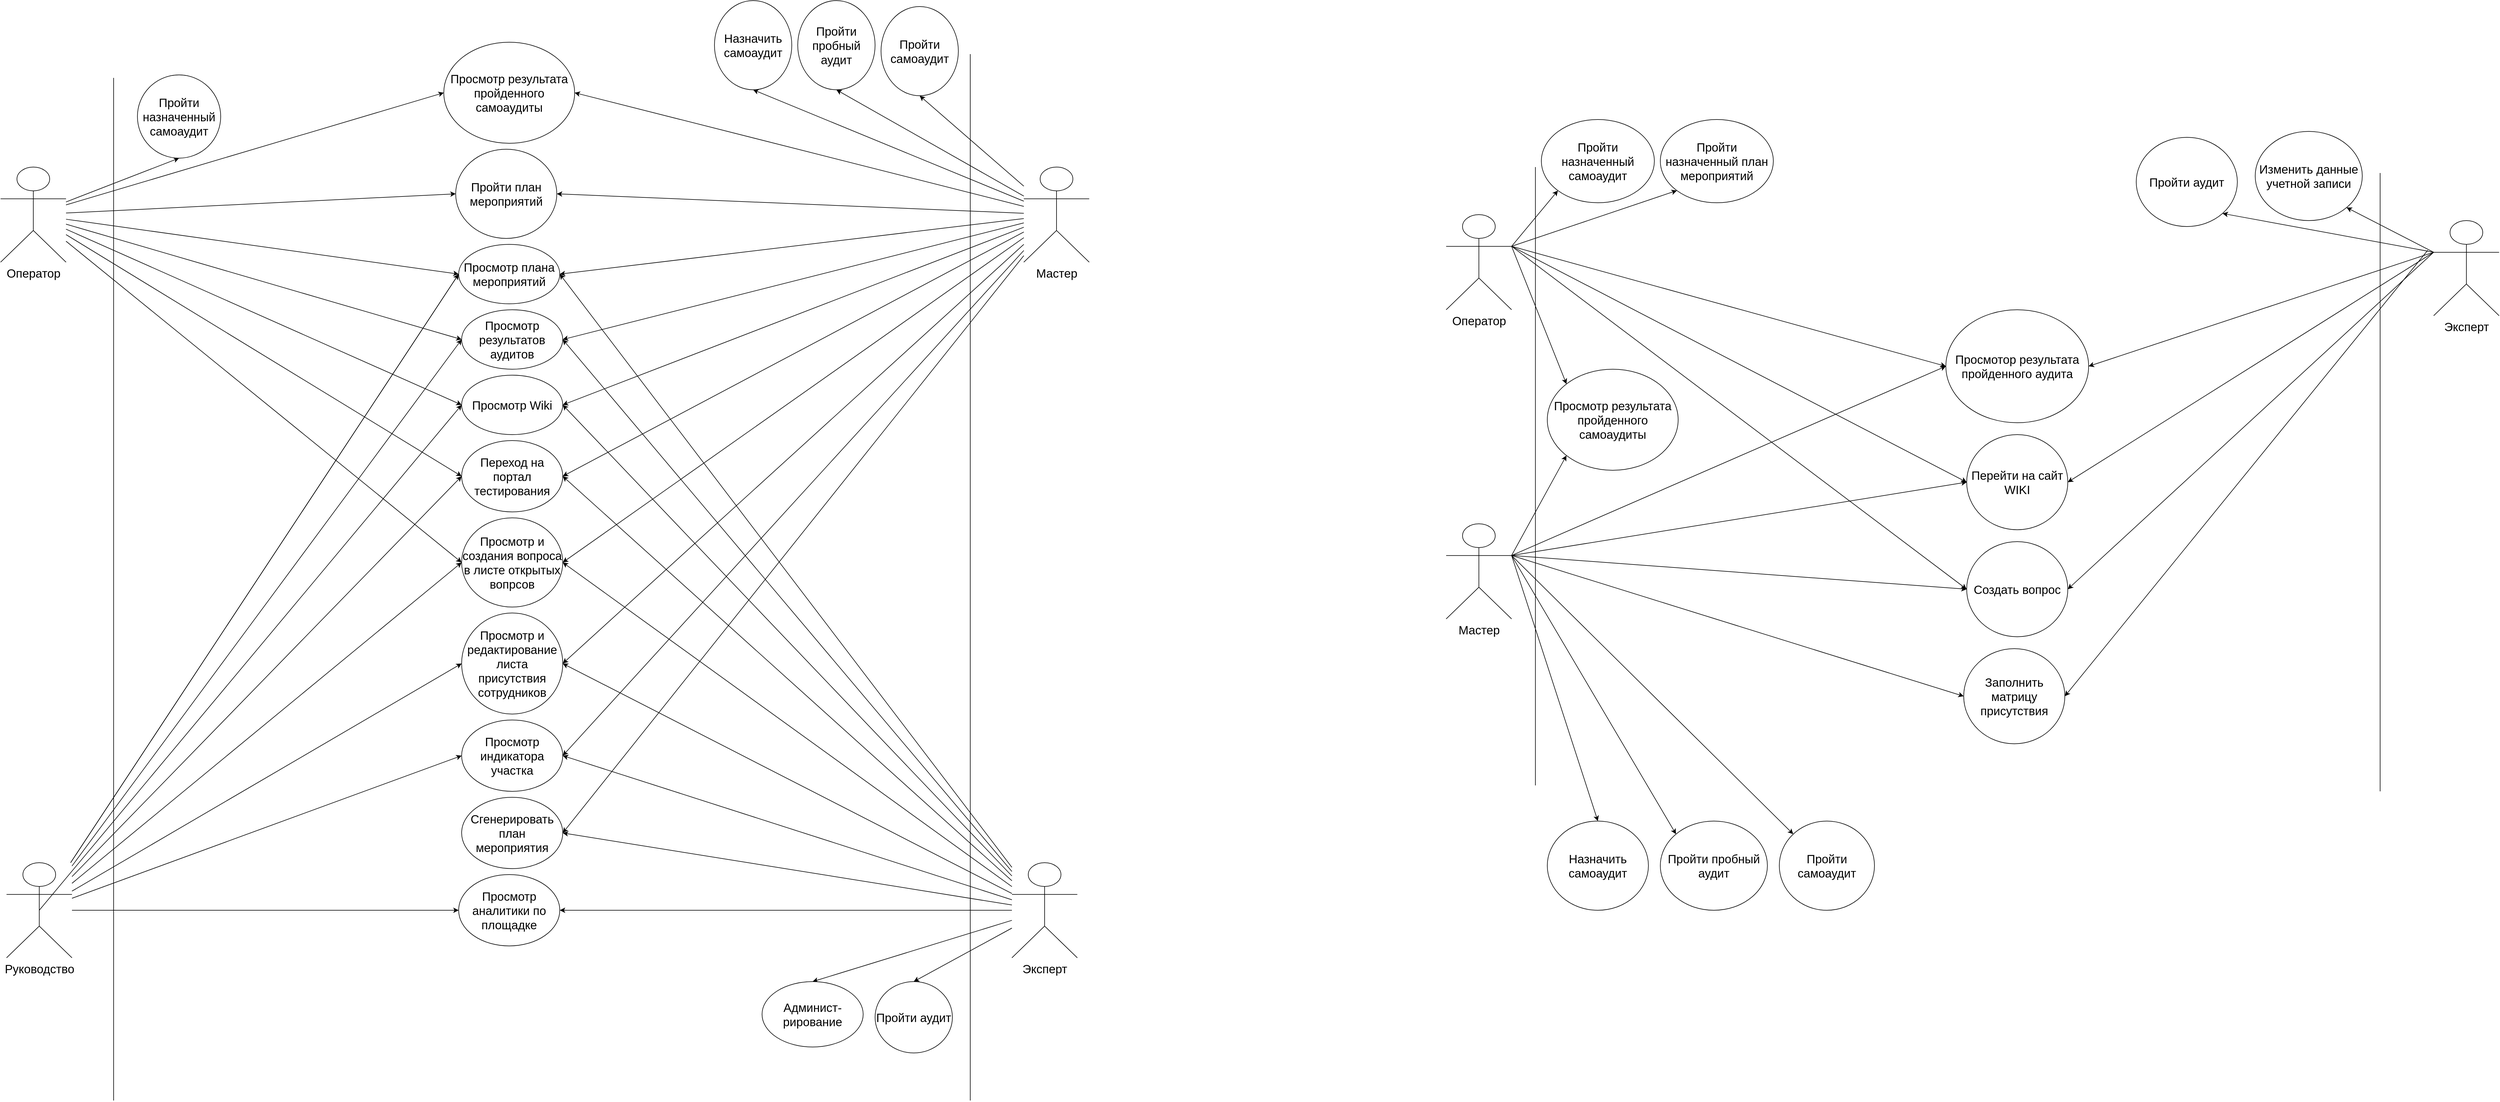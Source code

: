 <mxfile version="24.9.2" pages="20">
  <diagram name="USE_CASE" id="II81wLohKeNg8tUrAO5z">
    <mxGraphModel dx="8344" dy="3396" grid="1" gridSize="10" guides="1" tooltips="1" connect="1" arrows="1" fold="1" page="0" pageScale="1" pageWidth="827" pageHeight="1169" background="none" math="0" shadow="0">
      <root>
        <mxCell id="0" />
        <mxCell id="1" parent="0" />
        <mxCell id="AO-DTucJySU4xfroJ09p-6" value="" style="endArrow=none;html=1;rounded=0;" parent="1" edge="1">
          <mxGeometry width="50" height="50" relative="1" as="geometry">
            <mxPoint x="-10" y="950" as="sourcePoint" />
            <mxPoint x="-10" y="-90" as="targetPoint" />
          </mxGeometry>
        </mxCell>
        <mxCell id="AO-DTucJySU4xfroJ09p-8" value="&lt;font style=&quot;font-size: 20px;&quot;&gt;Оператор&lt;/font&gt;" style="shape=umlActor;verticalLabelPosition=bottom;verticalAlign=top;html=1;outlineConnect=0;" parent="1" vertex="1">
          <mxGeometry x="-160" y="-10" width="110" height="160" as="geometry" />
        </mxCell>
        <mxCell id="AO-DTucJySU4xfroJ09p-9" value="&lt;font style=&quot;font-size: 20px;&quot;&gt;Мастер&lt;/font&gt;&lt;div&gt;&lt;font style=&quot;font-size: 20px;&quot;&gt;&lt;br&gt;&lt;/font&gt;&lt;/div&gt;" style="shape=umlActor;verticalLabelPosition=bottom;verticalAlign=top;html=1;outlineConnect=0;" parent="1" vertex="1">
          <mxGeometry x="-160" y="510" width="110" height="160" as="geometry" />
        </mxCell>
        <mxCell id="AO-DTucJySU4xfroJ09p-18" value="&lt;font style=&quot;font-size: 20px;&quot;&gt;Эксперт&lt;/font&gt;" style="shape=umlActor;verticalLabelPosition=bottom;verticalAlign=top;html=1;outlineConnect=0;" parent="1" vertex="1">
          <mxGeometry x="1500" width="110" height="160" as="geometry" />
        </mxCell>
        <mxCell id="AO-DTucJySU4xfroJ09p-22" value="Пройти назначенный самоаудит" style="ellipse;whiteSpace=wrap;html=1;fontSize=20;" parent="1" vertex="1">
          <mxGeometry y="-170" width="190" height="140" as="geometry" />
        </mxCell>
        <mxCell id="AO-DTucJySU4xfroJ09p-24" value="Просмотр результата пройденного самоаудиты" style="ellipse;whiteSpace=wrap;html=1;fontSize=20;" parent="1" vertex="1">
          <mxGeometry x="10" y="250" width="220" height="170" as="geometry" />
        </mxCell>
        <mxCell id="AO-DTucJySU4xfroJ09p-29" value="" style="endArrow=classic;html=1;rounded=0;entryX=0;entryY=1;entryDx=0;entryDy=0;exitX=1;exitY=0.333;exitDx=0;exitDy=0;exitPerimeter=0;" parent="1" source="AO-DTucJySU4xfroJ09p-8" target="AO-DTucJySU4xfroJ09p-22" edge="1">
          <mxGeometry width="50" height="50" relative="1" as="geometry">
            <mxPoint x="370" y="360" as="sourcePoint" />
            <mxPoint x="420" y="310" as="targetPoint" />
          </mxGeometry>
        </mxCell>
        <mxCell id="AO-DTucJySU4xfroJ09p-30" value="" style="endArrow=classic;html=1;rounded=0;entryX=0;entryY=0;entryDx=0;entryDy=0;exitX=1;exitY=0.333;exitDx=0;exitDy=0;exitPerimeter=0;" parent="1" source="AO-DTucJySU4xfroJ09p-8" target="AO-DTucJySU4xfroJ09p-24" edge="1">
          <mxGeometry width="50" height="50" relative="1" as="geometry">
            <mxPoint x="5" y="90" as="sourcePoint" />
            <mxPoint x="300" y="-15" as="targetPoint" />
          </mxGeometry>
        </mxCell>
        <mxCell id="AO-DTucJySU4xfroJ09p-31" value="" style="endArrow=classic;html=1;rounded=0;entryX=0;entryY=1;entryDx=0;entryDy=0;exitX=1;exitY=0.333;exitDx=0;exitDy=0;exitPerimeter=0;" parent="1" source="AO-DTucJySU4xfroJ09p-9" target="AO-DTucJySU4xfroJ09p-24" edge="1">
          <mxGeometry width="50" height="50" relative="1" as="geometry">
            <mxPoint x="5" y="90" as="sourcePoint" />
            <mxPoint x="292" y="262" as="targetPoint" />
          </mxGeometry>
        </mxCell>
        <mxCell id="AO-DTucJySU4xfroJ09p-33" value="Просмотор результата пройденного аудита" style="ellipse;whiteSpace=wrap;html=1;fontSize=20;" parent="1" vertex="1">
          <mxGeometry x="680" y="150" width="240" height="190" as="geometry" />
        </mxCell>
        <mxCell id="AO-DTucJySU4xfroJ09p-34" value="" style="endArrow=classic;html=1;rounded=0;entryX=0;entryY=0.5;entryDx=0;entryDy=0;exitX=1;exitY=0.333;exitDx=0;exitDy=0;exitPerimeter=0;" parent="1" source="AO-DTucJySU4xfroJ09p-8" target="AO-DTucJySU4xfroJ09p-33" edge="1">
          <mxGeometry width="50" height="50" relative="1" as="geometry">
            <mxPoint x="850" y="190" as="sourcePoint" />
            <mxPoint x="1100" y="122" as="targetPoint" />
          </mxGeometry>
        </mxCell>
        <mxCell id="AO-DTucJySU4xfroJ09p-35" value="" style="endArrow=classic;html=1;rounded=0;entryX=0;entryY=0.5;entryDx=0;entryDy=0;exitX=1;exitY=0.333;exitDx=0;exitDy=0;exitPerimeter=0;" parent="1" source="AO-DTucJySU4xfroJ09p-9" target="AO-DTucJySU4xfroJ09p-33" edge="1">
          <mxGeometry width="50" height="50" relative="1" as="geometry">
            <mxPoint x="850" y="710" as="sourcePoint" />
            <mxPoint x="1092" y="399" as="targetPoint" />
          </mxGeometry>
        </mxCell>
        <mxCell id="AO-DTucJySU4xfroJ09p-36" value="" style="endArrow=classic;html=1;rounded=0;entryX=1;entryY=0.5;entryDx=0;entryDy=0;exitX=0;exitY=0.333;exitDx=0;exitDy=0;exitPerimeter=0;" parent="1" source="AO-DTucJySU4xfroJ09p-18" target="AO-DTucJySU4xfroJ09p-33" edge="1">
          <mxGeometry width="50" height="50" relative="1" as="geometry">
            <mxPoint x="1230" y="720" as="sourcePoint" />
            <mxPoint x="1462" y="505" as="targetPoint" />
          </mxGeometry>
        </mxCell>
        <mxCell id="AO-DTucJySU4xfroJ09p-37" value="Пройти пробный аудит" style="ellipse;whiteSpace=wrap;html=1;fontSize=20;" parent="1" vertex="1">
          <mxGeometry x="200" y="1010" width="180" height="150" as="geometry" />
        </mxCell>
        <mxCell id="AO-DTucJySU4xfroJ09p-38" value="" style="endArrow=classic;html=1;rounded=0;entryX=0;entryY=0;entryDx=0;entryDy=0;exitX=1;exitY=0.333;exitDx=0;exitDy=0;exitPerimeter=0;" parent="1" source="AO-DTucJySU4xfroJ09p-9" target="AO-DTucJySU4xfroJ09p-37" edge="1">
          <mxGeometry width="50" height="50" relative="1" as="geometry">
            <mxPoint x="110" y="683" as="sourcePoint" />
            <mxPoint x="480" y="940" as="targetPoint" />
          </mxGeometry>
        </mxCell>
        <mxCell id="AO-DTucJySU4xfroJ09p-39" value="Пройти самоаудит" style="ellipse;whiteSpace=wrap;html=1;fontSize=20;" parent="1" vertex="1">
          <mxGeometry x="400" y="1010" width="160" height="150" as="geometry" />
        </mxCell>
        <mxCell id="AO-DTucJySU4xfroJ09p-40" value="" style="endArrow=classic;html=1;rounded=0;entryX=0;entryY=0;entryDx=0;entryDy=0;exitX=1;exitY=0.333;exitDx=0;exitDy=0;exitPerimeter=0;" parent="1" source="AO-DTucJySU4xfroJ09p-9" target="AO-DTucJySU4xfroJ09p-39" edge="1">
          <mxGeometry width="50" height="50" relative="1" as="geometry">
            <mxPoint x="60" y="350" as="sourcePoint" />
            <mxPoint x="490" y="717" as="targetPoint" />
          </mxGeometry>
        </mxCell>
        <mxCell id="AO-DTucJySU4xfroJ09p-41" value="Назначить самоаудит" style="ellipse;whiteSpace=wrap;html=1;fontSize=20;" parent="1" vertex="1">
          <mxGeometry x="10" y="1010" width="170" height="150" as="geometry" />
        </mxCell>
        <mxCell id="AO-DTucJySU4xfroJ09p-42" value="" style="endArrow=classic;html=1;rounded=0;entryX=0.5;entryY=0;entryDx=0;entryDy=0;exitX=1;exitY=0.333;exitDx=0;exitDy=0;exitPerimeter=0;" parent="1" source="AO-DTucJySU4xfroJ09p-9" target="AO-DTucJySU4xfroJ09p-41" edge="1">
          <mxGeometry width="50" height="50" relative="1" as="geometry">
            <mxPoint x="-60" y="936" as="sourcePoint" />
            <mxPoint x="380" y="1080" as="targetPoint" />
          </mxGeometry>
        </mxCell>
        <mxCell id="AO-DTucJySU4xfroJ09p-45" value="Изменить данные учетной записи" style="ellipse;whiteSpace=wrap;html=1;fontSize=20;" parent="1" vertex="1">
          <mxGeometry x="1200" y="-150" width="180" height="150" as="geometry" />
        </mxCell>
        <mxCell id="AO-DTucJySU4xfroJ09p-46" value="" style="endArrow=classic;html=1;rounded=0;entryX=1;entryY=1;entryDx=0;entryDy=0;exitX=0;exitY=0.333;exitDx=0;exitDy=0;exitPerimeter=0;" parent="1" source="AO-DTucJySU4xfroJ09p-18" target="AO-DTucJySU4xfroJ09p-45" edge="1">
          <mxGeometry width="50" height="50" relative="1" as="geometry">
            <mxPoint x="425" y="990.003" as="sourcePoint" />
            <mxPoint x="885" y="1433.67" as="targetPoint" />
          </mxGeometry>
        </mxCell>
        <mxCell id="AO-DTucJySU4xfroJ09p-47" value="Пройти аудит" style="ellipse;whiteSpace=wrap;html=1;fontSize=20;" parent="1" vertex="1">
          <mxGeometry x="1000" y="-140" width="170" height="150" as="geometry" />
        </mxCell>
        <mxCell id="AO-DTucJySU4xfroJ09p-48" value="" style="endArrow=classic;html=1;rounded=0;entryX=1;entryY=1;entryDx=0;entryDy=0;exitX=0;exitY=0.333;exitDx=0;exitDy=0;exitPerimeter=0;" parent="1" source="AO-DTucJySU4xfroJ09p-18" target="AO-DTucJySU4xfroJ09p-47" edge="1">
          <mxGeometry width="50" height="50" relative="1" as="geometry">
            <mxPoint x="530" y="920" as="sourcePoint" />
            <mxPoint x="1005" y="1300.67" as="targetPoint" />
          </mxGeometry>
        </mxCell>
        <mxCell id="AO-DTucJySU4xfroJ09p-49" value="" style="endArrow=none;html=1;rounded=0;" parent="1" edge="1">
          <mxGeometry width="50" height="50" relative="1" as="geometry">
            <mxPoint x="1410" y="960" as="sourcePoint" />
            <mxPoint x="1410" y="-80" as="targetPoint" />
          </mxGeometry>
        </mxCell>
        <mxCell id="AO-DTucJySU4xfroJ09p-50" value="Перейти на сайт WIKI" style="ellipse;whiteSpace=wrap;html=1;fontSize=20;" parent="1" vertex="1">
          <mxGeometry x="715" y="360" width="170" height="160" as="geometry" />
        </mxCell>
        <mxCell id="AO-DTucJySU4xfroJ09p-51" value="" style="endArrow=classic;html=1;rounded=0;entryX=0;entryY=0.5;entryDx=0;entryDy=0;exitX=1;exitY=0.333;exitDx=0;exitDy=0;exitPerimeter=0;" parent="1" source="AO-DTucJySU4xfroJ09p-8" target="AO-DTucJySU4xfroJ09p-50" edge="1">
          <mxGeometry width="50" height="50" relative="1" as="geometry">
            <mxPoint x="10" y="250" as="sourcePoint" />
            <mxPoint x="1060" y="319" as="targetPoint" />
          </mxGeometry>
        </mxCell>
        <mxCell id="AO-DTucJySU4xfroJ09p-52" value="" style="endArrow=classic;html=1;rounded=0;entryX=0;entryY=0.5;entryDx=0;entryDy=0;exitX=1;exitY=0.333;exitDx=0;exitDy=0;exitPerimeter=0;" parent="1" source="AO-DTucJySU4xfroJ09p-9" target="AO-DTucJySU4xfroJ09p-50" edge="1">
          <mxGeometry width="50" height="50" relative="1" as="geometry">
            <mxPoint x="10" y="770" as="sourcePoint" />
            <mxPoint x="1052" y="596" as="targetPoint" />
          </mxGeometry>
        </mxCell>
        <mxCell id="AO-DTucJySU4xfroJ09p-53" value="" style="endArrow=classic;html=1;rounded=0;entryX=1;entryY=0.5;entryDx=0;entryDy=0;exitX=0;exitY=0.333;exitDx=0;exitDy=0;exitPerimeter=0;" parent="1" source="AO-DTucJySU4xfroJ09p-18" target="AO-DTucJySU4xfroJ09p-50" edge="1">
          <mxGeometry width="50" height="50" relative="1" as="geometry">
            <mxPoint x="1510" y="570" as="sourcePoint" />
            <mxPoint x="1422" y="702" as="targetPoint" />
          </mxGeometry>
        </mxCell>
        <mxCell id="-nteZywUXqcuVAiosXeC-7" value="Создать вопрос" style="ellipse;whiteSpace=wrap;html=1;fontSize=20;" parent="1" vertex="1">
          <mxGeometry x="715" y="540" width="170" height="160" as="geometry" />
        </mxCell>
        <mxCell id="-nteZywUXqcuVAiosXeC-8" value="" style="endArrow=classic;html=1;rounded=0;entryX=0;entryY=0.5;entryDx=0;entryDy=0;exitX=1;exitY=0.333;exitDx=0;exitDy=0;exitPerimeter=0;" parent="1" source="AO-DTucJySU4xfroJ09p-9" target="-nteZywUXqcuVAiosXeC-7" edge="1">
          <mxGeometry width="50" height="50" relative="1" as="geometry">
            <mxPoint x="-40" y="573" as="sourcePoint" />
            <mxPoint x="725" y="450" as="targetPoint" />
          </mxGeometry>
        </mxCell>
        <mxCell id="-nteZywUXqcuVAiosXeC-9" value="" style="endArrow=classic;html=1;rounded=0;entryX=0;entryY=0.5;entryDx=0;entryDy=0;exitX=1;exitY=0.333;exitDx=0;exitDy=0;exitPerimeter=0;" parent="1" source="AO-DTucJySU4xfroJ09p-8" target="-nteZywUXqcuVAiosXeC-7" edge="1">
          <mxGeometry width="50" height="50" relative="1" as="geometry">
            <mxPoint x="40" y="170" as="sourcePoint" />
            <mxPoint x="725" y="450" as="targetPoint" />
          </mxGeometry>
        </mxCell>
        <mxCell id="-nteZywUXqcuVAiosXeC-10" value="" style="endArrow=classic;html=1;rounded=0;entryX=1;entryY=0.5;entryDx=0;entryDy=0;exitX=0;exitY=0.333;exitDx=0;exitDy=0;exitPerimeter=0;" parent="1" source="AO-DTucJySU4xfroJ09p-18" target="-nteZywUXqcuVAiosXeC-7" edge="1">
          <mxGeometry width="50" height="50" relative="1" as="geometry">
            <mxPoint x="1490" y="120" as="sourcePoint" />
            <mxPoint x="895" y="450" as="targetPoint" />
          </mxGeometry>
        </mxCell>
        <mxCell id="-nteZywUXqcuVAiosXeC-12" value="Заполнить матрицу присутствия" style="ellipse;whiteSpace=wrap;html=1;fontSize=20;" parent="1" vertex="1">
          <mxGeometry x="710" y="720" width="170" height="160" as="geometry" />
        </mxCell>
        <mxCell id="-nteZywUXqcuVAiosXeC-13" value="" style="endArrow=classic;html=1;rounded=0;entryX=0;entryY=0.5;entryDx=0;entryDy=0;exitX=1;exitY=0.333;exitDx=0;exitDy=0;exitPerimeter=0;" parent="1" source="AO-DTucJySU4xfroJ09p-9" target="-nteZywUXqcuVAiosXeC-12" edge="1">
          <mxGeometry width="50" height="50" relative="1" as="geometry">
            <mxPoint x="80" y="640" as="sourcePoint" />
            <mxPoint x="725" y="630" as="targetPoint" />
          </mxGeometry>
        </mxCell>
        <mxCell id="-nteZywUXqcuVAiosXeC-14" value="" style="endArrow=classic;html=1;rounded=0;entryX=1;entryY=0.5;entryDx=0;entryDy=0;" parent="1" target="-nteZywUXqcuVAiosXeC-12" edge="1">
          <mxGeometry width="50" height="50" relative="1" as="geometry">
            <mxPoint x="1490" y="50" as="sourcePoint" />
            <mxPoint x="895" y="630" as="targetPoint" />
          </mxGeometry>
        </mxCell>
        <mxCell id="-nteZywUXqcuVAiosXeC-15" value="Пройти назначенный план мероприятий" style="ellipse;whiteSpace=wrap;html=1;fontSize=20;" parent="1" vertex="1">
          <mxGeometry x="200" y="-170" width="190" height="140" as="geometry" />
        </mxCell>
        <mxCell id="-nteZywUXqcuVAiosXeC-16" value="" style="endArrow=classic;html=1;rounded=0;entryX=0;entryY=1;entryDx=0;entryDy=0;exitX=1;exitY=0.333;exitDx=0;exitDy=0;exitPerimeter=0;" parent="1" source="AO-DTucJySU4xfroJ09p-8" target="-nteZywUXqcuVAiosXeC-15" edge="1">
          <mxGeometry width="50" height="50" relative="1" as="geometry">
            <mxPoint x="150" y="43" as="sourcePoint" />
            <mxPoint x="620" y="310" as="targetPoint" />
          </mxGeometry>
        </mxCell>
        <mxCell id="inXiD_4ixIXGplfsztaZ-8" style="rounded=0;orthogonalLoop=1;jettySize=auto;html=1;entryX=0;entryY=0.5;entryDx=0;entryDy=0;" edge="1" parent="1" source="v06qorMdEdAu8I00AWeK-1" target="inXiD_4ixIXGplfsztaZ-1">
          <mxGeometry relative="1" as="geometry" />
        </mxCell>
        <mxCell id="inXiD_4ixIXGplfsztaZ-9" style="rounded=0;orthogonalLoop=1;jettySize=auto;html=1;entryX=0;entryY=0.5;entryDx=0;entryDy=0;" edge="1" parent="1" source="v06qorMdEdAu8I00AWeK-1" target="inXiD_4ixIXGplfsztaZ-2">
          <mxGeometry relative="1" as="geometry" />
        </mxCell>
        <mxCell id="inXiD_4ixIXGplfsztaZ-11" style="rounded=0;orthogonalLoop=1;jettySize=auto;html=1;entryX=0;entryY=0.5;entryDx=0;entryDy=0;" edge="1" parent="1" source="v06qorMdEdAu8I00AWeK-1" target="inXiD_4ixIXGplfsztaZ-10">
          <mxGeometry relative="1" as="geometry" />
        </mxCell>
        <mxCell id="inXiD_4ixIXGplfsztaZ-24" style="rounded=0;orthogonalLoop=1;jettySize=auto;html=1;entryX=0.5;entryY=1;entryDx=0;entryDy=0;" edge="1" parent="1" source="v06qorMdEdAu8I00AWeK-1" target="v06qorMdEdAu8I00AWeK-7">
          <mxGeometry relative="1" as="geometry" />
        </mxCell>
        <mxCell id="inXiD_4ixIXGplfsztaZ-25" style="rounded=0;orthogonalLoop=1;jettySize=auto;html=1;entryX=0;entryY=0.5;entryDx=0;entryDy=0;" edge="1" parent="1" source="v06qorMdEdAu8I00AWeK-1" target="v06qorMdEdAu8I00AWeK-9">
          <mxGeometry relative="1" as="geometry" />
        </mxCell>
        <mxCell id="inXiD_4ixIXGplfsztaZ-26" style="rounded=0;orthogonalLoop=1;jettySize=auto;html=1;entryX=0;entryY=0.5;entryDx=0;entryDy=0;" edge="1" parent="1" source="v06qorMdEdAu8I00AWeK-1" target="v06qorMdEdAu8I00AWeK-13">
          <mxGeometry relative="1" as="geometry" />
        </mxCell>
        <mxCell id="inXiD_4ixIXGplfsztaZ-46" style="rounded=0;orthogonalLoop=1;jettySize=auto;html=1;entryX=0;entryY=0.5;entryDx=0;entryDy=0;" edge="1" parent="1" source="v06qorMdEdAu8I00AWeK-1" target="inXiD_4ixIXGplfsztaZ-44">
          <mxGeometry relative="1" as="geometry" />
        </mxCell>
        <mxCell id="inXiD_4ixIXGplfsztaZ-55" style="rounded=0;orthogonalLoop=1;jettySize=auto;html=1;entryX=0;entryY=0.5;entryDx=0;entryDy=0;" edge="1" parent="1" source="v06qorMdEdAu8I00AWeK-1" target="inXiD_4ixIXGplfsztaZ-54">
          <mxGeometry relative="1" as="geometry" />
        </mxCell>
        <mxCell id="v06qorMdEdAu8I00AWeK-1" value="&lt;font style=&quot;font-size: 20px;&quot;&gt;Оператор&lt;/font&gt;" style="shape=umlActor;verticalLabelPosition=bottom;verticalAlign=top;html=1;outlineConnect=0;" parent="1" vertex="1">
          <mxGeometry x="-2590" y="-90" width="110" height="160" as="geometry" />
        </mxCell>
        <mxCell id="v06qorMdEdAu8I00AWeK-2" value="" style="endArrow=none;html=1;rounded=0;" parent="1" edge="1">
          <mxGeometry width="50" height="50" relative="1" as="geometry">
            <mxPoint x="-2400" y="1480" as="sourcePoint" />
            <mxPoint x="-2400" y="-240" as="targetPoint" />
          </mxGeometry>
        </mxCell>
        <mxCell id="v06qorMdEdAu8I00AWeK-3" value="" style="endArrow=none;html=1;rounded=0;" parent="1" edge="1">
          <mxGeometry width="50" height="50" relative="1" as="geometry">
            <mxPoint x="-960" y="1480" as="sourcePoint" />
            <mxPoint x="-960" y="-280" as="targetPoint" />
          </mxGeometry>
        </mxCell>
        <mxCell id="inXiD_4ixIXGplfsztaZ-12" style="rounded=0;orthogonalLoop=1;jettySize=auto;html=1;entryX=0.5;entryY=1;entryDx=0;entryDy=0;" edge="1" parent="1" source="v06qorMdEdAu8I00AWeK-4" target="v06qorMdEdAu8I00AWeK-11">
          <mxGeometry relative="1" as="geometry" />
        </mxCell>
        <mxCell id="inXiD_4ixIXGplfsztaZ-13" style="rounded=0;orthogonalLoop=1;jettySize=auto;html=1;entryX=0.5;entryY=1;entryDx=0;entryDy=0;" edge="1" parent="1" source="v06qorMdEdAu8I00AWeK-4" target="v06qorMdEdAu8I00AWeK-10">
          <mxGeometry relative="1" as="geometry" />
        </mxCell>
        <mxCell id="inXiD_4ixIXGplfsztaZ-14" style="rounded=0;orthogonalLoop=1;jettySize=auto;html=1;entryX=0.5;entryY=1;entryDx=0;entryDy=0;" edge="1" parent="1" source="v06qorMdEdAu8I00AWeK-4" target="v06qorMdEdAu8I00AWeK-12">
          <mxGeometry relative="1" as="geometry" />
        </mxCell>
        <mxCell id="inXiD_4ixIXGplfsztaZ-16" style="rounded=0;orthogonalLoop=1;jettySize=auto;html=1;entryX=1;entryY=0.5;entryDx=0;entryDy=0;" edge="1" parent="1" source="v06qorMdEdAu8I00AWeK-4" target="v06qorMdEdAu8I00AWeK-9">
          <mxGeometry relative="1" as="geometry" />
        </mxCell>
        <mxCell id="inXiD_4ixIXGplfsztaZ-17" style="rounded=0;orthogonalLoop=1;jettySize=auto;html=1;entryX=1;entryY=0.5;entryDx=0;entryDy=0;" edge="1" parent="1" source="v06qorMdEdAu8I00AWeK-4" target="v06qorMdEdAu8I00AWeK-13">
          <mxGeometry relative="1" as="geometry" />
        </mxCell>
        <mxCell id="inXiD_4ixIXGplfsztaZ-18" style="rounded=0;orthogonalLoop=1;jettySize=auto;html=1;entryX=1;entryY=0.5;entryDx=0;entryDy=0;" edge="1" parent="1" source="v06qorMdEdAu8I00AWeK-4" target="inXiD_4ixIXGplfsztaZ-1">
          <mxGeometry relative="1" as="geometry" />
        </mxCell>
        <mxCell id="inXiD_4ixIXGplfsztaZ-19" style="rounded=0;orthogonalLoop=1;jettySize=auto;html=1;entryX=1;entryY=0.5;entryDx=0;entryDy=0;" edge="1" parent="1" source="v06qorMdEdAu8I00AWeK-4" target="inXiD_4ixIXGplfsztaZ-2">
          <mxGeometry relative="1" as="geometry" />
        </mxCell>
        <mxCell id="inXiD_4ixIXGplfsztaZ-20" style="rounded=0;orthogonalLoop=1;jettySize=auto;html=1;entryX=1;entryY=0.5;entryDx=0;entryDy=0;" edge="1" parent="1" source="v06qorMdEdAu8I00AWeK-4" target="inXiD_4ixIXGplfsztaZ-10">
          <mxGeometry relative="1" as="geometry" />
        </mxCell>
        <mxCell id="inXiD_4ixIXGplfsztaZ-21" style="rounded=0;orthogonalLoop=1;jettySize=auto;html=1;entryX=1;entryY=0.5;entryDx=0;entryDy=0;" edge="1" parent="1" source="v06qorMdEdAu8I00AWeK-4" target="inXiD_4ixIXGplfsztaZ-3">
          <mxGeometry relative="1" as="geometry" />
        </mxCell>
        <mxCell id="inXiD_4ixIXGplfsztaZ-22" style="rounded=0;orthogonalLoop=1;jettySize=auto;html=1;entryX=1;entryY=0.5;entryDx=0;entryDy=0;" edge="1" parent="1" source="v06qorMdEdAu8I00AWeK-4" target="inXiD_4ixIXGplfsztaZ-4">
          <mxGeometry relative="1" as="geometry" />
        </mxCell>
        <mxCell id="inXiD_4ixIXGplfsztaZ-33" style="rounded=0;orthogonalLoop=1;jettySize=auto;html=1;entryX=1;entryY=0.5;entryDx=0;entryDy=0;" edge="1" parent="1" source="v06qorMdEdAu8I00AWeK-4" target="inXiD_4ixIXGplfsztaZ-32">
          <mxGeometry relative="1" as="geometry" />
        </mxCell>
        <mxCell id="inXiD_4ixIXGplfsztaZ-45" style="rounded=0;orthogonalLoop=1;jettySize=auto;html=1;entryX=1;entryY=0.5;entryDx=0;entryDy=0;" edge="1" parent="1" source="v06qorMdEdAu8I00AWeK-4" target="inXiD_4ixIXGplfsztaZ-44">
          <mxGeometry relative="1" as="geometry" />
        </mxCell>
        <mxCell id="inXiD_4ixIXGplfsztaZ-56" style="rounded=0;orthogonalLoop=1;jettySize=auto;html=1;entryX=1;entryY=0.5;entryDx=0;entryDy=0;" edge="1" parent="1" source="v06qorMdEdAu8I00AWeK-4" target="inXiD_4ixIXGplfsztaZ-54">
          <mxGeometry relative="1" as="geometry" />
        </mxCell>
        <mxCell id="v06qorMdEdAu8I00AWeK-4" value="&lt;font style=&quot;font-size: 20px;&quot;&gt;Мастер&lt;/font&gt;&lt;div&gt;&lt;font style=&quot;font-size: 20px;&quot;&gt;&lt;br&gt;&lt;/font&gt;&lt;/div&gt;" style="shape=umlActor;verticalLabelPosition=bottom;verticalAlign=top;html=1;outlineConnect=0;" parent="1" vertex="1">
          <mxGeometry x="-870" y="-90" width="110" height="160" as="geometry" />
        </mxCell>
        <mxCell id="v06qorMdEdAu8I00AWeK-7" value="Пройти назначенный самоаудит" style="ellipse;whiteSpace=wrap;html=1;fontSize=20;" parent="1" vertex="1">
          <mxGeometry x="-2360" y="-245" width="140" height="140" as="geometry" />
        </mxCell>
        <mxCell id="v06qorMdEdAu8I00AWeK-9" value="Просмотр результата пройденного самоаудиты" style="ellipse;whiteSpace=wrap;html=1;fontSize=20;" parent="1" vertex="1">
          <mxGeometry x="-1845" y="-300" width="220" height="170" as="geometry" />
        </mxCell>
        <mxCell id="v06qorMdEdAu8I00AWeK-10" value="Пройти пробный аудит" style="ellipse;whiteSpace=wrap;html=1;fontSize=20;" parent="1" vertex="1">
          <mxGeometry x="-1250" y="-370" width="130" height="150" as="geometry" />
        </mxCell>
        <mxCell id="v06qorMdEdAu8I00AWeK-11" value="Пройти самоаудит" style="ellipse;whiteSpace=wrap;html=1;fontSize=20;" parent="1" vertex="1">
          <mxGeometry x="-1110" y="-360" width="130" height="150" as="geometry" />
        </mxCell>
        <mxCell id="v06qorMdEdAu8I00AWeK-12" value="Назначить самоаудит" style="ellipse;whiteSpace=wrap;html=1;fontSize=20;" parent="1" vertex="1">
          <mxGeometry x="-1390" y="-370" width="130" height="150" as="geometry" />
        </mxCell>
        <mxCell id="v06qorMdEdAu8I00AWeK-13" value="Пройти план мероприятий" style="ellipse;whiteSpace=wrap;html=1;fontSize=20;" parent="1" vertex="1">
          <mxGeometry x="-1825" y="-120" width="170" height="150" as="geometry" />
        </mxCell>
        <mxCell id="inXiD_4ixIXGplfsztaZ-1" value="Просмотр Wiki" style="ellipse;whiteSpace=wrap;html=1;fontSize=20;" vertex="1" parent="1">
          <mxGeometry x="-1815" y="260" width="170" height="100" as="geometry" />
        </mxCell>
        <mxCell id="inXiD_4ixIXGplfsztaZ-2" value="Переход на портал тестирования" style="ellipse;whiteSpace=wrap;html=1;fontSize=20;" vertex="1" parent="1">
          <mxGeometry x="-1815" y="370" width="170" height="120" as="geometry" />
        </mxCell>
        <mxCell id="inXiD_4ixIXGplfsztaZ-3" value="Просмотр и редактирование листа присутствия сотрудников" style="ellipse;whiteSpace=wrap;html=1;fontSize=20;" vertex="1" parent="1">
          <mxGeometry x="-1815" y="660" width="170" height="170" as="geometry" />
        </mxCell>
        <mxCell id="inXiD_4ixIXGplfsztaZ-4" value="Просмотр индикатора участка" style="ellipse;whiteSpace=wrap;html=1;fontSize=20;" vertex="1" parent="1">
          <mxGeometry x="-1815" y="840" width="170" height="120" as="geometry" />
        </mxCell>
        <mxCell id="inXiD_4ixIXGplfsztaZ-10" value="Просмотр и создания вопроса в листе открытых вопрсов" style="ellipse;whiteSpace=wrap;html=1;fontSize=20;" vertex="1" parent="1">
          <mxGeometry x="-1815" y="500" width="170" height="150" as="geometry" />
        </mxCell>
        <mxCell id="inXiD_4ixIXGplfsztaZ-35" style="rounded=0;orthogonalLoop=1;jettySize=auto;html=1;entryX=1;entryY=0.5;entryDx=0;entryDy=0;" edge="1" parent="1" source="inXiD_4ixIXGplfsztaZ-28" target="inXiD_4ixIXGplfsztaZ-1">
          <mxGeometry relative="1" as="geometry" />
        </mxCell>
        <mxCell id="inXiD_4ixIXGplfsztaZ-36" style="rounded=0;orthogonalLoop=1;jettySize=auto;html=1;entryX=1;entryY=0.5;entryDx=0;entryDy=0;" edge="1" parent="1" source="inXiD_4ixIXGplfsztaZ-28" target="inXiD_4ixIXGplfsztaZ-2">
          <mxGeometry relative="1" as="geometry" />
        </mxCell>
        <mxCell id="inXiD_4ixIXGplfsztaZ-37" style="rounded=0;orthogonalLoop=1;jettySize=auto;html=1;entryX=1;entryY=0.5;entryDx=0;entryDy=0;" edge="1" parent="1" source="inXiD_4ixIXGplfsztaZ-28" target="inXiD_4ixIXGplfsztaZ-10">
          <mxGeometry relative="1" as="geometry" />
        </mxCell>
        <mxCell id="inXiD_4ixIXGplfsztaZ-38" style="rounded=0;orthogonalLoop=1;jettySize=auto;html=1;entryX=1;entryY=0.5;entryDx=0;entryDy=0;" edge="1" parent="1" source="inXiD_4ixIXGplfsztaZ-28" target="inXiD_4ixIXGplfsztaZ-3">
          <mxGeometry relative="1" as="geometry" />
        </mxCell>
        <mxCell id="inXiD_4ixIXGplfsztaZ-39" style="rounded=0;orthogonalLoop=1;jettySize=auto;html=1;entryX=1;entryY=0.5;entryDx=0;entryDy=0;" edge="1" parent="1" source="inXiD_4ixIXGplfsztaZ-28" target="inXiD_4ixIXGplfsztaZ-4">
          <mxGeometry relative="1" as="geometry" />
        </mxCell>
        <mxCell id="inXiD_4ixIXGplfsztaZ-40" style="rounded=0;orthogonalLoop=1;jettySize=auto;html=1;entryX=1;entryY=0.5;entryDx=0;entryDy=0;" edge="1" parent="1" source="inXiD_4ixIXGplfsztaZ-28" target="inXiD_4ixIXGplfsztaZ-32">
          <mxGeometry relative="1" as="geometry" />
        </mxCell>
        <mxCell id="inXiD_4ixIXGplfsztaZ-41" style="rounded=0;orthogonalLoop=1;jettySize=auto;html=1;entryX=1;entryY=0.5;entryDx=0;entryDy=0;" edge="1" parent="1" source="inXiD_4ixIXGplfsztaZ-28" target="inXiD_4ixIXGplfsztaZ-29">
          <mxGeometry relative="1" as="geometry" />
        </mxCell>
        <mxCell id="inXiD_4ixIXGplfsztaZ-42" style="rounded=0;orthogonalLoop=1;jettySize=auto;html=1;entryX=0.5;entryY=0;entryDx=0;entryDy=0;" edge="1" parent="1" source="inXiD_4ixIXGplfsztaZ-28" target="inXiD_4ixIXGplfsztaZ-30">
          <mxGeometry relative="1" as="geometry" />
        </mxCell>
        <mxCell id="inXiD_4ixIXGplfsztaZ-43" style="rounded=0;orthogonalLoop=1;jettySize=auto;html=1;entryX=0.5;entryY=0;entryDx=0;entryDy=0;" edge="1" parent="1" source="inXiD_4ixIXGplfsztaZ-28" target="inXiD_4ixIXGplfsztaZ-31">
          <mxGeometry relative="1" as="geometry" />
        </mxCell>
        <mxCell id="inXiD_4ixIXGplfsztaZ-47" style="rounded=0;orthogonalLoop=1;jettySize=auto;html=1;entryX=1;entryY=0.5;entryDx=0;entryDy=0;" edge="1" parent="1" source="inXiD_4ixIXGplfsztaZ-28" target="inXiD_4ixIXGplfsztaZ-44">
          <mxGeometry relative="1" as="geometry" />
        </mxCell>
        <mxCell id="inXiD_4ixIXGplfsztaZ-57" style="rounded=0;orthogonalLoop=1;jettySize=auto;html=1;entryX=1;entryY=0.5;entryDx=0;entryDy=0;" edge="1" parent="1" source="inXiD_4ixIXGplfsztaZ-28" target="inXiD_4ixIXGplfsztaZ-54">
          <mxGeometry relative="1" as="geometry" />
        </mxCell>
        <mxCell id="inXiD_4ixIXGplfsztaZ-28" value="&lt;font style=&quot;font-size: 20px;&quot;&gt;Эксперт&lt;/font&gt;" style="shape=umlActor;verticalLabelPosition=bottom;verticalAlign=top;html=1;outlineConnect=0;" vertex="1" parent="1">
          <mxGeometry x="-890" y="1080" width="110" height="160" as="geometry" />
        </mxCell>
        <mxCell id="inXiD_4ixIXGplfsztaZ-29" value="Просмотр аналитики по площадке" style="ellipse;whiteSpace=wrap;html=1;fontSize=20;" vertex="1" parent="1">
          <mxGeometry x="-1820" y="1100" width="170" height="120" as="geometry" />
        </mxCell>
        <mxCell id="inXiD_4ixIXGplfsztaZ-30" value="Админист-рирование" style="ellipse;whiteSpace=wrap;html=1;fontSize=20;" vertex="1" parent="1">
          <mxGeometry x="-1310" y="1280" width="170" height="110" as="geometry" />
        </mxCell>
        <mxCell id="inXiD_4ixIXGplfsztaZ-31" value="Пройти аудит" style="ellipse;whiteSpace=wrap;html=1;fontSize=20;" vertex="1" parent="1">
          <mxGeometry x="-1120" y="1280" width="130" height="120" as="geometry" />
        </mxCell>
        <mxCell id="inXiD_4ixIXGplfsztaZ-32" value="Сгенерировать план мероприятия" style="ellipse;whiteSpace=wrap;html=1;fontSize=20;" vertex="1" parent="1">
          <mxGeometry x="-1815" y="970" width="170" height="120" as="geometry" />
        </mxCell>
        <mxCell id="inXiD_4ixIXGplfsztaZ-44" value="Просмотр результатов аудитов" style="ellipse;whiteSpace=wrap;html=1;fontSize=20;" vertex="1" parent="1">
          <mxGeometry x="-1815" y="150" width="170" height="100" as="geometry" />
        </mxCell>
        <mxCell id="inXiD_4ixIXGplfsztaZ-49" style="rounded=0;orthogonalLoop=1;jettySize=auto;html=1;entryX=0;entryY=0.5;entryDx=0;entryDy=0;" edge="1" parent="1" source="inXiD_4ixIXGplfsztaZ-48" target="inXiD_4ixIXGplfsztaZ-44">
          <mxGeometry relative="1" as="geometry" />
        </mxCell>
        <mxCell id="inXiD_4ixIXGplfsztaZ-50" style="rounded=0;orthogonalLoop=1;jettySize=auto;html=1;exitX=0.5;exitY=0.5;exitDx=0;exitDy=0;exitPerimeter=0;entryX=0;entryY=0.5;entryDx=0;entryDy=0;" edge="1" parent="1" source="inXiD_4ixIXGplfsztaZ-48" target="inXiD_4ixIXGplfsztaZ-1">
          <mxGeometry relative="1" as="geometry" />
        </mxCell>
        <mxCell id="inXiD_4ixIXGplfsztaZ-51" style="rounded=0;orthogonalLoop=1;jettySize=auto;html=1;entryX=0;entryY=0.5;entryDx=0;entryDy=0;" edge="1" parent="1" source="inXiD_4ixIXGplfsztaZ-48" target="inXiD_4ixIXGplfsztaZ-2">
          <mxGeometry relative="1" as="geometry" />
        </mxCell>
        <mxCell id="inXiD_4ixIXGplfsztaZ-52" style="rounded=0;orthogonalLoop=1;jettySize=auto;html=1;entryX=0;entryY=0.5;entryDx=0;entryDy=0;" edge="1" parent="1" source="inXiD_4ixIXGplfsztaZ-48" target="inXiD_4ixIXGplfsztaZ-10">
          <mxGeometry relative="1" as="geometry" />
        </mxCell>
        <mxCell id="inXiD_4ixIXGplfsztaZ-53" style="rounded=0;orthogonalLoop=1;jettySize=auto;html=1;entryX=0;entryY=0.5;entryDx=0;entryDy=0;" edge="1" parent="1" source="inXiD_4ixIXGplfsztaZ-48" target="inXiD_4ixIXGplfsztaZ-3">
          <mxGeometry relative="1" as="geometry" />
        </mxCell>
        <mxCell id="inXiD_4ixIXGplfsztaZ-58" style="rounded=0;orthogonalLoop=1;jettySize=auto;html=1;entryX=0;entryY=0.5;entryDx=0;entryDy=0;" edge="1" parent="1" source="inXiD_4ixIXGplfsztaZ-48" target="inXiD_4ixIXGplfsztaZ-54">
          <mxGeometry relative="1" as="geometry" />
        </mxCell>
        <mxCell id="inXiD_4ixIXGplfsztaZ-59" style="rounded=0;orthogonalLoop=1;jettySize=auto;html=1;entryX=0;entryY=0.5;entryDx=0;entryDy=0;" edge="1" parent="1" source="inXiD_4ixIXGplfsztaZ-48" target="inXiD_4ixIXGplfsztaZ-4">
          <mxGeometry relative="1" as="geometry" />
        </mxCell>
        <mxCell id="inXiD_4ixIXGplfsztaZ-60" style="rounded=0;orthogonalLoop=1;jettySize=auto;html=1;entryX=0;entryY=0.5;entryDx=0;entryDy=0;" edge="1" parent="1" source="inXiD_4ixIXGplfsztaZ-48" target="inXiD_4ixIXGplfsztaZ-29">
          <mxGeometry relative="1" as="geometry" />
        </mxCell>
        <mxCell id="inXiD_4ixIXGplfsztaZ-61" style="rounded=0;orthogonalLoop=1;jettySize=auto;html=1;entryX=0;entryY=0.5;entryDx=0;entryDy=0;" edge="1" parent="1" source="inXiD_4ixIXGplfsztaZ-48" target="inXiD_4ixIXGplfsztaZ-54">
          <mxGeometry relative="1" as="geometry" />
        </mxCell>
        <mxCell id="inXiD_4ixIXGplfsztaZ-48" value="&lt;font style=&quot;font-size: 20px;&quot;&gt;Руководство&lt;/font&gt;" style="shape=umlActor;verticalLabelPosition=bottom;verticalAlign=top;html=1;outlineConnect=0;" vertex="1" parent="1">
          <mxGeometry x="-2580" y="1080" width="110" height="160" as="geometry" />
        </mxCell>
        <mxCell id="inXiD_4ixIXGplfsztaZ-54" value="Просмотр плана мероприятий" style="ellipse;whiteSpace=wrap;html=1;fontSize=20;" vertex="1" parent="1">
          <mxGeometry x="-1820" y="40" width="170" height="100" as="geometry" />
        </mxCell>
      </root>
    </mxGraphModel>
  </diagram>
  <diagram name="USE_CASE мини" id="yw-rs3LNXzaB7hQo49GE">
    <mxGraphModel dx="2920" dy="1362" grid="1" gridSize="10" guides="1" tooltips="1" connect="1" arrows="1" fold="1" page="0" pageScale="1" pageWidth="827" pageHeight="1169" background="none" math="0" shadow="0">
      <root>
        <mxCell id="4X8PdlxXZqOiBW8eB82Q-0" />
        <mxCell id="4X8PdlxXZqOiBW8eB82Q-1" parent="4X8PdlxXZqOiBW8eB82Q-0" />
        <mxCell id="4X8PdlxXZqOiBW8eB82Q-2" value="" style="endArrow=none;html=1;rounded=0;" edge="1" parent="4X8PdlxXZqOiBW8eB82Q-1">
          <mxGeometry width="50" height="50" relative="1" as="geometry">
            <mxPoint x="120" y="860" as="sourcePoint" />
            <mxPoint x="120" y="80" as="targetPoint" />
          </mxGeometry>
        </mxCell>
        <mxCell id="4X8PdlxXZqOiBW8eB82Q-4" value="&lt;font style=&quot;font-size: 20px;&quot;&gt;Мастер&lt;/font&gt;&lt;div&gt;&lt;font style=&quot;font-size: 20px;&quot;&gt;&lt;br&gt;&lt;/font&gt;&lt;/div&gt;" style="shape=umlActor;verticalLabelPosition=bottom;verticalAlign=top;html=1;outlineConnect=0;" vertex="1" parent="4X8PdlxXZqOiBW8eB82Q-1">
          <mxGeometry x="-60" y="520" width="110" height="160" as="geometry" />
        </mxCell>
        <mxCell id="4X8PdlxXZqOiBW8eB82Q-5" value="&lt;font style=&quot;font-size: 20px;&quot;&gt;Эксперт&lt;/font&gt;" style="shape=umlActor;verticalLabelPosition=bottom;verticalAlign=top;html=1;outlineConnect=0;" vertex="1" parent="4X8PdlxXZqOiBW8eB82Q-1">
          <mxGeometry x="-50" y="300" width="110" height="160" as="geometry" />
        </mxCell>
        <mxCell id="4X8PdlxXZqOiBW8eB82Q-11" value="Просмотор результата пройденного аудита" style="ellipse;whiteSpace=wrap;html=1;fontSize=20;" vertex="1" parent="4X8PdlxXZqOiBW8eB82Q-1">
          <mxGeometry x="170" y="260" width="240" height="190" as="geometry" />
        </mxCell>
        <mxCell id="4X8PdlxXZqOiBW8eB82Q-14" value="" style="endArrow=classic;html=1;rounded=0;entryX=0;entryY=0.5;entryDx=0;entryDy=0;exitX=1;exitY=0.333;exitDx=0;exitDy=0;exitPerimeter=0;" edge="1" parent="4X8PdlxXZqOiBW8eB82Q-1" source="4X8PdlxXZqOiBW8eB82Q-5" target="4X8PdlxXZqOiBW8eB82Q-11">
          <mxGeometry width="50" height="50" relative="1" as="geometry">
            <mxPoint x="860" y="720" as="sourcePoint" />
            <mxPoint x="1092" y="505" as="targetPoint" />
          </mxGeometry>
        </mxCell>
        <mxCell id="4X8PdlxXZqOiBW8eB82Q-17" value="Пройти самоаудит" style="ellipse;whiteSpace=wrap;html=1;fontSize=20;" vertex="1" parent="4X8PdlxXZqOiBW8eB82Q-1">
          <mxGeometry x="210" y="680" width="160" height="150" as="geometry" />
        </mxCell>
        <mxCell id="4X8PdlxXZqOiBW8eB82Q-18" value="" style="endArrow=classic;html=1;rounded=0;entryX=0;entryY=0;entryDx=0;entryDy=0;exitX=1;exitY=0.333;exitDx=0;exitDy=0;exitPerimeter=0;" edge="1" parent="4X8PdlxXZqOiBW8eB82Q-1" source="4X8PdlxXZqOiBW8eB82Q-4" target="4X8PdlxXZqOiBW8eB82Q-17">
          <mxGeometry width="50" height="50" relative="1" as="geometry">
            <mxPoint x="60" y="350" as="sourcePoint" />
            <mxPoint x="490" y="717" as="targetPoint" />
          </mxGeometry>
        </mxCell>
        <mxCell id="4X8PdlxXZqOiBW8eB82Q-23" value="Пройти аудит" style="ellipse;whiteSpace=wrap;html=1;fontSize=20;" vertex="1" parent="4X8PdlxXZqOiBW8eB82Q-1">
          <mxGeometry x="205" y="90" width="170" height="150" as="geometry" />
        </mxCell>
        <mxCell id="4X8PdlxXZqOiBW8eB82Q-24" value="" style="endArrow=classic;html=1;rounded=0;entryX=0;entryY=1;entryDx=0;entryDy=0;exitX=1;exitY=0.333;exitDx=0;exitDy=0;exitPerimeter=0;" edge="1" parent="4X8PdlxXZqOiBW8eB82Q-1" source="4X8PdlxXZqOiBW8eB82Q-5" target="4X8PdlxXZqOiBW8eB82Q-23">
          <mxGeometry width="50" height="50" relative="1" as="geometry">
            <mxPoint x="160" y="920" as="sourcePoint" />
            <mxPoint x="635" y="1300.67" as="targetPoint" />
          </mxGeometry>
        </mxCell>
        <mxCell id="2z_hWTysx3ya8j4JiEft-2" value="Просмотор результата пройденного самоаудита" style="ellipse;whiteSpace=wrap;html=1;fontSize=20;" vertex="1" parent="4X8PdlxXZqOiBW8eB82Q-1">
          <mxGeometry x="170" y="470" width="240" height="190" as="geometry" />
        </mxCell>
        <mxCell id="2z_hWTysx3ya8j4JiEft-4" value="" style="endArrow=classic;html=1;rounded=0;entryX=0;entryY=0.5;entryDx=0;entryDy=0;exitX=1;exitY=0.333;exitDx=0;exitDy=0;exitPerimeter=0;" edge="1" parent="4X8PdlxXZqOiBW8eB82Q-1" source="4X8PdlxXZqOiBW8eB82Q-4" target="2z_hWTysx3ya8j4JiEft-2">
          <mxGeometry width="50" height="50" relative="1" as="geometry">
            <mxPoint x="130" y="610" as="sourcePoint" />
            <mxPoint x="213" y="712" as="targetPoint" />
          </mxGeometry>
        </mxCell>
      </root>
    </mxGraphModel>
  </diagram>
  <diagram id="Nre4TZzHoIHm_yKTwD8F" name="A0">
    <mxGraphModel dx="1155" dy="624" grid="1" gridSize="10" guides="1" tooltips="1" connect="1" arrows="1" fold="1" page="1" pageScale="1" pageWidth="827" pageHeight="1169" math="0" shadow="0">
      <root>
        <mxCell id="0" />
        <mxCell id="1" parent="0" />
        <mxCell id="567l3uCuHbicJX42BfRa-1" value="Обучение&amp;nbsp;&lt;div&gt;системе 5S&lt;/div&gt;" style="rounded=0;whiteSpace=wrap;html=1;" parent="1" vertex="1">
          <mxGeometry x="354" y="302" width="120" height="60" as="geometry" />
        </mxCell>
        <mxCell id="567l3uCuHbicJX42BfRa-2" value="" style="endArrow=classic;html=1;rounded=0;entryX=0;entryY=0.5;entryDx=0;entryDy=0;" parent="1" target="567l3uCuHbicJX42BfRa-1" edge="1">
          <mxGeometry width="50" height="50" relative="1" as="geometry">
            <mxPoint x="216" y="332" as="sourcePoint" />
            <mxPoint x="529" y="326" as="targetPoint" />
          </mxGeometry>
        </mxCell>
        <mxCell id="567l3uCuHbicJX42BfRa-3" value="Сотрудник" style="text;html=1;align=center;verticalAlign=middle;resizable=0;points=[];autosize=1;strokeColor=none;fillColor=none;" parent="1" vertex="1">
          <mxGeometry x="226" y="303" width="80" height="30" as="geometry" />
        </mxCell>
        <mxCell id="567l3uCuHbicJX42BfRa-4" value="Стандарты&lt;div&gt;&amp;nbsp;5S&lt;/div&gt;" style="text;html=1;align=center;verticalAlign=middle;resizable=0;points=[];autosize=1;strokeColor=none;fillColor=none;" parent="1" vertex="1">
          <mxGeometry x="414" y="220" width="80" height="41" as="geometry" />
        </mxCell>
        <mxCell id="567l3uCuHbicJX42BfRa-5" value="" style="endArrow=classic;html=1;rounded=0;entryX=0.5;entryY=0;entryDx=0;entryDy=0;" parent="1" target="567l3uCuHbicJX42BfRa-1" edge="1">
          <mxGeometry width="50" height="50" relative="1" as="geometry">
            <mxPoint x="414" y="221" as="sourcePoint" />
            <mxPoint x="432" y="454" as="targetPoint" />
          </mxGeometry>
        </mxCell>
        <mxCell id="567l3uCuHbicJX42BfRa-7" value="" style="endArrow=classic;html=1;rounded=0;exitX=1;exitY=0.25;exitDx=0;exitDy=0;" parent="1" source="567l3uCuHbicJX42BfRa-1" edge="1">
          <mxGeometry width="50" height="50" relative="1" as="geometry">
            <mxPoint x="482" y="334" as="sourcePoint" />
            <mxPoint x="720" y="317" as="targetPoint" />
          </mxGeometry>
        </mxCell>
        <mxCell id="567l3uCuHbicJX42BfRa-8" value="Оптимизация рабочего процесса" style="text;html=1;align=center;verticalAlign=middle;resizable=0;points=[];autosize=1;strokeColor=none;fillColor=none;" parent="1" vertex="1">
          <mxGeometry x="494" y="296" width="202" height="26" as="geometry" />
        </mxCell>
        <mxCell id="567l3uCuHbicJX42BfRa-9" value="" style="endArrow=classic;html=1;rounded=0;exitX=1;exitY=0.75;exitDx=0;exitDy=0;" parent="1" source="567l3uCuHbicJX42BfRa-1" edge="1">
          <mxGeometry width="50" height="50" relative="1" as="geometry">
            <mxPoint x="474" y="349" as="sourcePoint" />
            <mxPoint x="720" y="347" as="targetPoint" />
          </mxGeometry>
        </mxCell>
        <mxCell id="567l3uCuHbicJX42BfRa-10" value="Организация рабочего места" style="text;html=1;align=center;verticalAlign=middle;resizable=0;points=[];autosize=1;strokeColor=none;fillColor=none;" parent="1" vertex="1">
          <mxGeometry x="494" y="325" width="180" height="26" as="geometry" />
        </mxCell>
        <mxCell id="dqHYSX8XwRXXeYNHiTOv-1" value="" style="endArrow=classic;html=1;rounded=0;entryX=0.75;entryY=1;entryDx=0;entryDy=0;" edge="1" parent="1" target="567l3uCuHbicJX42BfRa-1">
          <mxGeometry width="50" height="50" relative="1" as="geometry">
            <mxPoint x="444" y="430" as="sourcePoint" />
            <mxPoint x="408" y="439" as="targetPoint" />
          </mxGeometry>
        </mxCell>
        <mxCell id="dqHYSX8XwRXXeYNHiTOv-3" value="Эксперт" style="text;html=1;align=center;verticalAlign=middle;resizable=0;points=[];autosize=1;strokeColor=none;fillColor=none;" vertex="1" parent="1">
          <mxGeometry x="450" y="380" width="70" height="30" as="geometry" />
        </mxCell>
        <mxCell id="dqHYSX8XwRXXeYNHiTOv-4" value="" style="endArrow=classic;html=1;rounded=0;entryX=0.25;entryY=1;entryDx=0;entryDy=0;" edge="1" parent="1" target="567l3uCuHbicJX42BfRa-1">
          <mxGeometry width="50" height="50" relative="1" as="geometry">
            <mxPoint x="384" y="430" as="sourcePoint" />
            <mxPoint x="376" y="372" as="targetPoint" />
          </mxGeometry>
        </mxCell>
        <mxCell id="dqHYSX8XwRXXeYNHiTOv-5" value="Мастер" style="text;html=1;align=center;verticalAlign=middle;resizable=0;points=[];autosize=1;strokeColor=none;fillColor=none;" vertex="1" parent="1">
          <mxGeometry x="320" y="380" width="70" height="30" as="geometry" />
        </mxCell>
      </root>
    </mxGraphModel>
  </diagram>
  <diagram id="4N-2q9QNxqpTm-bRqnvP" name="A!">
    <mxGraphModel dx="1386" dy="749" grid="1" gridSize="10" guides="1" tooltips="1" connect="1" arrows="1" fold="1" page="1" pageScale="1" pageWidth="827" pageHeight="1169" math="0" shadow="0">
      <root>
        <mxCell id="0" />
        <mxCell id="1" parent="0" />
        <mxCell id="aTrtB-h_ZV5vQjCv9gU9-2" style="edgeStyle=orthogonalEdgeStyle;rounded=1;orthogonalLoop=1;jettySize=auto;html=1;entryX=0;entryY=0.5;entryDx=0;entryDy=0;curved=0;" parent="1" source="fFXUk0w5y4ZyGIiecZmx-1" target="av_1pTSj_x_cBGmXxiPI-3" edge="1">
          <mxGeometry relative="1" as="geometry">
            <mxPoint x="790" y="500" as="targetPoint" />
            <Array as="points">
              <mxPoint x="810" y="387" />
              <mxPoint x="810" y="543" />
            </Array>
          </mxGeometry>
        </mxCell>
        <mxCell id="fFXUk0w5y4ZyGIiecZmx-1" value="Прохождение самоаудита" style="rounded=0;whiteSpace=wrap;html=1;" parent="1" vertex="1">
          <mxGeometry x="456" y="357" width="120" height="60" as="geometry" />
        </mxCell>
        <mxCell id="aTrtB-h_ZV5vQjCv9gU9-1" style="edgeStyle=orthogonalEdgeStyle;rounded=1;orthogonalLoop=1;jettySize=auto;html=1;entryX=0;entryY=0.5;entryDx=0;entryDy=0;curved=0;" parent="1" source="N4N_3nelI2ys2pokCfG3-1" target="av_1pTSj_x_cBGmXxiPI-3" edge="1">
          <mxGeometry relative="1" as="geometry">
            <Array as="points">
              <mxPoint x="790" y="470" />
              <mxPoint x="790" y="543" />
            </Array>
          </mxGeometry>
        </mxCell>
        <mxCell id="N4N_3nelI2ys2pokCfG3-1" value="Прохождение аудита" style="rounded=0;whiteSpace=wrap;html=1;" parent="1" vertex="1">
          <mxGeometry x="590" y="440" width="120" height="60" as="geometry" />
        </mxCell>
        <mxCell id="av_1pTSj_x_cBGmXxiPI-3" value="Просмотр результатов" style="rounded=0;whiteSpace=wrap;html=1;" parent="1" vertex="1">
          <mxGeometry x="850" y="513" width="120" height="60" as="geometry" />
        </mxCell>
        <mxCell id="av_1pTSj_x_cBGmXxiPI-5" value="Редактирование&amp;nbsp;&lt;div&gt;пользователя&lt;/div&gt;" style="rounded=0;whiteSpace=wrap;html=1;" parent="1" vertex="1">
          <mxGeometry x="1050" y="596" width="120" height="60" as="geometry" />
        </mxCell>
        <mxCell id="aTrtB-h_ZV5vQjCv9gU9-3" value="Пройденный&lt;div&gt;тест&lt;/div&gt;" style="text;html=1;align=center;verticalAlign=middle;resizable=0;points=[];autosize=1;strokeColor=none;fillColor=none;" parent="1" vertex="1">
          <mxGeometry x="585" y="352" width="90" height="40" as="geometry" />
        </mxCell>
        <mxCell id="aTrtB-h_ZV5vQjCv9gU9-4" value="Пройденный&lt;div&gt;тест&lt;/div&gt;" style="text;html=1;align=center;verticalAlign=middle;resizable=0;points=[];autosize=1;strokeColor=none;fillColor=none;" parent="1" vertex="1">
          <mxGeometry x="710" y="430" width="90" height="40" as="geometry" />
        </mxCell>
        <mxCell id="BNBTPsN3VO8FWlT6wQWO-1" value="" style="endArrow=classic;html=1;rounded=0;exitX=1;exitY=0.25;exitDx=0;exitDy=0;" parent="1" edge="1">
          <mxGeometry width="50" height="50" relative="1" as="geometry">
            <mxPoint x="970" y="531" as="sourcePoint" />
            <mxPoint x="1200" y="530" as="targetPoint" />
          </mxGeometry>
        </mxCell>
        <mxCell id="BNBTPsN3VO8FWlT6wQWO-2" value="Оптимизация рабочего процесса" style="text;html=1;align=center;verticalAlign=middle;resizable=0;points=[];autosize=1;strokeColor=none;fillColor=none;" parent="1" vertex="1">
          <mxGeometry x="990" y="510" width="202" height="26" as="geometry" />
        </mxCell>
        <mxCell id="BNBTPsN3VO8FWlT6wQWO-3" value="" style="endArrow=classic;html=1;rounded=0;exitX=1;exitY=0.75;exitDx=0;exitDy=0;" parent="1" edge="1">
          <mxGeometry width="50" height="50" relative="1" as="geometry">
            <mxPoint x="970" y="561" as="sourcePoint" />
            <mxPoint x="1200" y="560" as="targetPoint" />
          </mxGeometry>
        </mxCell>
        <mxCell id="BNBTPsN3VO8FWlT6wQWO-4" value="Организация рабочего места" style="text;html=1;align=center;verticalAlign=middle;resizable=0;points=[];autosize=1;strokeColor=none;fillColor=none;" parent="1" vertex="1">
          <mxGeometry x="990" y="539" width="180" height="26" as="geometry" />
        </mxCell>
        <mxCell id="eJYtzXwIlfVEFVmnh-0x-1" value="" style="endArrow=classic;html=1;rounded=0;entryX=0.75;entryY=1;entryDx=0;entryDy=0;" parent="1" target="av_1pTSj_x_cBGmXxiPI-3" edge="1">
          <mxGeometry width="50" height="50" relative="1" as="geometry">
            <mxPoint x="940" y="840" as="sourcePoint" />
            <mxPoint x="924" y="720" as="targetPoint" />
          </mxGeometry>
        </mxCell>
        <mxCell id="eJYtzXwIlfVEFVmnh-0x-2" value="Эксперт" style="text;html=1;align=center;verticalAlign=middle;resizable=0;points=[];autosize=1;strokeColor=none;fillColor=none;" parent="1" vertex="1">
          <mxGeometry x="930" y="800" width="70" height="30" as="geometry" />
        </mxCell>
        <mxCell id="eJYtzXwIlfVEFVmnh-0x-3" value="" style="endArrow=classic;html=1;rounded=0;entryX=0.25;entryY=1;entryDx=0;entryDy=0;" parent="1" target="av_1pTSj_x_cBGmXxiPI-3" edge="1">
          <mxGeometry width="50" height="50" relative="1" as="geometry">
            <mxPoint x="880" y="840" as="sourcePoint" />
            <mxPoint x="864" y="720" as="targetPoint" />
          </mxGeometry>
        </mxCell>
        <mxCell id="eJYtzXwIlfVEFVmnh-0x-4" value="Мастер" style="text;html=1;align=center;verticalAlign=middle;resizable=0;points=[];autosize=1;strokeColor=none;fillColor=none;" parent="1" vertex="1">
          <mxGeometry x="820" y="800" width="70" height="30" as="geometry" />
        </mxCell>
        <mxCell id="eJYtzXwIlfVEFVmnh-0x-5" value="Проверка&lt;div&gt;результатов&lt;/div&gt;" style="text;html=1;align=center;verticalAlign=middle;resizable=0;points=[];autosize=1;strokeColor=none;fillColor=none;" parent="1" vertex="1">
          <mxGeometry x="800" y="750" width="90" height="40" as="geometry" />
        </mxCell>
        <mxCell id="eJYtzXwIlfVEFVmnh-0x-6" value="Проверка&lt;div&gt;результатов&lt;/div&gt;" style="text;html=1;align=center;verticalAlign=middle;resizable=0;points=[];autosize=1;strokeColor=none;fillColor=none;" parent="1" vertex="1">
          <mxGeometry x="930" y="760" width="90" height="40" as="geometry" />
        </mxCell>
        <mxCell id="iD9GY_0rpCmerDocyXKq-1" style="edgeStyle=orthogonalEdgeStyle;rounded=1;orthogonalLoop=1;jettySize=auto;html=1;entryX=0;entryY=0.5;entryDx=0;entryDy=0;curved=0;" edge="1" parent="1" source="fegl6HJ7DuQwDvk6BRSH-1" target="av_1pTSj_x_cBGmXxiPI-3">
          <mxGeometry relative="1" as="geometry">
            <Array as="points">
              <mxPoint x="830" y="310" />
              <mxPoint x="830" y="543" />
            </Array>
          </mxGeometry>
        </mxCell>
        <mxCell id="fegl6HJ7DuQwDvk6BRSH-1" value="Прохождения плана мероприятий" style="rounded=0;whiteSpace=wrap;html=1;" vertex="1" parent="1">
          <mxGeometry x="320" y="280" width="120" height="60" as="geometry" />
        </mxCell>
        <mxCell id="fegl6HJ7DuQwDvk6BRSH-2" style="edgeStyle=orthogonalEdgeStyle;rounded=1;orthogonalLoop=1;jettySize=auto;html=1;entryX=0;entryY=0.5;entryDx=0;entryDy=0;curved=0;" edge="1" parent="1" target="av_1pTSj_x_cBGmXxiPI-5">
          <mxGeometry relative="1" as="geometry">
            <mxPoint x="310" y="465" as="targetPoint" />
            <Array as="points">
              <mxPoint x="250" y="309" />
              <mxPoint x="250" y="626" />
            </Array>
            <mxPoint x="40" y="309" as="sourcePoint" />
          </mxGeometry>
        </mxCell>
        <mxCell id="fegl6HJ7DuQwDvk6BRSH-3" style="edgeStyle=orthogonalEdgeStyle;rounded=1;orthogonalLoop=1;jettySize=auto;html=1;entryX=0;entryY=0.5;entryDx=0;entryDy=0;curved=0;" edge="1" parent="1" target="av_1pTSj_x_cBGmXxiPI-3">
          <mxGeometry relative="1" as="geometry">
            <mxPoint x="1060" y="636" as="targetPoint" />
            <Array as="points">
              <mxPoint x="40" y="310" />
              <mxPoint x="260" y="310" />
              <mxPoint x="260" y="543" />
            </Array>
            <mxPoint x="40" y="310" as="sourcePoint" />
          </mxGeometry>
        </mxCell>
        <mxCell id="fegl6HJ7DuQwDvk6BRSH-4" style="edgeStyle=orthogonalEdgeStyle;rounded=1;orthogonalLoop=1;jettySize=auto;html=1;entryX=0;entryY=0.5;entryDx=0;entryDy=0;curved=0;" edge="1" parent="1" target="N4N_3nelI2ys2pokCfG3-1">
          <mxGeometry relative="1" as="geometry">
            <mxPoint x="860" y="553" as="targetPoint" />
            <Array as="points">
              <mxPoint x="270" y="310" />
              <mxPoint x="270" y="470" />
            </Array>
            <mxPoint x="40" y="310" as="sourcePoint" />
          </mxGeometry>
        </mxCell>
        <mxCell id="fegl6HJ7DuQwDvk6BRSH-6" style="edgeStyle=orthogonalEdgeStyle;rounded=1;orthogonalLoop=1;jettySize=auto;html=1;entryX=0;entryY=0.5;entryDx=0;entryDy=0;curved=0;" edge="1" parent="1" target="fFXUk0w5y4ZyGIiecZmx-1">
          <mxGeometry relative="1" as="geometry">
            <mxPoint x="590" y="470" as="targetPoint" />
            <Array as="points">
              <mxPoint x="40" y="310" />
              <mxPoint x="280" y="310" />
              <mxPoint x="280" y="387" />
            </Array>
            <mxPoint x="40" y="310" as="sourcePoint" />
          </mxGeometry>
        </mxCell>
        <mxCell id="fegl6HJ7DuQwDvk6BRSH-7" style="edgeStyle=orthogonalEdgeStyle;rounded=1;orthogonalLoop=1;jettySize=auto;html=1;curved=0;entryX=0;entryY=0.5;entryDx=0;entryDy=0;" edge="1" parent="1" target="fegl6HJ7DuQwDvk6BRSH-1">
          <mxGeometry relative="1" as="geometry">
            <mxPoint x="280" y="300" as="targetPoint" />
            <Array as="points">
              <mxPoint x="310" y="310" />
            </Array>
            <mxPoint x="40" y="310" as="sourcePoint" />
          </mxGeometry>
        </mxCell>
        <mxCell id="fegl6HJ7DuQwDvk6BRSH-8" value="Сотрудник" style="text;html=1;align=center;verticalAlign=middle;resizable=0;points=[];autosize=1;strokeColor=none;fillColor=none;" vertex="1" parent="1">
          <mxGeometry x="40" y="278" width="80" height="30" as="geometry" />
        </mxCell>
        <mxCell id="fegl6HJ7DuQwDvk6BRSH-9" value="Редактирование матрицы присутствия" style="rounded=0;whiteSpace=wrap;html=1;" vertex="1" parent="1">
          <mxGeometry x="1192" y="670" width="120" height="60" as="geometry" />
        </mxCell>
        <mxCell id="fegl6HJ7DuQwDvk6BRSH-10" style="edgeStyle=orthogonalEdgeStyle;rounded=1;orthogonalLoop=1;jettySize=auto;html=1;entryX=0;entryY=0.5;entryDx=0;entryDy=0;curved=0;" edge="1" parent="1" target="fegl6HJ7DuQwDvk6BRSH-9">
          <mxGeometry relative="1" as="geometry">
            <mxPoint x="1060" y="636" as="targetPoint" />
            <Array as="points">
              <mxPoint x="50" y="310" />
              <mxPoint x="240" y="310" />
              <mxPoint x="240" y="700" />
            </Array>
            <mxPoint x="40" y="310" as="sourcePoint" />
          </mxGeometry>
        </mxCell>
        <mxCell id="iD9GY_0rpCmerDocyXKq-2" value="Пройденный&lt;div&gt;тест&lt;/div&gt;" style="text;html=1;align=center;verticalAlign=middle;resizable=0;points=[];autosize=1;strokeColor=none;fillColor=none;" vertex="1" parent="1">
          <mxGeometry x="456" y="260" width="90" height="40" as="geometry" />
        </mxCell>
      </root>
    </mxGraphModel>
  </diagram>
  <diagram id="yVtFRWM3xAelJYbAwAgl" name="DFD">
    <mxGraphModel dx="1386" dy="749" grid="1" gridSize="10" guides="1" tooltips="1" connect="1" arrows="1" fold="1" page="1" pageScale="1" pageWidth="827" pageHeight="1169" math="0" shadow="0">
      <root>
        <mxCell id="0" />
        <mxCell id="1" parent="0" />
        <mxCell id="hmgITtL0d3Bfwbc1-NQR-1" style="edgeStyle=orthogonalEdgeStyle;rounded=1;orthogonalLoop=1;jettySize=auto;html=1;entryX=0;entryY=0.5;entryDx=0;entryDy=0;curved=0;" parent="1" source="4V3z1fgXhnRcJTkZYlGE-1" target="4V3z1fgXhnRcJTkZYlGE-2" edge="1">
          <mxGeometry relative="1" as="geometry">
            <Array as="points">
              <mxPoint x="284" y="360" />
            </Array>
          </mxGeometry>
        </mxCell>
        <mxCell id="4V3z1fgXhnRcJTkZYlGE-1" value="Сотрудник" style="rounded=0;whiteSpace=wrap;html=1;" parent="1" vertex="1">
          <mxGeometry x="224" y="150" width="120" height="60" as="geometry" />
        </mxCell>
        <mxCell id="hmgITtL0d3Bfwbc1-NQR-2" style="edgeStyle=orthogonalEdgeStyle;rounded=1;orthogonalLoop=1;jettySize=auto;html=1;entryX=1;entryY=0.5;entryDx=0;entryDy=0;curved=0;" parent="1" source="4V3z1fgXhnRcJTkZYlGE-2" target="4V3z1fgXhnRcJTkZYlGE-1" edge="1">
          <mxGeometry relative="1" as="geometry">
            <Array as="points">
              <mxPoint x="554" y="180" />
            </Array>
          </mxGeometry>
        </mxCell>
        <mxCell id="4V3z1fgXhnRcJTkZYlGE-2" value="Обучение&amp;nbsp;&lt;div&gt;системе 5S&lt;/div&gt;" style="rounded=1;whiteSpace=wrap;html=1;" parent="1" vertex="1">
          <mxGeometry x="484" y="330" width="120" height="60" as="geometry" />
        </mxCell>
        <mxCell id="qt6mzx1O43ZJKhXbdmN3-1" value="Организация и&amp;nbsp;&lt;div&gt;оптимизация&amp;nbsp;&lt;/div&gt;&lt;div&gt;рабочего процесса&lt;/div&gt;" style="text;html=1;align=center;verticalAlign=middle;resizable=0;points=[];autosize=1;strokeColor=none;fillColor=none;" parent="1" vertex="1">
          <mxGeometry x="424" y="123" width="130" height="60" as="geometry" />
        </mxCell>
        <mxCell id="qt6mzx1O43ZJKhXbdmN3-2" value="Обучение&amp;nbsp;&lt;div&gt;системе 5S&lt;div&gt;&lt;br&gt;&lt;/div&gt;&lt;/div&gt;" style="text;html=1;align=center;verticalAlign=middle;resizable=0;points=[];autosize=1;strokeColor=none;fillColor=none;" parent="1" vertex="1">
          <mxGeometry x="274" y="320" width="90" height="60" as="geometry" />
        </mxCell>
      </root>
    </mxGraphModel>
  </diagram>
  <diagram id="Gn6wpW_GM-MT3g_luk61" name="DFD!">
    <mxGraphModel dx="1459" dy="788" grid="1" gridSize="10" guides="1" tooltips="1" connect="1" arrows="1" fold="1" page="1" pageScale="1" pageWidth="827" pageHeight="1169" math="0" shadow="0">
      <root>
        <mxCell id="0" />
        <mxCell id="1" parent="0" />
        <mxCell id="MFzL2CVG2McLQHCeXVuu-3" value="&lt;span style=&quot;text-wrap-mode: wrap;&quot;&gt;Сотрудник&lt;/span&gt;" style="text;html=1;align=center;verticalAlign=middle;resizable=0;points=[];autosize=1;strokeColor=none;fillColor=none;rounded=0;" parent="1" vertex="1">
          <mxGeometry x="50" y="280" width="80" height="30" as="geometry" />
        </mxCell>
        <mxCell id="MFzL2CVG2McLQHCeXVuu-5" value="" style="edgeStyle=orthogonalEdgeStyle;rounded=1;orthogonalLoop=1;jettySize=auto;html=1;curved=0;startArrow=classic;startFill=1;endArrow=none;endFill=0;" parent="1" source="MFzL2CVG2McLQHCeXVuu-7" edge="1">
          <mxGeometry relative="1" as="geometry">
            <Array as="points">
              <mxPoint x="200" y="387" />
              <mxPoint x="200" y="310" />
              <mxPoint x="140" y="310" />
            </Array>
            <mxPoint x="130" y="310" as="targetPoint" />
          </mxGeometry>
        </mxCell>
        <mxCell id="MFzL2CVG2McLQHCeXVuu-6" style="edgeStyle=orthogonalEdgeStyle;rounded=1;orthogonalLoop=1;jettySize=auto;html=1;curved=0;entryX=0;entryY=0.5;entryDx=0;entryDy=0;" parent="1" source="MFzL2CVG2McLQHCeXVuu-7" target="MFzL2CVG2McLQHCeXVuu-27" edge="1">
          <mxGeometry relative="1" as="geometry">
            <mxPoint x="850" y="410" as="targetPoint" />
            <Array as="points">
              <mxPoint x="740" y="387" />
              <mxPoint x="740" y="402" />
            </Array>
          </mxGeometry>
        </mxCell>
        <mxCell id="MFzL2CVG2McLQHCeXVuu-7" value="Прохождение самоаудита" style="rounded=1;whiteSpace=wrap;html=1;" parent="1" vertex="1">
          <mxGeometry x="436" y="357" width="120" height="60" as="geometry" />
        </mxCell>
        <mxCell id="MFzL2CVG2McLQHCeXVuu-8" style="edgeStyle=orthogonalEdgeStyle;rounded=1;orthogonalLoop=1;jettySize=auto;html=1;curved=0;startArrow=classic;startFill=1;endArrow=none;endFill=0;exitX=0;exitY=0.5;exitDx=0;exitDy=0;" parent="1" source="MFzL2CVG2McLQHCeXVuu-10" edge="1">
          <mxGeometry relative="1" as="geometry">
            <Array as="points">
              <mxPoint x="180" y="470" />
              <mxPoint x="180" y="310" />
              <mxPoint x="110" y="310" />
            </Array>
            <mxPoint x="100" y="310" as="targetPoint" />
          </mxGeometry>
        </mxCell>
        <mxCell id="MFzL2CVG2McLQHCeXVuu-9" style="edgeStyle=orthogonalEdgeStyle;rounded=1;orthogonalLoop=1;jettySize=auto;html=1;entryX=0;entryY=0.5;entryDx=0;entryDy=0;curved=0;exitX=1;exitY=0.5;exitDx=0;exitDy=0;" parent="1" source="MFzL2CVG2McLQHCeXVuu-10" target="MFzL2CVG2McLQHCeXVuu-27" edge="1">
          <mxGeometry relative="1" as="geometry">
            <Array as="points">
              <mxPoint x="740" y="470" />
              <mxPoint x="740" y="402" />
            </Array>
            <mxPoint x="670" y="470.0" as="sourcePoint" />
            <mxPoint x="840" y="402" as="targetPoint" />
          </mxGeometry>
        </mxCell>
        <mxCell id="MFzL2CVG2McLQHCeXVuu-10" value="Прохождение аудита" style="rounded=1;whiteSpace=wrap;html=1;" parent="1" vertex="1">
          <mxGeometry x="570" y="440" width="120" height="60" as="geometry" />
        </mxCell>
        <mxCell id="MFzL2CVG2McLQHCeXVuu-11" style="edgeStyle=orthogonalEdgeStyle;rounded=1;orthogonalLoop=1;jettySize=auto;html=1;curved=0;startArrow=classic;startFill=1;endArrow=none;endFill=0;exitX=0;exitY=0.5;exitDx=0;exitDy=0;" parent="1" source="MFzL2CVG2McLQHCeXVuu-12" edge="1">
          <mxGeometry relative="1" as="geometry">
            <mxPoint x="80" y="310" as="targetPoint" />
            <Array as="points">
              <mxPoint x="160" y="543" />
              <mxPoint x="160" y="310" />
              <mxPoint x="90" y="310" />
            </Array>
          </mxGeometry>
        </mxCell>
        <mxCell id="MFzL2CVG2McLQHCeXVuu-12" value="Просмотр результатов" style="rounded=1;whiteSpace=wrap;html=1;" parent="1" vertex="1">
          <mxGeometry x="910" y="513" width="120" height="60" as="geometry" />
        </mxCell>
        <mxCell id="MFzL2CVG2McLQHCeXVuu-13" style="edgeStyle=orthogonalEdgeStyle;rounded=1;orthogonalLoop=1;jettySize=auto;html=1;curved=0;startArrow=classic;startFill=1;endArrow=none;endFill=0;exitX=0;exitY=0.5;exitDx=0;exitDy=0;" parent="1" source="MFzL2CVG2McLQHCeXVuu-14" edge="1">
          <mxGeometry relative="1" as="geometry">
            <mxPoint x="70" y="310" as="targetPoint" />
            <Array as="points">
              <mxPoint x="140" y="626" />
              <mxPoint x="140" y="310" />
              <mxPoint x="70" y="310" />
            </Array>
          </mxGeometry>
        </mxCell>
        <mxCell id="MFzL2CVG2McLQHCeXVuu-14" value="Редактирование&amp;nbsp;&lt;div&gt;пользователя&lt;/div&gt;" style="rounded=1;whiteSpace=wrap;html=1;" parent="1" vertex="1">
          <mxGeometry x="1100" y="596" width="120" height="60" as="geometry" />
        </mxCell>
        <mxCell id="MFzL2CVG2McLQHCeXVuu-15" value="Пройденный&lt;div&gt;тест&lt;/div&gt;" style="text;html=1;align=center;verticalAlign=middle;resizable=0;points=[];autosize=1;strokeColor=none;fillColor=none;" parent="1" vertex="1">
          <mxGeometry x="750" y="367" width="90" height="40" as="geometry" />
        </mxCell>
        <mxCell id="MFzL2CVG2McLQHCeXVuu-17" value="" style="endArrow=classic;html=1;rounded=0;exitX=1;exitY=0.25;exitDx=0;exitDy=0;" parent="1" source="MFzL2CVG2McLQHCeXVuu-12" edge="1">
          <mxGeometry width="50" height="50" relative="1" as="geometry">
            <mxPoint x="950" y="531" as="sourcePoint" />
            <mxPoint x="1180" y="530" as="targetPoint" />
          </mxGeometry>
        </mxCell>
        <mxCell id="MFzL2CVG2McLQHCeXVuu-18" value="Оптимизация рабочего процесса" style="text;html=1;align=center;verticalAlign=middle;resizable=0;points=[];autosize=1;strokeColor=none;fillColor=none;" parent="1" vertex="1">
          <mxGeometry x="1120" y="510" width="202" height="26" as="geometry" />
        </mxCell>
        <mxCell id="MFzL2CVG2McLQHCeXVuu-19" value="" style="endArrow=classic;html=1;rounded=0;exitX=1;exitY=0.75;exitDx=0;exitDy=0;" parent="1" source="MFzL2CVG2McLQHCeXVuu-12" edge="1">
          <mxGeometry width="50" height="50" relative="1" as="geometry">
            <mxPoint x="950" y="561" as="sourcePoint" />
            <mxPoint x="1180" y="560" as="targetPoint" />
          </mxGeometry>
        </mxCell>
        <mxCell id="MFzL2CVG2McLQHCeXVuu-20" value="Организация рабочего места" style="text;html=1;align=center;verticalAlign=middle;resizable=0;points=[];autosize=1;strokeColor=none;fillColor=none;" parent="1" vertex="1">
          <mxGeometry x="1120" y="539" width="180" height="26" as="geometry" />
        </mxCell>
        <mxCell id="MFzL2CVG2McLQHCeXVuu-23" style="edgeStyle=orthogonalEdgeStyle;rounded=1;orthogonalLoop=1;jettySize=auto;html=1;entryX=0.5;entryY=0;entryDx=0;entryDy=0;curved=0;exitX=0.5;exitY=1;exitDx=0;exitDy=0;" parent="1" source="MFzL2CVG2McLQHCeXVuu-21" target="MFzL2CVG2McLQHCeXVuu-10" edge="1">
          <mxGeometry relative="1" as="geometry" />
        </mxCell>
        <mxCell id="MFzL2CVG2McLQHCeXVuu-24" style="edgeStyle=orthogonalEdgeStyle;rounded=1;orthogonalLoop=1;jettySize=auto;html=1;entryX=0.5;entryY=0;entryDx=0;entryDy=0;curved=0;exitX=0.5;exitY=1;exitDx=0;exitDy=0;" parent="1" source="MFzL2CVG2McLQHCeXVuu-21" target="MFzL2CVG2McLQHCeXVuu-7" edge="1">
          <mxGeometry relative="1" as="geometry">
            <Array as="points">
              <mxPoint x="630" y="260" />
              <mxPoint x="496" y="260" />
            </Array>
          </mxGeometry>
        </mxCell>
        <mxCell id="PGr6r7uIZrKcA1FA2KLG-2" style="edgeStyle=orthogonalEdgeStyle;rounded=1;orthogonalLoop=1;jettySize=auto;html=1;entryX=0.5;entryY=0;entryDx=0;entryDy=0;curved=0;" edge="1" parent="1" source="MFzL2CVG2McLQHCeXVuu-21" target="PGr6r7uIZrKcA1FA2KLG-1">
          <mxGeometry relative="1" as="geometry">
            <Array as="points">
              <mxPoint x="630" y="260" />
              <mxPoint x="340" y="260" />
            </Array>
          </mxGeometry>
        </mxCell>
        <mxCell id="MFzL2CVG2McLQHCeXVuu-21" value="&lt;span style=&quot;white-space: pre;&quot;&gt;&#x9;&lt;/span&gt;База тестирований" style="html=1;dashed=0;whiteSpace=wrap;shape=mxgraph.dfd.dataStoreID;align=left;spacingLeft=3;points=[[0,0],[0.5,0],[1,0],[0,0.5],[1,0.5],[0,1],[0.5,1],[1,1]];" parent="1" vertex="1">
          <mxGeometry x="550" y="190" width="160" height="30" as="geometry" />
        </mxCell>
        <mxCell id="MFzL2CVG2McLQHCeXVuu-25" style="edgeStyle=orthogonalEdgeStyle;rounded=1;orthogonalLoop=1;jettySize=auto;html=1;entryX=0.5;entryY=0;entryDx=0;entryDy=0;curved=0;" parent="1" source="MFzL2CVG2McLQHCeXVuu-27" target="MFzL2CVG2McLQHCeXVuu-12" edge="1">
          <mxGeometry relative="1" as="geometry">
            <mxPoint x="974" y="513" as="targetPoint" />
          </mxGeometry>
        </mxCell>
        <mxCell id="MFzL2CVG2McLQHCeXVuu-27" value="&lt;span style=&quot;white-space: pre;&quot;&gt;&#x9;&lt;/span&gt;База сохраненных результатов" style="html=1;dashed=0;whiteSpace=wrap;shape=mxgraph.dfd.dataStoreID;align=left;spacingLeft=3;points=[[0,0],[0.5,0],[1,0],[0,0.5],[1,0.5],[0,1],[0.5,1],[1,1]];" parent="1" vertex="1">
          <mxGeometry x="860" y="387" width="220" height="30" as="geometry" />
        </mxCell>
        <mxCell id="MFzL2CVG2McLQHCeXVuu-28" style="edgeStyle=orthogonalEdgeStyle;rounded=1;orthogonalLoop=1;jettySize=auto;html=1;entryX=0.16;entryY=0.986;entryDx=0;entryDy=0;curved=0;exitX=0.329;exitY=0.006;exitDx=0;exitDy=0;entryPerimeter=0;exitPerimeter=0;" parent="1" source="MFzL2CVG2McLQHCeXVuu-29" target="MFzL2CVG2McLQHCeXVuu-14" edge="1">
          <mxGeometry relative="1" as="geometry">
            <mxPoint x="1150" y="883" as="targetPoint" />
            <Array as="points">
              <mxPoint x="1119" y="740" />
            </Array>
          </mxGeometry>
        </mxCell>
        <mxCell id="MFzL2CVG2McLQHCeXVuu-29" value="&lt;blockquote style=&quot;margin: 0 0 0 40px; border: none; padding: 0px;&quot;&gt;База пользователей&lt;/blockquote&gt;" style="html=1;dashed=0;whiteSpace=wrap;shape=mxgraph.dfd.dataStoreID;align=left;spacingLeft=3;points=[[0,0],[0.5,0],[1,0],[0,0.5],[1,0.5],[0,1],[0.5,1],[1,1]];" parent="1" vertex="1">
          <mxGeometry x="1060" y="720" width="190" height="30" as="geometry" />
        </mxCell>
        <mxCell id="MFzL2CVG2McLQHCeXVuu-30" value="Бланки&amp;nbsp;&lt;div&gt;&lt;span style=&quot;background-color: initial;&quot;&gt;тестов&lt;/span&gt;&lt;/div&gt;" style="text;html=1;align=center;verticalAlign=middle;resizable=0;points=[];autosize=1;strokeColor=none;fillColor=none;" parent="1" vertex="1">
          <mxGeometry x="620" y="220" width="70" height="40" as="geometry" />
        </mxCell>
        <mxCell id="MFzL2CVG2McLQHCeXVuu-31" style="edgeStyle=orthogonalEdgeStyle;rounded=1;orthogonalLoop=1;jettySize=auto;html=1;entryX=0.689;entryY=0.006;entryDx=0;entryDy=0;curved=0;exitX=0.75;exitY=1;exitDx=0;exitDy=0;entryPerimeter=0;" parent="1" source="MFzL2CVG2McLQHCeXVuu-14" target="MFzL2CVG2McLQHCeXVuu-29" edge="1">
          <mxGeometry relative="1" as="geometry">
            <mxPoint x="1129" y="665" as="targetPoint" />
            <mxPoint x="1133" y="750" as="sourcePoint" />
            <Array as="points">
              <mxPoint x="1190" y="700" />
              <mxPoint x="1191" y="700" />
            </Array>
          </mxGeometry>
        </mxCell>
        <mxCell id="MFzL2CVG2McLQHCeXVuu-32" value="Получение&lt;div&gt;пользователя&lt;/div&gt;" style="text;html=1;align=center;verticalAlign=middle;resizable=0;points=[];autosize=1;strokeColor=none;fillColor=none;" parent="1" vertex="1">
          <mxGeometry x="1030" y="660" width="100" height="40" as="geometry" />
        </mxCell>
        <mxCell id="MFzL2CVG2McLQHCeXVuu-33" value="Запись&lt;div&gt;изменений&lt;/div&gt;" style="text;html=1;align=center;verticalAlign=middle;resizable=0;points=[];autosize=1;strokeColor=none;fillColor=none;" parent="1" vertex="1">
          <mxGeometry x="1190" y="656" width="80" height="40" as="geometry" />
        </mxCell>
        <mxCell id="PGr6r7uIZrKcA1FA2KLG-3" style="edgeStyle=orthogonalEdgeStyle;rounded=1;orthogonalLoop=1;jettySize=auto;html=1;entryX=0;entryY=0.5;entryDx=0;entryDy=0;curved=0;" edge="1" parent="1" source="PGr6r7uIZrKcA1FA2KLG-1" target="MFzL2CVG2McLQHCeXVuu-27">
          <mxGeometry relative="1" as="geometry">
            <Array as="points">
              <mxPoint x="750" y="310" />
              <mxPoint x="750" y="402" />
            </Array>
          </mxGeometry>
        </mxCell>
        <mxCell id="PGr6r7uIZrKcA1FA2KLG-4" style="edgeStyle=orthogonalEdgeStyle;rounded=0;orthogonalLoop=1;jettySize=auto;html=1;endArrow=none;endFill=0;startArrow=classic;startFill=1;" edge="1" parent="1" source="PGr6r7uIZrKcA1FA2KLG-1">
          <mxGeometry relative="1" as="geometry">
            <mxPoint x="130" y="310" as="targetPoint" />
          </mxGeometry>
        </mxCell>
        <mxCell id="PGr6r7uIZrKcA1FA2KLG-1" value="Прохождение плана мероприятия" style="rounded=1;whiteSpace=wrap;html=1;" vertex="1" parent="1">
          <mxGeometry x="280" y="280" width="120" height="60" as="geometry" />
        </mxCell>
        <mxCell id="PGr6r7uIZrKcA1FA2KLG-5" value="Редактирование&amp;nbsp;&lt;div&gt;листа присутствия&lt;/div&gt;" style="rounded=1;whiteSpace=wrap;html=1;" vertex="1" parent="1">
          <mxGeometry x="1265" y="770" width="120" height="60" as="geometry" />
        </mxCell>
        <mxCell id="PGr6r7uIZrKcA1FA2KLG-6" style="edgeStyle=orthogonalEdgeStyle;rounded=1;orthogonalLoop=1;jettySize=auto;html=1;entryX=0.16;entryY=0.986;entryDx=0;entryDy=0;curved=0;exitX=0.329;exitY=0.006;exitDx=0;exitDy=0;entryPerimeter=0;exitPerimeter=0;" edge="1" parent="1" source="PGr6r7uIZrKcA1FA2KLG-7" target="PGr6r7uIZrKcA1FA2KLG-5">
          <mxGeometry relative="1" as="geometry">
            <mxPoint x="1315" y="1057" as="targetPoint" />
            <Array as="points">
              <mxPoint x="1284" y="914" />
            </Array>
          </mxGeometry>
        </mxCell>
        <mxCell id="PGr6r7uIZrKcA1FA2KLG-7" value="&lt;blockquote style=&quot;margin: 0 0 0 40px; border: none; padding: 0px;&quot;&gt;База присутствия&lt;/blockquote&gt;" style="html=1;dashed=0;whiteSpace=wrap;shape=mxgraph.dfd.dataStoreID;align=left;spacingLeft=3;points=[[0,0],[0.5,0],[1,0],[0,0.5],[1,0.5],[0,1],[0.5,1],[1,1]];" vertex="1" parent="1">
          <mxGeometry x="1225" y="894" width="190" height="30" as="geometry" />
        </mxCell>
        <mxCell id="PGr6r7uIZrKcA1FA2KLG-8" style="edgeStyle=orthogonalEdgeStyle;rounded=1;orthogonalLoop=1;jettySize=auto;html=1;entryX=0.689;entryY=0.006;entryDx=0;entryDy=0;curved=0;exitX=0.75;exitY=1;exitDx=0;exitDy=0;entryPerimeter=0;" edge="1" parent="1" source="PGr6r7uIZrKcA1FA2KLG-5" target="PGr6r7uIZrKcA1FA2KLG-7">
          <mxGeometry relative="1" as="geometry">
            <mxPoint x="1294" y="839" as="targetPoint" />
            <mxPoint x="1298" y="924" as="sourcePoint" />
            <Array as="points">
              <mxPoint x="1355" y="874" />
              <mxPoint x="1356" y="874" />
            </Array>
          </mxGeometry>
        </mxCell>
        <mxCell id="PGr6r7uIZrKcA1FA2KLG-9" value="Получение&lt;div&gt;посещаемости&lt;/div&gt;" style="text;html=1;align=center;verticalAlign=middle;resizable=0;points=[];autosize=1;strokeColor=none;fillColor=none;" vertex="1" parent="1">
          <mxGeometry x="1190" y="834" width="110" height="40" as="geometry" />
        </mxCell>
        <mxCell id="PGr6r7uIZrKcA1FA2KLG-10" value="Запись&lt;div&gt;изменений&lt;/div&gt;" style="text;html=1;align=center;verticalAlign=middle;resizable=0;points=[];autosize=1;strokeColor=none;fillColor=none;" vertex="1" parent="1">
          <mxGeometry x="1355" y="834" width="80" height="40" as="geometry" />
        </mxCell>
        <mxCell id="PGr6r7uIZrKcA1FA2KLG-11" style="edgeStyle=orthogonalEdgeStyle;rounded=1;orthogonalLoop=1;jettySize=auto;html=1;curved=0;startArrow=classic;startFill=1;endArrow=none;endFill=0;exitX=0;exitY=0.5;exitDx=0;exitDy=0;" edge="1" parent="1" source="PGr6r7uIZrKcA1FA2KLG-5">
          <mxGeometry relative="1" as="geometry">
            <mxPoint x="70" y="310" as="targetPoint" />
            <Array as="points">
              <mxPoint x="130" y="800" />
              <mxPoint x="130" y="310" />
              <mxPoint x="80" y="310" />
            </Array>
            <mxPoint x="1110" y="636" as="sourcePoint" />
          </mxGeometry>
        </mxCell>
      </root>
    </mxGraphModel>
  </diagram>
  <diagram id="1SU6OwmwFeX1_G6CUIU7" name="ER">
    <mxGraphModel dx="3231" dy="1281" grid="1" gridSize="10" guides="1" tooltips="1" connect="1" arrows="1" fold="1" page="0" pageScale="1" pageWidth="827" pageHeight="1169" math="0" shadow="0">
      <root>
        <mxCell id="0" />
        <mxCell id="1" parent="0" />
        <mxCell id="jrLF6GRAJfGF0vgN7MVs-15" value="User" style="rounded=0;whiteSpace=wrap;html=1;" parent="1" vertex="1">
          <mxGeometry x="340" y="290" width="120" height="60" as="geometry" />
        </mxCell>
        <mxCell id="jrLF6GRAJfGF0vgN7MVs-17" value="Session" style="rounded=0;whiteSpace=wrap;html=1;" parent="1" vertex="1">
          <mxGeometry x="50" y="290" width="120" height="60" as="geometry" />
        </mxCell>
        <mxCell id="jrLF6GRAJfGF0vgN7MVs-18" value="Test" style="rounded=0;whiteSpace=wrap;html=1;" parent="1" vertex="1">
          <mxGeometry x="720" y="290" width="120" height="60" as="geometry" />
        </mxCell>
        <mxCell id="jrLF6GRAJfGF0vgN7MVs-19" value="Employee" style="rounded=0;whiteSpace=wrap;html=1;" parent="1" vertex="1">
          <mxGeometry x="340" y="570" width="120" height="60" as="geometry" />
        </mxCell>
        <mxCell id="jrLF6GRAJfGF0vgN7MVs-23" style="edgeStyle=orthogonalEdgeStyle;rounded=0;orthogonalLoop=1;jettySize=auto;html=1;exitX=1;exitY=0.5;exitDx=0;exitDy=0;" parent="1" source="jrLF6GRAJfGF0vgN7MVs-20" target="jrLF6GRAJfGF0vgN7MVs-15" edge="1">
          <mxGeometry relative="1" as="geometry" />
        </mxCell>
        <mxCell id="jrLF6GRAJfGF0vgN7MVs-24" style="edgeStyle=orthogonalEdgeStyle;rounded=0;orthogonalLoop=1;jettySize=auto;html=1;exitX=0;exitY=0.5;exitDx=0;exitDy=0;entryX=1;entryY=0.5;entryDx=0;entryDy=0;" parent="1" source="jrLF6GRAJfGF0vgN7MVs-20" target="jrLF6GRAJfGF0vgN7MVs-17" edge="1">
          <mxGeometry relative="1" as="geometry" />
        </mxCell>
        <mxCell id="jrLF6GRAJfGF0vgN7MVs-20" value="Working" style="rhombus;whiteSpace=wrap;html=1;" parent="1" vertex="1">
          <mxGeometry x="210" y="280" width="80" height="80" as="geometry" />
        </mxCell>
        <mxCell id="jrLF6GRAJfGF0vgN7MVs-26" style="edgeStyle=orthogonalEdgeStyle;rounded=0;orthogonalLoop=1;jettySize=auto;html=1;entryX=1;entryY=0.5;entryDx=0;entryDy=0;" parent="1" source="jrLF6GRAJfGF0vgN7MVs-21" target="jrLF6GRAJfGF0vgN7MVs-15" edge="1">
          <mxGeometry relative="1" as="geometry" />
        </mxCell>
        <mxCell id="jrLF6GRAJfGF0vgN7MVs-27" style="edgeStyle=orthogonalEdgeStyle;rounded=0;orthogonalLoop=1;jettySize=auto;html=1;entryX=0;entryY=0.5;entryDx=0;entryDy=0;" parent="1" source="jrLF6GRAJfGF0vgN7MVs-21" target="jrLF6GRAJfGF0vgN7MVs-18" edge="1">
          <mxGeometry relative="1" as="geometry">
            <mxPoint x="690" y="320" as="targetPoint" />
          </mxGeometry>
        </mxCell>
        <mxCell id="jrLF6GRAJfGF0vgN7MVs-21" value="Passes" style="rhombus;whiteSpace=wrap;html=1;" parent="1" vertex="1">
          <mxGeometry x="550" y="280" width="80" height="80" as="geometry" />
        </mxCell>
        <mxCell id="jrLF6GRAJfGF0vgN7MVs-29" style="edgeStyle=orthogonalEdgeStyle;rounded=0;orthogonalLoop=1;jettySize=auto;html=1;entryX=0.5;entryY=0;entryDx=0;entryDy=0;" parent="1" source="jrLF6GRAJfGF0vgN7MVs-22" target="jrLF6GRAJfGF0vgN7MVs-19" edge="1">
          <mxGeometry relative="1" as="geometry" />
        </mxCell>
        <mxCell id="jrLF6GRAJfGF0vgN7MVs-30" style="edgeStyle=orthogonalEdgeStyle;rounded=0;orthogonalLoop=1;jettySize=auto;html=1;entryX=0.5;entryY=1;entryDx=0;entryDy=0;" parent="1" source="jrLF6GRAJfGF0vgN7MVs-22" target="jrLF6GRAJfGF0vgN7MVs-15" edge="1">
          <mxGeometry relative="1" as="geometry" />
        </mxCell>
        <mxCell id="jrLF6GRAJfGF0vgN7MVs-22" value="Obeys" style="rhombus;whiteSpace=wrap;html=1;" parent="1" vertex="1">
          <mxGeometry x="360" y="420" width="80" height="80" as="geometry" />
        </mxCell>
        <mxCell id="jrLF6GRAJfGF0vgN7MVs-48" style="edgeStyle=orthogonalEdgeStyle;rounded=0;orthogonalLoop=1;jettySize=auto;html=1;entryX=0;entryY=0.5;entryDx=0;entryDy=0;" parent="1" source="jrLF6GRAJfGF0vgN7MVs-32" target="jrLF6GRAJfGF0vgN7MVs-17" edge="1">
          <mxGeometry relative="1" as="geometry">
            <Array as="points">
              <mxPoint x="20" y="320" />
            </Array>
          </mxGeometry>
        </mxCell>
        <mxCell id="jrLF6GRAJfGF0vgN7MVs-32" value="create" style="ellipse;whiteSpace=wrap;html=1;" parent="1" vertex="1">
          <mxGeometry x="-20" y="365" width="80" height="80" as="geometry" />
        </mxCell>
        <mxCell id="jrLF6GRAJfGF0vgN7MVs-43" style="edgeStyle=orthogonalEdgeStyle;rounded=0;orthogonalLoop=1;jettySize=auto;html=1;" parent="1" source="jrLF6GRAJfGF0vgN7MVs-33" target="jrLF6GRAJfGF0vgN7MVs-17" edge="1">
          <mxGeometry relative="1" as="geometry">
            <Array as="points">
              <mxPoint x="-60" y="320" />
            </Array>
          </mxGeometry>
        </mxCell>
        <mxCell id="jrLF6GRAJfGF0vgN7MVs-92" style="edgeStyle=orthogonalEdgeStyle;rounded=0;orthogonalLoop=1;jettySize=auto;html=1;entryX=0;entryY=0.5;entryDx=0;entryDy=0;" parent="1" source="jrLF6GRAJfGF0vgN7MVs-33" target="jrLF6GRAJfGF0vgN7MVs-17" edge="1">
          <mxGeometry relative="1" as="geometry" />
        </mxCell>
        <mxCell id="jrLF6GRAJfGF0vgN7MVs-33" value="update" style="ellipse;whiteSpace=wrap;html=1;" parent="1" vertex="1">
          <mxGeometry x="-20" y="195" width="80" height="80" as="geometry" />
        </mxCell>
        <mxCell id="jrLF6GRAJfGF0vgN7MVs-44" style="edgeStyle=orthogonalEdgeStyle;rounded=0;orthogonalLoop=1;jettySize=auto;html=1;entryX=0;entryY=0.5;entryDx=0;entryDy=0;exitX=0.5;exitY=1;exitDx=0;exitDy=0;" parent="1" source="jrLF6GRAJfGF0vgN7MVs-34" target="jrLF6GRAJfGF0vgN7MVs-17" edge="1">
          <mxGeometry relative="1" as="geometry">
            <Array as="points">
              <mxPoint x="-60" y="320" />
            </Array>
          </mxGeometry>
        </mxCell>
        <mxCell id="jrLF6GRAJfGF0vgN7MVs-34" value="is_active" style="ellipse;whiteSpace=wrap;html=1;" parent="1" vertex="1">
          <mxGeometry x="-100" y="195" width="80" height="80" as="geometry" />
        </mxCell>
        <mxCell id="jrLF6GRAJfGF0vgN7MVs-47" style="edgeStyle=orthogonalEdgeStyle;rounded=0;orthogonalLoop=1;jettySize=auto;html=1;entryX=0;entryY=0.5;entryDx=0;entryDy=0;" parent="1" source="jrLF6GRAJfGF0vgN7MVs-35" target="jrLF6GRAJfGF0vgN7MVs-17" edge="1">
          <mxGeometry relative="1" as="geometry">
            <Array as="points">
              <mxPoint x="-60" y="320" />
            </Array>
          </mxGeometry>
        </mxCell>
        <mxCell id="jrLF6GRAJfGF0vgN7MVs-35" value="app_version" style="ellipse;whiteSpace=wrap;html=1;" parent="1" vertex="1">
          <mxGeometry x="-100" y="365" width="80" height="80" as="geometry" />
        </mxCell>
        <mxCell id="jrLF6GRAJfGF0vgN7MVs-45" style="edgeStyle=orthogonalEdgeStyle;rounded=0;orthogonalLoop=1;jettySize=auto;html=1;entryX=0;entryY=0.5;entryDx=0;entryDy=0;exitX=1;exitY=0.5;exitDx=0;exitDy=0;" parent="1" source="jrLF6GRAJfGF0vgN7MVs-36" target="jrLF6GRAJfGF0vgN7MVs-17" edge="1">
          <mxGeometry relative="1" as="geometry">
            <Array as="points">
              <mxPoint x="-100" y="280" />
              <mxPoint x="-80" y="280" />
              <mxPoint x="-80" y="320" />
            </Array>
          </mxGeometry>
        </mxCell>
        <mxCell id="jrLF6GRAJfGF0vgN7MVs-36" value="device_model" style="ellipse;whiteSpace=wrap;html=1;" parent="1" vertex="1">
          <mxGeometry x="-180" y="245" width="80" height="80" as="geometry" />
        </mxCell>
        <mxCell id="jrLF6GRAJfGF0vgN7MVs-46" style="edgeStyle=orthogonalEdgeStyle;rounded=0;orthogonalLoop=1;jettySize=auto;html=1;entryX=0;entryY=0.5;entryDx=0;entryDy=0;exitX=1;exitY=0.5;exitDx=0;exitDy=0;" parent="1" source="jrLF6GRAJfGF0vgN7MVs-37" target="jrLF6GRAJfGF0vgN7MVs-17" edge="1">
          <mxGeometry relative="1" as="geometry">
            <mxPoint x="-40" y="320" as="targetPoint" />
            <Array as="points">
              <mxPoint x="-80" y="365" />
              <mxPoint x="-80" y="321" />
              <mxPoint x="50" y="321" />
            </Array>
          </mxGeometry>
        </mxCell>
        <mxCell id="jrLF6GRAJfGF0vgN7MVs-37" value="token" style="ellipse;whiteSpace=wrap;html=1;" parent="1" vertex="1">
          <mxGeometry x="-180" y="325" width="80" height="80" as="geometry" />
        </mxCell>
        <mxCell id="jrLF6GRAJfGF0vgN7MVs-52" style="edgeStyle=orthogonalEdgeStyle;rounded=0;orthogonalLoop=1;jettySize=auto;html=1;entryX=0.5;entryY=0;entryDx=0;entryDy=0;" parent="1" source="jrLF6GRAJfGF0vgN7MVs-38" target="jrLF6GRAJfGF0vgN7MVs-15" edge="1">
          <mxGeometry relative="1" as="geometry">
            <Array as="points">
              <mxPoint x="400" y="200" />
            </Array>
          </mxGeometry>
        </mxCell>
        <mxCell id="jrLF6GRAJfGF0vgN7MVs-38" value="division" style="ellipse;whiteSpace=wrap;html=1;" parent="1" vertex="1">
          <mxGeometry x="430" y="160" width="80" height="80" as="geometry" />
        </mxCell>
        <mxCell id="jrLF6GRAJfGF0vgN7MVs-53" style="edgeStyle=orthogonalEdgeStyle;rounded=0;orthogonalLoop=1;jettySize=auto;html=1;" parent="1" source="jrLF6GRAJfGF0vgN7MVs-39" edge="1">
          <mxGeometry relative="1" as="geometry">
            <mxPoint x="400" y="290.0" as="targetPoint" />
          </mxGeometry>
        </mxCell>
        <mxCell id="jrLF6GRAJfGF0vgN7MVs-39" value="update" style="ellipse;whiteSpace=wrap;html=1;" parent="1" vertex="1">
          <mxGeometry x="280" y="160" width="80" height="80" as="geometry" />
        </mxCell>
        <mxCell id="jrLF6GRAJfGF0vgN7MVs-49" value="1" style="text;html=1;align=center;verticalAlign=middle;resizable=0;points=[];autosize=1;strokeColor=none;fillColor=none;" parent="1" vertex="1">
          <mxGeometry x="310" y="290" width="30" height="30" as="geometry" />
        </mxCell>
        <mxCell id="jrLF6GRAJfGF0vgN7MVs-50" value="m" style="text;html=1;align=center;verticalAlign=middle;resizable=0;points=[];autosize=1;strokeColor=none;fillColor=none;" parent="1" vertex="1">
          <mxGeometry x="170" y="290" width="30" height="30" as="geometry" />
        </mxCell>
        <mxCell id="jrLF6GRAJfGF0vgN7MVs-59" style="edgeStyle=orthogonalEdgeStyle;rounded=0;orthogonalLoop=1;jettySize=auto;html=1;" parent="1" source="jrLF6GRAJfGF0vgN7MVs-54" edge="1">
          <mxGeometry relative="1" as="geometry">
            <mxPoint x="400" y="290.0" as="targetPoint" />
          </mxGeometry>
        </mxCell>
        <mxCell id="jrLF6GRAJfGF0vgN7MVs-54" value="name" style="ellipse;whiteSpace=wrap;html=1;" parent="1" vertex="1">
          <mxGeometry x="430" y="80" width="80" height="80" as="geometry" />
        </mxCell>
        <mxCell id="jrLF6GRAJfGF0vgN7MVs-58" style="edgeStyle=orthogonalEdgeStyle;rounded=0;orthogonalLoop=1;jettySize=auto;html=1;" parent="1" source="jrLF6GRAJfGF0vgN7MVs-55" target="jrLF6GRAJfGF0vgN7MVs-15" edge="1">
          <mxGeometry relative="1" as="geometry">
            <Array as="points">
              <mxPoint x="400" y="120" />
            </Array>
          </mxGeometry>
        </mxCell>
        <mxCell id="jrLF6GRAJfGF0vgN7MVs-55" value="full_name" style="ellipse;whiteSpace=wrap;html=1;" parent="1" vertex="1">
          <mxGeometry x="280" y="80" width="80" height="80" as="geometry" />
        </mxCell>
        <mxCell id="jrLF6GRAJfGF0vgN7MVs-60" style="edgeStyle=orthogonalEdgeStyle;rounded=0;orthogonalLoop=1;jettySize=auto;html=1;" parent="1" source="jrLF6GRAJfGF0vgN7MVs-56" target="jrLF6GRAJfGF0vgN7MVs-15" edge="1">
          <mxGeometry relative="1" as="geometry">
            <Array as="points">
              <mxPoint x="400" y="40" />
            </Array>
          </mxGeometry>
        </mxCell>
        <mxCell id="jrLF6GRAJfGF0vgN7MVs-56" value="role" style="ellipse;whiteSpace=wrap;html=1;" parent="1" vertex="1">
          <mxGeometry x="430" width="80" height="80" as="geometry" />
        </mxCell>
        <mxCell id="jrLF6GRAJfGF0vgN7MVs-61" style="edgeStyle=orthogonalEdgeStyle;rounded=0;orthogonalLoop=1;jettySize=auto;html=1;" parent="1" source="jrLF6GRAJfGF0vgN7MVs-57" target="jrLF6GRAJfGF0vgN7MVs-15" edge="1">
          <mxGeometry relative="1" as="geometry">
            <Array as="points">
              <mxPoint x="400" y="40" />
            </Array>
          </mxGeometry>
        </mxCell>
        <mxCell id="jrLF6GRAJfGF0vgN7MVs-57" value="snils" style="ellipse;whiteSpace=wrap;html=1;" parent="1" vertex="1">
          <mxGeometry x="280" width="80" height="80" as="geometry" />
        </mxCell>
        <mxCell id="jrLF6GRAJfGF0vgN7MVs-65" style="edgeStyle=orthogonalEdgeStyle;rounded=0;orthogonalLoop=1;jettySize=auto;html=1;entryX=0.5;entryY=0;entryDx=0;entryDy=0;" parent="1" source="jrLF6GRAJfGF0vgN7MVs-62" target="jrLF6GRAJfGF0vgN7MVs-15" edge="1">
          <mxGeometry relative="1" as="geometry">
            <Array as="points">
              <mxPoint x="400" y="-40" />
            </Array>
          </mxGeometry>
        </mxCell>
        <mxCell id="jrLF6GRAJfGF0vgN7MVs-62" value="position" style="ellipse;whiteSpace=wrap;html=1;" parent="1" vertex="1">
          <mxGeometry x="430" y="-80" width="80" height="80" as="geometry" />
        </mxCell>
        <mxCell id="jrLF6GRAJfGF0vgN7MVs-64" style="edgeStyle=orthogonalEdgeStyle;rounded=0;orthogonalLoop=1;jettySize=auto;html=1;entryX=0.5;entryY=0;entryDx=0;entryDy=0;" parent="1" source="jrLF6GRAJfGF0vgN7MVs-63" target="jrLF6GRAJfGF0vgN7MVs-15" edge="1">
          <mxGeometry relative="1" as="geometry">
            <Array as="points">
              <mxPoint x="400" y="-40" />
            </Array>
          </mxGeometry>
        </mxCell>
        <mxCell id="jrLF6GRAJfGF0vgN7MVs-63" value="mail" style="ellipse;whiteSpace=wrap;html=1;" parent="1" vertex="1">
          <mxGeometry x="280" y="-80" width="80" height="80" as="geometry" />
        </mxCell>
        <mxCell id="jrLF6GRAJfGF0vgN7MVs-66" value="question" style="rounded=0;whiteSpace=wrap;html=1;" parent="1" vertex="1">
          <mxGeometry x="720" y="510" width="120" height="60" as="geometry" />
        </mxCell>
        <mxCell id="jrLF6GRAJfGF0vgN7MVs-68" style="edgeStyle=orthogonalEdgeStyle;rounded=0;orthogonalLoop=1;jettySize=auto;html=1;entryX=0.5;entryY=0;entryDx=0;entryDy=0;exitX=0.5;exitY=1;exitDx=0;exitDy=0;" parent="1" source="jrLF6GRAJfGF0vgN7MVs-69" target="jrLF6GRAJfGF0vgN7MVs-66" edge="1">
          <mxGeometry relative="1" as="geometry">
            <mxPoint x="1100" y="320" as="targetPoint" />
          </mxGeometry>
        </mxCell>
        <mxCell id="jrLF6GRAJfGF0vgN7MVs-91" style="edgeStyle=orthogonalEdgeStyle;rounded=0;orthogonalLoop=1;jettySize=auto;html=1;entryX=0.5;entryY=1;entryDx=0;entryDy=0;" parent="1" source="jrLF6GRAJfGF0vgN7MVs-69" target="jrLF6GRAJfGF0vgN7MVs-18" edge="1">
          <mxGeometry relative="1" as="geometry" />
        </mxCell>
        <mxCell id="jrLF6GRAJfGF0vgN7MVs-69" value="Contains" style="rhombus;whiteSpace=wrap;html=1;" parent="1" vertex="1">
          <mxGeometry x="740" y="390" width="80" height="80" as="geometry" />
        </mxCell>
        <mxCell id="jrLF6GRAJfGF0vgN7MVs-75" value="1" style="text;html=1;align=center;verticalAlign=middle;resizable=0;points=[];autosize=1;strokeColor=none;fillColor=none;" parent="1" vertex="1">
          <mxGeometry x="790" y="350" width="30" height="30" as="geometry" />
        </mxCell>
        <mxCell id="jrLF6GRAJfGF0vgN7MVs-76" value="m" style="text;html=1;align=center;verticalAlign=middle;resizable=0;points=[];autosize=1;strokeColor=none;fillColor=none;" parent="1" vertex="1">
          <mxGeometry x="750" y="480" width="30" height="30" as="geometry" />
        </mxCell>
        <mxCell id="jrLF6GRAJfGF0vgN7MVs-78" style="edgeStyle=orthogonalEdgeStyle;rounded=0;orthogonalLoop=1;jettySize=auto;html=1;" parent="1" source="jrLF6GRAJfGF0vgN7MVs-77" target="jrLF6GRAJfGF0vgN7MVs-18" edge="1">
          <mxGeometry relative="1" as="geometry" />
        </mxCell>
        <mxCell id="jrLF6GRAJfGF0vgN7MVs-77" value="name" style="ellipse;whiteSpace=wrap;html=1;" parent="1" vertex="1">
          <mxGeometry x="690" y="160" width="80" height="80" as="geometry" />
        </mxCell>
        <mxCell id="jrLF6GRAJfGF0vgN7MVs-82" style="edgeStyle=orthogonalEdgeStyle;rounded=0;orthogonalLoop=1;jettySize=auto;html=1;entryX=0.5;entryY=1;entryDx=0;entryDy=0;" parent="1" source="jrLF6GRAJfGF0vgN7MVs-79" target="jrLF6GRAJfGF0vgN7MVs-66" edge="1">
          <mxGeometry relative="1" as="geometry">
            <Array as="points">
              <mxPoint x="830" y="590" />
              <mxPoint x="780" y="590" />
            </Array>
          </mxGeometry>
        </mxCell>
        <mxCell id="jrLF6GRAJfGF0vgN7MVs-79" value="type" style="ellipse;whiteSpace=wrap;html=1;" parent="1" vertex="1">
          <mxGeometry x="790" y="600" width="80" height="80" as="geometry" />
        </mxCell>
        <mxCell id="jrLF6GRAJfGF0vgN7MVs-81" style="edgeStyle=orthogonalEdgeStyle;rounded=0;orthogonalLoop=1;jettySize=auto;html=1;entryX=0.5;entryY=1;entryDx=0;entryDy=0;" parent="1" target="jrLF6GRAJfGF0vgN7MVs-66" edge="1">
          <mxGeometry relative="1" as="geometry">
            <mxPoint x="740" y="600" as="sourcePoint" />
            <Array as="points">
              <mxPoint x="740" y="590" />
              <mxPoint x="780" y="590" />
            </Array>
          </mxGeometry>
        </mxCell>
        <mxCell id="jrLF6GRAJfGF0vgN7MVs-80" value="value" style="ellipse;whiteSpace=wrap;html=1;" parent="1" vertex="1">
          <mxGeometry x="700" y="600" width="80" height="80" as="geometry" />
        </mxCell>
        <mxCell id="jrLF6GRAJfGF0vgN7MVs-84" style="edgeStyle=orthogonalEdgeStyle;rounded=0;orthogonalLoop=1;jettySize=auto;html=1;entryX=0.5;entryY=0;entryDx=0;entryDy=0;" parent="1" source="jrLF6GRAJfGF0vgN7MVs-83" target="jrLF6GRAJfGF0vgN7MVs-18" edge="1">
          <mxGeometry relative="1" as="geometry" />
        </mxCell>
        <mxCell id="jrLF6GRAJfGF0vgN7MVs-83" value="min_result" style="ellipse;whiteSpace=wrap;html=1;" parent="1" vertex="1">
          <mxGeometry x="790" y="160" width="80" height="80" as="geometry" />
        </mxCell>
        <mxCell id="jrLF6GRAJfGF0vgN7MVs-89" style="edgeStyle=orthogonalEdgeStyle;rounded=0;orthogonalLoop=1;jettySize=auto;html=1;entryX=0.5;entryY=1;entryDx=0;entryDy=0;" parent="1" source="jrLF6GRAJfGF0vgN7MVs-85" target="jrLF6GRAJfGF0vgN7MVs-19" edge="1">
          <mxGeometry relative="1" as="geometry" />
        </mxCell>
        <mxCell id="jrLF6GRAJfGF0vgN7MVs-85" value="division" style="ellipse;whiteSpace=wrap;html=1;" parent="1" vertex="1">
          <mxGeometry x="460" y="680" width="80" height="80" as="geometry" />
        </mxCell>
        <mxCell id="jrLF6GRAJfGF0vgN7MVs-88" style="edgeStyle=orthogonalEdgeStyle;rounded=0;orthogonalLoop=1;jettySize=auto;html=1;entryX=0.5;entryY=1;entryDx=0;entryDy=0;" parent="1" source="jrLF6GRAJfGF0vgN7MVs-86" target="jrLF6GRAJfGF0vgN7MVs-19" edge="1">
          <mxGeometry relative="1" as="geometry" />
        </mxCell>
        <mxCell id="jrLF6GRAJfGF0vgN7MVs-86" value="full_name" style="ellipse;whiteSpace=wrap;html=1;" parent="1" vertex="1">
          <mxGeometry x="260" y="680" width="80" height="80" as="geometry" />
        </mxCell>
        <mxCell id="jrLF6GRAJfGF0vgN7MVs-90" style="edgeStyle=orthogonalEdgeStyle;rounded=0;orthogonalLoop=1;jettySize=auto;html=1;entryX=0.5;entryY=1;entryDx=0;entryDy=0;" parent="1" source="jrLF6GRAJfGF0vgN7MVs-87" target="jrLF6GRAJfGF0vgN7MVs-19" edge="1">
          <mxGeometry relative="1" as="geometry" />
        </mxCell>
        <mxCell id="jrLF6GRAJfGF0vgN7MVs-87" value="position" style="ellipse;whiteSpace=wrap;html=1;" parent="1" vertex="1">
          <mxGeometry x="360" y="680" width="80" height="80" as="geometry" />
        </mxCell>
        <mxCell id="jrLF6GRAJfGF0vgN7MVs-93" value="m" style="text;html=1;align=center;verticalAlign=middle;resizable=0;points=[];autosize=1;strokeColor=none;fillColor=none;" parent="1" vertex="1">
          <mxGeometry x="400" y="540" width="30" height="30" as="geometry" />
        </mxCell>
        <mxCell id="jrLF6GRAJfGF0vgN7MVs-94" value="1" style="text;html=1;align=center;verticalAlign=middle;resizable=0;points=[];autosize=1;strokeColor=none;fillColor=none;" parent="1" vertex="1">
          <mxGeometry x="400" y="350" width="30" height="30" as="geometry" />
        </mxCell>
        <mxCell id="jrLF6GRAJfGF0vgN7MVs-96" value="m" style="text;html=1;align=center;verticalAlign=middle;resizable=0;points=[];autosize=1;strokeColor=none;fillColor=none;" parent="1" vertex="1">
          <mxGeometry x="690" y="290" width="30" height="30" as="geometry" />
        </mxCell>
        <mxCell id="jrLF6GRAJfGF0vgN7MVs-99" value="m" style="text;html=1;align=center;verticalAlign=middle;resizable=0;points=[];autosize=1;strokeColor=none;fillColor=none;" parent="1" vertex="1">
          <mxGeometry x="460" y="290" width="30" height="30" as="geometry" />
        </mxCell>
        <mxCell id="wGmsFrfaFc5Vs36-5yu--1" value="User" style="rounded=0;whiteSpace=wrap;html=1;" parent="1" vertex="1">
          <mxGeometry x="-780" y="300" width="120" height="60" as="geometry" />
        </mxCell>
        <mxCell id="wGmsFrfaFc5Vs36-5yu--2" value="Session" style="rounded=0;whiteSpace=wrap;html=1;" parent="1" vertex="1">
          <mxGeometry x="-1160" y="265" width="120" height="60" as="geometry" />
        </mxCell>
        <mxCell id="wGmsFrfaFc5Vs36-5yu--3" value="Test" style="rounded=0;whiteSpace=wrap;html=1;" parent="1" vertex="1">
          <mxGeometry x="-420" y="300" width="120" height="60" as="geometry" />
        </mxCell>
        <mxCell id="wGmsFrfaFc5Vs36-5yu--5" style="edgeStyle=orthogonalEdgeStyle;rounded=0;orthogonalLoop=1;jettySize=auto;html=1;exitX=1;exitY=0.5;exitDx=0;exitDy=0;entryX=0;entryY=0.25;entryDx=0;entryDy=0;" parent="1" source="wGmsFrfaFc5Vs36-5yu--7" target="wGmsFrfaFc5Vs36-5yu--1" edge="1">
          <mxGeometry relative="1" as="geometry">
            <mxPoint x="-790" y="290" as="targetPoint" />
            <Array as="points">
              <mxPoint x="-860" y="295" />
              <mxPoint x="-860" y="315" />
            </Array>
          </mxGeometry>
        </mxCell>
        <mxCell id="wGmsFrfaFc5Vs36-5yu--6" style="edgeStyle=orthogonalEdgeStyle;rounded=0;orthogonalLoop=1;jettySize=auto;html=1;exitX=0;exitY=0.5;exitDx=0;exitDy=0;entryX=1;entryY=0.5;entryDx=0;entryDy=0;endArrow=doubleBlock;endFill=1;" parent="1" source="wGmsFrfaFc5Vs36-5yu--70" target="wGmsFrfaFc5Vs36-5yu--2" edge="1">
          <mxGeometry relative="1" as="geometry" />
        </mxCell>
        <mxCell id="UBM-wsQt3o9QaOE0DSEg-5" style="edgeStyle=orthogonalEdgeStyle;rounded=0;orthogonalLoop=1;jettySize=auto;html=1;entryX=1;entryY=0.5;entryDx=0;entryDy=0;endArrow=none;endFill=0;" edge="1" parent="1" source="wGmsFrfaFc5Vs36-5yu--7" target="wGmsFrfaFc5Vs36-5yu--70">
          <mxGeometry relative="1" as="geometry" />
        </mxCell>
        <mxCell id="wGmsFrfaFc5Vs36-5yu--7" value="Working" style="rhombus;whiteSpace=wrap;html=1;" parent="1" vertex="1">
          <mxGeometry x="-970" y="255" width="80" height="80" as="geometry" />
        </mxCell>
        <mxCell id="wGmsFrfaFc5Vs36-5yu--8" style="edgeStyle=orthogonalEdgeStyle;rounded=0;orthogonalLoop=1;jettySize=auto;html=1;entryX=1;entryY=0.5;entryDx=0;entryDy=0;endArrow=doubleBlock;endFill=1;" parent="1" source="wGmsFrfaFc5Vs36-5yu--10" target="wGmsFrfaFc5Vs36-5yu--1" edge="1">
          <mxGeometry relative="1" as="geometry" />
        </mxCell>
        <mxCell id="wGmsFrfaFc5Vs36-5yu--9" style="edgeStyle=orthogonalEdgeStyle;rounded=0;orthogonalLoop=1;jettySize=auto;html=1;entryX=0;entryY=0.5;entryDx=0;entryDy=0;endArrow=doubleBlock;endFill=1;" parent="1" source="wGmsFrfaFc5Vs36-5yu--10" target="wGmsFrfaFc5Vs36-5yu--3" edge="1">
          <mxGeometry relative="1" as="geometry">
            <mxPoint x="-430" y="330" as="targetPoint" />
          </mxGeometry>
        </mxCell>
        <mxCell id="wGmsFrfaFc5Vs36-5yu--10" value="Passes" style="rhombus;whiteSpace=wrap;html=1;" parent="1" vertex="1">
          <mxGeometry x="-570" y="290" width="80" height="80" as="geometry" />
        </mxCell>
        <mxCell id="wGmsFrfaFc5Vs36-5yu--14" style="edgeStyle=orthogonalEdgeStyle;rounded=0;orthogonalLoop=1;jettySize=auto;html=1;entryX=0;entryY=0.5;entryDx=0;entryDy=0;" parent="1" source="wGmsFrfaFc5Vs36-5yu--15" target="wGmsFrfaFc5Vs36-5yu--2" edge="1">
          <mxGeometry relative="1" as="geometry">
            <Array as="points">
              <mxPoint x="-1190" y="295" />
            </Array>
          </mxGeometry>
        </mxCell>
        <mxCell id="wGmsFrfaFc5Vs36-5yu--15" value="create" style="ellipse;whiteSpace=wrap;html=1;" parent="1" vertex="1">
          <mxGeometry x="-1230" y="340" width="80" height="80" as="geometry" />
        </mxCell>
        <mxCell id="wGmsFrfaFc5Vs36-5yu--16" style="edgeStyle=orthogonalEdgeStyle;rounded=0;orthogonalLoop=1;jettySize=auto;html=1;" parent="1" source="wGmsFrfaFc5Vs36-5yu--18" target="wGmsFrfaFc5Vs36-5yu--2" edge="1">
          <mxGeometry relative="1" as="geometry">
            <Array as="points">
              <mxPoint x="-1270" y="295" />
            </Array>
          </mxGeometry>
        </mxCell>
        <mxCell id="wGmsFrfaFc5Vs36-5yu--17" style="edgeStyle=orthogonalEdgeStyle;rounded=0;orthogonalLoop=1;jettySize=auto;html=1;entryX=0;entryY=0.5;entryDx=0;entryDy=0;" parent="1" source="wGmsFrfaFc5Vs36-5yu--18" target="wGmsFrfaFc5Vs36-5yu--2" edge="1">
          <mxGeometry relative="1" as="geometry" />
        </mxCell>
        <mxCell id="wGmsFrfaFc5Vs36-5yu--18" value="update" style="ellipse;whiteSpace=wrap;html=1;" parent="1" vertex="1">
          <mxGeometry x="-1230" y="170" width="80" height="80" as="geometry" />
        </mxCell>
        <mxCell id="wGmsFrfaFc5Vs36-5yu--19" style="edgeStyle=orthogonalEdgeStyle;rounded=0;orthogonalLoop=1;jettySize=auto;html=1;entryX=0;entryY=0.5;entryDx=0;entryDy=0;exitX=0.5;exitY=1;exitDx=0;exitDy=0;" parent="1" source="wGmsFrfaFc5Vs36-5yu--20" target="wGmsFrfaFc5Vs36-5yu--2" edge="1">
          <mxGeometry relative="1" as="geometry">
            <Array as="points">
              <mxPoint x="-1270" y="295" />
            </Array>
          </mxGeometry>
        </mxCell>
        <mxCell id="wGmsFrfaFc5Vs36-5yu--20" value="is_active" style="ellipse;whiteSpace=wrap;html=1;" parent="1" vertex="1">
          <mxGeometry x="-1310" y="170" width="80" height="80" as="geometry" />
        </mxCell>
        <mxCell id="wGmsFrfaFc5Vs36-5yu--21" style="edgeStyle=orthogonalEdgeStyle;rounded=0;orthogonalLoop=1;jettySize=auto;html=1;entryX=0;entryY=0.5;entryDx=0;entryDy=0;" parent="1" source="wGmsFrfaFc5Vs36-5yu--22" target="wGmsFrfaFc5Vs36-5yu--2" edge="1">
          <mxGeometry relative="1" as="geometry">
            <Array as="points">
              <mxPoint x="-1270" y="295" />
            </Array>
          </mxGeometry>
        </mxCell>
        <mxCell id="wGmsFrfaFc5Vs36-5yu--22" value="app_version" style="ellipse;whiteSpace=wrap;html=1;" parent="1" vertex="1">
          <mxGeometry x="-1310" y="340" width="80" height="80" as="geometry" />
        </mxCell>
        <mxCell id="wGmsFrfaFc5Vs36-5yu--23" style="edgeStyle=orthogonalEdgeStyle;rounded=0;orthogonalLoop=1;jettySize=auto;html=1;entryX=0;entryY=0.5;entryDx=0;entryDy=0;exitX=1;exitY=0.5;exitDx=0;exitDy=0;" parent="1" source="wGmsFrfaFc5Vs36-5yu--24" target="wGmsFrfaFc5Vs36-5yu--2" edge="1">
          <mxGeometry relative="1" as="geometry">
            <Array as="points">
              <mxPoint x="-1310" y="255" />
              <mxPoint x="-1290" y="255" />
              <mxPoint x="-1290" y="295" />
            </Array>
          </mxGeometry>
        </mxCell>
        <mxCell id="wGmsFrfaFc5Vs36-5yu--24" value="device_model" style="ellipse;whiteSpace=wrap;html=1;" parent="1" vertex="1">
          <mxGeometry x="-1390" y="220" width="80" height="80" as="geometry" />
        </mxCell>
        <mxCell id="wGmsFrfaFc5Vs36-5yu--25" style="edgeStyle=orthogonalEdgeStyle;rounded=0;orthogonalLoop=1;jettySize=auto;html=1;entryX=0;entryY=0.5;entryDx=0;entryDy=0;exitX=1;exitY=0.5;exitDx=0;exitDy=0;endArrow=none;endFill=0;" parent="1" source="wGmsFrfaFc5Vs36-5yu--26" target="wGmsFrfaFc5Vs36-5yu--2" edge="1">
          <mxGeometry relative="1" as="geometry">
            <mxPoint x="-1250" y="295" as="targetPoint" />
            <Array as="points">
              <mxPoint x="-1290" y="340" />
              <mxPoint x="-1290" y="296" />
              <mxPoint x="-1160" y="296" />
            </Array>
          </mxGeometry>
        </mxCell>
        <mxCell id="wGmsFrfaFc5Vs36-5yu--26" value="token" style="ellipse;whiteSpace=wrap;html=1;" parent="1" vertex="1">
          <mxGeometry x="-1390" y="300" width="80" height="80" as="geometry" />
        </mxCell>
        <mxCell id="wGmsFrfaFc5Vs36-5yu--27" style="edgeStyle=orthogonalEdgeStyle;rounded=0;orthogonalLoop=1;jettySize=auto;html=1;entryX=0.5;entryY=0;entryDx=0;entryDy=0;" parent="1" source="wGmsFrfaFc5Vs36-5yu--28" target="wGmsFrfaFc5Vs36-5yu--1" edge="1">
          <mxGeometry relative="1" as="geometry">
            <Array as="points">
              <mxPoint x="-720" y="210" />
            </Array>
          </mxGeometry>
        </mxCell>
        <mxCell id="wGmsFrfaFc5Vs36-5yu--28" value="division" style="ellipse;whiteSpace=wrap;html=1;" parent="1" vertex="1">
          <mxGeometry x="-690" y="170" width="80" height="80" as="geometry" />
        </mxCell>
        <mxCell id="wGmsFrfaFc5Vs36-5yu--29" style="edgeStyle=orthogonalEdgeStyle;rounded=0;orthogonalLoop=1;jettySize=auto;html=1;" parent="1" source="wGmsFrfaFc5Vs36-5yu--30" edge="1">
          <mxGeometry relative="1" as="geometry">
            <mxPoint x="-720" y="300.0" as="targetPoint" />
          </mxGeometry>
        </mxCell>
        <mxCell id="wGmsFrfaFc5Vs36-5yu--30" value="update" style="ellipse;whiteSpace=wrap;html=1;" parent="1" vertex="1">
          <mxGeometry x="-840" y="170" width="80" height="80" as="geometry" />
        </mxCell>
        <mxCell id="wGmsFrfaFc5Vs36-5yu--31" value="1" style="text;html=1;align=center;verticalAlign=middle;resizable=0;points=[];autosize=1;strokeColor=none;fillColor=none;" parent="1" vertex="1">
          <mxGeometry x="-815" y="290" width="30" height="30" as="geometry" />
        </mxCell>
        <mxCell id="wGmsFrfaFc5Vs36-5yu--32" value="m" style="text;html=1;align=center;verticalAlign=middle;resizable=0;points=[];autosize=1;strokeColor=none;fillColor=none;" parent="1" vertex="1">
          <mxGeometry x="-1040" y="265" width="30" height="30" as="geometry" />
        </mxCell>
        <mxCell id="wGmsFrfaFc5Vs36-5yu--33" style="edgeStyle=orthogonalEdgeStyle;rounded=0;orthogonalLoop=1;jettySize=auto;html=1;" parent="1" source="wGmsFrfaFc5Vs36-5yu--34" edge="1">
          <mxGeometry relative="1" as="geometry">
            <mxPoint x="-720" y="300.0" as="targetPoint" />
          </mxGeometry>
        </mxCell>
        <mxCell id="wGmsFrfaFc5Vs36-5yu--34" value="name" style="ellipse;whiteSpace=wrap;html=1;" parent="1" vertex="1">
          <mxGeometry x="-690" y="90" width="80" height="80" as="geometry" />
        </mxCell>
        <mxCell id="wGmsFrfaFc5Vs36-5yu--35" style="edgeStyle=orthogonalEdgeStyle;rounded=0;orthogonalLoop=1;jettySize=auto;html=1;" parent="1" source="wGmsFrfaFc5Vs36-5yu--36" target="wGmsFrfaFc5Vs36-5yu--1" edge="1">
          <mxGeometry relative="1" as="geometry">
            <Array as="points">
              <mxPoint x="-720" y="130" />
            </Array>
          </mxGeometry>
        </mxCell>
        <mxCell id="wGmsFrfaFc5Vs36-5yu--36" value="full_name" style="ellipse;whiteSpace=wrap;html=1;" parent="1" vertex="1">
          <mxGeometry x="-840" y="90" width="80" height="80" as="geometry" />
        </mxCell>
        <mxCell id="wGmsFrfaFc5Vs36-5yu--37" style="edgeStyle=orthogonalEdgeStyle;rounded=0;orthogonalLoop=1;jettySize=auto;html=1;" parent="1" source="wGmsFrfaFc5Vs36-5yu--38" target="wGmsFrfaFc5Vs36-5yu--1" edge="1">
          <mxGeometry relative="1" as="geometry">
            <Array as="points">
              <mxPoint x="-720" y="50" />
            </Array>
          </mxGeometry>
        </mxCell>
        <mxCell id="wGmsFrfaFc5Vs36-5yu--38" value="role" style="ellipse;whiteSpace=wrap;html=1;" parent="1" vertex="1">
          <mxGeometry x="-690" y="10" width="80" height="80" as="geometry" />
        </mxCell>
        <mxCell id="wGmsFrfaFc5Vs36-5yu--39" style="edgeStyle=orthogonalEdgeStyle;rounded=0;orthogonalLoop=1;jettySize=auto;html=1;" parent="1" source="wGmsFrfaFc5Vs36-5yu--40" target="wGmsFrfaFc5Vs36-5yu--1" edge="1">
          <mxGeometry relative="1" as="geometry">
            <Array as="points">
              <mxPoint x="-720" y="50" />
            </Array>
          </mxGeometry>
        </mxCell>
        <mxCell id="wGmsFrfaFc5Vs36-5yu--40" value="snils" style="ellipse;whiteSpace=wrap;html=1;" parent="1" vertex="1">
          <mxGeometry x="-840" y="10" width="80" height="80" as="geometry" />
        </mxCell>
        <mxCell id="wGmsFrfaFc5Vs36-5yu--41" style="edgeStyle=orthogonalEdgeStyle;rounded=0;orthogonalLoop=1;jettySize=auto;html=1;entryX=0.5;entryY=0;entryDx=0;entryDy=0;" parent="1" source="wGmsFrfaFc5Vs36-5yu--42" target="wGmsFrfaFc5Vs36-5yu--1" edge="1">
          <mxGeometry relative="1" as="geometry">
            <Array as="points">
              <mxPoint x="-720" y="-30" />
            </Array>
          </mxGeometry>
        </mxCell>
        <mxCell id="wGmsFrfaFc5Vs36-5yu--42" value="position" style="ellipse;whiteSpace=wrap;html=1;" parent="1" vertex="1">
          <mxGeometry x="-690" y="-70" width="80" height="80" as="geometry" />
        </mxCell>
        <mxCell id="wGmsFrfaFc5Vs36-5yu--43" style="edgeStyle=orthogonalEdgeStyle;rounded=0;orthogonalLoop=1;jettySize=auto;html=1;entryX=0.5;entryY=0;entryDx=0;entryDy=0;" parent="1" source="wGmsFrfaFc5Vs36-5yu--44" target="wGmsFrfaFc5Vs36-5yu--1" edge="1">
          <mxGeometry relative="1" as="geometry">
            <Array as="points">
              <mxPoint x="-720" y="-30" />
            </Array>
          </mxGeometry>
        </mxCell>
        <mxCell id="wGmsFrfaFc5Vs36-5yu--44" value="mail" style="ellipse;whiteSpace=wrap;html=1;" parent="1" vertex="1">
          <mxGeometry x="-840" y="-70" width="80" height="80" as="geometry" />
        </mxCell>
        <mxCell id="wGmsFrfaFc5Vs36-5yu--45" value="Question" style="rounded=0;whiteSpace=wrap;html=1;" parent="1" vertex="1">
          <mxGeometry x="-420" y="555" width="120" height="60" as="geometry" />
        </mxCell>
        <mxCell id="wGmsFrfaFc5Vs36-5yu--46" style="edgeStyle=orthogonalEdgeStyle;rounded=0;orthogonalLoop=1;jettySize=auto;html=1;entryX=0.5;entryY=0;entryDx=0;entryDy=0;exitX=0.5;exitY=1;exitDx=0;exitDy=0;endArrow=doubleBlock;endFill=1;" parent="1" source="wGmsFrfaFc5Vs36-5yu--48" target="wGmsFrfaFc5Vs36-5yu--45" edge="1">
          <mxGeometry relative="1" as="geometry">
            <mxPoint x="-40" y="350" as="targetPoint" />
            <mxPoint x="-360" y="500" as="sourcePoint" />
          </mxGeometry>
        </mxCell>
        <mxCell id="wGmsFrfaFc5Vs36-5yu--47" style="edgeStyle=orthogonalEdgeStyle;rounded=0;orthogonalLoop=1;jettySize=auto;html=1;entryX=0.5;entryY=1;entryDx=0;entryDy=0;" parent="1" source="wGmsFrfaFc5Vs36-5yu--48" target="wGmsFrfaFc5Vs36-5yu--3" edge="1">
          <mxGeometry relative="1" as="geometry" />
        </mxCell>
        <mxCell id="wGmsFrfaFc5Vs36-5yu--48" value="Contains" style="rhombus;whiteSpace=wrap;html=1;" parent="1" vertex="1">
          <mxGeometry x="-400" y="415" width="80" height="80" as="geometry" />
        </mxCell>
        <mxCell id="wGmsFrfaFc5Vs36-5yu--49" value="1" style="text;html=1;align=center;verticalAlign=middle;resizable=0;points=[];autosize=1;strokeColor=none;fillColor=none;" parent="1" vertex="1">
          <mxGeometry x="-350" y="360" width="30" height="30" as="geometry" />
        </mxCell>
        <mxCell id="wGmsFrfaFc5Vs36-5yu--50" value="m" style="text;html=1;align=center;verticalAlign=middle;resizable=0;points=[];autosize=1;strokeColor=none;fillColor=none;" parent="1" vertex="1">
          <mxGeometry x="-400" y="510" width="30" height="30" as="geometry" />
        </mxCell>
        <mxCell id="wGmsFrfaFc5Vs36-5yu--51" style="edgeStyle=orthogonalEdgeStyle;rounded=0;orthogonalLoop=1;jettySize=auto;html=1;" parent="1" source="wGmsFrfaFc5Vs36-5yu--52" target="wGmsFrfaFc5Vs36-5yu--3" edge="1">
          <mxGeometry relative="1" as="geometry" />
        </mxCell>
        <mxCell id="wGmsFrfaFc5Vs36-5yu--52" value="name" style="ellipse;whiteSpace=wrap;html=1;" parent="1" vertex="1">
          <mxGeometry x="-450" y="170" width="80" height="80" as="geometry" />
        </mxCell>
        <mxCell id="wGmsFrfaFc5Vs36-5yu--53" style="edgeStyle=orthogonalEdgeStyle;rounded=0;orthogonalLoop=1;jettySize=auto;html=1;entryX=0.5;entryY=1;entryDx=0;entryDy=0;" parent="1" source="wGmsFrfaFc5Vs36-5yu--54" target="wGmsFrfaFc5Vs36-5yu--45" edge="1">
          <mxGeometry relative="1" as="geometry">
            <Array as="points">
              <mxPoint x="-310" y="635" />
              <mxPoint x="-360" y="635" />
            </Array>
          </mxGeometry>
        </mxCell>
        <mxCell id="wGmsFrfaFc5Vs36-5yu--54" value="type" style="ellipse;whiteSpace=wrap;html=1;" parent="1" vertex="1">
          <mxGeometry x="-350" y="645" width="80" height="80" as="geometry" />
        </mxCell>
        <mxCell id="wGmsFrfaFc5Vs36-5yu--55" style="edgeStyle=orthogonalEdgeStyle;rounded=0;orthogonalLoop=1;jettySize=auto;html=1;entryX=0.5;entryY=1;entryDx=0;entryDy=0;" parent="1" target="wGmsFrfaFc5Vs36-5yu--45" edge="1">
          <mxGeometry relative="1" as="geometry">
            <mxPoint x="-400" y="645" as="sourcePoint" />
            <Array as="points">
              <mxPoint x="-400" y="635" />
              <mxPoint x="-360" y="635" />
            </Array>
          </mxGeometry>
        </mxCell>
        <mxCell id="wGmsFrfaFc5Vs36-5yu--56" value="value" style="ellipse;whiteSpace=wrap;html=1;" parent="1" vertex="1">
          <mxGeometry x="-440" y="645" width="80" height="80" as="geometry" />
        </mxCell>
        <mxCell id="wGmsFrfaFc5Vs36-5yu--57" style="edgeStyle=orthogonalEdgeStyle;rounded=0;orthogonalLoop=1;jettySize=auto;html=1;entryX=0.5;entryY=0;entryDx=0;entryDy=0;" parent="1" source="wGmsFrfaFc5Vs36-5yu--58" target="wGmsFrfaFc5Vs36-5yu--3" edge="1">
          <mxGeometry relative="1" as="geometry" />
        </mxCell>
        <mxCell id="wGmsFrfaFc5Vs36-5yu--58" value="min_result" style="ellipse;whiteSpace=wrap;html=1;" parent="1" vertex="1">
          <mxGeometry x="-350" y="170" width="80" height="80" as="geometry" />
        </mxCell>
        <mxCell id="wGmsFrfaFc5Vs36-5yu--67" value="m" style="text;html=1;align=center;verticalAlign=middle;resizable=0;points=[];autosize=1;strokeColor=none;fillColor=none;" parent="1" vertex="1">
          <mxGeometry x="-450" y="300" width="30" height="30" as="geometry" />
        </mxCell>
        <mxCell id="wGmsFrfaFc5Vs36-5yu--68" value="m" style="text;html=1;align=center;verticalAlign=middle;resizable=0;points=[];autosize=1;strokeColor=none;fillColor=none;" parent="1" vertex="1">
          <mxGeometry x="-660" y="300" width="30" height="30" as="geometry" />
        </mxCell>
        <mxCell id="wGmsFrfaFc5Vs36-5yu--71" value="" style="edgeStyle=orthogonalEdgeStyle;rounded=0;orthogonalLoop=1;jettySize=auto;html=1;exitX=0;exitY=0.5;exitDx=0;exitDy=0;entryX=1;entryY=0.5;entryDx=0;entryDy=0;endArrow=doubleBlock;endFill=1;" parent="1" target="wGmsFrfaFc5Vs36-5yu--70" edge="1">
          <mxGeometry relative="1" as="geometry">
            <mxPoint x="-1000" y="295" as="sourcePoint" />
            <mxPoint x="-1040" y="295" as="targetPoint" />
          </mxGeometry>
        </mxCell>
        <mxCell id="wGmsFrfaFc5Vs36-5yu--70" value="" style="ellipse;whiteSpace=wrap;html=1;aspect=fixed;" parent="1" vertex="1">
          <mxGeometry x="-1020" y="285" width="20" height="20" as="geometry" />
        </mxCell>
        <mxCell id="wGmsFrfaFc5Vs36-5yu--76" value="" style="ellipse;whiteSpace=wrap;html=1;aspect=fixed;" parent="1" vertex="1">
          <mxGeometry x="-630" y="320" width="20" height="20" as="geometry" />
        </mxCell>
        <mxCell id="wGmsFrfaFc5Vs36-5yu--77" value="" style="ellipse;whiteSpace=wrap;html=1;aspect=fixed;" parent="1" vertex="1">
          <mxGeometry x="-470" y="320" width="20" height="20" as="geometry" />
        </mxCell>
        <mxCell id="wGmsFrfaFc5Vs36-5yu--78" value="" style="ellipse;whiteSpace=wrap;html=1;aspect=fixed;" parent="1" vertex="1">
          <mxGeometry x="-370" y="510" width="20" height="20" as="geometry" />
        </mxCell>
        <mxCell id="wGmsFrfaFc5Vs36-5yu--79" value="" style="ellipse;whiteSpace=wrap;html=1;aspect=fixed;" parent="1" vertex="1">
          <mxGeometry x="-370" y="380" width="20" height="20" as="geometry" />
        </mxCell>
        <mxCell id="UBM-wsQt3o9QaOE0DSEg-1" value="emplo" style="ellipse;whiteSpace=wrap;html=1;" vertex="1" parent="1">
          <mxGeometry x="-690" y="-150" width="80" height="80" as="geometry" />
        </mxCell>
        <mxCell id="UBM-wsQt3o9QaOE0DSEg-2" style="edgeStyle=orthogonalEdgeStyle;rounded=0;orthogonalLoop=1;jettySize=auto;html=1;entryX=0.5;entryY=0;entryDx=0;entryDy=0;exitX=0;exitY=0.5;exitDx=0;exitDy=0;" edge="1" parent="1" source="UBM-wsQt3o9QaOE0DSEg-1" target="wGmsFrfaFc5Vs36-5yu--1">
          <mxGeometry relative="1" as="geometry">
            <Array as="points">
              <mxPoint x="-720" y="-110" />
            </Array>
            <mxPoint x="-680" y="-20" as="sourcePoint" />
            <mxPoint x="-710" y="310" as="targetPoint" />
          </mxGeometry>
        </mxCell>
        <mxCell id="UBM-wsQt3o9QaOE0DSEg-4" style="edgeStyle=orthogonalEdgeStyle;rounded=0;orthogonalLoop=1;jettySize=auto;html=1;entryX=0.5;entryY=0;entryDx=0;entryDy=0;" edge="1" parent="1" source="UBM-wsQt3o9QaOE0DSEg-3" target="wGmsFrfaFc5Vs36-5yu--1">
          <mxGeometry relative="1" as="geometry">
            <Array as="points">
              <mxPoint x="-720" y="-110" />
            </Array>
          </mxGeometry>
        </mxCell>
        <mxCell id="UBM-wsQt3o9QaOE0DSEg-3" value="shift" style="ellipse;whiteSpace=wrap;html=1;" vertex="1" parent="1">
          <mxGeometry x="-840" y="-150" width="80" height="80" as="geometry" />
        </mxCell>
        <mxCell id="UBM-wsQt3o9QaOE0DSEg-8" value="OpenQuestionSheet" style="rounded=0;whiteSpace=wrap;html=1;" vertex="1" parent="1">
          <mxGeometry x="-1160" y="555" width="120" height="60" as="geometry" />
        </mxCell>
        <mxCell id="UBM-wsQt3o9QaOE0DSEg-9" style="edgeStyle=orthogonalEdgeStyle;rounded=0;orthogonalLoop=1;jettySize=auto;html=1;exitX=0;exitY=0.5;exitDx=0;exitDy=0;entryX=1;entryY=0.5;entryDx=0;entryDy=0;endArrow=doubleBlock;endFill=1;" edge="1" parent="1" source="UBM-wsQt3o9QaOE0DSEg-27" target="UBM-wsQt3o9QaOE0DSEg-8">
          <mxGeometry relative="1" as="geometry" />
        </mxCell>
        <mxCell id="UBM-wsQt3o9QaOE0DSEg-10" style="edgeStyle=orthogonalEdgeStyle;rounded=0;orthogonalLoop=1;jettySize=auto;html=1;entryX=1;entryY=0.5;entryDx=0;entryDy=0;endArrow=none;endFill=0;" edge="1" parent="1" source="UBM-wsQt3o9QaOE0DSEg-11" target="UBM-wsQt3o9QaOE0DSEg-27">
          <mxGeometry relative="1" as="geometry" />
        </mxCell>
        <mxCell id="UBM-wsQt3o9QaOE0DSEg-28" style="edgeStyle=orthogonalEdgeStyle;rounded=0;orthogonalLoop=1;jettySize=auto;html=1;entryX=0;entryY=0.75;entryDx=0;entryDy=0;" edge="1" parent="1" source="UBM-wsQt3o9QaOE0DSEg-11" target="wGmsFrfaFc5Vs36-5yu--1">
          <mxGeometry relative="1" as="geometry">
            <Array as="points">
              <mxPoint x="-860" y="585" />
              <mxPoint x="-860" y="345" />
            </Array>
          </mxGeometry>
        </mxCell>
        <mxCell id="UBM-wsQt3o9QaOE0DSEg-11" value="Sets" style="rhombus;whiteSpace=wrap;html=1;" vertex="1" parent="1">
          <mxGeometry x="-970" y="545" width="80" height="80" as="geometry" />
        </mxCell>
        <mxCell id="UBM-wsQt3o9QaOE0DSEg-12" style="edgeStyle=orthogonalEdgeStyle;rounded=0;orthogonalLoop=1;jettySize=auto;html=1;entryX=0;entryY=0.5;entryDx=0;entryDy=0;" edge="1" parent="1" source="UBM-wsQt3o9QaOE0DSEg-13" target="UBM-wsQt3o9QaOE0DSEg-8">
          <mxGeometry relative="1" as="geometry">
            <Array as="points">
              <mxPoint x="-1190" y="585" />
            </Array>
          </mxGeometry>
        </mxCell>
        <mxCell id="UBM-wsQt3o9QaOE0DSEg-13" value="create" style="ellipse;whiteSpace=wrap;html=1;" vertex="1" parent="1">
          <mxGeometry x="-1230" y="630" width="80" height="80" as="geometry" />
        </mxCell>
        <mxCell id="UBM-wsQt3o9QaOE0DSEg-14" style="edgeStyle=orthogonalEdgeStyle;rounded=0;orthogonalLoop=1;jettySize=auto;html=1;" edge="1" parent="1" source="UBM-wsQt3o9QaOE0DSEg-16" target="UBM-wsQt3o9QaOE0DSEg-8">
          <mxGeometry relative="1" as="geometry">
            <Array as="points">
              <mxPoint x="-1270" y="585" />
            </Array>
          </mxGeometry>
        </mxCell>
        <mxCell id="UBM-wsQt3o9QaOE0DSEg-15" style="edgeStyle=orthogonalEdgeStyle;rounded=0;orthogonalLoop=1;jettySize=auto;html=1;entryX=0;entryY=0.5;entryDx=0;entryDy=0;" edge="1" parent="1" source="UBM-wsQt3o9QaOE0DSEg-16" target="UBM-wsQt3o9QaOE0DSEg-8">
          <mxGeometry relative="1" as="geometry" />
        </mxCell>
        <mxCell id="UBM-wsQt3o9QaOE0DSEg-16" value="subject" style="ellipse;whiteSpace=wrap;html=1;" vertex="1" parent="1">
          <mxGeometry x="-1230" y="460" width="80" height="80" as="geometry" />
        </mxCell>
        <mxCell id="UBM-wsQt3o9QaOE0DSEg-17" style="edgeStyle=orthogonalEdgeStyle;rounded=0;orthogonalLoop=1;jettySize=auto;html=1;entryX=0;entryY=0.5;entryDx=0;entryDy=0;exitX=0.5;exitY=1;exitDx=0;exitDy=0;" edge="1" parent="1" source="UBM-wsQt3o9QaOE0DSEg-18" target="UBM-wsQt3o9QaOE0DSEg-8">
          <mxGeometry relative="1" as="geometry">
            <Array as="points">
              <mxPoint x="-1270" y="585" />
            </Array>
          </mxGeometry>
        </mxCell>
        <mxCell id="UBM-wsQt3o9QaOE0DSEg-18" value="status" style="ellipse;whiteSpace=wrap;html=1;" vertex="1" parent="1">
          <mxGeometry x="-1310" y="460" width="80" height="80" as="geometry" />
        </mxCell>
        <mxCell id="UBM-wsQt3o9QaOE0DSEg-19" style="edgeStyle=orthogonalEdgeStyle;rounded=0;orthogonalLoop=1;jettySize=auto;html=1;entryX=0;entryY=0.5;entryDx=0;entryDy=0;" edge="1" parent="1" source="UBM-wsQt3o9QaOE0DSEg-20" target="UBM-wsQt3o9QaOE0DSEg-8">
          <mxGeometry relative="1" as="geometry">
            <Array as="points">
              <mxPoint x="-1270" y="585" />
            </Array>
          </mxGeometry>
        </mxCell>
        <mxCell id="UBM-wsQt3o9QaOE0DSEg-20" value="emoloyee" style="ellipse;whiteSpace=wrap;html=1;" vertex="1" parent="1">
          <mxGeometry x="-1310" y="630" width="80" height="80" as="geometry" />
        </mxCell>
        <mxCell id="UBM-wsQt3o9QaOE0DSEg-21" style="edgeStyle=orthogonalEdgeStyle;rounded=0;orthogonalLoop=1;jettySize=auto;html=1;entryX=0;entryY=0.5;entryDx=0;entryDy=0;exitX=1;exitY=0.5;exitDx=0;exitDy=0;" edge="1" parent="1" source="UBM-wsQt3o9QaOE0DSEg-22" target="UBM-wsQt3o9QaOE0DSEg-8">
          <mxGeometry relative="1" as="geometry">
            <Array as="points">
              <mxPoint x="-1310" y="545" />
              <mxPoint x="-1290" y="545" />
              <mxPoint x="-1290" y="585" />
            </Array>
          </mxGeometry>
        </mxCell>
        <mxCell id="UBM-wsQt3o9QaOE0DSEg-22" value="proposal" style="ellipse;whiteSpace=wrap;html=1;" vertex="1" parent="1">
          <mxGeometry x="-1390" y="510" width="80" height="80" as="geometry" />
        </mxCell>
        <mxCell id="UBM-wsQt3o9QaOE0DSEg-23" style="edgeStyle=orthogonalEdgeStyle;rounded=0;orthogonalLoop=1;jettySize=auto;html=1;entryX=0;entryY=0.5;entryDx=0;entryDy=0;exitX=1;exitY=0.5;exitDx=0;exitDy=0;endArrow=none;endFill=0;" edge="1" parent="1" source="UBM-wsQt3o9QaOE0DSEg-24" target="UBM-wsQt3o9QaOE0DSEg-8">
          <mxGeometry relative="1" as="geometry">
            <mxPoint x="-1250" y="585" as="targetPoint" />
            <Array as="points">
              <mxPoint x="-1290" y="630" />
              <mxPoint x="-1290" y="586" />
              <mxPoint x="-1160" y="586" />
            </Array>
          </mxGeometry>
        </mxCell>
        <mxCell id="UBM-wsQt3o9QaOE0DSEg-24" value="comment" style="ellipse;whiteSpace=wrap;html=1;" vertex="1" parent="1">
          <mxGeometry x="-1390" y="590" width="80" height="80" as="geometry" />
        </mxCell>
        <mxCell id="UBM-wsQt3o9QaOE0DSEg-25" value="m" style="text;html=1;align=center;verticalAlign=middle;resizable=0;points=[];autosize=1;strokeColor=none;fillColor=none;" vertex="1" parent="1">
          <mxGeometry x="-1040" y="555" width="30" height="30" as="geometry" />
        </mxCell>
        <mxCell id="UBM-wsQt3o9QaOE0DSEg-26" value="" style="edgeStyle=orthogonalEdgeStyle;rounded=0;orthogonalLoop=1;jettySize=auto;html=1;exitX=0;exitY=0.5;exitDx=0;exitDy=0;entryX=1;entryY=0.5;entryDx=0;entryDy=0;endArrow=doubleBlock;endFill=1;" edge="1" parent="1" target="UBM-wsQt3o9QaOE0DSEg-27">
          <mxGeometry relative="1" as="geometry">
            <mxPoint x="-1000" y="585" as="sourcePoint" />
            <mxPoint x="-1040" y="585" as="targetPoint" />
          </mxGeometry>
        </mxCell>
        <mxCell id="UBM-wsQt3o9QaOE0DSEg-27" value="" style="ellipse;whiteSpace=wrap;html=1;aspect=fixed;" vertex="1" parent="1">
          <mxGeometry x="-1020" y="575" width="20" height="20" as="geometry" />
        </mxCell>
        <mxCell id="UBM-wsQt3o9QaOE0DSEg-29" value="" style="endArrow=none;html=1;rounded=0;" edge="1" parent="1">
          <mxGeometry width="50" height="50" relative="1" as="geometry">
            <mxPoint x="-820" y="360" as="sourcePoint" />
            <mxPoint x="-820" y="335" as="targetPoint" />
          </mxGeometry>
        </mxCell>
        <mxCell id="UBM-wsQt3o9QaOE0DSEg-30" value="1" style="text;html=1;align=center;verticalAlign=middle;resizable=0;points=[];autosize=1;strokeColor=none;fillColor=none;" vertex="1" parent="1">
          <mxGeometry x="-815" y="350" width="30" height="30" as="geometry" />
        </mxCell>
        <mxCell id="UBM-wsQt3o9QaOE0DSEg-31" value="" style="endArrow=none;html=1;rounded=0;" edge="1" parent="1">
          <mxGeometry width="50" height="50" relative="1" as="geometry">
            <mxPoint x="-820" y="327.5" as="sourcePoint" />
            <mxPoint x="-820" y="302.5" as="targetPoint" />
          </mxGeometry>
        </mxCell>
        <mxCell id="UBM-wsQt3o9QaOE0DSEg-32" value="Presence Matrix" style="rounded=0;whiteSpace=wrap;html=1;" vertex="1" parent="1">
          <mxGeometry x="-780" y="625" width="120" height="60" as="geometry" />
        </mxCell>
        <mxCell id="UBM-wsQt3o9QaOE0DSEg-33" style="edgeStyle=orthogonalEdgeStyle;rounded=0;orthogonalLoop=1;jettySize=auto;html=1;entryX=0.5;entryY=0;entryDx=0;entryDy=0;exitX=0.5;exitY=1;exitDx=0;exitDy=0;endArrow=doubleBlock;endFill=1;" edge="1" parent="1" source="UBM-wsQt3o9QaOE0DSEg-35" target="UBM-wsQt3o9QaOE0DSEg-32">
          <mxGeometry relative="1" as="geometry">
            <mxPoint x="-400" y="420" as="targetPoint" />
            <mxPoint x="-720" y="570" as="sourcePoint" />
          </mxGeometry>
        </mxCell>
        <mxCell id="UBM-wsQt3o9QaOE0DSEg-34" style="edgeStyle=orthogonalEdgeStyle;rounded=0;orthogonalLoop=1;jettySize=auto;html=1;entryX=0.5;entryY=1;entryDx=0;entryDy=0;" edge="1" parent="1" source="UBM-wsQt3o9QaOE0DSEg-35" target="wGmsFrfaFc5Vs36-5yu--1">
          <mxGeometry relative="1" as="geometry">
            <mxPoint x="-720" y="430" as="targetPoint" />
          </mxGeometry>
        </mxCell>
        <mxCell id="UBM-wsQt3o9QaOE0DSEg-35" value="Worked" style="rhombus;whiteSpace=wrap;html=1;" vertex="1" parent="1">
          <mxGeometry x="-760" y="445" width="80" height="80" as="geometry" />
        </mxCell>
        <mxCell id="UBM-wsQt3o9QaOE0DSEg-36" value="1" style="text;html=1;align=center;verticalAlign=middle;resizable=0;points=[];autosize=1;strokeColor=none;fillColor=none;" vertex="1" parent="1">
          <mxGeometry x="-720" y="375" width="30" height="30" as="geometry" />
        </mxCell>
        <mxCell id="UBM-wsQt3o9QaOE0DSEg-37" value="m" style="text;html=1;align=center;verticalAlign=middle;resizable=0;points=[];autosize=1;strokeColor=none;fillColor=none;" vertex="1" parent="1">
          <mxGeometry x="-760" y="580" width="30" height="30" as="geometry" />
        </mxCell>
        <mxCell id="UBM-wsQt3o9QaOE0DSEg-38" style="edgeStyle=orthogonalEdgeStyle;rounded=0;orthogonalLoop=1;jettySize=auto;html=1;entryX=0.5;entryY=1;entryDx=0;entryDy=0;" edge="1" parent="1" source="UBM-wsQt3o9QaOE0DSEg-39" target="UBM-wsQt3o9QaOE0DSEg-32">
          <mxGeometry relative="1" as="geometry">
            <Array as="points">
              <mxPoint x="-670" y="705" />
              <mxPoint x="-720" y="705" />
            </Array>
          </mxGeometry>
        </mxCell>
        <mxCell id="UBM-wsQt3o9QaOE0DSEg-39" value="time" style="ellipse;whiteSpace=wrap;html=1;" vertex="1" parent="1">
          <mxGeometry x="-710" y="715" width="80" height="80" as="geometry" />
        </mxCell>
        <mxCell id="UBM-wsQt3o9QaOE0DSEg-40" style="edgeStyle=orthogonalEdgeStyle;rounded=0;orthogonalLoop=1;jettySize=auto;html=1;entryX=0.5;entryY=1;entryDx=0;entryDy=0;" edge="1" parent="1" target="UBM-wsQt3o9QaOE0DSEg-32">
          <mxGeometry relative="1" as="geometry">
            <mxPoint x="-760" y="715" as="sourcePoint" />
            <Array as="points">
              <mxPoint x="-760" y="705" />
              <mxPoint x="-720" y="705" />
            </Array>
          </mxGeometry>
        </mxCell>
        <mxCell id="UBM-wsQt3o9QaOE0DSEg-41" value="day" style="ellipse;whiteSpace=wrap;html=1;" vertex="1" parent="1">
          <mxGeometry x="-800" y="715" width="80" height="80" as="geometry" />
        </mxCell>
        <mxCell id="UBM-wsQt3o9QaOE0DSEg-42" value="" style="ellipse;whiteSpace=wrap;html=1;aspect=fixed;" vertex="1" parent="1">
          <mxGeometry x="-730" y="570" width="20" height="20" as="geometry" />
        </mxCell>
        <mxCell id="UBM-wsQt3o9QaOE0DSEg-45" value="" style="endArrow=none;html=1;rounded=0;" edge="1" parent="1">
          <mxGeometry width="50" height="50" relative="1" as="geometry">
            <mxPoint x="-730" y="400" as="sourcePoint" />
            <mxPoint x="-710" y="400" as="targetPoint" />
          </mxGeometry>
        </mxCell>
      </root>
    </mxGraphModel>
  </diagram>
  <diagram id="BHsDd1GtPt3znvWIWwj0" name="Функциональная модель old">
    <mxGraphModel dx="8130" dy="3745" grid="1" gridSize="10" guides="1" tooltips="1" connect="1" arrows="1" fold="1" page="0" pageScale="1" pageWidth="827" pageHeight="1169" math="0" shadow="0">
      <root>
        <mxCell id="0" />
        <mxCell id="1" parent="0" />
        <mxCell id="71pr_LP-kv-ijqEAcqEi-5" style="edgeStyle=orthogonalEdgeStyle;rounded=0;orthogonalLoop=1;jettySize=auto;html=1;entryX=0.5;entryY=0;entryDx=0;entryDy=0;" parent="1" source="71pr_LP-kv-ijqEAcqEi-3" target="71pr_LP-kv-ijqEAcqEi-4" edge="1">
          <mxGeometry relative="1" as="geometry" />
        </mxCell>
        <mxCell id="71pr_LP-kv-ijqEAcqEi-3" value="Начало" style="ellipse;whiteSpace=wrap;html=1;" parent="1" vertex="1">
          <mxGeometry x="280" y="180" width="120" height="80" as="geometry" />
        </mxCell>
        <mxCell id="71pr_LP-kv-ijqEAcqEi-6" style="edgeStyle=orthogonalEdgeStyle;rounded=0;orthogonalLoop=1;jettySize=auto;html=1;entryX=0.5;entryY=0;entryDx=0;entryDy=0;" parent="1" source="71pr_LP-kv-ijqEAcqEi-4" target="71pr_LP-kv-ijqEAcqEi-9" edge="1">
          <mxGeometry relative="1" as="geometry">
            <mxPoint x="340" y="520" as="targetPoint" />
          </mxGeometry>
        </mxCell>
        <mxCell id="71pr_LP-kv-ijqEAcqEi-42" style="edgeStyle=orthogonalEdgeStyle;rounded=0;orthogonalLoop=1;jettySize=auto;html=1;entryX=1;entryY=0.75;entryDx=0;entryDy=0;" parent="1" source="71pr_LP-kv-ijqEAcqEi-4" target="71pr_LP-kv-ijqEAcqEi-33" edge="1">
          <mxGeometry relative="1" as="geometry">
            <Array as="points">
              <mxPoint x="500" y="380" />
              <mxPoint x="500" y="1612" />
            </Array>
          </mxGeometry>
        </mxCell>
        <mxCell id="71pr_LP-kv-ijqEAcqEi-4" value="Данные аутентификации&lt;div&gt;существуют?&lt;/div&gt;" style="rhombus;whiteSpace=wrap;html=1;" parent="1" vertex="1">
          <mxGeometry x="230" y="320" width="220" height="120" as="geometry" />
        </mxCell>
        <mxCell id="71pr_LP-kv-ijqEAcqEi-7" value="Нет" style="text;html=1;align=center;verticalAlign=middle;resizable=0;points=[];autosize=1;strokeColor=none;fillColor=none;" parent="1" vertex="1">
          <mxGeometry x="350" y="428" width="40" height="30" as="geometry" />
        </mxCell>
        <mxCell id="71pr_LP-kv-ijqEAcqEi-8" value="Да" style="text;html=1;align=center;verticalAlign=middle;resizable=0;points=[];autosize=1;strokeColor=none;fillColor=none;" parent="1" vertex="1">
          <mxGeometry x="440" y="338" width="40" height="30" as="geometry" />
        </mxCell>
        <mxCell id="71pr_LP-kv-ijqEAcqEi-11" value="" style="edgeStyle=orthogonalEdgeStyle;rounded=0;orthogonalLoop=1;jettySize=auto;html=1;" parent="1" source="71pr_LP-kv-ijqEAcqEi-9" target="71pr_LP-kv-ijqEAcqEi-10" edge="1">
          <mxGeometry relative="1" as="geometry" />
        </mxCell>
        <mxCell id="71pr_LP-kv-ijqEAcqEi-9" value="Номер телефона" style="shape=parallelogram;perimeter=parallelogramPerimeter;whiteSpace=wrap;html=1;fixedSize=1;" parent="1" vertex="1">
          <mxGeometry x="255" y="510" width="170" height="60" as="geometry" />
        </mxCell>
        <mxCell id="71pr_LP-kv-ijqEAcqEi-13" value="" style="edgeStyle=orthogonalEdgeStyle;rounded=0;orthogonalLoop=1;jettySize=auto;html=1;" parent="1" source="71pr_LP-kv-ijqEAcqEi-10" target="71pr_LP-kv-ijqEAcqEi-12" edge="1">
          <mxGeometry relative="1" as="geometry" />
        </mxCell>
        <mxCell id="71pr_LP-kv-ijqEAcqEi-10" value="Проверка существования номера телефона в базе 1с&amp;nbsp;" style="whiteSpace=wrap;html=1;" parent="1" vertex="1">
          <mxGeometry x="280" y="630" width="120" height="80" as="geometry" />
        </mxCell>
        <mxCell id="71pr_LP-kv-ijqEAcqEi-14" style="edgeStyle=orthogonalEdgeStyle;rounded=0;orthogonalLoop=1;jettySize=auto;html=1;entryX=0;entryY=0.5;entryDx=0;entryDy=0;exitX=0;exitY=0.5;exitDx=0;exitDy=0;" parent="1" source="71pr_LP-kv-ijqEAcqEi-12" target="71pr_LP-kv-ijqEAcqEi-9" edge="1">
          <mxGeometry relative="1" as="geometry">
            <Array as="points">
              <mxPoint x="220" y="800" />
              <mxPoint x="220" y="540" />
            </Array>
          </mxGeometry>
        </mxCell>
        <mxCell id="71pr_LP-kv-ijqEAcqEi-17" value="" style="edgeStyle=orthogonalEdgeStyle;rounded=0;orthogonalLoop=1;jettySize=auto;html=1;" parent="1" source="71pr_LP-kv-ijqEAcqEi-12" target="71pr_LP-kv-ijqEAcqEi-16" edge="1">
          <mxGeometry relative="1" as="geometry" />
        </mxCell>
        <mxCell id="71pr_LP-kv-ijqEAcqEi-12" value="Существует?" style="rhombus;whiteSpace=wrap;html=1;" parent="1" vertex="1">
          <mxGeometry x="275" y="760" width="130" height="80" as="geometry" />
        </mxCell>
        <mxCell id="71pr_LP-kv-ijqEAcqEi-15" value="нет" style="text;html=1;align=center;verticalAlign=middle;resizable=0;points=[];autosize=1;strokeColor=none;fillColor=none;" parent="1" vertex="1">
          <mxGeometry x="240" y="768" width="40" height="30" as="geometry" />
        </mxCell>
        <mxCell id="71pr_LP-kv-ijqEAcqEi-20" value="" style="edgeStyle=orthogonalEdgeStyle;rounded=0;orthogonalLoop=1;jettySize=auto;html=1;" parent="1" source="71pr_LP-kv-ijqEAcqEi-16" target="71pr_LP-kv-ijqEAcqEi-19" edge="1">
          <mxGeometry relative="1" as="geometry" />
        </mxCell>
        <mxCell id="71pr_LP-kv-ijqEAcqEi-16" value="Отправка сообщения с одноразовым кодом" style="whiteSpace=wrap;html=1;" parent="1" vertex="1">
          <mxGeometry x="280" y="890" width="120" height="60" as="geometry" />
        </mxCell>
        <mxCell id="71pr_LP-kv-ijqEAcqEi-18" value="Да" style="text;html=1;align=center;verticalAlign=middle;resizable=0;points=[];autosize=1;strokeColor=none;fillColor=none;" parent="1" vertex="1">
          <mxGeometry x="340" y="838" width="40" height="30" as="geometry" />
        </mxCell>
        <mxCell id="71pr_LP-kv-ijqEAcqEi-22" value="" style="edgeStyle=orthogonalEdgeStyle;rounded=0;orthogonalLoop=1;jettySize=auto;html=1;" parent="1" source="71pr_LP-kv-ijqEAcqEi-19" target="71pr_LP-kv-ijqEAcqEi-21" edge="1">
          <mxGeometry relative="1" as="geometry" />
        </mxCell>
        <mxCell id="71pr_LP-kv-ijqEAcqEi-19" value="Одноразовый код" style="shape=parallelogram;perimeter=parallelogramPerimeter;whiteSpace=wrap;html=1;fixedSize=1;" parent="1" vertex="1">
          <mxGeometry x="270" y="990" width="140" height="60" as="geometry" />
        </mxCell>
        <mxCell id="71pr_LP-kv-ijqEAcqEi-23" style="edgeStyle=orthogonalEdgeStyle;rounded=0;orthogonalLoop=1;jettySize=auto;html=1;entryX=0;entryY=0.5;entryDx=0;entryDy=0;" parent="1" source="71pr_LP-kv-ijqEAcqEi-21" target="71pr_LP-kv-ijqEAcqEi-9" edge="1">
          <mxGeometry relative="1" as="geometry">
            <Array as="points">
              <mxPoint x="190" y="1140" />
              <mxPoint x="190" y="540" />
            </Array>
          </mxGeometry>
        </mxCell>
        <mxCell id="71pr_LP-kv-ijqEAcqEi-26" value="" style="edgeStyle=orthogonalEdgeStyle;rounded=0;orthogonalLoop=1;jettySize=auto;html=1;" parent="1" source="71pr_LP-kv-ijqEAcqEi-21" target="71pr_LP-kv-ijqEAcqEi-25" edge="1">
          <mxGeometry relative="1" as="geometry" />
        </mxCell>
        <mxCell id="71pr_LP-kv-ijqEAcqEi-21" value="Код совпадает?" style="rhombus;whiteSpace=wrap;html=1;" parent="1" vertex="1">
          <mxGeometry x="270" y="1100" width="140" height="80" as="geometry" />
        </mxCell>
        <mxCell id="71pr_LP-kv-ijqEAcqEi-24" value="Нет" style="text;html=1;align=center;verticalAlign=middle;resizable=0;points=[];autosize=1;strokeColor=none;fillColor=none;" parent="1" vertex="1">
          <mxGeometry x="230" y="1110" width="40" height="30" as="geometry" />
        </mxCell>
        <mxCell id="71pr_LP-kv-ijqEAcqEi-29" style="edgeStyle=orthogonalEdgeStyle;rounded=0;orthogonalLoop=1;jettySize=auto;html=1;entryX=0.5;entryY=0;entryDx=0;entryDy=0;" parent="1" source="71pr_LP-kv-ijqEAcqEi-25" target="71pr_LP-kv-ijqEAcqEi-28" edge="1">
          <mxGeometry relative="1" as="geometry" />
        </mxCell>
        <mxCell id="71pr_LP-kv-ijqEAcqEi-25" value="Создание или обновление данных в базе данных" style="whiteSpace=wrap;html=1;" parent="1" vertex="1">
          <mxGeometry x="280" y="1230" width="120" height="60" as="geometry" />
        </mxCell>
        <mxCell id="71pr_LP-kv-ijqEAcqEi-27" value="Да" style="text;html=1;align=center;verticalAlign=middle;resizable=0;points=[];autosize=1;strokeColor=none;fillColor=none;" parent="1" vertex="1">
          <mxGeometry x="340" y="1180" width="40" height="30" as="geometry" />
        </mxCell>
        <mxCell id="71pr_LP-kv-ijqEAcqEi-31" value="" style="edgeStyle=orthogonalEdgeStyle;rounded=0;orthogonalLoop=1;jettySize=auto;html=1;" parent="1" source="71pr_LP-kv-ijqEAcqEi-28" target="71pr_LP-kv-ijqEAcqEi-30" edge="1">
          <mxGeometry relative="1" as="geometry" />
        </mxCell>
        <mxCell id="71pr_LP-kv-ijqEAcqEi-28" value="ПИН-код" style="shape=parallelogram;perimeter=parallelogramPerimeter;whiteSpace=wrap;html=1;fixedSize=1;" parent="1" vertex="1">
          <mxGeometry x="280" y="1340" width="120" height="60" as="geometry" />
        </mxCell>
        <mxCell id="71pr_LP-kv-ijqEAcqEi-34" value="" style="edgeStyle=orthogonalEdgeStyle;rounded=0;orthogonalLoop=1;jettySize=auto;html=1;" parent="1" source="71pr_LP-kv-ijqEAcqEi-30" target="71pr_LP-kv-ijqEAcqEi-33" edge="1">
          <mxGeometry relative="1" as="geometry" />
        </mxCell>
        <mxCell id="71pr_LP-kv-ijqEAcqEi-30" value="Сохранение ПИН-кода" style="whiteSpace=wrap;html=1;" parent="1" vertex="1">
          <mxGeometry x="280" y="1450" width="120" height="60" as="geometry" />
        </mxCell>
        <mxCell id="71pr_LP-kv-ijqEAcqEi-36" value="" style="edgeStyle=orthogonalEdgeStyle;rounded=0;orthogonalLoop=1;jettySize=auto;html=1;" parent="1" source="71pr_LP-kv-ijqEAcqEi-33" target="71pr_LP-kv-ijqEAcqEi-35" edge="1">
          <mxGeometry relative="1" as="geometry" />
        </mxCell>
        <mxCell id="71pr_LP-kv-ijqEAcqEi-33" value="ПИН-код" style="shape=parallelogram;perimeter=parallelogramPerimeter;whiteSpace=wrap;html=1;fixedSize=1;" parent="1" vertex="1">
          <mxGeometry x="280" y="1570" width="120" height="60" as="geometry" />
        </mxCell>
        <mxCell id="71pr_LP-kv-ijqEAcqEi-41" value="" style="edgeStyle=orthogonalEdgeStyle;rounded=0;orthogonalLoop=1;jettySize=auto;html=1;" parent="1" source="71pr_LP-kv-ijqEAcqEi-35" target="71pr_LP-kv-ijqEAcqEi-40" edge="1">
          <mxGeometry relative="1" as="geometry" />
        </mxCell>
        <mxCell id="71pr_LP-kv-ijqEAcqEi-51" value="" style="edgeStyle=orthogonalEdgeStyle;rounded=0;orthogonalLoop=1;jettySize=auto;html=1;" parent="1" source="71pr_LP-kv-ijqEAcqEi-35" target="71pr_LP-kv-ijqEAcqEi-50" edge="1">
          <mxGeometry relative="1" as="geometry" />
        </mxCell>
        <mxCell id="71pr_LP-kv-ijqEAcqEi-35" value="ПИН-код&lt;div&gt;&amp;nbsp;совпадает с сохраненным?&lt;/div&gt;" style="rhombus;whiteSpace=wrap;html=1;" parent="1" vertex="1">
          <mxGeometry x="270" y="1670" width="140" height="100" as="geometry" />
        </mxCell>
        <mxCell id="71pr_LP-kv-ijqEAcqEi-38" value="Нет" style="text;html=1;align=center;verticalAlign=middle;resizable=0;points=[];autosize=1;strokeColor=none;fillColor=none;" parent="1" vertex="1">
          <mxGeometry x="235" y="1690" width="40" height="30" as="geometry" />
        </mxCell>
        <mxCell id="71pr_LP-kv-ijqEAcqEi-43" style="edgeStyle=orthogonalEdgeStyle;rounded=0;orthogonalLoop=1;jettySize=auto;html=1;" parent="1" source="71pr_LP-kv-ijqEAcqEi-40" target="71pr_LP-kv-ijqEAcqEi-33" edge="1">
          <mxGeometry relative="1" as="geometry" />
        </mxCell>
        <mxCell id="71pr_LP-kv-ijqEAcqEi-46" style="edgeStyle=orthogonalEdgeStyle;rounded=0;orthogonalLoop=1;jettySize=auto;html=1;entryX=0;entryY=0.5;entryDx=0;entryDy=0;" parent="1" source="71pr_LP-kv-ijqEAcqEi-40" target="71pr_LP-kv-ijqEAcqEi-28" edge="1">
          <mxGeometry relative="1" as="geometry">
            <Array as="points">
              <mxPoint x="145" y="1370" />
            </Array>
          </mxGeometry>
        </mxCell>
        <mxCell id="71pr_LP-kv-ijqEAcqEi-40" value="ПИН-код&lt;div&gt;&amp;nbsp;был создан только что?&lt;/div&gt;" style="rhombus;whiteSpace=wrap;html=1;" parent="1" vertex="1">
          <mxGeometry x="90" y="1550" width="110" height="100" as="geometry" />
        </mxCell>
        <mxCell id="71pr_LP-kv-ijqEAcqEi-44" value="Нет" style="text;html=1;align=center;verticalAlign=middle;resizable=0;points=[];autosize=1;strokeColor=none;fillColor=none;" parent="1" vertex="1">
          <mxGeometry x="195" y="1570" width="40" height="30" as="geometry" />
        </mxCell>
        <mxCell id="71pr_LP-kv-ijqEAcqEi-45" value="Да" style="text;html=1;align=center;verticalAlign=middle;resizable=0;points=[];autosize=1;strokeColor=none;fillColor=none;" parent="1" vertex="1">
          <mxGeometry x="90" y="1530" width="40" height="30" as="geometry" />
        </mxCell>
        <mxCell id="71pr_LP-kv-ijqEAcqEi-53" value="" style="edgeStyle=orthogonalEdgeStyle;rounded=0;orthogonalLoop=1;jettySize=auto;html=1;" parent="1" source="71pr_LP-kv-ijqEAcqEi-50" target="71pr_LP-kv-ijqEAcqEi-52" edge="1">
          <mxGeometry relative="1" as="geometry" />
        </mxCell>
        <mxCell id="71pr_LP-kv-ijqEAcqEi-50" value="Получение данных пользователя" style="whiteSpace=wrap;html=1;" parent="1" vertex="1">
          <mxGeometry x="280" y="1830" width="120" height="60" as="geometry" />
        </mxCell>
        <mxCell id="71pr_LP-kv-ijqEAcqEi-55" value="" style="edgeStyle=orthogonalEdgeStyle;rounded=0;orthogonalLoop=1;jettySize=auto;html=1;" parent="1" source="71pr_LP-kv-ijqEAcqEi-52" target="71pr_LP-kv-ijqEAcqEi-54" edge="1">
          <mxGeometry relative="1" as="geometry" />
        </mxCell>
        <mxCell id="71pr_LP-kv-ijqEAcqEi-52" value="Формирование главного меню в зависимости от роли" style="whiteSpace=wrap;html=1;" parent="1" vertex="1">
          <mxGeometry x="280" y="1940" width="120" height="60" as="geometry" />
        </mxCell>
        <mxCell id="71pr_LP-kv-ijqEAcqEi-57" value="" style="edgeStyle=orthogonalEdgeStyle;rounded=0;orthogonalLoop=1;jettySize=auto;html=1;" parent="1" source="71pr_LP-kv-ijqEAcqEi-54" target="71pr_LP-kv-ijqEAcqEi-56" edge="1">
          <mxGeometry relative="1" as="geometry">
            <Array as="points">
              <mxPoint x="340" y="2160" />
              <mxPoint x="50" y="2160" />
            </Array>
          </mxGeometry>
        </mxCell>
        <mxCell id="71pr_LP-kv-ijqEAcqEi-62" value="" style="edgeStyle=orthogonalEdgeStyle;rounded=0;orthogonalLoop=1;jettySize=auto;html=1;entryX=0.5;entryY=0;entryDx=0;entryDy=0;" parent="1" source="71pr_LP-kv-ijqEAcqEi-54" target="uxjgKXh04FLII-IEkSz_-4" edge="1">
          <mxGeometry relative="1" as="geometry">
            <mxPoint x="670" y="2200" as="targetPoint" />
            <Array as="points">
              <mxPoint x="340" y="2160" />
              <mxPoint x="710" y="2160" />
            </Array>
          </mxGeometry>
        </mxCell>
        <mxCell id="71pr_LP-kv-ijqEAcqEi-54" value="Выбор" style="rhombus;whiteSpace=wrap;html=1;" parent="1" vertex="1">
          <mxGeometry x="285" y="2050" width="110" height="80" as="geometry" />
        </mxCell>
        <mxCell id="71pr_LP-kv-ijqEAcqEi-66" value="" style="edgeStyle=orthogonalEdgeStyle;rounded=0;orthogonalLoop=1;jettySize=auto;html=1;" parent="1" source="71pr_LP-kv-ijqEAcqEi-56" target="71pr_LP-kv-ijqEAcqEi-65" edge="1">
          <mxGeometry relative="1" as="geometry" />
        </mxCell>
        <mxCell id="71pr_LP-kv-ijqEAcqEi-56" value="Получение личной информации" style="whiteSpace=wrap;html=1;" parent="1" vertex="1">
          <mxGeometry x="-10" y="2200" width="120" height="60" as="geometry" />
        </mxCell>
        <mxCell id="71pr_LP-kv-ijqEAcqEi-59" value="" style="edgeStyle=orthogonalEdgeStyle;rounded=0;orthogonalLoop=1;jettySize=auto;html=1;entryX=0.5;entryY=0;entryDx=0;entryDy=0;" parent="1" target="71pr_LP-kv-ijqEAcqEi-79" edge="1">
          <mxGeometry relative="1" as="geometry">
            <mxPoint x="340" y="2130" as="sourcePoint" />
            <Array as="points" />
            <mxPoint x="340" y="2200" as="targetPoint" />
          </mxGeometry>
        </mxCell>
        <mxCell id="71pr_LP-kv-ijqEAcqEi-70" value="" style="edgeStyle=orthogonalEdgeStyle;rounded=0;orthogonalLoop=1;jettySize=auto;html=1;" parent="1" source="71pr_LP-kv-ijqEAcqEi-65" target="71pr_LP-kv-ijqEAcqEi-69" edge="1">
          <mxGeometry relative="1" as="geometry" />
        </mxCell>
        <mxCell id="71pr_LP-kv-ijqEAcqEi-65" value="Просмотр личной информации" style="whiteSpace=wrap;html=1;" parent="1" vertex="1">
          <mxGeometry x="-10" y="2300" width="120" height="60" as="geometry" />
        </mxCell>
        <mxCell id="71pr_LP-kv-ijqEAcqEi-74" value="" style="edgeStyle=orthogonalEdgeStyle;rounded=0;orthogonalLoop=1;jettySize=auto;html=1;" parent="1" source="71pr_LP-kv-ijqEAcqEi-69" target="71pr_LP-kv-ijqEAcqEi-73" edge="1">
          <mxGeometry relative="1" as="geometry" />
        </mxCell>
        <mxCell id="71pr_LP-kv-ijqEAcqEi-76" style="edgeStyle=orthogonalEdgeStyle;rounded=0;orthogonalLoop=1;jettySize=auto;html=1;entryX=0;entryY=0.5;entryDx=0;entryDy=0;" parent="1" source="71pr_LP-kv-ijqEAcqEi-69" target="71pr_LP-kv-ijqEAcqEi-54" edge="1">
          <mxGeometry relative="1" as="geometry">
            <Array as="points">
              <mxPoint x="-70" y="2460" />
              <mxPoint x="-70" y="2090" />
            </Array>
          </mxGeometry>
        </mxCell>
        <mxCell id="71pr_LP-kv-ijqEAcqEi-69" value="Нажата кнопка выхода?" style="rhombus;whiteSpace=wrap;html=1;" parent="1" vertex="1">
          <mxGeometry x="-10" y="2420" width="120" height="80" as="geometry" />
        </mxCell>
        <mxCell id="71pr_LP-kv-ijqEAcqEi-73" value="Конец" style="ellipse;whiteSpace=wrap;html=1;" parent="1" vertex="1">
          <mxGeometry x="10" y="2540" width="80" height="50" as="geometry" />
        </mxCell>
        <mxCell id="71pr_LP-kv-ijqEAcqEi-75" value="Да" style="text;html=1;align=center;verticalAlign=middle;resizable=0;points=[];autosize=1;strokeColor=none;fillColor=none;" parent="1" vertex="1">
          <mxGeometry y="2490" width="40" height="30" as="geometry" />
        </mxCell>
        <mxCell id="71pr_LP-kv-ijqEAcqEi-77" value="Нет" style="text;html=1;align=center;verticalAlign=middle;resizable=0;points=[];autosize=1;strokeColor=none;fillColor=none;" parent="1" vertex="1">
          <mxGeometry x="-50" y="2430" width="40" height="30" as="geometry" />
        </mxCell>
        <mxCell id="71pr_LP-kv-ijqEAcqEi-82" value="" style="edgeStyle=orthogonalEdgeStyle;rounded=0;orthogonalLoop=1;jettySize=auto;html=1;" parent="1" source="71pr_LP-kv-ijqEAcqEi-79" target="71pr_LP-kv-ijqEAcqEi-81" edge="1">
          <mxGeometry relative="1" as="geometry" />
        </mxCell>
        <mxCell id="71pr_LP-kv-ijqEAcqEi-79" value="Загрузка Web-сайта" style="whiteSpace=wrap;html=1;" parent="1" vertex="1">
          <mxGeometry x="280" y="2200" width="120" height="60" as="geometry" />
        </mxCell>
        <mxCell id="71pr_LP-kv-ijqEAcqEi-84" value="" style="edgeStyle=orthogonalEdgeStyle;rounded=0;orthogonalLoop=1;jettySize=auto;html=1;entryX=0;entryY=0.5;entryDx=0;entryDy=0;" parent="1" source="71pr_LP-kv-ijqEAcqEi-81" target="71pr_LP-kv-ijqEAcqEi-54" edge="1">
          <mxGeometry relative="1" as="geometry">
            <mxPoint x="475" y="2450" as="targetPoint" />
            <Array as="points">
              <mxPoint x="340" y="2400" />
              <mxPoint x="220" y="2400" />
              <mxPoint x="220" y="2090" />
            </Array>
          </mxGeometry>
        </mxCell>
        <mxCell id="71pr_LP-kv-ijqEAcqEi-81" value="Нажата кнопка обратно?" style="rhombus;whiteSpace=wrap;html=1;" parent="1" vertex="1">
          <mxGeometry x="285" y="2290" width="110" height="80" as="geometry" />
        </mxCell>
        <mxCell id="71pr_LP-kv-ijqEAcqEi-85" value="Да" style="text;html=1;align=center;verticalAlign=middle;resizable=0;points=[];autosize=1;strokeColor=none;fillColor=none;" parent="1" vertex="1">
          <mxGeometry x="300" y="2370" width="40" height="30" as="geometry" />
        </mxCell>
        <mxCell id="uxjgKXh04FLII-IEkSz_-8" value="" style="edgeStyle=orthogonalEdgeStyle;rounded=0;orthogonalLoop=1;jettySize=auto;html=1;" parent="1" source="uxjgKXh04FLII-IEkSz_-4" edge="1">
          <mxGeometry relative="1" as="geometry">
            <mxPoint x="540" y="2380" as="targetPoint" />
            <Array as="points">
              <mxPoint x="710" y="2300" />
              <mxPoint x="540" y="2300" />
            </Array>
          </mxGeometry>
        </mxCell>
        <mxCell id="uxjgKXh04FLII-IEkSz_-12" value="" style="edgeStyle=orthogonalEdgeStyle;rounded=0;orthogonalLoop=1;jettySize=auto;html=1;entryX=0.5;entryY=0;entryDx=0;entryDy=0;" parent="1" source="uxjgKXh04FLII-IEkSz_-4" target="uxjgKXh04FLII-IEkSz_-20" edge="1">
          <mxGeometry relative="1" as="geometry">
            <mxPoint x="710" y="2380" as="targetPoint" />
          </mxGeometry>
        </mxCell>
        <mxCell id="uxjgKXh04FLII-IEkSz_-15" value="" style="edgeStyle=orthogonalEdgeStyle;rounded=0;orthogonalLoop=1;jettySize=auto;html=1;entryX=0.5;entryY=0;entryDx=0;entryDy=0;" parent="1" source="uxjgKXh04FLII-IEkSz_-4" target="uxjgKXh04FLII-IEkSz_-22" edge="1">
          <mxGeometry relative="1" as="geometry">
            <mxPoint x="890" y="2390" as="targetPoint" />
            <Array as="points">
              <mxPoint x="710" y="2300" />
              <mxPoint x="890" y="2300" />
            </Array>
          </mxGeometry>
        </mxCell>
        <mxCell id="uxjgKXh04FLII-IEkSz_-4" value="&lt;span style=&quot;color: rgb(0, 0, 0); font-family: Helvetica; font-size: 12px; font-style: normal; font-variant-ligatures: normal; font-variant-caps: normal; font-weight: 400; letter-spacing: normal; orphans: 2; text-align: center; text-indent: 0px; text-transform: none; widows: 2; word-spacing: 0px; -webkit-text-stroke-width: 0px; white-space: normal; background-color: rgb(255, 255, 255); text-decoration-thickness: initial; text-decoration-style: initial; text-decoration-color: initial; display: inline !important; float: none;&quot;&gt;Роль пользователя&lt;/span&gt;" style="rhombus;whiteSpace=wrap;html=1;" parent="1" vertex="1">
          <mxGeometry x="660" y="2200" width="100" height="80" as="geometry" />
        </mxCell>
        <mxCell id="uxjgKXh04FLII-IEkSz_-6" value="Да" style="text;html=1;align=center;verticalAlign=middle;resizable=0;points=[];autosize=1;strokeColor=none;fillColor=none;" parent="1" vertex="1">
          <mxGeometry x="340" y="1758" width="40" height="30" as="geometry" />
        </mxCell>
        <mxCell id="uxjgKXh04FLII-IEkSz_-27" value="" style="edgeStyle=orthogonalEdgeStyle;rounded=0;orthogonalLoop=1;jettySize=auto;html=1;" parent="1" source="uxjgKXh04FLII-IEkSz_-18" target="uxjgKXh04FLII-IEkSz_-26" edge="1">
          <mxGeometry relative="1" as="geometry">
            <Array as="points">
              <mxPoint x="540" y="2500" />
              <mxPoint x="540" y="2500" />
            </Array>
          </mxGeometry>
        </mxCell>
        <mxCell id="uxjgKXh04FLII-IEkSz_-18" value="Выбор" style="rhombus;whiteSpace=wrap;html=1;" parent="1" vertex="1">
          <mxGeometry x="500" y="2380" width="80" height="80" as="geometry" />
        </mxCell>
        <mxCell id="uxjgKXh04FLII-IEkSz_-36" value="" style="edgeStyle=orthogonalEdgeStyle;rounded=0;orthogonalLoop=1;jettySize=auto;html=1;entryX=0.5;entryY=0;entryDx=0;entryDy=0;" parent="1" source="uxjgKXh04FLII-IEkSz_-20" target="uxjgKXh04FLII-IEkSz_-37" edge="1">
          <mxGeometry relative="1" as="geometry">
            <mxPoint x="710" y="2560" as="targetPoint" />
            <Array as="points">
              <mxPoint x="710" y="2520" />
              <mxPoint x="660" y="2520" />
            </Array>
          </mxGeometry>
        </mxCell>
        <mxCell id="uxjgKXh04FLII-IEkSz_-40" value="" style="edgeStyle=orthogonalEdgeStyle;rounded=0;orthogonalLoop=1;jettySize=auto;html=1;entryX=0.5;entryY=0;entryDx=0;entryDy=0;" parent="1" source="uxjgKXh04FLII-IEkSz_-20" target="uxjgKXh04FLII-IEkSz_-42" edge="1">
          <mxGeometry relative="1" as="geometry">
            <mxPoint x="780" y="2530" as="targetPoint" />
            <Array as="points">
              <mxPoint x="710" y="2520" />
              <mxPoint x="750" y="2520" />
            </Array>
          </mxGeometry>
        </mxCell>
        <mxCell id="uxjgKXh04FLII-IEkSz_-20" value="Выбор" style="rhombus;whiteSpace=wrap;html=1;" parent="1" vertex="1">
          <mxGeometry x="670" y="2400" width="80" height="80" as="geometry" />
        </mxCell>
        <mxCell id="uxjgKXh04FLII-IEkSz_-22" value="Выбор" style="rhombus;whiteSpace=wrap;html=1;" parent="1" vertex="1">
          <mxGeometry x="850" y="2400" width="80" height="80" as="geometry" />
        </mxCell>
        <mxCell id="uxjgKXh04FLII-IEkSz_-26" value="1" style="ellipse;whiteSpace=wrap;html=1;" parent="1" vertex="1">
          <mxGeometry x="520" y="2560" width="40" height="40" as="geometry" />
        </mxCell>
        <mxCell id="uxjgKXh04FLII-IEkSz_-37" value="1" style="ellipse;whiteSpace=wrap;html=1;" parent="1" vertex="1">
          <mxGeometry x="640" y="2560" width="40" height="40" as="geometry" />
        </mxCell>
        <mxCell id="uxjgKXh04FLII-IEkSz_-42" value="2" style="ellipse;whiteSpace=wrap;html=1;" parent="1" vertex="1">
          <mxGeometry x="730" y="2560" width="40" height="40" as="geometry" />
        </mxCell>
        <mxCell id="uxjgKXh04FLII-IEkSz_-45" value="" style="edgeStyle=orthogonalEdgeStyle;rounded=0;orthogonalLoop=1;jettySize=auto;html=1;entryX=0.5;entryY=0;entryDx=0;entryDy=0;exitX=0.5;exitY=1;exitDx=0;exitDy=0;" parent="1" source="uxjgKXh04FLII-IEkSz_-22" target="uxjgKXh04FLII-IEkSz_-47" edge="1">
          <mxGeometry relative="1" as="geometry">
            <mxPoint x="890" y="2510" as="sourcePoint" />
            <mxPoint x="890" y="2590" as="targetPoint" />
            <Array as="points">
              <mxPoint x="890" y="2520" />
              <mxPoint x="840" y="2520" />
            </Array>
          </mxGeometry>
        </mxCell>
        <mxCell id="uxjgKXh04FLII-IEkSz_-46" value="" style="edgeStyle=orthogonalEdgeStyle;rounded=0;orthogonalLoop=1;jettySize=auto;html=1;entryX=0.5;entryY=0;entryDx=0;entryDy=0;exitX=0.5;exitY=1;exitDx=0;exitDy=0;" parent="1" source="uxjgKXh04FLII-IEkSz_-22" target="uxjgKXh04FLII-IEkSz_-49" edge="1">
          <mxGeometry relative="1" as="geometry">
            <mxPoint x="890" y="2510" as="sourcePoint" />
            <mxPoint x="960" y="2560" as="targetPoint" />
            <Array as="points">
              <mxPoint x="890" y="2520" />
              <mxPoint x="940" y="2520" />
            </Array>
          </mxGeometry>
        </mxCell>
        <mxCell id="uxjgKXh04FLII-IEkSz_-47" value="2" style="ellipse;whiteSpace=wrap;html=1;" parent="1" vertex="1">
          <mxGeometry x="820" y="2560" width="40" height="40" as="geometry" />
        </mxCell>
        <mxCell id="uxjgKXh04FLII-IEkSz_-49" value="3" style="ellipse;whiteSpace=wrap;html=1;" parent="1" vertex="1">
          <mxGeometry x="920" y="2560" width="40" height="40" as="geometry" />
        </mxCell>
        <mxCell id="uxjgKXh04FLII-IEkSz_-52" value="" style="edgeStyle=orthogonalEdgeStyle;rounded=0;orthogonalLoop=1;jettySize=auto;html=1;entryX=0;entryY=0.5;entryDx=0;entryDy=0;exitX=0.5;exitY=1;exitDx=0;exitDy=0;" parent="1" source="uxjgKXh04FLII-IEkSz_-78" target="uxjgKXh04FLII-IEkSz_-68" edge="1">
          <mxGeometry relative="1" as="geometry">
            <mxPoint x="-660" y="2843.5" as="targetPoint" />
            <Array as="points">
              <mxPoint x="-660" y="2883.5" />
            </Array>
          </mxGeometry>
        </mxCell>
        <mxCell id="uxjgKXh04FLII-IEkSz_-70" value="" style="edgeStyle=orthogonalEdgeStyle;rounded=0;orthogonalLoop=1;jettySize=auto;html=1;exitX=0.5;exitY=1;exitDx=0;exitDy=0;" parent="1" source="uxjgKXh04FLII-IEkSz_-78" target="uxjgKXh04FLII-IEkSz_-69" edge="1">
          <mxGeometry relative="1" as="geometry">
            <Array as="points">
              <mxPoint x="-660" y="2823.5" />
              <mxPoint x="-660" y="2883.5" />
              <mxPoint x="-810" y="2883.5" />
            </Array>
          </mxGeometry>
        </mxCell>
        <mxCell id="uxjgKXh04FLII-IEkSz_-72" value="" style="edgeStyle=orthogonalEdgeStyle;rounded=0;orthogonalLoop=1;jettySize=auto;html=1;exitX=0.5;exitY=1;exitDx=0;exitDy=0;" parent="1" source="uxjgKXh04FLII-IEkSz_-78" target="uxjgKXh04FLII-IEkSz_-71" edge="1">
          <mxGeometry relative="1" as="geometry" />
        </mxCell>
        <mxCell id="uxjgKXh04FLII-IEkSz_-79" value="" style="edgeStyle=orthogonalEdgeStyle;rounded=0;orthogonalLoop=1;jettySize=auto;html=1;" parent="1" source="uxjgKXh04FLII-IEkSz_-50" target="uxjgKXh04FLII-IEkSz_-78" edge="1">
          <mxGeometry relative="1" as="geometry" />
        </mxCell>
        <mxCell id="uxjgKXh04FLII-IEkSz_-50" value="1" style="ellipse;whiteSpace=wrap;html=1;" parent="1" vertex="1">
          <mxGeometry x="-680" y="2723.5" width="40" height="40" as="geometry" />
        </mxCell>
        <mxCell id="uxjgKXh04FLII-IEkSz_-53" value="Личный кабинет" style="text;html=1;align=center;verticalAlign=middle;resizable=0;points=[];autosize=1;strokeColor=none;fillColor=none;" parent="1" vertex="1">
          <mxGeometry x="40" y="2130" width="110" height="30" as="geometry" />
        </mxCell>
        <mxCell id="uxjgKXh04FLII-IEkSz_-54" value="WIKI" style="text;html=1;align=center;verticalAlign=middle;resizable=0;points=[];autosize=1;strokeColor=none;fillColor=none;" parent="1" vertex="1">
          <mxGeometry x="340" y="2160" width="50" height="30" as="geometry" />
        </mxCell>
        <mxCell id="uxjgKXh04FLII-IEkSz_-56" value="&lt;span style=&quot;text-wrap-mode: wrap;&quot;&gt;5С Производство&lt;/span&gt;" style="text;html=1;align=center;verticalAlign=middle;resizable=0;points=[];autosize=1;strokeColor=none;fillColor=none;" parent="1" vertex="1">
          <mxGeometry x="600" y="2130" width="120" height="30" as="geometry" />
        </mxCell>
        <mxCell id="uxjgKXh04FLII-IEkSz_-57" value="&lt;span style=&quot;color: rgb(0, 0, 0); font-family: Helvetica; font-size: 12px; font-style: normal; font-variant-ligatures: normal; font-variant-caps: normal; font-weight: 400; letter-spacing: normal; orphans: 2; text-align: center; text-indent: 0px; text-transform: none; widows: 2; word-spacing: 0px; -webkit-text-stroke-width: 0px; white-space: normal; background-color: rgb(255, 255, 255); text-decoration-thickness: initial; text-decoration-style: initial; text-decoration-color: initial; display: inline !important; float: none;&quot;&gt;Оператор&lt;/span&gt;" style="text;whiteSpace=wrap;html=1;" parent="1" vertex="1">
          <mxGeometry x="540" y="2330" width="90" height="40" as="geometry" />
        </mxCell>
        <mxCell id="uxjgKXh04FLII-IEkSz_-60" value="&lt;span style=&quot;text-wrap-mode: wrap;&quot;&gt;Мастер&lt;/span&gt;" style="text;html=1;align=center;verticalAlign=middle;resizable=0;points=[];autosize=1;strokeColor=none;fillColor=none;" parent="1" vertex="1">
          <mxGeometry x="710" y="2335" width="70" height="30" as="geometry" />
        </mxCell>
        <mxCell id="uxjgKXh04FLII-IEkSz_-61" value="&lt;span style=&quot;text-wrap-mode: wrap;&quot;&gt;Эксперт&lt;/span&gt;" style="text;html=1;align=center;verticalAlign=middle;resizable=0;points=[];autosize=1;strokeColor=none;fillColor=none;" parent="1" vertex="1">
          <mxGeometry x="890" y="2335" width="70" height="30" as="geometry" />
        </mxCell>
        <mxCell id="uxjgKXh04FLII-IEkSz_-62" value="Самоаудит" style="text;html=1;align=center;verticalAlign=middle;resizable=0;points=[];autosize=1;strokeColor=none;fillColor=none;" parent="1" vertex="1">
          <mxGeometry x="450" y="2490" width="90" height="30" as="geometry" />
        </mxCell>
        <mxCell id="uxjgKXh04FLII-IEkSz_-63" value="Самоаудит" style="text;html=1;align=center;verticalAlign=middle;resizable=0;points=[];autosize=1;strokeColor=none;fillColor=none;" parent="1" vertex="1">
          <mxGeometry x="590" y="2490" width="90" height="30" as="geometry" />
        </mxCell>
        <mxCell id="uxjgKXh04FLII-IEkSz_-64" value="Аудит" style="text;html=1;align=center;verticalAlign=middle;resizable=0;points=[];autosize=1;strokeColor=none;fillColor=none;" parent="1" vertex="1">
          <mxGeometry x="730" y="2490" width="60" height="30" as="geometry" />
        </mxCell>
        <mxCell id="uxjgKXh04FLII-IEkSz_-65" value="Аудит" style="text;html=1;align=center;verticalAlign=middle;resizable=0;points=[];autosize=1;strokeColor=none;fillColor=none;" parent="1" vertex="1">
          <mxGeometry x="810" y="2490" width="60" height="30" as="geometry" />
        </mxCell>
        <mxCell id="uxjgKXh04FLII-IEkSz_-66" value="Администрирование" style="text;html=1;align=center;verticalAlign=middle;resizable=0;points=[];autosize=1;strokeColor=none;fillColor=none;" parent="1" vertex="1">
          <mxGeometry x="900" y="2490" width="140" height="30" as="geometry" />
        </mxCell>
        <mxCell id="uxjgKXh04FLII-IEkSz_-67" value="Самоаудит" style="text;html=1;align=center;verticalAlign=middle;resizable=0;points=[];autosize=1;strokeColor=none;fillColor=none;" parent="1" vertex="1">
          <mxGeometry x="-705" y="2683.5" width="90" height="30" as="geometry" />
        </mxCell>
        <mxCell id="uxjgKXh04FLII-IEkSz_-74" value="" style="edgeStyle=orthogonalEdgeStyle;rounded=0;orthogonalLoop=1;jettySize=auto;html=1;" parent="1" source="uxjgKXh04FLII-IEkSz_-68" target="uxjgKXh04FLII-IEkSz_-73" edge="1">
          <mxGeometry relative="1" as="geometry">
            <Array as="points">
              <mxPoint x="-360" y="2883.5" />
            </Array>
          </mxGeometry>
        </mxCell>
        <mxCell id="uxjgKXh04FLII-IEkSz_-77" value="" style="edgeStyle=orthogonalEdgeStyle;rounded=0;orthogonalLoop=1;jettySize=auto;html=1;" parent="1" source="uxjgKXh04FLII-IEkSz_-68" target="uxjgKXh04FLII-IEkSz_-76" edge="1">
          <mxGeometry relative="1" as="geometry">
            <Array as="points">
              <mxPoint x="-190" y="2883.5" />
            </Array>
          </mxGeometry>
        </mxCell>
        <mxCell id="uxjgKXh04FLII-IEkSz_-68" value="&lt;span style=&quot;color: rgb(0, 0, 0); font-family: Helvetica; font-size: 12px; font-style: normal; font-variant-ligatures: normal; font-variant-caps: normal; font-weight: 400; letter-spacing: normal; orphans: 2; text-align: center; text-indent: 0px; text-transform: none; widows: 2; word-spacing: 0px; -webkit-text-stroke-width: 0px; white-space: normal; background-color: rgb(255, 255, 255); text-decoration-thickness: initial; text-decoration-style: initial; text-decoration-color: initial; display: inline !important; float: none;&quot;&gt;Пользователь под ролью мастер&lt;/span&gt;" style="rhombus;whiteSpace=wrap;html=1;" parent="1" vertex="1">
          <mxGeometry x="-550" y="2843.5" width="130" height="80" as="geometry" />
        </mxCell>
        <mxCell id="uxjgKXh04FLII-IEkSz_-155" style="edgeStyle=orthogonalEdgeStyle;rounded=0;orthogonalLoop=1;jettySize=auto;html=1;entryX=0.5;entryY=0;entryDx=0;entryDy=0;" parent="1" source="uxjgKXh04FLII-IEkSz_-69" target="uxjgKXh04FLII-IEkSz_-152" edge="1">
          <mxGeometry relative="1" as="geometry" />
        </mxCell>
        <mxCell id="uxjgKXh04FLII-IEkSz_-69" value="Выбор назначенных тестирований" style="whiteSpace=wrap;html=1;" parent="1" vertex="1">
          <mxGeometry x="-870" y="2923.5" width="120" height="60" as="geometry" />
        </mxCell>
        <mxCell id="uxjgKXh04FLII-IEkSz_-71" value="Просмотр назначенных тестирований" style="whiteSpace=wrap;html=1;" parent="1" vertex="1">
          <mxGeometry x="-720" y="2923.5" width="120" height="60" as="geometry" />
        </mxCell>
        <mxCell id="uxjgKXh04FLII-IEkSz_-73" value="Назначить подчиненному тест" style="whiteSpace=wrap;html=1;" parent="1" vertex="1">
          <mxGeometry x="-420" y="2923.5" width="120" height="60" as="geometry" />
        </mxCell>
        <mxCell id="uxjgKXh04FLII-IEkSz_-75" value="Да" style="text;html=1;align=center;verticalAlign=middle;resizable=0;points=[];autosize=1;strokeColor=none;fillColor=none;" parent="1" vertex="1">
          <mxGeometry x="-420" y="2851.5" width="40" height="30" as="geometry" />
        </mxCell>
        <mxCell id="uxjgKXh04FLII-IEkSz_-76" value="Просмотр результатов тестов подчиненного" style="whiteSpace=wrap;html=1;" parent="1" vertex="1">
          <mxGeometry x="-250" y="2923.5" width="120" height="60" as="geometry" />
        </mxCell>
        <mxCell id="uxjgKXh04FLII-IEkSz_-134" style="edgeStyle=orthogonalEdgeStyle;rounded=0;orthogonalLoop=1;jettySize=auto;html=1;entryX=0.5;entryY=0;entryDx=0;entryDy=0;" parent="1" source="uxjgKXh04FLII-IEkSz_-78" target="uxjgKXh04FLII-IEkSz_-132" edge="1">
          <mxGeometry relative="1" as="geometry">
            <Array as="points">
              <mxPoint x="-660" y="2883.5" />
              <mxPoint x="-970" y="2883.5" />
            </Array>
          </mxGeometry>
        </mxCell>
        <mxCell id="uxjgKXh04FLII-IEkSz_-78" value="Выбор" style="rhombus;whiteSpace=wrap;html=1;" parent="1" vertex="1">
          <mxGeometry x="-700" y="2793.5" width="80" height="80" as="geometry" />
        </mxCell>
        <mxCell id="uxjgKXh04FLII-IEkSz_-80" value="" style="edgeStyle=orthogonalEdgeStyle;rounded=0;orthogonalLoop=1;jettySize=auto;html=1;entryX=0;entryY=0.5;entryDx=0;entryDy=0;exitX=0.5;exitY=1;exitDx=0;exitDy=0;" parent="1" target="uxjgKXh04FLII-IEkSz_-87" edge="1">
          <mxGeometry relative="1" as="geometry">
            <mxPoint x="330" y="2873.5" as="targetPoint" />
            <Array as="points">
              <mxPoint x="220" y="2873.5" />
              <mxPoint x="330" y="2873.5" />
            </Array>
            <mxPoint x="220" y="2863.5" as="sourcePoint" />
          </mxGeometry>
        </mxCell>
        <mxCell id="uxjgKXh04FLII-IEkSz_-81" value="" style="edgeStyle=orthogonalEdgeStyle;rounded=0;orthogonalLoop=1;jettySize=auto;html=1;exitX=0.5;exitY=1;exitDx=0;exitDy=0;" parent="1" source="uxjgKXh04FLII-IEkSz_-93" target="uxjgKXh04FLII-IEkSz_-88" edge="1">
          <mxGeometry relative="1" as="geometry">
            <Array as="points">
              <mxPoint x="220" y="2810.5" />
              <mxPoint x="220" y="2870.5" />
              <mxPoint x="70" y="2870.5" />
            </Array>
          </mxGeometry>
        </mxCell>
        <mxCell id="uxjgKXh04FLII-IEkSz_-83" value="" style="edgeStyle=orthogonalEdgeStyle;rounded=0;orthogonalLoop=1;jettySize=auto;html=1;" parent="1" source="uxjgKXh04FLII-IEkSz_-84" target="uxjgKXh04FLII-IEkSz_-93" edge="1">
          <mxGeometry relative="1" as="geometry" />
        </mxCell>
        <mxCell id="uxjgKXh04FLII-IEkSz_-84" value="2" style="ellipse;whiteSpace=wrap;html=1;" parent="1" vertex="1">
          <mxGeometry x="200" y="2710.5" width="40" height="40" as="geometry" />
        </mxCell>
        <mxCell id="uxjgKXh04FLII-IEkSz_-86" value="" style="edgeStyle=orthogonalEdgeStyle;rounded=0;orthogonalLoop=1;jettySize=auto;html=1;exitX=1;exitY=0.5;exitDx=0;exitDy=0;" parent="1" source="uxjgKXh04FLII-IEkSz_-87" target="uxjgKXh04FLII-IEkSz_-92" edge="1">
          <mxGeometry relative="1" as="geometry">
            <Array as="points">
              <mxPoint x="540" y="2873.5" />
            </Array>
          </mxGeometry>
        </mxCell>
        <mxCell id="uxjgKXh04FLII-IEkSz_-87" value="&lt;span style=&quot;color: rgb(0, 0, 0); font-family: Helvetica; font-size: 12px; font-style: normal; font-variant-ligatures: normal; font-variant-caps: normal; font-weight: 400; letter-spacing: normal; orphans: 2; text-align: center; text-indent: 0px; text-transform: none; widows: 2; word-spacing: 0px; -webkit-text-stroke-width: 0px; white-space: normal; background-color: rgb(255, 255, 255); text-decoration-thickness: initial; text-decoration-style: initial; text-decoration-color: initial; display: inline !important; float: none;&quot;&gt;Пользователь под ролью эксперт&lt;/span&gt;" style="rhombus;whiteSpace=wrap;html=1;" parent="1" vertex="1">
          <mxGeometry x="320" y="2833.5" width="130" height="80" as="geometry" />
        </mxCell>
        <mxCell id="uxjgKXh04FLII-IEkSz_-146" style="edgeStyle=orthogonalEdgeStyle;rounded=0;orthogonalLoop=1;jettySize=auto;html=1;entryX=0.5;entryY=0;entryDx=0;entryDy=0;" parent="1" source="uxjgKXh04FLII-IEkSz_-88" target="uxjgKXh04FLII-IEkSz_-144" edge="1">
          <mxGeometry relative="1" as="geometry" />
        </mxCell>
        <mxCell id="uxjgKXh04FLII-IEkSz_-88" value="Выбор тестирования" style="whiteSpace=wrap;html=1;" parent="1" vertex="1">
          <mxGeometry x="160" y="2913.5" width="120" height="60" as="geometry" />
        </mxCell>
        <mxCell id="uxjgKXh04FLII-IEkSz_-91" value="Да" style="text;html=1;align=center;verticalAlign=middle;resizable=0;points=[];autosize=1;strokeColor=none;fillColor=none;" parent="1" vertex="1">
          <mxGeometry x="460" y="2843.5" width="40" height="30" as="geometry" />
        </mxCell>
        <mxCell id="uxjgKXh04FLII-IEkSz_-92" value="Просмотр результатов" style="whiteSpace=wrap;html=1;" parent="1" vertex="1">
          <mxGeometry x="480" y="2913.5" width="120" height="60" as="geometry" />
        </mxCell>
        <mxCell id="uxjgKXh04FLII-IEkSz_-127" style="edgeStyle=orthogonalEdgeStyle;rounded=0;orthogonalLoop=1;jettySize=auto;html=1;entryX=1;entryY=0.5;entryDx=0;entryDy=0;" parent="1" source="uxjgKXh04FLII-IEkSz_-93" target="uxjgKXh04FLII-IEkSz_-126" edge="1">
          <mxGeometry relative="1" as="geometry">
            <Array as="points">
              <mxPoint x="220" y="2873.5" />
              <mxPoint x="20" y="2873.5" />
              <mxPoint x="20" y="2940.5" />
            </Array>
          </mxGeometry>
        </mxCell>
        <mxCell id="uxjgKXh04FLII-IEkSz_-93" value="Выбор" style="rhombus;whiteSpace=wrap;html=1;" parent="1" vertex="1">
          <mxGeometry x="180" y="2780.5" width="80" height="80" as="geometry" />
        </mxCell>
        <mxCell id="uxjgKXh04FLII-IEkSz_-94" value="Аудит" style="text;html=1;align=center;verticalAlign=middle;resizable=0;points=[];autosize=1;strokeColor=none;fillColor=none;" parent="1" vertex="1">
          <mxGeometry x="190" y="2683.5" width="60" height="30" as="geometry" />
        </mxCell>
        <mxCell id="uxjgKXh04FLII-IEkSz_-96" value="" style="edgeStyle=orthogonalEdgeStyle;rounded=0;orthogonalLoop=1;jettySize=auto;html=1;exitX=0.5;exitY=1;exitDx=0;exitDy=0;" parent="1" source="uxjgKXh04FLII-IEkSz_-138" target="uxjgKXh04FLII-IEkSz_-101" edge="1">
          <mxGeometry relative="1" as="geometry">
            <Array as="points">
              <mxPoint x="1014.89" y="2893.5" />
            </Array>
            <mxPoint x="1009.89" y="2953.5" as="sourcePoint" />
          </mxGeometry>
        </mxCell>
        <mxCell id="uxjgKXh04FLII-IEkSz_-139" value="" style="edgeStyle=orthogonalEdgeStyle;rounded=0;orthogonalLoop=1;jettySize=auto;html=1;" parent="1" source="uxjgKXh04FLII-IEkSz_-98" target="uxjgKXh04FLII-IEkSz_-138" edge="1">
          <mxGeometry relative="1" as="geometry" />
        </mxCell>
        <mxCell id="uxjgKXh04FLII-IEkSz_-98" value="3" style="ellipse;whiteSpace=wrap;html=1;" parent="1" vertex="1">
          <mxGeometry x="994.89" y="2710.5" width="40" height="40" as="geometry" />
        </mxCell>
        <mxCell id="uxjgKXh04FLII-IEkSz_-107" value="" style="edgeStyle=orthogonalEdgeStyle;rounded=0;orthogonalLoop=1;jettySize=auto;html=1;" parent="1" source="uxjgKXh04FLII-IEkSz_-101" target="uxjgKXh04FLII-IEkSz_-106" edge="1">
          <mxGeometry relative="1" as="geometry" />
        </mxCell>
        <mxCell id="uxjgKXh04FLII-IEkSz_-101" value="Просмотр пользователя" style="whiteSpace=wrap;html=1;" parent="1" vertex="1">
          <mxGeometry x="789.89" y="2873.5" width="120" height="60" as="geometry" />
        </mxCell>
        <mxCell id="uxjgKXh04FLII-IEkSz_-105" value="Администрирование" style="text;html=1;align=center;verticalAlign=middle;resizable=0;points=[];autosize=1;strokeColor=none;fillColor=none;" parent="1" vertex="1">
          <mxGeometry x="944.89" y="2683.5" width="140" height="30" as="geometry" />
        </mxCell>
        <mxCell id="uxjgKXh04FLII-IEkSz_-109" value="" style="edgeStyle=orthogonalEdgeStyle;rounded=0;orthogonalLoop=1;jettySize=auto;html=1;" parent="1" source="uxjgKXh04FLII-IEkSz_-106" target="uxjgKXh04FLII-IEkSz_-108" edge="1">
          <mxGeometry relative="1" as="geometry" />
        </mxCell>
        <mxCell id="uxjgKXh04FLII-IEkSz_-106" value="Пользователь выбран" style="rhombus;whiteSpace=wrap;html=1;" parent="1" vertex="1">
          <mxGeometry x="789.89" y="2983.5" width="120" height="80" as="geometry" />
        </mxCell>
        <mxCell id="uxjgKXh04FLII-IEkSz_-111" value="" style="edgeStyle=orthogonalEdgeStyle;rounded=0;orthogonalLoop=1;jettySize=auto;html=1;" parent="1" source="uxjgKXh04FLII-IEkSz_-108" target="uxjgKXh04FLII-IEkSz_-110" edge="1">
          <mxGeometry relative="1" as="geometry" />
        </mxCell>
        <mxCell id="uxjgKXh04FLII-IEkSz_-108" value="Дивизиона" style="shape=parallelogram;perimeter=parallelogramPerimeter;whiteSpace=wrap;html=1;fixedSize=1;" parent="1" vertex="1">
          <mxGeometry x="789.89" y="3113.5" width="120" height="60" as="geometry" />
        </mxCell>
        <mxCell id="uxjgKXh04FLII-IEkSz_-113" value="" style="edgeStyle=orthogonalEdgeStyle;rounded=0;orthogonalLoop=1;jettySize=auto;html=1;" parent="1" source="uxjgKXh04FLII-IEkSz_-110" target="uxjgKXh04FLII-IEkSz_-112" edge="1">
          <mxGeometry relative="1" as="geometry" />
        </mxCell>
        <mxCell id="uxjgKXh04FLII-IEkSz_-110" value="Роль" style="shape=parallelogram;perimeter=parallelogramPerimeter;whiteSpace=wrap;html=1;fixedSize=1;" parent="1" vertex="1">
          <mxGeometry x="789.89" y="3223.5" width="120" height="60" as="geometry" />
        </mxCell>
        <mxCell id="uxjgKXh04FLII-IEkSz_-115" value="" style="edgeStyle=orthogonalEdgeStyle;rounded=0;orthogonalLoop=1;jettySize=auto;html=1;" parent="1" source="uxjgKXh04FLII-IEkSz_-112" target="uxjgKXh04FLII-IEkSz_-114" edge="1">
          <mxGeometry relative="1" as="geometry" />
        </mxCell>
        <mxCell id="uxjgKXh04FLII-IEkSz_-112" value="Подчинённые" style="shape=parallelogram;perimeter=parallelogramPerimeter;whiteSpace=wrap;html=1;fixedSize=1;" parent="1" vertex="1">
          <mxGeometry x="789.89" y="3333.5" width="120" height="60" as="geometry" />
        </mxCell>
        <mxCell id="uxjgKXh04FLII-IEkSz_-117" value="" style="edgeStyle=orthogonalEdgeStyle;rounded=0;orthogonalLoop=1;jettySize=auto;html=1;" parent="1" source="uxjgKXh04FLII-IEkSz_-114" target="uxjgKXh04FLII-IEkSz_-116" edge="1">
          <mxGeometry relative="1" as="geometry" />
        </mxCell>
        <mxCell id="uxjgKXh04FLII-IEkSz_-120" style="edgeStyle=orthogonalEdgeStyle;rounded=0;orthogonalLoop=1;jettySize=auto;html=1;entryX=0;entryY=0.5;entryDx=0;entryDy=0;" parent="1" source="uxjgKXh04FLII-IEkSz_-114" target="uxjgKXh04FLII-IEkSz_-106" edge="1">
          <mxGeometry relative="1" as="geometry">
            <Array as="points">
              <mxPoint x="759.89" y="3473.5" />
              <mxPoint x="759.89" y="3023.5" />
            </Array>
          </mxGeometry>
        </mxCell>
        <mxCell id="uxjgKXh04FLII-IEkSz_-114" value="Сохранить" style="rhombus;whiteSpace=wrap;html=1;" parent="1" vertex="1">
          <mxGeometry x="809.89" y="3433.5" width="80" height="80" as="geometry" />
        </mxCell>
        <mxCell id="uxjgKXh04FLII-IEkSz_-118" style="edgeStyle=orthogonalEdgeStyle;rounded=0;orthogonalLoop=1;jettySize=auto;html=1;entryX=1;entryY=0.5;entryDx=0;entryDy=0;" parent="1" source="uxjgKXh04FLII-IEkSz_-116" target="uxjgKXh04FLII-IEkSz_-106" edge="1">
          <mxGeometry relative="1" as="geometry">
            <Array as="points">
              <mxPoint x="1009.89" y="3023.5" />
            </Array>
          </mxGeometry>
        </mxCell>
        <mxCell id="uxjgKXh04FLII-IEkSz_-116" value="Сохранение в бд" style="whiteSpace=wrap;html=1;" parent="1" vertex="1">
          <mxGeometry x="949.89" y="3443.5" width="120" height="60" as="geometry" />
        </mxCell>
        <mxCell id="uxjgKXh04FLII-IEkSz_-119" value="Да" style="text;html=1;align=center;verticalAlign=middle;resizable=0;points=[];autosize=1;strokeColor=none;fillColor=none;" parent="1" vertex="1">
          <mxGeometry x="879.89" y="3443.5" width="40" height="30" as="geometry" />
        </mxCell>
        <mxCell id="uxjgKXh04FLII-IEkSz_-121" value="Нет" style="text;html=1;align=center;verticalAlign=middle;resizable=0;points=[];autosize=1;strokeColor=none;fillColor=none;" parent="1" vertex="1">
          <mxGeometry x="779.89" y="3443.5" width="40" height="30" as="geometry" />
        </mxCell>
        <mxCell id="uxjgKXh04FLII-IEkSz_-124" style="edgeStyle=orthogonalEdgeStyle;rounded=0;orthogonalLoop=1;jettySize=auto;html=1;entryX=1;entryY=0.5;entryDx=0;entryDy=0;" parent="1" source="uxjgKXh04FLII-IEkSz_-123" target="uxjgKXh04FLII-IEkSz_-4" edge="1">
          <mxGeometry relative="1" as="geometry" />
        </mxCell>
        <mxCell id="uxjgKXh04FLII-IEkSz_-123" value="4" style="ellipse;whiteSpace=wrap;html=1;" parent="1" vertex="1">
          <mxGeometry x="850" y="2220" width="40" height="40" as="geometry" />
        </mxCell>
        <mxCell id="uxjgKXh04FLII-IEkSz_-129" value="" style="edgeStyle=orthogonalEdgeStyle;rounded=0;orthogonalLoop=1;jettySize=auto;html=1;entryX=0.5;entryY=0;entryDx=0;entryDy=0;" parent="1" source="uxjgKXh04FLII-IEkSz_-126" target="uxjgKXh04FLII-IEkSz_-130" edge="1">
          <mxGeometry relative="1" as="geometry">
            <mxPoint x="20" y="3060.5" as="targetPoint" />
          </mxGeometry>
        </mxCell>
        <mxCell id="uxjgKXh04FLII-IEkSz_-126" value="Нажата кнопка назад" style="rhombus;whiteSpace=wrap;html=1;" parent="1" vertex="1">
          <mxGeometry x="-40" y="2900.5" width="120" height="80" as="geometry" />
        </mxCell>
        <mxCell id="uxjgKXh04FLII-IEkSz_-130" value="4" style="ellipse;whiteSpace=wrap;html=1;" parent="1" vertex="1">
          <mxGeometry y="3013.5" width="40" height="40" as="geometry" />
        </mxCell>
        <mxCell id="uxjgKXh04FLII-IEkSz_-131" value="" style="edgeStyle=orthogonalEdgeStyle;rounded=0;orthogonalLoop=1;jettySize=auto;html=1;entryX=0.5;entryY=0;entryDx=0;entryDy=0;" parent="1" source="uxjgKXh04FLII-IEkSz_-132" target="uxjgKXh04FLII-IEkSz_-133" edge="1">
          <mxGeometry relative="1" as="geometry">
            <mxPoint x="-970" y="3083.5" as="targetPoint" />
          </mxGeometry>
        </mxCell>
        <mxCell id="uxjgKXh04FLII-IEkSz_-132" value="Нажата кнопка назад" style="rhombus;whiteSpace=wrap;html=1;" parent="1" vertex="1">
          <mxGeometry x="-1030" y="2923.5" width="120" height="80" as="geometry" />
        </mxCell>
        <mxCell id="uxjgKXh04FLII-IEkSz_-133" value="4" style="ellipse;whiteSpace=wrap;html=1;" parent="1" vertex="1">
          <mxGeometry x="-990" y="3036.5" width="40" height="40" as="geometry" />
        </mxCell>
        <mxCell id="uxjgKXh04FLII-IEkSz_-135" value="" style="edgeStyle=orthogonalEdgeStyle;rounded=0;orthogonalLoop=1;jettySize=auto;html=1;entryX=0.5;entryY=0;entryDx=0;entryDy=0;" parent="1" source="uxjgKXh04FLII-IEkSz_-136" target="uxjgKXh04FLII-IEkSz_-137" edge="1">
          <mxGeometry relative="1" as="geometry">
            <mxPoint x="1129.89" y="3143.5" as="targetPoint" />
          </mxGeometry>
        </mxCell>
        <mxCell id="uxjgKXh04FLII-IEkSz_-136" value="Нажата кнопка назад" style="rhombus;whiteSpace=wrap;html=1;" parent="1" vertex="1">
          <mxGeometry x="1069.89" y="2983.5" width="120" height="80" as="geometry" />
        </mxCell>
        <mxCell id="uxjgKXh04FLII-IEkSz_-137" value="4" style="ellipse;whiteSpace=wrap;html=1;" parent="1" vertex="1">
          <mxGeometry x="1109.89" y="3096.5" width="40" height="40" as="geometry" />
        </mxCell>
        <mxCell id="uxjgKXh04FLII-IEkSz_-140" style="edgeStyle=orthogonalEdgeStyle;rounded=0;orthogonalLoop=1;jettySize=auto;html=1;entryX=0.5;entryY=0;entryDx=0;entryDy=0;" parent="1" source="uxjgKXh04FLII-IEkSz_-138" target="uxjgKXh04FLII-IEkSz_-136" edge="1">
          <mxGeometry relative="1" as="geometry">
            <Array as="points">
              <mxPoint x="1014.89" y="2893.5" />
              <mxPoint x="1129.89" y="2893.5" />
            </Array>
          </mxGeometry>
        </mxCell>
        <mxCell id="uxjgKXh04FLII-IEkSz_-138" value="Выбор" style="rhombus;whiteSpace=wrap;html=1;" parent="1" vertex="1">
          <mxGeometry x="974.89" y="2793.5" width="80" height="80" as="geometry" />
        </mxCell>
        <mxCell id="uxjgKXh04FLII-IEkSz_-143" value="" style="edgeStyle=orthogonalEdgeStyle;rounded=0;orthogonalLoop=1;jettySize=auto;html=1;entryX=0.5;entryY=0;entryDx=0;entryDy=0;" parent="1" source="uxjgKXh04FLII-IEkSz_-144" target="uxjgKXh04FLII-IEkSz_-145" edge="1">
          <mxGeometry relative="1" as="geometry">
            <mxPoint x="220" y="3183.5" as="targetPoint" />
          </mxGeometry>
        </mxCell>
        <mxCell id="uxjgKXh04FLII-IEkSz_-144" value="Нажата кнопка начать" style="rhombus;whiteSpace=wrap;html=1;" parent="1" vertex="1">
          <mxGeometry x="160" y="3023.5" width="120" height="80" as="geometry" />
        </mxCell>
        <mxCell id="uxjgKXh04FLII-IEkSz_-145" value="5" style="ellipse;whiteSpace=wrap;html=1;" parent="1" vertex="1">
          <mxGeometry x="200" y="3136.5" width="40" height="40" as="geometry" />
        </mxCell>
        <mxCell id="uxjgKXh04FLII-IEkSz_-147" value="Да" style="text;html=1;align=center;verticalAlign=middle;resizable=0;points=[];autosize=1;strokeColor=none;fillColor=none;" parent="1" vertex="1">
          <mxGeometry x="25" y="2973.5" width="40" height="30" as="geometry" />
        </mxCell>
        <mxCell id="uxjgKXh04FLII-IEkSz_-148" value="Да" style="text;html=1;align=center;verticalAlign=middle;resizable=0;points=[];autosize=1;strokeColor=none;fillColor=none;" parent="1" vertex="1">
          <mxGeometry x="230" y="3098.5" width="40" height="30" as="geometry" />
        </mxCell>
        <mxCell id="uxjgKXh04FLII-IEkSz_-149" value="Да" style="text;html=1;align=center;verticalAlign=middle;resizable=0;points=[];autosize=1;strokeColor=none;fillColor=none;" parent="1" vertex="1">
          <mxGeometry x="1129.89" y="3053.5" width="40" height="30" as="geometry" />
        </mxCell>
        <mxCell id="uxjgKXh04FLII-IEkSz_-150" value="Да" style="text;html=1;align=center;verticalAlign=middle;resizable=0;points=[];autosize=1;strokeColor=none;fillColor=none;" parent="1" vertex="1">
          <mxGeometry x="-970" y="2996.5" width="40" height="30" as="geometry" />
        </mxCell>
        <mxCell id="uxjgKXh04FLII-IEkSz_-151" value="" style="edgeStyle=orthogonalEdgeStyle;rounded=0;orthogonalLoop=1;jettySize=auto;html=1;entryX=0.5;entryY=0;entryDx=0;entryDy=0;" parent="1" source="uxjgKXh04FLII-IEkSz_-152" target="uxjgKXh04FLII-IEkSz_-153" edge="1">
          <mxGeometry relative="1" as="geometry">
            <mxPoint x="-805" y="3196.5" as="targetPoint" />
          </mxGeometry>
        </mxCell>
        <mxCell id="uxjgKXh04FLII-IEkSz_-152" value="Нажата кнопка начать" style="rhombus;whiteSpace=wrap;html=1;" parent="1" vertex="1">
          <mxGeometry x="-870" y="3036.5" width="120" height="80" as="geometry" />
        </mxCell>
        <mxCell id="uxjgKXh04FLII-IEkSz_-153" value="5" style="ellipse;whiteSpace=wrap;html=1;" parent="1" vertex="1">
          <mxGeometry x="-830" y="3146.5" width="40" height="40" as="geometry" />
        </mxCell>
        <mxCell id="uxjgKXh04FLII-IEkSz_-154" value="Да" style="text;html=1;align=center;verticalAlign=middle;resizable=0;points=[];autosize=1;strokeColor=none;fillColor=none;" parent="1" vertex="1">
          <mxGeometry x="-805" y="3104.5" width="40" height="30" as="geometry" />
        </mxCell>
        <mxCell id="uxjgKXh04FLII-IEkSz_-157" value="" style="edgeStyle=orthogonalEdgeStyle;rounded=0;orthogonalLoop=1;jettySize=auto;html=1;exitX=0.5;exitY=1;exitDx=0;exitDy=0;" parent="1" source="uxjgKXh04FLII-IEkSz_-159" target="uxjgKXh04FLII-IEkSz_-163" edge="1">
          <mxGeometry relative="1" as="geometry">
            <Array as="points">
              <mxPoint x="1570" y="2851" />
              <mxPoint x="1570" y="2851" />
            </Array>
            <mxPoint x="1570" y="2881" as="sourcePoint" />
          </mxGeometry>
        </mxCell>
        <mxCell id="uxjgKXh04FLII-IEkSz_-159" value="5" style="ellipse;whiteSpace=wrap;html=1;" parent="1" vertex="1">
          <mxGeometry x="1550" y="2731" width="40" height="40" as="geometry" />
        </mxCell>
        <mxCell id="uxjgKXh04FLII-IEkSz_-177" value="" style="edgeStyle=orthogonalEdgeStyle;rounded=0;orthogonalLoop=1;jettySize=auto;html=1;" parent="1" source="uxjgKXh04FLII-IEkSz_-163" target="uxjgKXh04FLII-IEkSz_-176" edge="1">
          <mxGeometry relative="1" as="geometry" />
        </mxCell>
        <mxCell id="uxjgKXh04FLII-IEkSz_-163" value="Загрузка теста" style="whiteSpace=wrap;html=1;" parent="1" vertex="1">
          <mxGeometry x="1510" y="2811" width="120" height="60" as="geometry" />
        </mxCell>
        <mxCell id="uxjgKXh04FLII-IEkSz_-183" value="" style="edgeStyle=orthogonalEdgeStyle;rounded=0;orthogonalLoop=1;jettySize=auto;html=1;" parent="1" source="uxjgKXh04FLII-IEkSz_-171" target="uxjgKXh04FLII-IEkSz_-182" edge="1">
          <mxGeometry relative="1" as="geometry" />
        </mxCell>
        <mxCell id="uxjgKXh04FLII-IEkSz_-171" value="Нажата кнопка закончить" style="rhombus;whiteSpace=wrap;html=1;" parent="1" vertex="1">
          <mxGeometry x="1510" y="3041" width="120" height="80" as="geometry" />
        </mxCell>
        <mxCell id="uxjgKXh04FLII-IEkSz_-174" value="Да" style="text;html=1;align=center;verticalAlign=middle;resizable=0;points=[];autosize=1;strokeColor=none;fillColor=none;" parent="1" vertex="1">
          <mxGeometry x="1580" y="3111" width="40" height="30" as="geometry" />
        </mxCell>
        <mxCell id="uxjgKXh04FLII-IEkSz_-176" value="Заполнение оценок и комментариев&amp;nbsp;" style="shape=parallelogram;perimeter=parallelogramPerimeter;whiteSpace=wrap;html=1;fixedSize=1;" parent="1" vertex="1">
          <mxGeometry x="1485" y="2931" width="170" height="60" as="geometry" />
        </mxCell>
        <mxCell id="uxjgKXh04FLII-IEkSz_-178" style="edgeStyle=orthogonalEdgeStyle;rounded=0;orthogonalLoop=1;jettySize=auto;html=1;entryX=0.5;entryY=0;entryDx=0;entryDy=0;" parent="1" source="uxjgKXh04FLII-IEkSz_-176" target="uxjgKXh04FLII-IEkSz_-171" edge="1">
          <mxGeometry relative="1" as="geometry" />
        </mxCell>
        <mxCell id="uxjgKXh04FLII-IEkSz_-181" style="edgeStyle=orthogonalEdgeStyle;rounded=0;orthogonalLoop=1;jettySize=auto;html=1;entryX=0.5;entryY=0;entryDx=0;entryDy=0;" parent="1" source="uxjgKXh04FLII-IEkSz_-179" target="uxjgKXh04FLII-IEkSz_-180" edge="1">
          <mxGeometry relative="1" as="geometry" />
        </mxCell>
        <mxCell id="uxjgKXh04FLII-IEkSz_-179" value="Сохранение результата" style="whiteSpace=wrap;html=1;" parent="1" vertex="1">
          <mxGeometry x="1510" y="3271" width="120" height="60" as="geometry" />
        </mxCell>
        <mxCell id="uxjgKXh04FLII-IEkSz_-180" value="4" style="ellipse;whiteSpace=wrap;html=1;" parent="1" vertex="1">
          <mxGeometry x="1550" y="3381" width="40" height="40" as="geometry" />
        </mxCell>
        <mxCell id="uxjgKXh04FLII-IEkSz_-185" style="edgeStyle=orthogonalEdgeStyle;rounded=0;orthogonalLoop=1;jettySize=auto;html=1;entryX=0.5;entryY=0;entryDx=0;entryDy=0;" parent="1" source="uxjgKXh04FLII-IEkSz_-182" target="uxjgKXh04FLII-IEkSz_-179" edge="1">
          <mxGeometry relative="1" as="geometry" />
        </mxCell>
        <mxCell id="uxjgKXh04FLII-IEkSz_-186" style="edgeStyle=orthogonalEdgeStyle;rounded=0;orthogonalLoop=1;jettySize=auto;html=1;entryX=0;entryY=0.5;entryDx=0;entryDy=0;" parent="1" source="uxjgKXh04FLII-IEkSz_-182" target="uxjgKXh04FLII-IEkSz_-176" edge="1">
          <mxGeometry relative="1" as="geometry">
            <Array as="points">
              <mxPoint x="1430" y="3191" />
              <mxPoint x="1430" y="2961" />
            </Array>
          </mxGeometry>
        </mxCell>
        <mxCell id="uxjgKXh04FLII-IEkSz_-182" value="Все поля&amp;nbsp;&lt;div&gt;заполнены&lt;/div&gt;" style="rhombus;whiteSpace=wrap;html=1;" parent="1" vertex="1">
          <mxGeometry x="1510" y="3151" width="120" height="80" as="geometry" />
        </mxCell>
        <mxCell id="uxjgKXh04FLII-IEkSz_-184" value="Да" style="text;html=1;align=center;verticalAlign=middle;resizable=0;points=[];autosize=1;strokeColor=none;fillColor=none;" parent="1" vertex="1">
          <mxGeometry x="1570" y="3221" width="40" height="30" as="geometry" />
        </mxCell>
        <mxCell id="uxjgKXh04FLII-IEkSz_-187" value="Нет" style="text;html=1;align=center;verticalAlign=middle;resizable=0;points=[];autosize=1;strokeColor=none;fillColor=none;" parent="1" vertex="1">
          <mxGeometry x="1470" y="3161" width="40" height="30" as="geometry" />
        </mxCell>
        <mxCell id="uxjgKXh04FLII-IEkSz_-189" value="тестирование" style="text;html=1;align=center;verticalAlign=middle;resizable=0;points=[];autosize=1;strokeColor=none;fillColor=none;" parent="1" vertex="1">
          <mxGeometry x="1525" y="2706" width="100" height="30" as="geometry" />
        </mxCell>
        <mxCell id="uxjgKXh04FLII-IEkSz_-190" value="Меню 5С Производство" style="text;html=1;align=center;verticalAlign=middle;resizable=0;points=[];autosize=1;strokeColor=none;fillColor=none;" parent="1" vertex="1">
          <mxGeometry x="1054.89" y="3136.5" width="160" height="30" as="geometry" />
        </mxCell>
        <mxCell id="uxjgKXh04FLII-IEkSz_-191" value="Меню 5С Производство" style="text;html=1;align=center;verticalAlign=middle;resizable=0;points=[];autosize=1;strokeColor=none;fillColor=none;" parent="1" vertex="1">
          <mxGeometry x="-60" y="3063.5" width="160" height="30" as="geometry" />
        </mxCell>
        <mxCell id="uxjgKXh04FLII-IEkSz_-192" value="Меню 5С Производство" style="text;html=1;align=center;verticalAlign=middle;resizable=0;points=[];autosize=1;strokeColor=none;fillColor=none;" parent="1" vertex="1">
          <mxGeometry x="-1050" y="3083.5" width="160" height="30" as="geometry" />
        </mxCell>
        <mxCell id="uxjgKXh04FLII-IEkSz_-193" value="Меню 5С Производство" style="text;html=1;align=center;verticalAlign=middle;resizable=0;points=[];autosize=1;strokeColor=none;fillColor=none;" parent="1" vertex="1">
          <mxGeometry x="810" y="2190" width="160" height="30" as="geometry" />
        </mxCell>
        <mxCell id="uxjgKXh04FLII-IEkSz_-194" value="Тестирование" style="text;html=1;align=center;verticalAlign=middle;resizable=0;points=[];autosize=1;strokeColor=none;fillColor=none;" parent="1" vertex="1">
          <mxGeometry x="170" y="3173.5" width="100" height="30" as="geometry" />
        </mxCell>
        <mxCell id="uxjgKXh04FLII-IEkSz_-195" value="Тестирование" style="text;html=1;align=center;verticalAlign=middle;resizable=0;points=[];autosize=1;strokeColor=none;fillColor=none;" parent="1" vertex="1">
          <mxGeometry x="-860" y="3193.5" width="100" height="30" as="geometry" />
        </mxCell>
        <mxCell id="uxjgKXh04FLII-IEkSz_-196" value="Меню 5С Производство" style="text;html=1;align=center;verticalAlign=middle;resizable=0;points=[];autosize=1;strokeColor=none;fillColor=none;" parent="1" vertex="1">
          <mxGeometry x="1495" y="3430" width="160" height="30" as="geometry" />
        </mxCell>
      </root>
    </mxGraphModel>
  </diagram>
  <diagram id="AMDWEQVjbP0u4YPe5kFl" name="0-old">
    <mxGraphModel dx="5020" dy="2497" grid="1" gridSize="10" guides="1" tooltips="1" connect="1" arrows="1" fold="1" page="0" pageScale="1" pageWidth="827" pageHeight="1169" math="0" shadow="0">
      <root>
        <mxCell id="0" />
        <mxCell id="1" parent="0" />
        <mxCell id="hQBTR36I2tDm4DNomTH4-1" style="edgeStyle=orthogonalEdgeStyle;rounded=0;orthogonalLoop=1;jettySize=auto;html=1;entryX=0.5;entryY=0;entryDx=0;entryDy=0;" parent="1" source="hQBTR36I2tDm4DNomTH4-2" target="hQBTR36I2tDm4DNomTH4-5" edge="1">
          <mxGeometry relative="1" as="geometry" />
        </mxCell>
        <mxCell id="hQBTR36I2tDm4DNomTH4-2" value="Начало" style="ellipse;whiteSpace=wrap;html=1;" parent="1" vertex="1">
          <mxGeometry x="280" y="180" width="120" height="80" as="geometry" />
        </mxCell>
        <mxCell id="hQBTR36I2tDm4DNomTH4-3" style="edgeStyle=orthogonalEdgeStyle;rounded=0;orthogonalLoop=1;jettySize=auto;html=1;entryX=0.5;entryY=0;entryDx=0;entryDy=0;" parent="1" source="hQBTR36I2tDm4DNomTH4-5" target="hQBTR36I2tDm4DNomTH4-9" edge="1">
          <mxGeometry relative="1" as="geometry">
            <mxPoint x="340" y="520" as="targetPoint" />
          </mxGeometry>
        </mxCell>
        <mxCell id="hQBTR36I2tDm4DNomTH4-4" style="edgeStyle=orthogonalEdgeStyle;rounded=0;orthogonalLoop=1;jettySize=auto;html=1;entryX=1;entryY=0.75;entryDx=0;entryDy=0;" parent="1" source="hQBTR36I2tDm4DNomTH4-5" target="hQBTR36I2tDm4DNomTH4-33" edge="1">
          <mxGeometry relative="1" as="geometry">
            <Array as="points">
              <mxPoint x="500" y="380" />
              <mxPoint x="500" y="1612" />
            </Array>
          </mxGeometry>
        </mxCell>
        <mxCell id="hQBTR36I2tDm4DNomTH4-5" value="Данные аутентификации&lt;div&gt;существуют?&lt;/div&gt;" style="rhombus;whiteSpace=wrap;html=1;" parent="1" vertex="1">
          <mxGeometry x="230" y="320" width="220" height="120" as="geometry" />
        </mxCell>
        <mxCell id="hQBTR36I2tDm4DNomTH4-6" value="Нет" style="text;html=1;align=center;verticalAlign=middle;resizable=0;points=[];autosize=1;strokeColor=none;fillColor=none;" parent="1" vertex="1">
          <mxGeometry x="350" y="428" width="40" height="30" as="geometry" />
        </mxCell>
        <mxCell id="hQBTR36I2tDm4DNomTH4-7" value="Да" style="text;html=1;align=center;verticalAlign=middle;resizable=0;points=[];autosize=1;strokeColor=none;fillColor=none;" parent="1" vertex="1">
          <mxGeometry x="440" y="338" width="40" height="30" as="geometry" />
        </mxCell>
        <mxCell id="hQBTR36I2tDm4DNomTH4-8" value="" style="edgeStyle=orthogonalEdgeStyle;rounded=0;orthogonalLoop=1;jettySize=auto;html=1;" parent="1" source="hQBTR36I2tDm4DNomTH4-9" target="hQBTR36I2tDm4DNomTH4-11" edge="1">
          <mxGeometry relative="1" as="geometry" />
        </mxCell>
        <mxCell id="hQBTR36I2tDm4DNomTH4-9" value="Номер телефона" style="shape=parallelogram;perimeter=parallelogramPerimeter;whiteSpace=wrap;html=1;fixedSize=1;" parent="1" vertex="1">
          <mxGeometry x="255" y="510" width="170" height="60" as="geometry" />
        </mxCell>
        <mxCell id="hQBTR36I2tDm4DNomTH4-10" value="" style="edgeStyle=orthogonalEdgeStyle;rounded=0;orthogonalLoop=1;jettySize=auto;html=1;" parent="1" source="hQBTR36I2tDm4DNomTH4-11" target="hQBTR36I2tDm4DNomTH4-14" edge="1">
          <mxGeometry relative="1" as="geometry" />
        </mxCell>
        <mxCell id="hQBTR36I2tDm4DNomTH4-11" value="Проверка существования номера телефона в базе 1с&amp;nbsp;" style="whiteSpace=wrap;html=1;" parent="1" vertex="1">
          <mxGeometry x="280" y="630" width="120" height="80" as="geometry" />
        </mxCell>
        <mxCell id="hQBTR36I2tDm4DNomTH4-12" style="edgeStyle=orthogonalEdgeStyle;rounded=0;orthogonalLoop=1;jettySize=auto;html=1;entryX=0;entryY=0.5;entryDx=0;entryDy=0;exitX=0;exitY=0.5;exitDx=0;exitDy=0;" parent="1" source="hQBTR36I2tDm4DNomTH4-14" target="hQBTR36I2tDm4DNomTH4-9" edge="1">
          <mxGeometry relative="1" as="geometry">
            <Array as="points">
              <mxPoint x="220" y="800" />
              <mxPoint x="220" y="540" />
            </Array>
          </mxGeometry>
        </mxCell>
        <mxCell id="hQBTR36I2tDm4DNomTH4-13" value="" style="edgeStyle=orthogonalEdgeStyle;rounded=0;orthogonalLoop=1;jettySize=auto;html=1;" parent="1" source="hQBTR36I2tDm4DNomTH4-14" target="hQBTR36I2tDm4DNomTH4-17" edge="1">
          <mxGeometry relative="1" as="geometry" />
        </mxCell>
        <mxCell id="hQBTR36I2tDm4DNomTH4-14" value="Существует?" style="rhombus;whiteSpace=wrap;html=1;" parent="1" vertex="1">
          <mxGeometry x="275" y="760" width="130" height="80" as="geometry" />
        </mxCell>
        <mxCell id="hQBTR36I2tDm4DNomTH4-15" value="нет" style="text;html=1;align=center;verticalAlign=middle;resizable=0;points=[];autosize=1;strokeColor=none;fillColor=none;" parent="1" vertex="1">
          <mxGeometry x="240" y="768" width="40" height="30" as="geometry" />
        </mxCell>
        <mxCell id="hQBTR36I2tDm4DNomTH4-16" value="" style="edgeStyle=orthogonalEdgeStyle;rounded=0;orthogonalLoop=1;jettySize=auto;html=1;" parent="1" source="hQBTR36I2tDm4DNomTH4-17" target="hQBTR36I2tDm4DNomTH4-20" edge="1">
          <mxGeometry relative="1" as="geometry" />
        </mxCell>
        <mxCell id="hQBTR36I2tDm4DNomTH4-17" value="Отправка сообщения с одноразовым кодом" style="whiteSpace=wrap;html=1;" parent="1" vertex="1">
          <mxGeometry x="280" y="890" width="120" height="60" as="geometry" />
        </mxCell>
        <mxCell id="hQBTR36I2tDm4DNomTH4-18" value="Да" style="text;html=1;align=center;verticalAlign=middle;resizable=0;points=[];autosize=1;strokeColor=none;fillColor=none;" parent="1" vertex="1">
          <mxGeometry x="340" y="838" width="40" height="30" as="geometry" />
        </mxCell>
        <mxCell id="hQBTR36I2tDm4DNomTH4-19" value="" style="edgeStyle=orthogonalEdgeStyle;rounded=0;orthogonalLoop=1;jettySize=auto;html=1;" parent="1" source="hQBTR36I2tDm4DNomTH4-20" target="hQBTR36I2tDm4DNomTH4-23" edge="1">
          <mxGeometry relative="1" as="geometry" />
        </mxCell>
        <mxCell id="hQBTR36I2tDm4DNomTH4-20" value="Одноразовый код" style="shape=parallelogram;perimeter=parallelogramPerimeter;whiteSpace=wrap;html=1;fixedSize=1;" parent="1" vertex="1">
          <mxGeometry x="270" y="990" width="140" height="60" as="geometry" />
        </mxCell>
        <mxCell id="hQBTR36I2tDm4DNomTH4-21" style="edgeStyle=orthogonalEdgeStyle;rounded=0;orthogonalLoop=1;jettySize=auto;html=1;entryX=0;entryY=0.5;entryDx=0;entryDy=0;" parent="1" source="hQBTR36I2tDm4DNomTH4-23" target="hQBTR36I2tDm4DNomTH4-9" edge="1">
          <mxGeometry relative="1" as="geometry">
            <Array as="points">
              <mxPoint x="190" y="1140" />
              <mxPoint x="190" y="540" />
            </Array>
          </mxGeometry>
        </mxCell>
        <mxCell id="hQBTR36I2tDm4DNomTH4-22" value="" style="edgeStyle=orthogonalEdgeStyle;rounded=0;orthogonalLoop=1;jettySize=auto;html=1;" parent="1" source="hQBTR36I2tDm4DNomTH4-23" target="hQBTR36I2tDm4DNomTH4-26" edge="1">
          <mxGeometry relative="1" as="geometry" />
        </mxCell>
        <mxCell id="hQBTR36I2tDm4DNomTH4-23" value="Код совпадает?" style="rhombus;whiteSpace=wrap;html=1;" parent="1" vertex="1">
          <mxGeometry x="270" y="1100" width="140" height="80" as="geometry" />
        </mxCell>
        <mxCell id="hQBTR36I2tDm4DNomTH4-24" value="Нет" style="text;html=1;align=center;verticalAlign=middle;resizable=0;points=[];autosize=1;strokeColor=none;fillColor=none;" parent="1" vertex="1">
          <mxGeometry x="230" y="1110" width="40" height="30" as="geometry" />
        </mxCell>
        <mxCell id="hQBTR36I2tDm4DNomTH4-25" style="edgeStyle=orthogonalEdgeStyle;rounded=0;orthogonalLoop=1;jettySize=auto;html=1;entryX=0.5;entryY=0;entryDx=0;entryDy=0;" parent="1" source="hQBTR36I2tDm4DNomTH4-26" target="hQBTR36I2tDm4DNomTH4-29" edge="1">
          <mxGeometry relative="1" as="geometry" />
        </mxCell>
        <mxCell id="hQBTR36I2tDm4DNomTH4-26" value="Создание или обновление данных в базе данных" style="whiteSpace=wrap;html=1;" parent="1" vertex="1">
          <mxGeometry x="280" y="1230" width="120" height="60" as="geometry" />
        </mxCell>
        <mxCell id="hQBTR36I2tDm4DNomTH4-27" value="Да" style="text;html=1;align=center;verticalAlign=middle;resizable=0;points=[];autosize=1;strokeColor=none;fillColor=none;" parent="1" vertex="1">
          <mxGeometry x="340" y="1180" width="40" height="30" as="geometry" />
        </mxCell>
        <mxCell id="hQBTR36I2tDm4DNomTH4-28" value="" style="edgeStyle=orthogonalEdgeStyle;rounded=0;orthogonalLoop=1;jettySize=auto;html=1;" parent="1" source="hQBTR36I2tDm4DNomTH4-29" target="hQBTR36I2tDm4DNomTH4-31" edge="1">
          <mxGeometry relative="1" as="geometry" />
        </mxCell>
        <mxCell id="hQBTR36I2tDm4DNomTH4-29" value="ПИН-код" style="shape=parallelogram;perimeter=parallelogramPerimeter;whiteSpace=wrap;html=1;fixedSize=1;" parent="1" vertex="1">
          <mxGeometry x="280" y="1340" width="120" height="60" as="geometry" />
        </mxCell>
        <mxCell id="hQBTR36I2tDm4DNomTH4-30" value="" style="edgeStyle=orthogonalEdgeStyle;rounded=0;orthogonalLoop=1;jettySize=auto;html=1;" parent="1" source="hQBTR36I2tDm4DNomTH4-31" target="hQBTR36I2tDm4DNomTH4-33" edge="1">
          <mxGeometry relative="1" as="geometry" />
        </mxCell>
        <mxCell id="hQBTR36I2tDm4DNomTH4-31" value="Сохранение ПИН-кода" style="whiteSpace=wrap;html=1;" parent="1" vertex="1">
          <mxGeometry x="280" y="1450" width="120" height="60" as="geometry" />
        </mxCell>
        <mxCell id="hQBTR36I2tDm4DNomTH4-32" value="" style="edgeStyle=orthogonalEdgeStyle;rounded=0;orthogonalLoop=1;jettySize=auto;html=1;" parent="1" source="hQBTR36I2tDm4DNomTH4-33" target="hQBTR36I2tDm4DNomTH4-36" edge="1">
          <mxGeometry relative="1" as="geometry" />
        </mxCell>
        <mxCell id="hQBTR36I2tDm4DNomTH4-33" value="ПИН-код" style="shape=parallelogram;perimeter=parallelogramPerimeter;whiteSpace=wrap;html=1;fixedSize=1;" parent="1" vertex="1">
          <mxGeometry x="280" y="1570" width="120" height="60" as="geometry" />
        </mxCell>
        <mxCell id="hQBTR36I2tDm4DNomTH4-34" value="" style="edgeStyle=orthogonalEdgeStyle;rounded=0;orthogonalLoop=1;jettySize=auto;html=1;" parent="1" source="hQBTR36I2tDm4DNomTH4-36" target="hQBTR36I2tDm4DNomTH4-40" edge="1">
          <mxGeometry relative="1" as="geometry" />
        </mxCell>
        <mxCell id="hQBTR36I2tDm4DNomTH4-35" value="" style="edgeStyle=orthogonalEdgeStyle;rounded=0;orthogonalLoop=1;jettySize=auto;html=1;" parent="1" source="hQBTR36I2tDm4DNomTH4-36" target="hQBTR36I2tDm4DNomTH4-44" edge="1">
          <mxGeometry relative="1" as="geometry" />
        </mxCell>
        <mxCell id="hQBTR36I2tDm4DNomTH4-36" value="ПИН-код&lt;div&gt;&amp;nbsp;совпадает с сохраненным?&lt;/div&gt;" style="rhombus;whiteSpace=wrap;html=1;" parent="1" vertex="1">
          <mxGeometry x="270" y="1670" width="140" height="100" as="geometry" />
        </mxCell>
        <mxCell id="hQBTR36I2tDm4DNomTH4-37" value="Нет" style="text;html=1;align=center;verticalAlign=middle;resizable=0;points=[];autosize=1;strokeColor=none;fillColor=none;" parent="1" vertex="1">
          <mxGeometry x="235" y="1690" width="40" height="30" as="geometry" />
        </mxCell>
        <mxCell id="hQBTR36I2tDm4DNomTH4-38" style="edgeStyle=orthogonalEdgeStyle;rounded=0;orthogonalLoop=1;jettySize=auto;html=1;" parent="1" source="hQBTR36I2tDm4DNomTH4-40" target="hQBTR36I2tDm4DNomTH4-33" edge="1">
          <mxGeometry relative="1" as="geometry" />
        </mxCell>
        <mxCell id="hQBTR36I2tDm4DNomTH4-39" style="edgeStyle=orthogonalEdgeStyle;rounded=0;orthogonalLoop=1;jettySize=auto;html=1;entryX=0;entryY=0.5;entryDx=0;entryDy=0;" parent="1" source="hQBTR36I2tDm4DNomTH4-40" target="hQBTR36I2tDm4DNomTH4-29" edge="1">
          <mxGeometry relative="1" as="geometry">
            <Array as="points">
              <mxPoint x="145" y="1370" />
            </Array>
          </mxGeometry>
        </mxCell>
        <mxCell id="hQBTR36I2tDm4DNomTH4-40" value="ПИН-код&lt;div&gt;&amp;nbsp;был создан только что?&lt;/div&gt;" style="rhombus;whiteSpace=wrap;html=1;" parent="1" vertex="1">
          <mxGeometry x="90" y="1550" width="110" height="100" as="geometry" />
        </mxCell>
        <mxCell id="hQBTR36I2tDm4DNomTH4-41" value="Нет" style="text;html=1;align=center;verticalAlign=middle;resizable=0;points=[];autosize=1;strokeColor=none;fillColor=none;" parent="1" vertex="1">
          <mxGeometry x="195" y="1570" width="40" height="30" as="geometry" />
        </mxCell>
        <mxCell id="hQBTR36I2tDm4DNomTH4-42" value="Да" style="text;html=1;align=center;verticalAlign=middle;resizable=0;points=[];autosize=1;strokeColor=none;fillColor=none;" parent="1" vertex="1">
          <mxGeometry x="90" y="1530" width="40" height="30" as="geometry" />
        </mxCell>
        <mxCell id="hQBTR36I2tDm4DNomTH4-43" value="" style="edgeStyle=orthogonalEdgeStyle;rounded=0;orthogonalLoop=1;jettySize=auto;html=1;" parent="1" source="hQBTR36I2tDm4DNomTH4-44" target="hQBTR36I2tDm4DNomTH4-46" edge="1">
          <mxGeometry relative="1" as="geometry" />
        </mxCell>
        <mxCell id="hQBTR36I2tDm4DNomTH4-44" value="Получение данных пользователя" style="whiteSpace=wrap;html=1;" parent="1" vertex="1">
          <mxGeometry x="280" y="1830" width="120" height="60" as="geometry" />
        </mxCell>
        <mxCell id="hQBTR36I2tDm4DNomTH4-45" value="" style="edgeStyle=orthogonalEdgeStyle;rounded=0;orthogonalLoop=1;jettySize=auto;html=1;" parent="1" source="hQBTR36I2tDm4DNomTH4-46" target="hQBTR36I2tDm4DNomTH4-49" edge="1">
          <mxGeometry relative="1" as="geometry" />
        </mxCell>
        <mxCell id="hQBTR36I2tDm4DNomTH4-46" value="Формирование главного меню в зависимости от роли" style="whiteSpace=wrap;html=1;" parent="1" vertex="1">
          <mxGeometry x="280" y="1940" width="120" height="60" as="geometry" />
        </mxCell>
        <mxCell id="hQBTR36I2tDm4DNomTH4-47" value="" style="edgeStyle=orthogonalEdgeStyle;rounded=0;orthogonalLoop=1;jettySize=auto;html=1;" parent="1" source="hQBTR36I2tDm4DNomTH4-49" target="hQBTR36I2tDm4DNomTH4-51" edge="1">
          <mxGeometry relative="1" as="geometry">
            <Array as="points">
              <mxPoint x="340" y="2160" />
              <mxPoint x="50" y="2160" />
            </Array>
          </mxGeometry>
        </mxCell>
        <mxCell id="hQBTR36I2tDm4DNomTH4-48" value="" style="edgeStyle=orthogonalEdgeStyle;rounded=0;orthogonalLoop=1;jettySize=auto;html=1;entryX=0.5;entryY=0;entryDx=0;entryDy=0;" parent="1" source="hQBTR36I2tDm4DNomTH4-49" target="hQBTR36I2tDm4DNomTH4-69" edge="1">
          <mxGeometry relative="1" as="geometry">
            <mxPoint x="670" y="2200" as="targetPoint" />
            <Array as="points">
              <mxPoint x="340" y="2160" />
              <mxPoint x="710" y="2160" />
            </Array>
          </mxGeometry>
        </mxCell>
        <mxCell id="hQBTR36I2tDm4DNomTH4-49" value="Выбор" style="rhombus;whiteSpace=wrap;html=1;" parent="1" vertex="1">
          <mxGeometry x="285" y="2050" width="110" height="80" as="geometry" />
        </mxCell>
        <mxCell id="hQBTR36I2tDm4DNomTH4-50" value="" style="edgeStyle=orthogonalEdgeStyle;rounded=0;orthogonalLoop=1;jettySize=auto;html=1;" parent="1" source="hQBTR36I2tDm4DNomTH4-51" target="hQBTR36I2tDm4DNomTH4-54" edge="1">
          <mxGeometry relative="1" as="geometry" />
        </mxCell>
        <mxCell id="hQBTR36I2tDm4DNomTH4-51" value="Получение личной информации" style="whiteSpace=wrap;html=1;" parent="1" vertex="1">
          <mxGeometry x="-10" y="2200" width="120" height="60" as="geometry" />
        </mxCell>
        <mxCell id="hQBTR36I2tDm4DNomTH4-52" value="" style="edgeStyle=orthogonalEdgeStyle;rounded=0;orthogonalLoop=1;jettySize=auto;html=1;entryX=0.5;entryY=0;entryDx=0;entryDy=0;" parent="1" target="hQBTR36I2tDm4DNomTH4-62" edge="1">
          <mxGeometry relative="1" as="geometry">
            <mxPoint x="340" y="2130" as="sourcePoint" />
            <Array as="points" />
            <mxPoint x="340" y="2200" as="targetPoint" />
          </mxGeometry>
        </mxCell>
        <mxCell id="hQBTR36I2tDm4DNomTH4-53" value="" style="edgeStyle=orthogonalEdgeStyle;rounded=0;orthogonalLoop=1;jettySize=auto;html=1;" parent="1" source="hQBTR36I2tDm4DNomTH4-54" target="hQBTR36I2tDm4DNomTH4-57" edge="1">
          <mxGeometry relative="1" as="geometry" />
        </mxCell>
        <mxCell id="hQBTR36I2tDm4DNomTH4-54" value="Просмотр личной информации" style="whiteSpace=wrap;html=1;" parent="1" vertex="1">
          <mxGeometry x="-10" y="2300" width="120" height="60" as="geometry" />
        </mxCell>
        <mxCell id="hQBTR36I2tDm4DNomTH4-55" value="" style="edgeStyle=orthogonalEdgeStyle;rounded=0;orthogonalLoop=1;jettySize=auto;html=1;" parent="1" source="hQBTR36I2tDm4DNomTH4-57" target="hQBTR36I2tDm4DNomTH4-58" edge="1">
          <mxGeometry relative="1" as="geometry" />
        </mxCell>
        <mxCell id="hQBTR36I2tDm4DNomTH4-56" style="edgeStyle=orthogonalEdgeStyle;rounded=0;orthogonalLoop=1;jettySize=auto;html=1;entryX=0;entryY=0.5;entryDx=0;entryDy=0;" parent="1" source="hQBTR36I2tDm4DNomTH4-57" target="hQBTR36I2tDm4DNomTH4-49" edge="1">
          <mxGeometry relative="1" as="geometry">
            <Array as="points">
              <mxPoint x="-70" y="2460" />
              <mxPoint x="-70" y="2090" />
            </Array>
          </mxGeometry>
        </mxCell>
        <mxCell id="hQBTR36I2tDm4DNomTH4-57" value="Нажата кнопка выхода?" style="rhombus;whiteSpace=wrap;html=1;" parent="1" vertex="1">
          <mxGeometry x="-10" y="2420" width="120" height="80" as="geometry" />
        </mxCell>
        <mxCell id="hQBTR36I2tDm4DNomTH4-58" value="Конец" style="ellipse;whiteSpace=wrap;html=1;" parent="1" vertex="1">
          <mxGeometry x="10" y="2540" width="80" height="50" as="geometry" />
        </mxCell>
        <mxCell id="hQBTR36I2tDm4DNomTH4-59" value="Да" style="text;html=1;align=center;verticalAlign=middle;resizable=0;points=[];autosize=1;strokeColor=none;fillColor=none;" parent="1" vertex="1">
          <mxGeometry y="2490" width="40" height="30" as="geometry" />
        </mxCell>
        <mxCell id="hQBTR36I2tDm4DNomTH4-60" value="Нет" style="text;html=1;align=center;verticalAlign=middle;resizable=0;points=[];autosize=1;strokeColor=none;fillColor=none;" parent="1" vertex="1">
          <mxGeometry x="-50" y="2430" width="40" height="30" as="geometry" />
        </mxCell>
        <mxCell id="hQBTR36I2tDm4DNomTH4-61" value="" style="edgeStyle=orthogonalEdgeStyle;rounded=0;orthogonalLoop=1;jettySize=auto;html=1;" parent="1" source="hQBTR36I2tDm4DNomTH4-62" target="hQBTR36I2tDm4DNomTH4-64" edge="1">
          <mxGeometry relative="1" as="geometry" />
        </mxCell>
        <mxCell id="hQBTR36I2tDm4DNomTH4-62" value="Загрузка Web-сайта" style="whiteSpace=wrap;html=1;" parent="1" vertex="1">
          <mxGeometry x="280" y="2200" width="120" height="60" as="geometry" />
        </mxCell>
        <mxCell id="hQBTR36I2tDm4DNomTH4-63" value="" style="edgeStyle=orthogonalEdgeStyle;rounded=0;orthogonalLoop=1;jettySize=auto;html=1;entryX=0;entryY=0.5;entryDx=0;entryDy=0;" parent="1" source="hQBTR36I2tDm4DNomTH4-64" target="hQBTR36I2tDm4DNomTH4-49" edge="1">
          <mxGeometry relative="1" as="geometry">
            <mxPoint x="475" y="2450" as="targetPoint" />
            <Array as="points">
              <mxPoint x="340" y="2400" />
              <mxPoint x="220" y="2400" />
              <mxPoint x="220" y="2090" />
            </Array>
          </mxGeometry>
        </mxCell>
        <mxCell id="hQBTR36I2tDm4DNomTH4-64" value="Нажата кнопка обратно?" style="rhombus;whiteSpace=wrap;html=1;" parent="1" vertex="1">
          <mxGeometry x="285" y="2290" width="110" height="80" as="geometry" />
        </mxCell>
        <mxCell id="hQBTR36I2tDm4DNomTH4-65" value="Да" style="text;html=1;align=center;verticalAlign=middle;resizable=0;points=[];autosize=1;strokeColor=none;fillColor=none;" parent="1" vertex="1">
          <mxGeometry x="300" y="2370" width="40" height="30" as="geometry" />
        </mxCell>
        <mxCell id="hQBTR36I2tDm4DNomTH4-66" value="" style="edgeStyle=orthogonalEdgeStyle;rounded=0;orthogonalLoop=1;jettySize=auto;html=1;" parent="1" source="hQBTR36I2tDm4DNomTH4-69" edge="1">
          <mxGeometry relative="1" as="geometry">
            <mxPoint x="540" y="2380" as="targetPoint" />
            <Array as="points">
              <mxPoint x="710" y="2300" />
              <mxPoint x="540" y="2300" />
            </Array>
          </mxGeometry>
        </mxCell>
        <mxCell id="hQBTR36I2tDm4DNomTH4-67" value="" style="edgeStyle=orthogonalEdgeStyle;rounded=0;orthogonalLoop=1;jettySize=auto;html=1;entryX=0.5;entryY=0;entryDx=0;entryDy=0;" parent="1" source="hQBTR36I2tDm4DNomTH4-69" target="hQBTR36I2tDm4DNomTH4-75" edge="1">
          <mxGeometry relative="1" as="geometry">
            <mxPoint x="710" y="2380" as="targetPoint" />
          </mxGeometry>
        </mxCell>
        <mxCell id="hQBTR36I2tDm4DNomTH4-68" value="" style="edgeStyle=orthogonalEdgeStyle;rounded=0;orthogonalLoop=1;jettySize=auto;html=1;entryX=0.5;entryY=0;entryDx=0;entryDy=0;" parent="1" source="hQBTR36I2tDm4DNomTH4-69" target="hQBTR36I2tDm4DNomTH4-76" edge="1">
          <mxGeometry relative="1" as="geometry">
            <mxPoint x="890" y="2390" as="targetPoint" />
            <Array as="points">
              <mxPoint x="710" y="2300" />
              <mxPoint x="890" y="2300" />
            </Array>
          </mxGeometry>
        </mxCell>
        <mxCell id="hQBTR36I2tDm4DNomTH4-69" value="&lt;span style=&quot;color: rgb(0, 0, 0); font-family: Helvetica; font-size: 12px; font-style: normal; font-variant-ligatures: normal; font-variant-caps: normal; font-weight: 400; letter-spacing: normal; orphans: 2; text-align: center; text-indent: 0px; text-transform: none; widows: 2; word-spacing: 0px; -webkit-text-stroke-width: 0px; white-space: normal; background-color: rgb(255, 255, 255); text-decoration-thickness: initial; text-decoration-style: initial; text-decoration-color: initial; display: inline !important; float: none;&quot;&gt;Роль пользователя&lt;/span&gt;" style="rhombus;whiteSpace=wrap;html=1;" parent="1" vertex="1">
          <mxGeometry x="660" y="2200" width="100" height="80" as="geometry" />
        </mxCell>
        <mxCell id="hQBTR36I2tDm4DNomTH4-70" value="Да" style="text;html=1;align=center;verticalAlign=middle;resizable=0;points=[];autosize=1;strokeColor=none;fillColor=none;" parent="1" vertex="1">
          <mxGeometry x="340" y="1758" width="40" height="30" as="geometry" />
        </mxCell>
        <mxCell id="hQBTR36I2tDm4DNomTH4-71" value="" style="edgeStyle=orthogonalEdgeStyle;rounded=0;orthogonalLoop=1;jettySize=auto;html=1;" parent="1" source="hQBTR36I2tDm4DNomTH4-72" target="hQBTR36I2tDm4DNomTH4-77" edge="1">
          <mxGeometry relative="1" as="geometry">
            <Array as="points">
              <mxPoint x="540" y="2500" />
              <mxPoint x="540" y="2500" />
            </Array>
          </mxGeometry>
        </mxCell>
        <mxCell id="hQBTR36I2tDm4DNomTH4-72" value="Выбор" style="rhombus;whiteSpace=wrap;html=1;" parent="1" vertex="1">
          <mxGeometry x="500" y="2380" width="80" height="80" as="geometry" />
        </mxCell>
        <mxCell id="hQBTR36I2tDm4DNomTH4-73" value="" style="edgeStyle=orthogonalEdgeStyle;rounded=0;orthogonalLoop=1;jettySize=auto;html=1;entryX=0.5;entryY=0;entryDx=0;entryDy=0;" parent="1" source="hQBTR36I2tDm4DNomTH4-75" target="hQBTR36I2tDm4DNomTH4-78" edge="1">
          <mxGeometry relative="1" as="geometry">
            <mxPoint x="710" y="2560" as="targetPoint" />
            <Array as="points">
              <mxPoint x="710" y="2520" />
              <mxPoint x="660" y="2520" />
            </Array>
          </mxGeometry>
        </mxCell>
        <mxCell id="hQBTR36I2tDm4DNomTH4-74" value="" style="edgeStyle=orthogonalEdgeStyle;rounded=0;orthogonalLoop=1;jettySize=auto;html=1;entryX=0.5;entryY=0;entryDx=0;entryDy=0;" parent="1" source="hQBTR36I2tDm4DNomTH4-75" target="hQBTR36I2tDm4DNomTH4-79" edge="1">
          <mxGeometry relative="1" as="geometry">
            <mxPoint x="780" y="2530" as="targetPoint" />
            <Array as="points">
              <mxPoint x="710" y="2520" />
              <mxPoint x="750" y="2520" />
            </Array>
          </mxGeometry>
        </mxCell>
        <mxCell id="hQBTR36I2tDm4DNomTH4-75" value="Выбор" style="rhombus;whiteSpace=wrap;html=1;" parent="1" vertex="1">
          <mxGeometry x="670" y="2400" width="80" height="80" as="geometry" />
        </mxCell>
        <mxCell id="hQBTR36I2tDm4DNomTH4-76" value="Выбор" style="rhombus;whiteSpace=wrap;html=1;" parent="1" vertex="1">
          <mxGeometry x="850" y="2400" width="80" height="80" as="geometry" />
        </mxCell>
        <mxCell id="hQBTR36I2tDm4DNomTH4-77" value="1" style="ellipse;whiteSpace=wrap;html=1;" parent="1" vertex="1">
          <mxGeometry x="520" y="2560" width="40" height="40" as="geometry" />
        </mxCell>
        <mxCell id="hQBTR36I2tDm4DNomTH4-78" value="1" style="ellipse;whiteSpace=wrap;html=1;" parent="1" vertex="1">
          <mxGeometry x="640" y="2560" width="40" height="40" as="geometry" />
        </mxCell>
        <mxCell id="hQBTR36I2tDm4DNomTH4-79" value="2" style="ellipse;whiteSpace=wrap;html=1;" parent="1" vertex="1">
          <mxGeometry x="730" y="2560" width="40" height="40" as="geometry" />
        </mxCell>
        <mxCell id="hQBTR36I2tDm4DNomTH4-80" value="" style="edgeStyle=orthogonalEdgeStyle;rounded=0;orthogonalLoop=1;jettySize=auto;html=1;entryX=0.5;entryY=0;entryDx=0;entryDy=0;exitX=0.5;exitY=1;exitDx=0;exitDy=0;" parent="1" source="hQBTR36I2tDm4DNomTH4-76" target="hQBTR36I2tDm4DNomTH4-82" edge="1">
          <mxGeometry relative="1" as="geometry">
            <mxPoint x="890" y="2510" as="sourcePoint" />
            <mxPoint x="890" y="2590" as="targetPoint" />
            <Array as="points">
              <mxPoint x="890" y="2520" />
              <mxPoint x="840" y="2520" />
            </Array>
          </mxGeometry>
        </mxCell>
        <mxCell id="hQBTR36I2tDm4DNomTH4-81" value="" style="edgeStyle=orthogonalEdgeStyle;rounded=0;orthogonalLoop=1;jettySize=auto;html=1;entryX=0.5;entryY=0;entryDx=0;entryDy=0;exitX=0.5;exitY=1;exitDx=0;exitDy=0;" parent="1" source="hQBTR36I2tDm4DNomTH4-76" target="hQBTR36I2tDm4DNomTH4-83" edge="1">
          <mxGeometry relative="1" as="geometry">
            <mxPoint x="890" y="2510" as="sourcePoint" />
            <mxPoint x="960" y="2560" as="targetPoint" />
            <Array as="points">
              <mxPoint x="890" y="2520" />
              <mxPoint x="940" y="2520" />
            </Array>
          </mxGeometry>
        </mxCell>
        <mxCell id="hQBTR36I2tDm4DNomTH4-82" value="2" style="ellipse;whiteSpace=wrap;html=1;" parent="1" vertex="1">
          <mxGeometry x="820" y="2560" width="40" height="40" as="geometry" />
        </mxCell>
        <mxCell id="hQBTR36I2tDm4DNomTH4-83" value="3" style="ellipse;whiteSpace=wrap;html=1;" parent="1" vertex="1">
          <mxGeometry x="920" y="2560" width="40" height="40" as="geometry" />
        </mxCell>
        <mxCell id="hQBTR36I2tDm4DNomTH4-84" value="Личный кабинет" style="text;html=1;align=center;verticalAlign=middle;resizable=0;points=[];autosize=1;strokeColor=none;fillColor=none;" parent="1" vertex="1">
          <mxGeometry x="40" y="2130" width="110" height="30" as="geometry" />
        </mxCell>
        <mxCell id="hQBTR36I2tDm4DNomTH4-85" value="WIKI" style="text;html=1;align=center;verticalAlign=middle;resizable=0;points=[];autosize=1;strokeColor=none;fillColor=none;" parent="1" vertex="1">
          <mxGeometry x="340" y="2160" width="50" height="30" as="geometry" />
        </mxCell>
        <mxCell id="hQBTR36I2tDm4DNomTH4-86" value="&lt;span style=&quot;text-wrap-mode: wrap;&quot;&gt;5С Производство&lt;/span&gt;" style="text;html=1;align=center;verticalAlign=middle;resizable=0;points=[];autosize=1;strokeColor=none;fillColor=none;" parent="1" vertex="1">
          <mxGeometry x="600" y="2130" width="120" height="30" as="geometry" />
        </mxCell>
        <mxCell id="hQBTR36I2tDm4DNomTH4-87" value="&lt;span style=&quot;color: rgb(0, 0, 0); font-family: Helvetica; font-size: 12px; font-style: normal; font-variant-ligatures: normal; font-variant-caps: normal; font-weight: 400; letter-spacing: normal; orphans: 2; text-align: center; text-indent: 0px; text-transform: none; widows: 2; word-spacing: 0px; -webkit-text-stroke-width: 0px; white-space: normal; background-color: rgb(255, 255, 255); text-decoration-thickness: initial; text-decoration-style: initial; text-decoration-color: initial; display: inline !important; float: none;&quot;&gt;Оператор&lt;/span&gt;" style="text;whiteSpace=wrap;html=1;" parent="1" vertex="1">
          <mxGeometry x="540" y="2330" width="90" height="40" as="geometry" />
        </mxCell>
        <mxCell id="hQBTR36I2tDm4DNomTH4-88" value="&lt;span style=&quot;text-wrap-mode: wrap;&quot;&gt;Мастер&lt;/span&gt;" style="text;html=1;align=center;verticalAlign=middle;resizable=0;points=[];autosize=1;strokeColor=none;fillColor=none;" parent="1" vertex="1">
          <mxGeometry x="710" y="2335" width="70" height="30" as="geometry" />
        </mxCell>
        <mxCell id="hQBTR36I2tDm4DNomTH4-89" value="&lt;span style=&quot;text-wrap-mode: wrap;&quot;&gt;Эксперт&lt;/span&gt;" style="text;html=1;align=center;verticalAlign=middle;resizable=0;points=[];autosize=1;strokeColor=none;fillColor=none;" parent="1" vertex="1">
          <mxGeometry x="890" y="2335" width="70" height="30" as="geometry" />
        </mxCell>
        <mxCell id="hQBTR36I2tDm4DNomTH4-90" value="Самоаудит" style="text;html=1;align=center;verticalAlign=middle;resizable=0;points=[];autosize=1;strokeColor=none;fillColor=none;" parent="1" vertex="1">
          <mxGeometry x="450" y="2490" width="90" height="30" as="geometry" />
        </mxCell>
        <mxCell id="hQBTR36I2tDm4DNomTH4-91" value="Самоаудит" style="text;html=1;align=center;verticalAlign=middle;resizable=0;points=[];autosize=1;strokeColor=none;fillColor=none;" parent="1" vertex="1">
          <mxGeometry x="590" y="2490" width="90" height="30" as="geometry" />
        </mxCell>
        <mxCell id="hQBTR36I2tDm4DNomTH4-92" value="Аудит" style="text;html=1;align=center;verticalAlign=middle;resizable=0;points=[];autosize=1;strokeColor=none;fillColor=none;" parent="1" vertex="1">
          <mxGeometry x="730" y="2490" width="60" height="30" as="geometry" />
        </mxCell>
        <mxCell id="hQBTR36I2tDm4DNomTH4-93" value="Аудит" style="text;html=1;align=center;verticalAlign=middle;resizable=0;points=[];autosize=1;strokeColor=none;fillColor=none;" parent="1" vertex="1">
          <mxGeometry x="810" y="2490" width="60" height="30" as="geometry" />
        </mxCell>
        <mxCell id="hQBTR36I2tDm4DNomTH4-94" value="Администрирование" style="text;html=1;align=center;verticalAlign=middle;resizable=0;points=[];autosize=1;strokeColor=none;fillColor=none;" parent="1" vertex="1">
          <mxGeometry x="900" y="2490" width="140" height="30" as="geometry" />
        </mxCell>
        <mxCell id="hQBTR36I2tDm4DNomTH4-95" style="edgeStyle=orthogonalEdgeStyle;rounded=0;orthogonalLoop=1;jettySize=auto;html=1;entryX=1;entryY=0.5;entryDx=0;entryDy=0;" parent="1" source="hQBTR36I2tDm4DNomTH4-96" target="hQBTR36I2tDm4DNomTH4-69" edge="1">
          <mxGeometry relative="1" as="geometry" />
        </mxCell>
        <mxCell id="hQBTR36I2tDm4DNomTH4-96" value="4" style="ellipse;whiteSpace=wrap;html=1;" parent="1" vertex="1">
          <mxGeometry x="850" y="2220" width="40" height="40" as="geometry" />
        </mxCell>
        <mxCell id="hQBTR36I2tDm4DNomTH4-97" value="Меню 5С Производство" style="text;html=1;align=center;verticalAlign=middle;resizable=0;points=[];autosize=1;strokeColor=none;fillColor=none;" parent="1" vertex="1">
          <mxGeometry x="810" y="2190" width="160" height="30" as="geometry" />
        </mxCell>
      </root>
    </mxGraphModel>
  </diagram>
  <diagram id="NY_kQwpiYYCD0hvKDrls" name="1-old">
    <mxGraphModel dx="2586" dy="-1651" grid="1" gridSize="10" guides="1" tooltips="1" connect="1" arrows="1" fold="1" page="0" pageScale="1" pageWidth="827" pageHeight="1169" math="0" shadow="0">
      <root>
        <mxCell id="0" />
        <mxCell id="1" parent="0" />
        <mxCell id="wpCITEpMTTC1M9oGlJkU-1" value="" style="edgeStyle=orthogonalEdgeStyle;rounded=0;orthogonalLoop=1;jettySize=auto;html=1;entryX=0;entryY=0.5;entryDx=0;entryDy=0;exitX=0.5;exitY=1;exitDx=0;exitDy=0;" parent="1" source="wpCITEpMTTC1M9oGlJkU-17" target="wpCITEpMTTC1M9oGlJkU-9" edge="1">
          <mxGeometry relative="1" as="geometry">
            <mxPoint x="-660" y="2843.5" as="targetPoint" />
            <Array as="points">
              <mxPoint x="-660" y="2883.5" />
            </Array>
          </mxGeometry>
        </mxCell>
        <mxCell id="wpCITEpMTTC1M9oGlJkU-2" value="" style="edgeStyle=orthogonalEdgeStyle;rounded=0;orthogonalLoop=1;jettySize=auto;html=1;exitX=0.5;exitY=1;exitDx=0;exitDy=0;" parent="1" source="wpCITEpMTTC1M9oGlJkU-17" target="wpCITEpMTTC1M9oGlJkU-11" edge="1">
          <mxGeometry relative="1" as="geometry">
            <Array as="points">
              <mxPoint x="-660" y="2823.5" />
              <mxPoint x="-660" y="2883.5" />
              <mxPoint x="-810" y="2883.5" />
            </Array>
          </mxGeometry>
        </mxCell>
        <mxCell id="wpCITEpMTTC1M9oGlJkU-3" value="" style="edgeStyle=orthogonalEdgeStyle;rounded=0;orthogonalLoop=1;jettySize=auto;html=1;exitX=0.5;exitY=1;exitDx=0;exitDy=0;" parent="1" source="wpCITEpMTTC1M9oGlJkU-17" target="wpCITEpMTTC1M9oGlJkU-12" edge="1">
          <mxGeometry relative="1" as="geometry" />
        </mxCell>
        <mxCell id="wpCITEpMTTC1M9oGlJkU-4" value="" style="edgeStyle=orthogonalEdgeStyle;rounded=0;orthogonalLoop=1;jettySize=auto;html=1;" parent="1" source="wpCITEpMTTC1M9oGlJkU-5" target="wpCITEpMTTC1M9oGlJkU-17" edge="1">
          <mxGeometry relative="1" as="geometry" />
        </mxCell>
        <mxCell id="wpCITEpMTTC1M9oGlJkU-5" value="1" style="ellipse;whiteSpace=wrap;html=1;" parent="1" vertex="1">
          <mxGeometry x="-680" y="2723.5" width="40" height="40" as="geometry" />
        </mxCell>
        <mxCell id="wpCITEpMTTC1M9oGlJkU-6" value="Самоаудит" style="text;html=1;align=center;verticalAlign=middle;resizable=0;points=[];autosize=1;strokeColor=none;fillColor=none;" parent="1" vertex="1">
          <mxGeometry x="-705" y="2683.5" width="90" height="30" as="geometry" />
        </mxCell>
        <mxCell id="wpCITEpMTTC1M9oGlJkU-7" value="" style="edgeStyle=orthogonalEdgeStyle;rounded=0;orthogonalLoop=1;jettySize=auto;html=1;" parent="1" source="wpCITEpMTTC1M9oGlJkU-9" target="wpCITEpMTTC1M9oGlJkU-13" edge="1">
          <mxGeometry relative="1" as="geometry">
            <Array as="points">
              <mxPoint x="-360" y="2883.5" />
            </Array>
          </mxGeometry>
        </mxCell>
        <mxCell id="wpCITEpMTTC1M9oGlJkU-8" value="" style="edgeStyle=orthogonalEdgeStyle;rounded=0;orthogonalLoop=1;jettySize=auto;html=1;" parent="1" source="wpCITEpMTTC1M9oGlJkU-9" target="wpCITEpMTTC1M9oGlJkU-15" edge="1">
          <mxGeometry relative="1" as="geometry">
            <Array as="points">
              <mxPoint x="-190" y="2883.5" />
            </Array>
          </mxGeometry>
        </mxCell>
        <mxCell id="wpCITEpMTTC1M9oGlJkU-9" value="&lt;span style=&quot;color: rgb(0, 0, 0); font-family: Helvetica; font-size: 12px; font-style: normal; font-variant-ligatures: normal; font-variant-caps: normal; font-weight: 400; letter-spacing: normal; orphans: 2; text-align: center; text-indent: 0px; text-transform: none; widows: 2; word-spacing: 0px; -webkit-text-stroke-width: 0px; white-space: normal; background-color: rgb(255, 255, 255); text-decoration-thickness: initial; text-decoration-style: initial; text-decoration-color: initial; display: inline !important; float: none;&quot;&gt;Пользователь под ролью мастер&lt;/span&gt;" style="rhombus;whiteSpace=wrap;html=1;" parent="1" vertex="1">
          <mxGeometry x="-550" y="2843.5" width="130" height="80" as="geometry" />
        </mxCell>
        <mxCell id="wpCITEpMTTC1M9oGlJkU-10" style="edgeStyle=orthogonalEdgeStyle;rounded=0;orthogonalLoop=1;jettySize=auto;html=1;entryX=0.5;entryY=0;entryDx=0;entryDy=0;" parent="1" source="wpCITEpMTTC1M9oGlJkU-11" target="wpCITEpMTTC1M9oGlJkU-23" edge="1">
          <mxGeometry relative="1" as="geometry" />
        </mxCell>
        <mxCell id="wpCITEpMTTC1M9oGlJkU-11" value="Выбор назначенных тестирований" style="whiteSpace=wrap;html=1;" parent="1" vertex="1">
          <mxGeometry x="-870" y="2923.5" width="120" height="60" as="geometry" />
        </mxCell>
        <mxCell id="wpCITEpMTTC1M9oGlJkU-12" value="Просмотр назначенных тестирований" style="whiteSpace=wrap;html=1;" parent="1" vertex="1">
          <mxGeometry x="-720" y="2923.5" width="120" height="60" as="geometry" />
        </mxCell>
        <mxCell id="wpCITEpMTTC1M9oGlJkU-13" value="Назначить подчиненному тест" style="whiteSpace=wrap;html=1;" parent="1" vertex="1">
          <mxGeometry x="-420" y="2923.5" width="120" height="60" as="geometry" />
        </mxCell>
        <mxCell id="wpCITEpMTTC1M9oGlJkU-14" value="Да" style="text;html=1;align=center;verticalAlign=middle;resizable=0;points=[];autosize=1;strokeColor=none;fillColor=none;" parent="1" vertex="1">
          <mxGeometry x="-420" y="2851.5" width="40" height="30" as="geometry" />
        </mxCell>
        <mxCell id="wpCITEpMTTC1M9oGlJkU-15" value="Просмотр результатов тестов подчиненного" style="whiteSpace=wrap;html=1;" parent="1" vertex="1">
          <mxGeometry x="-250" y="2923.5" width="120" height="60" as="geometry" />
        </mxCell>
        <mxCell id="wpCITEpMTTC1M9oGlJkU-16" style="edgeStyle=orthogonalEdgeStyle;rounded=0;orthogonalLoop=1;jettySize=auto;html=1;entryX=0.5;entryY=0;entryDx=0;entryDy=0;" parent="1" source="wpCITEpMTTC1M9oGlJkU-17" target="wpCITEpMTTC1M9oGlJkU-19" edge="1">
          <mxGeometry relative="1" as="geometry">
            <Array as="points">
              <mxPoint x="-660" y="2883.5" />
              <mxPoint x="-970" y="2883.5" />
            </Array>
          </mxGeometry>
        </mxCell>
        <mxCell id="wpCITEpMTTC1M9oGlJkU-17" value="Выбор" style="rhombus;whiteSpace=wrap;html=1;" parent="1" vertex="1">
          <mxGeometry x="-700" y="2793.5" width="80" height="80" as="geometry" />
        </mxCell>
        <mxCell id="wpCITEpMTTC1M9oGlJkU-18" value="" style="edgeStyle=orthogonalEdgeStyle;rounded=0;orthogonalLoop=1;jettySize=auto;html=1;entryX=0.5;entryY=0;entryDx=0;entryDy=0;" parent="1" source="wpCITEpMTTC1M9oGlJkU-19" target="wpCITEpMTTC1M9oGlJkU-20" edge="1">
          <mxGeometry relative="1" as="geometry">
            <mxPoint x="-970" y="3083.5" as="targetPoint" />
          </mxGeometry>
        </mxCell>
        <mxCell id="wpCITEpMTTC1M9oGlJkU-19" value="Нажата кнопка назад" style="rhombus;whiteSpace=wrap;html=1;" parent="1" vertex="1">
          <mxGeometry x="-1030" y="2923.5" width="120" height="80" as="geometry" />
        </mxCell>
        <mxCell id="wpCITEpMTTC1M9oGlJkU-20" value="4" style="ellipse;whiteSpace=wrap;html=1;" parent="1" vertex="1">
          <mxGeometry x="-990" y="3036.5" width="40" height="40" as="geometry" />
        </mxCell>
        <mxCell id="wpCITEpMTTC1M9oGlJkU-21" value="Да" style="text;html=1;align=center;verticalAlign=middle;resizable=0;points=[];autosize=1;strokeColor=none;fillColor=none;" parent="1" vertex="1">
          <mxGeometry x="-970" y="2996.5" width="40" height="30" as="geometry" />
        </mxCell>
        <mxCell id="wpCITEpMTTC1M9oGlJkU-22" value="" style="edgeStyle=orthogonalEdgeStyle;rounded=0;orthogonalLoop=1;jettySize=auto;html=1;entryX=0.5;entryY=0;entryDx=0;entryDy=0;" parent="1" source="wpCITEpMTTC1M9oGlJkU-23" target="wpCITEpMTTC1M9oGlJkU-24" edge="1">
          <mxGeometry relative="1" as="geometry">
            <mxPoint x="-805" y="3196.5" as="targetPoint" />
          </mxGeometry>
        </mxCell>
        <mxCell id="wpCITEpMTTC1M9oGlJkU-23" value="Нажата кнопка начать" style="rhombus;whiteSpace=wrap;html=1;" parent="1" vertex="1">
          <mxGeometry x="-870" y="3036.5" width="120" height="80" as="geometry" />
        </mxCell>
        <mxCell id="wpCITEpMTTC1M9oGlJkU-24" value="5" style="ellipse;whiteSpace=wrap;html=1;" parent="1" vertex="1">
          <mxGeometry x="-830" y="3146.5" width="40" height="40" as="geometry" />
        </mxCell>
        <mxCell id="wpCITEpMTTC1M9oGlJkU-25" value="Да" style="text;html=1;align=center;verticalAlign=middle;resizable=0;points=[];autosize=1;strokeColor=none;fillColor=none;" parent="1" vertex="1">
          <mxGeometry x="-805" y="3104.5" width="40" height="30" as="geometry" />
        </mxCell>
        <mxCell id="wpCITEpMTTC1M9oGlJkU-26" value="Меню 5С Производство" style="text;html=1;align=center;verticalAlign=middle;resizable=0;points=[];autosize=1;strokeColor=none;fillColor=none;" parent="1" vertex="1">
          <mxGeometry x="-1050" y="3083.5" width="160" height="30" as="geometry" />
        </mxCell>
        <mxCell id="wpCITEpMTTC1M9oGlJkU-27" value="Тестирование" style="text;html=1;align=center;verticalAlign=middle;resizable=0;points=[];autosize=1;strokeColor=none;fillColor=none;" parent="1" vertex="1">
          <mxGeometry x="-860" y="3193.5" width="100" height="30" as="geometry" />
        </mxCell>
      </root>
    </mxGraphModel>
  </diagram>
  <diagram id="FDh_rTHafJu5tFHeiDuY" name="2-old">
    <mxGraphModel dx="1786" dy="-1651" grid="1" gridSize="10" guides="1" tooltips="1" connect="1" arrows="1" fold="1" page="0" pageScale="1" pageWidth="827" pageHeight="1169" math="0" shadow="0">
      <root>
        <mxCell id="0" />
        <mxCell id="1" parent="0" />
        <mxCell id="mvwobOIoPGBOILEeSf4J-1" value="" style="edgeStyle=orthogonalEdgeStyle;rounded=0;orthogonalLoop=1;jettySize=auto;html=1;entryX=0;entryY=0.5;entryDx=0;entryDy=0;exitX=0.5;exitY=1;exitDx=0;exitDy=0;" parent="1" target="mvwobOIoPGBOILEeSf4J-6" edge="1">
          <mxGeometry relative="1" as="geometry">
            <mxPoint x="330" y="2873.5" as="targetPoint" />
            <Array as="points">
              <mxPoint x="220" y="2873.5" />
              <mxPoint x="330" y="2873.5" />
            </Array>
            <mxPoint x="220" y="2863.5" as="sourcePoint" />
          </mxGeometry>
        </mxCell>
        <mxCell id="mvwobOIoPGBOILEeSf4J-2" value="" style="edgeStyle=orthogonalEdgeStyle;rounded=0;orthogonalLoop=1;jettySize=auto;html=1;exitX=0.5;exitY=1;exitDx=0;exitDy=0;" parent="1" source="mvwobOIoPGBOILEeSf4J-12" target="mvwobOIoPGBOILEeSf4J-8" edge="1">
          <mxGeometry relative="1" as="geometry">
            <Array as="points">
              <mxPoint x="220" y="2810.5" />
              <mxPoint x="220" y="2870.5" />
              <mxPoint x="70" y="2870.5" />
            </Array>
          </mxGeometry>
        </mxCell>
        <mxCell id="mvwobOIoPGBOILEeSf4J-3" value="" style="edgeStyle=orthogonalEdgeStyle;rounded=0;orthogonalLoop=1;jettySize=auto;html=1;" parent="1" source="mvwobOIoPGBOILEeSf4J-4" target="mvwobOIoPGBOILEeSf4J-12" edge="1">
          <mxGeometry relative="1" as="geometry" />
        </mxCell>
        <mxCell id="mvwobOIoPGBOILEeSf4J-4" value="2" style="ellipse;whiteSpace=wrap;html=1;" parent="1" vertex="1">
          <mxGeometry x="200" y="2710.5" width="40" height="40" as="geometry" />
        </mxCell>
        <mxCell id="mvwobOIoPGBOILEeSf4J-5" value="" style="edgeStyle=orthogonalEdgeStyle;rounded=0;orthogonalLoop=1;jettySize=auto;html=1;exitX=1;exitY=0.5;exitDx=0;exitDy=0;" parent="1" source="mvwobOIoPGBOILEeSf4J-6" target="mvwobOIoPGBOILEeSf4J-10" edge="1">
          <mxGeometry relative="1" as="geometry">
            <Array as="points">
              <mxPoint x="540" y="2873.5" />
            </Array>
          </mxGeometry>
        </mxCell>
        <mxCell id="mvwobOIoPGBOILEeSf4J-6" value="&lt;span style=&quot;color: rgb(0, 0, 0); font-family: Helvetica; font-size: 12px; font-style: normal; font-variant-ligatures: normal; font-variant-caps: normal; font-weight: 400; letter-spacing: normal; orphans: 2; text-align: center; text-indent: 0px; text-transform: none; widows: 2; word-spacing: 0px; -webkit-text-stroke-width: 0px; white-space: normal; background-color: rgb(255, 255, 255); text-decoration-thickness: initial; text-decoration-style: initial; text-decoration-color: initial; display: inline !important; float: none;&quot;&gt;Пользователь под ролью эксперт&lt;/span&gt;" style="rhombus;whiteSpace=wrap;html=1;" parent="1" vertex="1">
          <mxGeometry x="320" y="2833.5" width="130" height="80" as="geometry" />
        </mxCell>
        <mxCell id="mvwobOIoPGBOILEeSf4J-7" style="edgeStyle=orthogonalEdgeStyle;rounded=0;orthogonalLoop=1;jettySize=auto;html=1;entryX=0.5;entryY=0;entryDx=0;entryDy=0;" parent="1" source="mvwobOIoPGBOILEeSf4J-8" target="mvwobOIoPGBOILEeSf4J-18" edge="1">
          <mxGeometry relative="1" as="geometry" />
        </mxCell>
        <mxCell id="mvwobOIoPGBOILEeSf4J-8" value="Выбор тестирования" style="whiteSpace=wrap;html=1;" parent="1" vertex="1">
          <mxGeometry x="160" y="2913.5" width="120" height="60" as="geometry" />
        </mxCell>
        <mxCell id="mvwobOIoPGBOILEeSf4J-9" value="Да" style="text;html=1;align=center;verticalAlign=middle;resizable=0;points=[];autosize=1;strokeColor=none;fillColor=none;" parent="1" vertex="1">
          <mxGeometry x="460" y="2843.5" width="40" height="30" as="geometry" />
        </mxCell>
        <mxCell id="mvwobOIoPGBOILEeSf4J-10" value="Просмотр результатов" style="whiteSpace=wrap;html=1;" parent="1" vertex="1">
          <mxGeometry x="480" y="2913.5" width="120" height="60" as="geometry" />
        </mxCell>
        <mxCell id="mvwobOIoPGBOILEeSf4J-11" style="edgeStyle=orthogonalEdgeStyle;rounded=0;orthogonalLoop=1;jettySize=auto;html=1;entryX=1;entryY=0.5;entryDx=0;entryDy=0;" parent="1" source="mvwobOIoPGBOILEeSf4J-12" target="mvwobOIoPGBOILEeSf4J-15" edge="1">
          <mxGeometry relative="1" as="geometry">
            <Array as="points">
              <mxPoint x="220" y="2873.5" />
              <mxPoint x="20" y="2873.5" />
              <mxPoint x="20" y="2940.5" />
            </Array>
          </mxGeometry>
        </mxCell>
        <mxCell id="mvwobOIoPGBOILEeSf4J-12" value="Выбор" style="rhombus;whiteSpace=wrap;html=1;" parent="1" vertex="1">
          <mxGeometry x="180" y="2780.5" width="80" height="80" as="geometry" />
        </mxCell>
        <mxCell id="mvwobOIoPGBOILEeSf4J-13" value="Аудит" style="text;html=1;align=center;verticalAlign=middle;resizable=0;points=[];autosize=1;strokeColor=none;fillColor=none;" parent="1" vertex="1">
          <mxGeometry x="190" y="2683.5" width="60" height="30" as="geometry" />
        </mxCell>
        <mxCell id="mvwobOIoPGBOILEeSf4J-14" value="" style="edgeStyle=orthogonalEdgeStyle;rounded=0;orthogonalLoop=1;jettySize=auto;html=1;entryX=0.5;entryY=0;entryDx=0;entryDy=0;" parent="1" source="mvwobOIoPGBOILEeSf4J-15" target="mvwobOIoPGBOILEeSf4J-16" edge="1">
          <mxGeometry relative="1" as="geometry">
            <mxPoint x="20" y="3060.5" as="targetPoint" />
          </mxGeometry>
        </mxCell>
        <mxCell id="mvwobOIoPGBOILEeSf4J-15" value="Нажата кнопка назад" style="rhombus;whiteSpace=wrap;html=1;" parent="1" vertex="1">
          <mxGeometry x="-40" y="2900.5" width="120" height="80" as="geometry" />
        </mxCell>
        <mxCell id="mvwobOIoPGBOILEeSf4J-16" value="4" style="ellipse;whiteSpace=wrap;html=1;" parent="1" vertex="1">
          <mxGeometry y="3013.5" width="40" height="40" as="geometry" />
        </mxCell>
        <mxCell id="mvwobOIoPGBOILEeSf4J-17" value="" style="edgeStyle=orthogonalEdgeStyle;rounded=0;orthogonalLoop=1;jettySize=auto;html=1;entryX=0.5;entryY=0;entryDx=0;entryDy=0;" parent="1" source="mvwobOIoPGBOILEeSf4J-18" target="mvwobOIoPGBOILEeSf4J-19" edge="1">
          <mxGeometry relative="1" as="geometry">
            <mxPoint x="220" y="3183.5" as="targetPoint" />
          </mxGeometry>
        </mxCell>
        <mxCell id="mvwobOIoPGBOILEeSf4J-18" value="Нажата кнопка начать" style="rhombus;whiteSpace=wrap;html=1;" parent="1" vertex="1">
          <mxGeometry x="160" y="3023.5" width="120" height="80" as="geometry" />
        </mxCell>
        <mxCell id="mvwobOIoPGBOILEeSf4J-19" value="5" style="ellipse;whiteSpace=wrap;html=1;" parent="1" vertex="1">
          <mxGeometry x="200" y="3136.5" width="40" height="40" as="geometry" />
        </mxCell>
        <mxCell id="mvwobOIoPGBOILEeSf4J-20" value="Да" style="text;html=1;align=center;verticalAlign=middle;resizable=0;points=[];autosize=1;strokeColor=none;fillColor=none;" parent="1" vertex="1">
          <mxGeometry x="25" y="2973.5" width="40" height="30" as="geometry" />
        </mxCell>
        <mxCell id="mvwobOIoPGBOILEeSf4J-21" value="Да" style="text;html=1;align=center;verticalAlign=middle;resizable=0;points=[];autosize=1;strokeColor=none;fillColor=none;" parent="1" vertex="1">
          <mxGeometry x="230" y="3098.5" width="40" height="30" as="geometry" />
        </mxCell>
        <mxCell id="mvwobOIoPGBOILEeSf4J-22" value="Меню 5С Производство" style="text;html=1;align=center;verticalAlign=middle;resizable=0;points=[];autosize=1;strokeColor=none;fillColor=none;" parent="1" vertex="1">
          <mxGeometry x="-60" y="3063.5" width="160" height="30" as="geometry" />
        </mxCell>
        <mxCell id="mvwobOIoPGBOILEeSf4J-23" value="Тестирование" style="text;html=1;align=center;verticalAlign=middle;resizable=0;points=[];autosize=1;strokeColor=none;fillColor=none;" parent="1" vertex="1">
          <mxGeometry x="170" y="3173.5" width="100" height="30" as="geometry" />
        </mxCell>
      </root>
    </mxGraphModel>
  </diagram>
  <diagram id="2_o7Xr5bnMJh4OcaB0uv" name="3-old">
    <mxGraphModel dx="986" dy="-1651" grid="1" gridSize="10" guides="1" tooltips="1" connect="1" arrows="1" fold="1" page="0" pageScale="1" pageWidth="827" pageHeight="1169" math="0" shadow="0">
      <root>
        <mxCell id="0" />
        <mxCell id="1" parent="0" />
        <mxCell id="7m3WuTyuWvN526LzQ6cy-1" value="" style="edgeStyle=orthogonalEdgeStyle;rounded=0;orthogonalLoop=1;jettySize=auto;html=1;exitX=0.5;exitY=1;exitDx=0;exitDy=0;" parent="1" source="7m3WuTyuWvN526LzQ6cy-26" target="7m3WuTyuWvN526LzQ6cy-5" edge="1">
          <mxGeometry relative="1" as="geometry">
            <Array as="points">
              <mxPoint x="1014.89" y="2893.5" />
            </Array>
            <mxPoint x="1009.89" y="2953.5" as="sourcePoint" />
          </mxGeometry>
        </mxCell>
        <mxCell id="7m3WuTyuWvN526LzQ6cy-2" value="" style="edgeStyle=orthogonalEdgeStyle;rounded=0;orthogonalLoop=1;jettySize=auto;html=1;" parent="1" source="7m3WuTyuWvN526LzQ6cy-3" target="7m3WuTyuWvN526LzQ6cy-26" edge="1">
          <mxGeometry relative="1" as="geometry" />
        </mxCell>
        <mxCell id="7m3WuTyuWvN526LzQ6cy-3" value="3" style="ellipse;whiteSpace=wrap;html=1;" parent="1" vertex="1">
          <mxGeometry x="994.89" y="2710.5" width="40" height="40" as="geometry" />
        </mxCell>
        <mxCell id="7m3WuTyuWvN526LzQ6cy-4" value="" style="edgeStyle=orthogonalEdgeStyle;rounded=0;orthogonalLoop=1;jettySize=auto;html=1;" parent="1" source="7m3WuTyuWvN526LzQ6cy-5" target="7m3WuTyuWvN526LzQ6cy-8" edge="1">
          <mxGeometry relative="1" as="geometry" />
        </mxCell>
        <mxCell id="7m3WuTyuWvN526LzQ6cy-5" value="Просмотр пользователя" style="whiteSpace=wrap;html=1;" parent="1" vertex="1">
          <mxGeometry x="789.89" y="2873.5" width="120" height="60" as="geometry" />
        </mxCell>
        <mxCell id="7m3WuTyuWvN526LzQ6cy-6" value="Администрирование" style="text;html=1;align=center;verticalAlign=middle;resizable=0;points=[];autosize=1;strokeColor=none;fillColor=none;" parent="1" vertex="1">
          <mxGeometry x="944.89" y="2683.5" width="140" height="30" as="geometry" />
        </mxCell>
        <mxCell id="7m3WuTyuWvN526LzQ6cy-7" value="" style="edgeStyle=orthogonalEdgeStyle;rounded=0;orthogonalLoop=1;jettySize=auto;html=1;" parent="1" source="7m3WuTyuWvN526LzQ6cy-8" target="7m3WuTyuWvN526LzQ6cy-10" edge="1">
          <mxGeometry relative="1" as="geometry" />
        </mxCell>
        <mxCell id="7m3WuTyuWvN526LzQ6cy-8" value="Пользователь выбран" style="rhombus;whiteSpace=wrap;html=1;" parent="1" vertex="1">
          <mxGeometry x="789.89" y="2983.5" width="120" height="80" as="geometry" />
        </mxCell>
        <mxCell id="7m3WuTyuWvN526LzQ6cy-9" value="" style="edgeStyle=orthogonalEdgeStyle;rounded=0;orthogonalLoop=1;jettySize=auto;html=1;" parent="1" source="7m3WuTyuWvN526LzQ6cy-10" target="7m3WuTyuWvN526LzQ6cy-12" edge="1">
          <mxGeometry relative="1" as="geometry" />
        </mxCell>
        <mxCell id="7m3WuTyuWvN526LzQ6cy-10" value="Дивизиона" style="shape=parallelogram;perimeter=parallelogramPerimeter;whiteSpace=wrap;html=1;fixedSize=1;" parent="1" vertex="1">
          <mxGeometry x="789.89" y="3113.5" width="120" height="60" as="geometry" />
        </mxCell>
        <mxCell id="7m3WuTyuWvN526LzQ6cy-11" value="" style="edgeStyle=orthogonalEdgeStyle;rounded=0;orthogonalLoop=1;jettySize=auto;html=1;" parent="1" source="7m3WuTyuWvN526LzQ6cy-12" target="7m3WuTyuWvN526LzQ6cy-14" edge="1">
          <mxGeometry relative="1" as="geometry" />
        </mxCell>
        <mxCell id="7m3WuTyuWvN526LzQ6cy-12" value="Роль" style="shape=parallelogram;perimeter=parallelogramPerimeter;whiteSpace=wrap;html=1;fixedSize=1;" parent="1" vertex="1">
          <mxGeometry x="789.89" y="3223.5" width="120" height="60" as="geometry" />
        </mxCell>
        <mxCell id="7m3WuTyuWvN526LzQ6cy-13" value="" style="edgeStyle=orthogonalEdgeStyle;rounded=0;orthogonalLoop=1;jettySize=auto;html=1;" parent="1" source="7m3WuTyuWvN526LzQ6cy-14" target="7m3WuTyuWvN526LzQ6cy-17" edge="1">
          <mxGeometry relative="1" as="geometry" />
        </mxCell>
        <mxCell id="7m3WuTyuWvN526LzQ6cy-14" value="Подчинённые" style="shape=parallelogram;perimeter=parallelogramPerimeter;whiteSpace=wrap;html=1;fixedSize=1;" parent="1" vertex="1">
          <mxGeometry x="789.89" y="3333.5" width="120" height="60" as="geometry" />
        </mxCell>
        <mxCell id="7m3WuTyuWvN526LzQ6cy-15" value="" style="edgeStyle=orthogonalEdgeStyle;rounded=0;orthogonalLoop=1;jettySize=auto;html=1;" parent="1" source="7m3WuTyuWvN526LzQ6cy-17" target="7m3WuTyuWvN526LzQ6cy-19" edge="1">
          <mxGeometry relative="1" as="geometry" />
        </mxCell>
        <mxCell id="7m3WuTyuWvN526LzQ6cy-16" style="edgeStyle=orthogonalEdgeStyle;rounded=0;orthogonalLoop=1;jettySize=auto;html=1;entryX=0;entryY=0.5;entryDx=0;entryDy=0;" parent="1" source="7m3WuTyuWvN526LzQ6cy-17" target="7m3WuTyuWvN526LzQ6cy-8" edge="1">
          <mxGeometry relative="1" as="geometry">
            <Array as="points">
              <mxPoint x="759.89" y="3473.5" />
              <mxPoint x="759.89" y="3023.5" />
            </Array>
          </mxGeometry>
        </mxCell>
        <mxCell id="7m3WuTyuWvN526LzQ6cy-17" value="Сохранить" style="rhombus;whiteSpace=wrap;html=1;" parent="1" vertex="1">
          <mxGeometry x="809.89" y="3433.5" width="80" height="80" as="geometry" />
        </mxCell>
        <mxCell id="7m3WuTyuWvN526LzQ6cy-18" style="edgeStyle=orthogonalEdgeStyle;rounded=0;orthogonalLoop=1;jettySize=auto;html=1;entryX=1;entryY=0.5;entryDx=0;entryDy=0;" parent="1" source="7m3WuTyuWvN526LzQ6cy-19" target="7m3WuTyuWvN526LzQ6cy-8" edge="1">
          <mxGeometry relative="1" as="geometry">
            <Array as="points">
              <mxPoint x="1009.89" y="3023.5" />
            </Array>
          </mxGeometry>
        </mxCell>
        <mxCell id="7m3WuTyuWvN526LzQ6cy-19" value="Сохранение в бд" style="whiteSpace=wrap;html=1;" parent="1" vertex="1">
          <mxGeometry x="949.89" y="3443.5" width="120" height="60" as="geometry" />
        </mxCell>
        <mxCell id="7m3WuTyuWvN526LzQ6cy-20" value="Да" style="text;html=1;align=center;verticalAlign=middle;resizable=0;points=[];autosize=1;strokeColor=none;fillColor=none;" parent="1" vertex="1">
          <mxGeometry x="879.89" y="3443.5" width="40" height="30" as="geometry" />
        </mxCell>
        <mxCell id="7m3WuTyuWvN526LzQ6cy-21" value="Нет" style="text;html=1;align=center;verticalAlign=middle;resizable=0;points=[];autosize=1;strokeColor=none;fillColor=none;" parent="1" vertex="1">
          <mxGeometry x="779.89" y="3443.5" width="40" height="30" as="geometry" />
        </mxCell>
        <mxCell id="7m3WuTyuWvN526LzQ6cy-22" value="" style="edgeStyle=orthogonalEdgeStyle;rounded=0;orthogonalLoop=1;jettySize=auto;html=1;entryX=0.5;entryY=0;entryDx=0;entryDy=0;" parent="1" source="7m3WuTyuWvN526LzQ6cy-23" target="7m3WuTyuWvN526LzQ6cy-24" edge="1">
          <mxGeometry relative="1" as="geometry">
            <mxPoint x="1129.89" y="3143.5" as="targetPoint" />
          </mxGeometry>
        </mxCell>
        <mxCell id="7m3WuTyuWvN526LzQ6cy-23" value="Нажата кнопка назад" style="rhombus;whiteSpace=wrap;html=1;" parent="1" vertex="1">
          <mxGeometry x="1069.89" y="2983.5" width="120" height="80" as="geometry" />
        </mxCell>
        <mxCell id="7m3WuTyuWvN526LzQ6cy-24" value="4" style="ellipse;whiteSpace=wrap;html=1;" parent="1" vertex="1">
          <mxGeometry x="1109.89" y="3096.5" width="40" height="40" as="geometry" />
        </mxCell>
        <mxCell id="7m3WuTyuWvN526LzQ6cy-25" style="edgeStyle=orthogonalEdgeStyle;rounded=0;orthogonalLoop=1;jettySize=auto;html=1;entryX=0.5;entryY=0;entryDx=0;entryDy=0;" parent="1" source="7m3WuTyuWvN526LzQ6cy-26" target="7m3WuTyuWvN526LzQ6cy-23" edge="1">
          <mxGeometry relative="1" as="geometry">
            <Array as="points">
              <mxPoint x="1014.89" y="2893.5" />
              <mxPoint x="1129.89" y="2893.5" />
            </Array>
          </mxGeometry>
        </mxCell>
        <mxCell id="7m3WuTyuWvN526LzQ6cy-26" value="Выбор" style="rhombus;whiteSpace=wrap;html=1;" parent="1" vertex="1">
          <mxGeometry x="974.89" y="2793.5" width="80" height="80" as="geometry" />
        </mxCell>
        <mxCell id="7m3WuTyuWvN526LzQ6cy-27" value="Да" style="text;html=1;align=center;verticalAlign=middle;resizable=0;points=[];autosize=1;strokeColor=none;fillColor=none;" parent="1" vertex="1">
          <mxGeometry x="1129.89" y="3053.5" width="40" height="30" as="geometry" />
        </mxCell>
        <mxCell id="7m3WuTyuWvN526LzQ6cy-28" value="Меню 5С Производство" style="text;html=1;align=center;verticalAlign=middle;resizable=0;points=[];autosize=1;strokeColor=none;fillColor=none;" parent="1" vertex="1">
          <mxGeometry x="1054.89" y="3136.5" width="160" height="30" as="geometry" />
        </mxCell>
      </root>
    </mxGraphModel>
  </diagram>
  <diagram id="n7kWydSCXILDCqnq7Kb3" name="4-old">
    <mxGraphModel dx="186" dy="-1651" grid="1" gridSize="10" guides="1" tooltips="1" connect="1" arrows="1" fold="1" page="0" pageScale="1" pageWidth="827" pageHeight="1169" math="0" shadow="0">
      <root>
        <mxCell id="0" />
        <mxCell id="1" parent="0" />
        <mxCell id="15qSEwxB7JMb6jg50hAX-1" value="" style="edgeStyle=orthogonalEdgeStyle;rounded=0;orthogonalLoop=1;jettySize=auto;html=1;exitX=0.5;exitY=1;exitDx=0;exitDy=0;" parent="1" source="15qSEwxB7JMb6jg50hAX-2" target="15qSEwxB7JMb6jg50hAX-4" edge="1">
          <mxGeometry relative="1" as="geometry">
            <Array as="points">
              <mxPoint x="1570" y="2851" />
              <mxPoint x="1570" y="2851" />
            </Array>
            <mxPoint x="1570" y="2881" as="sourcePoint" />
          </mxGeometry>
        </mxCell>
        <mxCell id="15qSEwxB7JMb6jg50hAX-2" value="5" style="ellipse;whiteSpace=wrap;html=1;" parent="1" vertex="1">
          <mxGeometry x="1550" y="2731" width="40" height="40" as="geometry" />
        </mxCell>
        <mxCell id="15qSEwxB7JMb6jg50hAX-3" value="" style="edgeStyle=orthogonalEdgeStyle;rounded=0;orthogonalLoop=1;jettySize=auto;html=1;" parent="1" source="15qSEwxB7JMb6jg50hAX-4" target="15qSEwxB7JMb6jg50hAX-8" edge="1">
          <mxGeometry relative="1" as="geometry" />
        </mxCell>
        <mxCell id="15qSEwxB7JMb6jg50hAX-4" value="Загрузка теста" style="whiteSpace=wrap;html=1;" parent="1" vertex="1">
          <mxGeometry x="1510" y="2811" width="120" height="60" as="geometry" />
        </mxCell>
        <mxCell id="15qSEwxB7JMb6jg50hAX-5" value="" style="edgeStyle=orthogonalEdgeStyle;rounded=0;orthogonalLoop=1;jettySize=auto;html=1;" parent="1" source="15qSEwxB7JMb6jg50hAX-6" target="15qSEwxB7JMb6jg50hAX-15" edge="1">
          <mxGeometry relative="1" as="geometry" />
        </mxCell>
        <mxCell id="15qSEwxB7JMb6jg50hAX-6" value="Нажата кнопка закончить" style="rhombus;whiteSpace=wrap;html=1;" parent="1" vertex="1">
          <mxGeometry x="1510" y="3041" width="120" height="80" as="geometry" />
        </mxCell>
        <mxCell id="15qSEwxB7JMb6jg50hAX-7" value="Да" style="text;html=1;align=center;verticalAlign=middle;resizable=0;points=[];autosize=1;strokeColor=none;fillColor=none;" parent="1" vertex="1">
          <mxGeometry x="1580" y="3111" width="40" height="30" as="geometry" />
        </mxCell>
        <mxCell id="15qSEwxB7JMb6jg50hAX-8" value="Заполнение оценок и комментариев&amp;nbsp;" style="shape=parallelogram;perimeter=parallelogramPerimeter;whiteSpace=wrap;html=1;fixedSize=1;" parent="1" vertex="1">
          <mxGeometry x="1485" y="2931" width="170" height="60" as="geometry" />
        </mxCell>
        <mxCell id="15qSEwxB7JMb6jg50hAX-9" style="edgeStyle=orthogonalEdgeStyle;rounded=0;orthogonalLoop=1;jettySize=auto;html=1;entryX=0.5;entryY=0;entryDx=0;entryDy=0;" parent="1" source="15qSEwxB7JMb6jg50hAX-8" target="15qSEwxB7JMb6jg50hAX-6" edge="1">
          <mxGeometry relative="1" as="geometry" />
        </mxCell>
        <mxCell id="15qSEwxB7JMb6jg50hAX-10" style="edgeStyle=orthogonalEdgeStyle;rounded=0;orthogonalLoop=1;jettySize=auto;html=1;entryX=0.5;entryY=0;entryDx=0;entryDy=0;" parent="1" source="15qSEwxB7JMb6jg50hAX-11" target="15qSEwxB7JMb6jg50hAX-12" edge="1">
          <mxGeometry relative="1" as="geometry" />
        </mxCell>
        <mxCell id="15qSEwxB7JMb6jg50hAX-11" value="Сохранение результата" style="whiteSpace=wrap;html=1;" parent="1" vertex="1">
          <mxGeometry x="1510" y="3271" width="120" height="60" as="geometry" />
        </mxCell>
        <mxCell id="15qSEwxB7JMb6jg50hAX-12" value="4" style="ellipse;whiteSpace=wrap;html=1;" parent="1" vertex="1">
          <mxGeometry x="1550" y="3381" width="40" height="40" as="geometry" />
        </mxCell>
        <mxCell id="15qSEwxB7JMb6jg50hAX-13" style="edgeStyle=orthogonalEdgeStyle;rounded=0;orthogonalLoop=1;jettySize=auto;html=1;entryX=0.5;entryY=0;entryDx=0;entryDy=0;" parent="1" source="15qSEwxB7JMb6jg50hAX-15" target="15qSEwxB7JMb6jg50hAX-11" edge="1">
          <mxGeometry relative="1" as="geometry" />
        </mxCell>
        <mxCell id="15qSEwxB7JMb6jg50hAX-14" style="edgeStyle=orthogonalEdgeStyle;rounded=0;orthogonalLoop=1;jettySize=auto;html=1;entryX=0;entryY=0.5;entryDx=0;entryDy=0;" parent="1" source="15qSEwxB7JMb6jg50hAX-15" target="15qSEwxB7JMb6jg50hAX-8" edge="1">
          <mxGeometry relative="1" as="geometry">
            <Array as="points">
              <mxPoint x="1430" y="3191" />
              <mxPoint x="1430" y="2961" />
            </Array>
          </mxGeometry>
        </mxCell>
        <mxCell id="15qSEwxB7JMb6jg50hAX-15" value="Все поля&amp;nbsp;&lt;div&gt;заполнены&lt;/div&gt;" style="rhombus;whiteSpace=wrap;html=1;" parent="1" vertex="1">
          <mxGeometry x="1510" y="3151" width="120" height="80" as="geometry" />
        </mxCell>
        <mxCell id="15qSEwxB7JMb6jg50hAX-16" value="Да" style="text;html=1;align=center;verticalAlign=middle;resizable=0;points=[];autosize=1;strokeColor=none;fillColor=none;" parent="1" vertex="1">
          <mxGeometry x="1570" y="3221" width="40" height="30" as="geometry" />
        </mxCell>
        <mxCell id="15qSEwxB7JMb6jg50hAX-17" value="Нет" style="text;html=1;align=center;verticalAlign=middle;resizable=0;points=[];autosize=1;strokeColor=none;fillColor=none;" parent="1" vertex="1">
          <mxGeometry x="1470" y="3161" width="40" height="30" as="geometry" />
        </mxCell>
        <mxCell id="15qSEwxB7JMb6jg50hAX-18" value="тестирование" style="text;html=1;align=center;verticalAlign=middle;resizable=0;points=[];autosize=1;strokeColor=none;fillColor=none;" parent="1" vertex="1">
          <mxGeometry x="1525" y="2706" width="100" height="30" as="geometry" />
        </mxCell>
        <mxCell id="15qSEwxB7JMb6jg50hAX-19" value="Меню 5С Производство" style="text;html=1;align=center;verticalAlign=middle;resizable=0;points=[];autosize=1;strokeColor=none;fillColor=none;" parent="1" vertex="1">
          <mxGeometry x="1495" y="3430" width="160" height="30" as="geometry" />
        </mxCell>
      </root>
    </mxGraphModel>
  </diagram>
  <diagram id="4MnF1tTOT1jxRpLj_ly9" name="Авторизация">
    <mxGraphModel dx="2772" dy="1498" grid="1" gridSize="10" guides="1" tooltips="1" connect="1" arrows="1" fold="1" page="0" pageScale="1" pageWidth="827" pageHeight="1169" math="0" shadow="0">
      <root>
        <mxCell id="0" />
        <mxCell id="1" parent="0" />
        <mxCell id="gVrFmrZWeLUmEP7_q5ha-1" style="edgeStyle=orthogonalEdgeStyle;rounded=0;orthogonalLoop=1;jettySize=auto;html=1;entryX=0.5;entryY=0;entryDx=0;entryDy=0;" edge="1" parent="1" source="gVrFmrZWeLUmEP7_q5ha-2" target="gVrFmrZWeLUmEP7_q5ha-5">
          <mxGeometry relative="1" as="geometry" />
        </mxCell>
        <mxCell id="gVrFmrZWeLUmEP7_q5ha-2" value="Начало" style="ellipse;whiteSpace=wrap;html=1;" vertex="1" parent="1">
          <mxGeometry x="280" y="180" width="120" height="80" as="geometry" />
        </mxCell>
        <mxCell id="gVrFmrZWeLUmEP7_q5ha-3" style="edgeStyle=orthogonalEdgeStyle;rounded=0;orthogonalLoop=1;jettySize=auto;html=1;entryX=0.5;entryY=0;entryDx=0;entryDy=0;" edge="1" parent="1" source="gVrFmrZWeLUmEP7_q5ha-5" target="gVrFmrZWeLUmEP7_q5ha-9">
          <mxGeometry relative="1" as="geometry">
            <mxPoint x="340" y="520" as="targetPoint" />
          </mxGeometry>
        </mxCell>
        <mxCell id="gVrFmrZWeLUmEP7_q5ha-4" style="edgeStyle=orthogonalEdgeStyle;rounded=0;orthogonalLoop=1;jettySize=auto;html=1;entryX=1;entryY=0.5;entryDx=0;entryDy=0;" edge="1" parent="1" source="gVrFmrZWeLUmEP7_q5ha-5" target="gVrFmrZWeLUmEP7_q5ha-99">
          <mxGeometry relative="1" as="geometry">
            <Array as="points">
              <mxPoint x="500" y="380" />
              <mxPoint x="500" y="1600" />
            </Array>
          </mxGeometry>
        </mxCell>
        <mxCell id="gVrFmrZWeLUmEP7_q5ha-5" value="Данные аутентификации&lt;div&gt;существуют?&lt;/div&gt;" style="rhombus;whiteSpace=wrap;html=1;" vertex="1" parent="1">
          <mxGeometry x="230" y="320" width="220" height="120" as="geometry" />
        </mxCell>
        <mxCell id="gVrFmrZWeLUmEP7_q5ha-6" value="Нет" style="text;html=1;align=center;verticalAlign=middle;resizable=0;points=[];autosize=1;strokeColor=none;fillColor=none;" vertex="1" parent="1">
          <mxGeometry x="350" y="428" width="40" height="30" as="geometry" />
        </mxCell>
        <mxCell id="gVrFmrZWeLUmEP7_q5ha-7" value="Да" style="text;html=1;align=center;verticalAlign=middle;resizable=0;points=[];autosize=1;strokeColor=none;fillColor=none;" vertex="1" parent="1">
          <mxGeometry x="440" y="338" width="40" height="30" as="geometry" />
        </mxCell>
        <mxCell id="gVrFmrZWeLUmEP7_q5ha-8" value="" style="edgeStyle=orthogonalEdgeStyle;rounded=0;orthogonalLoop=1;jettySize=auto;html=1;" edge="1" parent="1" source="gVrFmrZWeLUmEP7_q5ha-9" target="gVrFmrZWeLUmEP7_q5ha-11">
          <mxGeometry relative="1" as="geometry" />
        </mxCell>
        <mxCell id="gVrFmrZWeLUmEP7_q5ha-9" value="Номер телефона" style="shape=parallelogram;perimeter=parallelogramPerimeter;whiteSpace=wrap;html=1;fixedSize=1;" vertex="1" parent="1">
          <mxGeometry x="255" y="510" width="170" height="60" as="geometry" />
        </mxCell>
        <mxCell id="gVrFmrZWeLUmEP7_q5ha-10" value="" style="edgeStyle=orthogonalEdgeStyle;rounded=0;orthogonalLoop=1;jettySize=auto;html=1;" edge="1" parent="1" source="gVrFmrZWeLUmEP7_q5ha-11" target="gVrFmrZWeLUmEP7_q5ha-14">
          <mxGeometry relative="1" as="geometry" />
        </mxCell>
        <mxCell id="gVrFmrZWeLUmEP7_q5ha-11" value="Проверка существования номера телефона в базе 1с&amp;nbsp;" style="whiteSpace=wrap;html=1;" vertex="1" parent="1">
          <mxGeometry x="280" y="630" width="120" height="80" as="geometry" />
        </mxCell>
        <mxCell id="gVrFmrZWeLUmEP7_q5ha-12" style="edgeStyle=orthogonalEdgeStyle;rounded=0;orthogonalLoop=1;jettySize=auto;html=1;entryX=0;entryY=0.5;entryDx=0;entryDy=0;exitX=0;exitY=0.5;exitDx=0;exitDy=0;" edge="1" parent="1" source="gVrFmrZWeLUmEP7_q5ha-14" target="gVrFmrZWeLUmEP7_q5ha-9">
          <mxGeometry relative="1" as="geometry">
            <Array as="points">
              <mxPoint x="220" y="800" />
              <mxPoint x="220" y="540" />
            </Array>
          </mxGeometry>
        </mxCell>
        <mxCell id="gVrFmrZWeLUmEP7_q5ha-13" value="" style="edgeStyle=orthogonalEdgeStyle;rounded=0;orthogonalLoop=1;jettySize=auto;html=1;" edge="1" parent="1" source="gVrFmrZWeLUmEP7_q5ha-14" target="gVrFmrZWeLUmEP7_q5ha-17">
          <mxGeometry relative="1" as="geometry" />
        </mxCell>
        <mxCell id="gVrFmrZWeLUmEP7_q5ha-14" value="Существует?" style="rhombus;whiteSpace=wrap;html=1;" vertex="1" parent="1">
          <mxGeometry x="275" y="760" width="130" height="80" as="geometry" />
        </mxCell>
        <mxCell id="gVrFmrZWeLUmEP7_q5ha-15" value="нет" style="text;html=1;align=center;verticalAlign=middle;resizable=0;points=[];autosize=1;strokeColor=none;fillColor=none;" vertex="1" parent="1">
          <mxGeometry x="240" y="768" width="40" height="30" as="geometry" />
        </mxCell>
        <mxCell id="gVrFmrZWeLUmEP7_q5ha-16" value="" style="edgeStyle=orthogonalEdgeStyle;rounded=0;orthogonalLoop=1;jettySize=auto;html=1;" edge="1" parent="1" source="gVrFmrZWeLUmEP7_q5ha-17" target="gVrFmrZWeLUmEP7_q5ha-20">
          <mxGeometry relative="1" as="geometry" />
        </mxCell>
        <mxCell id="gVrFmrZWeLUmEP7_q5ha-17" value="Отправка сообщения с одноразовым кодом" style="whiteSpace=wrap;html=1;" vertex="1" parent="1">
          <mxGeometry x="280" y="890" width="120" height="60" as="geometry" />
        </mxCell>
        <mxCell id="gVrFmrZWeLUmEP7_q5ha-18" value="Да" style="text;html=1;align=center;verticalAlign=middle;resizable=0;points=[];autosize=1;strokeColor=none;fillColor=none;" vertex="1" parent="1">
          <mxGeometry x="340" y="838" width="40" height="30" as="geometry" />
        </mxCell>
        <mxCell id="gVrFmrZWeLUmEP7_q5ha-19" value="" style="edgeStyle=orthogonalEdgeStyle;rounded=0;orthogonalLoop=1;jettySize=auto;html=1;" edge="1" parent="1" source="gVrFmrZWeLUmEP7_q5ha-20" target="gVrFmrZWeLUmEP7_q5ha-23">
          <mxGeometry relative="1" as="geometry" />
        </mxCell>
        <mxCell id="gVrFmrZWeLUmEP7_q5ha-20" value="Одноразовый код" style="shape=parallelogram;perimeter=parallelogramPerimeter;whiteSpace=wrap;html=1;fixedSize=1;" vertex="1" parent="1">
          <mxGeometry x="270" y="990" width="140" height="60" as="geometry" />
        </mxCell>
        <mxCell id="gVrFmrZWeLUmEP7_q5ha-21" style="edgeStyle=orthogonalEdgeStyle;rounded=0;orthogonalLoop=1;jettySize=auto;html=1;entryX=0;entryY=0.5;entryDx=0;entryDy=0;" edge="1" parent="1" source="gVrFmrZWeLUmEP7_q5ha-23" target="gVrFmrZWeLUmEP7_q5ha-9">
          <mxGeometry relative="1" as="geometry">
            <Array as="points">
              <mxPoint x="190" y="1140" />
              <mxPoint x="190" y="540" />
            </Array>
          </mxGeometry>
        </mxCell>
        <mxCell id="gVrFmrZWeLUmEP7_q5ha-22" value="" style="edgeStyle=orthogonalEdgeStyle;rounded=0;orthogonalLoop=1;jettySize=auto;html=1;" edge="1" parent="1" source="gVrFmrZWeLUmEP7_q5ha-23" target="gVrFmrZWeLUmEP7_q5ha-26">
          <mxGeometry relative="1" as="geometry" />
        </mxCell>
        <mxCell id="gVrFmrZWeLUmEP7_q5ha-23" value="Код совпадает?" style="rhombus;whiteSpace=wrap;html=1;" vertex="1" parent="1">
          <mxGeometry x="270" y="1100" width="140" height="80" as="geometry" />
        </mxCell>
        <mxCell id="gVrFmrZWeLUmEP7_q5ha-24" value="Нет" style="text;html=1;align=center;verticalAlign=middle;resizable=0;points=[];autosize=1;strokeColor=none;fillColor=none;" vertex="1" parent="1">
          <mxGeometry x="230" y="1110" width="40" height="30" as="geometry" />
        </mxCell>
        <mxCell id="gVrFmrZWeLUmEP7_q5ha-25" style="edgeStyle=orthogonalEdgeStyle;rounded=0;orthogonalLoop=1;jettySize=auto;html=1;entryX=0.5;entryY=0;entryDx=0;entryDy=0;" edge="1" parent="1" source="gVrFmrZWeLUmEP7_q5ha-26" target="gVrFmrZWeLUmEP7_q5ha-29">
          <mxGeometry relative="1" as="geometry" />
        </mxCell>
        <mxCell id="gVrFmrZWeLUmEP7_q5ha-26" value="Создание или обновление данных в базе данных" style="whiteSpace=wrap;html=1;" vertex="1" parent="1">
          <mxGeometry x="280" y="1230" width="120" height="60" as="geometry" />
        </mxCell>
        <mxCell id="gVrFmrZWeLUmEP7_q5ha-27" value="Да" style="text;html=1;align=center;verticalAlign=middle;resizable=0;points=[];autosize=1;strokeColor=none;fillColor=none;" vertex="1" parent="1">
          <mxGeometry x="340" y="1180" width="40" height="30" as="geometry" />
        </mxCell>
        <mxCell id="gVrFmrZWeLUmEP7_q5ha-28" value="" style="edgeStyle=orthogonalEdgeStyle;rounded=0;orthogonalLoop=1;jettySize=auto;html=1;" edge="1" parent="1" source="gVrFmrZWeLUmEP7_q5ha-29" target="gVrFmrZWeLUmEP7_q5ha-31">
          <mxGeometry relative="1" as="geometry" />
        </mxCell>
        <mxCell id="gVrFmrZWeLUmEP7_q5ha-29" value="ПИН-код" style="shape=parallelogram;perimeter=parallelogramPerimeter;whiteSpace=wrap;html=1;fixedSize=1;" vertex="1" parent="1">
          <mxGeometry x="280" y="1340" width="120" height="60" as="geometry" />
        </mxCell>
        <mxCell id="gVrFmrZWeLUmEP7_q5ha-100" style="edgeStyle=orthogonalEdgeStyle;rounded=0;orthogonalLoop=1;jettySize=auto;html=1;entryX=0.5;entryY=0;entryDx=0;entryDy=0;" edge="1" parent="1" source="gVrFmrZWeLUmEP7_q5ha-31" target="gVrFmrZWeLUmEP7_q5ha-99">
          <mxGeometry relative="1" as="geometry" />
        </mxCell>
        <mxCell id="gVrFmrZWeLUmEP7_q5ha-31" value="Сохранение ПИН-кода" style="whiteSpace=wrap;html=1;" vertex="1" parent="1">
          <mxGeometry x="280" y="1450" width="120" height="60" as="geometry" />
        </mxCell>
        <mxCell id="gVrFmrZWeLUmEP7_q5ha-32" value="" style="edgeStyle=orthogonalEdgeStyle;rounded=0;orthogonalLoop=1;jettySize=auto;html=1;" edge="1" parent="1" source="gVrFmrZWeLUmEP7_q5ha-33" target="gVrFmrZWeLUmEP7_q5ha-36">
          <mxGeometry relative="1" as="geometry" />
        </mxCell>
        <mxCell id="gVrFmrZWeLUmEP7_q5ha-33" value="ПИН-код" style="shape=parallelogram;perimeter=parallelogramPerimeter;whiteSpace=wrap;html=1;fixedSize=1;" vertex="1" parent="1">
          <mxGeometry x="280" y="1690" width="120" height="60" as="geometry" />
        </mxCell>
        <mxCell id="gVrFmrZWeLUmEP7_q5ha-34" value="" style="edgeStyle=orthogonalEdgeStyle;rounded=0;orthogonalLoop=1;jettySize=auto;html=1;" edge="1" parent="1" source="gVrFmrZWeLUmEP7_q5ha-36" target="gVrFmrZWeLUmEP7_q5ha-40">
          <mxGeometry relative="1" as="geometry" />
        </mxCell>
        <mxCell id="gVrFmrZWeLUmEP7_q5ha-35" value="" style="edgeStyle=orthogonalEdgeStyle;rounded=0;orthogonalLoop=1;jettySize=auto;html=1;" edge="1" parent="1" source="gVrFmrZWeLUmEP7_q5ha-36" target="gVrFmrZWeLUmEP7_q5ha-44">
          <mxGeometry relative="1" as="geometry" />
        </mxCell>
        <mxCell id="gVrFmrZWeLUmEP7_q5ha-36" value="ПИН-код&lt;div&gt;&amp;nbsp;совпадает с сохраненным?&lt;/div&gt;" style="rhombus;whiteSpace=wrap;html=1;" vertex="1" parent="1">
          <mxGeometry x="270" y="1790" width="140" height="100" as="geometry" />
        </mxCell>
        <mxCell id="gVrFmrZWeLUmEP7_q5ha-37" value="Нет" style="text;html=1;align=center;verticalAlign=middle;resizable=0;points=[];autosize=1;strokeColor=none;fillColor=none;" vertex="1" parent="1">
          <mxGeometry x="235" y="1810" width="40" height="30" as="geometry" />
        </mxCell>
        <mxCell id="gVrFmrZWeLUmEP7_q5ha-38" style="edgeStyle=orthogonalEdgeStyle;rounded=0;orthogonalLoop=1;jettySize=auto;html=1;" edge="1" parent="1" source="gVrFmrZWeLUmEP7_q5ha-40" target="gVrFmrZWeLUmEP7_q5ha-33">
          <mxGeometry relative="1" as="geometry" />
        </mxCell>
        <mxCell id="gVrFmrZWeLUmEP7_q5ha-39" style="edgeStyle=orthogonalEdgeStyle;rounded=0;orthogonalLoop=1;jettySize=auto;html=1;entryX=0;entryY=0.5;entryDx=0;entryDy=0;" edge="1" parent="1" source="gVrFmrZWeLUmEP7_q5ha-40" target="gVrFmrZWeLUmEP7_q5ha-29">
          <mxGeometry relative="1" as="geometry">
            <Array as="points">
              <mxPoint x="145" y="1370" />
            </Array>
          </mxGeometry>
        </mxCell>
        <mxCell id="gVrFmrZWeLUmEP7_q5ha-40" value="ПИН-код&lt;div&gt;&amp;nbsp;был создан только что?&lt;/div&gt;" style="rhombus;whiteSpace=wrap;html=1;" vertex="1" parent="1">
          <mxGeometry x="90" y="1670" width="110" height="100" as="geometry" />
        </mxCell>
        <mxCell id="gVrFmrZWeLUmEP7_q5ha-41" value="Нет" style="text;html=1;align=center;verticalAlign=middle;resizable=0;points=[];autosize=1;strokeColor=none;fillColor=none;" vertex="1" parent="1">
          <mxGeometry x="195" y="1690" width="40" height="30" as="geometry" />
        </mxCell>
        <mxCell id="gVrFmrZWeLUmEP7_q5ha-42" value="Да" style="text;html=1;align=center;verticalAlign=middle;resizable=0;points=[];autosize=1;strokeColor=none;fillColor=none;" vertex="1" parent="1">
          <mxGeometry x="90" y="1650" width="40" height="30" as="geometry" />
        </mxCell>
        <mxCell id="gVrFmrZWeLUmEP7_q5ha-43" value="" style="edgeStyle=orthogonalEdgeStyle;rounded=0;orthogonalLoop=1;jettySize=auto;html=1;" edge="1" parent="1" source="gVrFmrZWeLUmEP7_q5ha-44" target="gVrFmrZWeLUmEP7_q5ha-46">
          <mxGeometry relative="1" as="geometry" />
        </mxCell>
        <mxCell id="gVrFmrZWeLUmEP7_q5ha-44" value="Получение данных пользователя" style="whiteSpace=wrap;html=1;" vertex="1" parent="1">
          <mxGeometry x="280" y="1950" width="120" height="60" as="geometry" />
        </mxCell>
        <mxCell id="gVrFmrZWeLUmEP7_q5ha-45" value="" style="edgeStyle=orthogonalEdgeStyle;rounded=0;orthogonalLoop=1;jettySize=auto;html=1;entryX=0.5;entryY=0;entryDx=0;entryDy=0;" edge="1" parent="1" source="gVrFmrZWeLUmEP7_q5ha-46" target="gVrFmrZWeLUmEP7_q5ha-113">
          <mxGeometry relative="1" as="geometry">
            <mxPoint x="340" y="2170" as="targetPoint" />
          </mxGeometry>
        </mxCell>
        <mxCell id="gVrFmrZWeLUmEP7_q5ha-46" value="Формирование главного меню в зависимости от роли" style="whiteSpace=wrap;html=1;" vertex="1" parent="1">
          <mxGeometry x="280" y="2060" width="120" height="60" as="geometry" />
        </mxCell>
        <mxCell id="gVrFmrZWeLUmEP7_q5ha-70" value="Да" style="text;html=1;align=center;verticalAlign=middle;resizable=0;points=[];autosize=1;strokeColor=none;fillColor=none;" vertex="1" parent="1">
          <mxGeometry x="340" y="1878" width="40" height="30" as="geometry" />
        </mxCell>
        <mxCell id="gVrFmrZWeLUmEP7_q5ha-101" style="edgeStyle=orthogonalEdgeStyle;rounded=0;orthogonalLoop=1;jettySize=auto;html=1;entryX=0.5;entryY=0;entryDx=0;entryDy=0;" edge="1" parent="1" source="gVrFmrZWeLUmEP7_q5ha-99" target="gVrFmrZWeLUmEP7_q5ha-33">
          <mxGeometry relative="1" as="geometry" />
        </mxCell>
        <mxCell id="gVrFmrZWeLUmEP7_q5ha-104" style="edgeStyle=orthogonalEdgeStyle;rounded=0;orthogonalLoop=1;jettySize=auto;html=1;entryX=0;entryY=0.5;entryDx=0;entryDy=0;" edge="1" parent="1" source="gVrFmrZWeLUmEP7_q5ha-99" target="gVrFmrZWeLUmEP7_q5ha-9">
          <mxGeometry relative="1" as="geometry">
            <Array as="points">
              <mxPoint x="110" y="1600" />
              <mxPoint x="110" y="540" />
            </Array>
          </mxGeometry>
        </mxCell>
        <mxCell id="gVrFmrZWeLUmEP7_q5ha-99" value="Нажата кнопка выхода" style="rhombus;whiteSpace=wrap;html=1;" vertex="1" parent="1">
          <mxGeometry x="285" y="1550" width="110" height="100" as="geometry" />
        </mxCell>
        <mxCell id="gVrFmrZWeLUmEP7_q5ha-103" value="Нет" style="text;html=1;align=center;verticalAlign=middle;resizable=0;points=[];autosize=1;strokeColor=none;fillColor=none;" vertex="1" parent="1">
          <mxGeometry x="350" y="1648" width="40" height="30" as="geometry" />
        </mxCell>
        <mxCell id="gVrFmrZWeLUmEP7_q5ha-105" value="Да" style="text;html=1;align=center;verticalAlign=middle;resizable=0;points=[];autosize=1;strokeColor=none;fillColor=none;" vertex="1" parent="1">
          <mxGeometry x="250" y="1568" width="40" height="30" as="geometry" />
        </mxCell>
        <mxCell id="gVrFmrZWeLUmEP7_q5ha-113" value="1" style="ellipse;whiteSpace=wrap;html=1;" vertex="1" parent="1">
          <mxGeometry x="320" y="2170" width="40" height="40" as="geometry" />
        </mxCell>
        <mxCell id="3vI1XRTR-q6soKIEdh6r-2" value="Главное&lt;div&gt;&amp;nbsp;меню&lt;/div&gt;" style="text;html=1;align=center;verticalAlign=middle;resizable=0;points=[];autosize=1;strokeColor=none;fillColor=none;" vertex="1" parent="1">
          <mxGeometry x="340" y="2130" width="70" height="40" as="geometry" />
        </mxCell>
      </root>
    </mxGraphModel>
  </diagram>
  <diagram id="_DezuAuNUloRyIlvLani" name="1 - Главное меню">
    <mxGraphModel dx="2060" dy="-1319" grid="1" gridSize="10" guides="1" tooltips="1" connect="1" arrows="1" fold="1" page="0" pageScale="1" pageWidth="827" pageHeight="1169" math="0" shadow="0">
      <root>
        <mxCell id="0" />
        <mxCell id="1" parent="0" />
        <mxCell id="rzSkHpV1tvkQpI4__z0x-1" value="" style="edgeStyle=orthogonalEdgeStyle;rounded=0;orthogonalLoop=1;jettySize=auto;html=1;" edge="1" parent="1" source="rzSkHpV1tvkQpI4__z0x-6" target="rzSkHpV1tvkQpI4__z0x-8">
          <mxGeometry relative="1" as="geometry">
            <Array as="points">
              <mxPoint x="340" y="2280" />
              <mxPoint x="-60" y="2280" />
            </Array>
          </mxGeometry>
        </mxCell>
        <mxCell id="rzSkHpV1tvkQpI4__z0x-2" value="" style="edgeStyle=orthogonalEdgeStyle;rounded=0;orthogonalLoop=1;jettySize=auto;html=1;entryX=0.5;entryY=0;entryDx=0;entryDy=0;" edge="1" parent="1" source="rzSkHpV1tvkQpI4__z0x-6" target="rzSkHpV1tvkQpI4__z0x-25">
          <mxGeometry relative="1" as="geometry">
            <mxPoint x="670" y="2320" as="targetPoint" />
            <Array as="points">
              <mxPoint x="340" y="2280" />
              <mxPoint x="910" y="2280" />
            </Array>
          </mxGeometry>
        </mxCell>
        <mxCell id="rzSkHpV1tvkQpI4__z0x-3" style="edgeStyle=orthogonalEdgeStyle;rounded=0;orthogonalLoop=1;jettySize=auto;html=1;entryX=0.5;entryY=0;entryDx=0;entryDy=0;" edge="1" parent="1" source="rzSkHpV1tvkQpI4__z0x-6" target="rzSkHpV1tvkQpI4__z0x-44">
          <mxGeometry relative="1" as="geometry" />
        </mxCell>
        <mxCell id="rzSkHpV1tvkQpI4__z0x-4" style="edgeStyle=orthogonalEdgeStyle;rounded=0;orthogonalLoop=1;jettySize=auto;html=1;" edge="1" parent="1" source="rzSkHpV1tvkQpI4__z0x-6" target="rzSkHpV1tvkQpI4__z0x-63">
          <mxGeometry relative="1" as="geometry">
            <Array as="points">
              <mxPoint x="340" y="2280" />
              <mxPoint x="-490" y="2280" />
            </Array>
          </mxGeometry>
        </mxCell>
        <mxCell id="rzSkHpV1tvkQpI4__z0x-5" style="edgeStyle=orthogonalEdgeStyle;rounded=0;orthogonalLoop=1;jettySize=auto;html=1;entryX=0.5;entryY=0;entryDx=0;entryDy=0;" edge="1" parent="1" source="rzSkHpV1tvkQpI4__z0x-6" target="rzSkHpV1tvkQpI4__z0x-82">
          <mxGeometry relative="1" as="geometry">
            <mxPoint x="520.037" y="2330" as="targetPoint" />
            <Array as="points">
              <mxPoint x="340" y="2280" />
              <mxPoint x="520" y="2280" />
            </Array>
          </mxGeometry>
        </mxCell>
        <mxCell id="rzSkHpV1tvkQpI4__z0x-6" value="Выбор" style="rhombus;whiteSpace=wrap;html=1;" vertex="1" parent="1">
          <mxGeometry x="285" y="2170" width="110" height="80" as="geometry" />
        </mxCell>
        <mxCell id="rzSkHpV1tvkQpI4__z0x-7" value="" style="edgeStyle=orthogonalEdgeStyle;rounded=0;orthogonalLoop=1;jettySize=auto;html=1;" edge="1" parent="1" source="rzSkHpV1tvkQpI4__z0x-8" target="rzSkHpV1tvkQpI4__z0x-11">
          <mxGeometry relative="1" as="geometry" />
        </mxCell>
        <mxCell id="rzSkHpV1tvkQpI4__z0x-8" value="Получение личной информации" style="whiteSpace=wrap;html=1;" vertex="1" parent="1">
          <mxGeometry x="-120" y="2320" width="120" height="60" as="geometry" />
        </mxCell>
        <mxCell id="rzSkHpV1tvkQpI4__z0x-9" value="" style="edgeStyle=orthogonalEdgeStyle;rounded=0;orthogonalLoop=1;jettySize=auto;html=1;entryX=0.5;entryY=0;entryDx=0;entryDy=0;" edge="1" parent="1" target="rzSkHpV1tvkQpI4__z0x-17">
          <mxGeometry relative="1" as="geometry">
            <mxPoint x="340" y="2250" as="sourcePoint" />
            <Array as="points">
              <mxPoint x="340" y="2280" />
              <mxPoint x="140" y="2280" />
            </Array>
            <mxPoint x="340" y="2320" as="targetPoint" />
          </mxGeometry>
        </mxCell>
        <mxCell id="rzSkHpV1tvkQpI4__z0x-10" value="" style="edgeStyle=orthogonalEdgeStyle;rounded=0;orthogonalLoop=1;jettySize=auto;html=1;" edge="1" parent="1" source="rzSkHpV1tvkQpI4__z0x-11" target="rzSkHpV1tvkQpI4__z0x-56">
          <mxGeometry relative="1" as="geometry" />
        </mxCell>
        <mxCell id="rzSkHpV1tvkQpI4__z0x-11" value="Просмотр личной информации" style="whiteSpace=wrap;html=1;" vertex="1" parent="1">
          <mxGeometry x="-120" y="2420" width="120" height="60" as="geometry" />
        </mxCell>
        <mxCell id="rzSkHpV1tvkQpI4__z0x-12" value="" style="edgeStyle=orthogonalEdgeStyle;rounded=0;orthogonalLoop=1;jettySize=auto;html=1;" edge="1" parent="1" source="rzSkHpV1tvkQpI4__z0x-13" target="rzSkHpV1tvkQpI4__z0x-14">
          <mxGeometry relative="1" as="geometry" />
        </mxCell>
        <mxCell id="rzSkHpV1tvkQpI4__z0x-13" value="Нажата кнопка выхода?" style="rhombus;whiteSpace=wrap;html=1;" vertex="1" parent="1">
          <mxGeometry x="-120" y="2670" width="120" height="80" as="geometry" />
        </mxCell>
        <mxCell id="rzSkHpV1tvkQpI4__z0x-14" value="Конец" style="ellipse;whiteSpace=wrap;html=1;" vertex="1" parent="1">
          <mxGeometry x="-200" y="2687.5" width="50" height="45" as="geometry" />
        </mxCell>
        <mxCell id="rzSkHpV1tvkQpI4__z0x-15" value="Да" style="text;html=1;align=center;verticalAlign=middle;resizable=0;points=[];autosize=1;strokeColor=none;fillColor=none;" vertex="1" parent="1">
          <mxGeometry x="-155" y="2680" width="40" height="30" as="geometry" />
        </mxCell>
        <mxCell id="rzSkHpV1tvkQpI4__z0x-16" value="" style="edgeStyle=orthogonalEdgeStyle;rounded=0;orthogonalLoop=1;jettySize=auto;html=1;" edge="1" parent="1" source="rzSkHpV1tvkQpI4__z0x-17" target="rzSkHpV1tvkQpI4__z0x-19">
          <mxGeometry relative="1" as="geometry" />
        </mxCell>
        <mxCell id="rzSkHpV1tvkQpI4__z0x-17" value="Загрузка Web-сайта" style="whiteSpace=wrap;html=1;" vertex="1" parent="1">
          <mxGeometry x="80" y="2320" width="120" height="60" as="geometry" />
        </mxCell>
        <mxCell id="rzSkHpV1tvkQpI4__z0x-18" style="edgeStyle=orthogonalEdgeStyle;rounded=0;orthogonalLoop=1;jettySize=auto;html=1;entryX=0.5;entryY=0;entryDx=0;entryDy=0;" edge="1" parent="1" source="rzSkHpV1tvkQpI4__z0x-19" target="rzSkHpV1tvkQpI4__z0x-53">
          <mxGeometry relative="1" as="geometry" />
        </mxCell>
        <mxCell id="rzSkHpV1tvkQpI4__z0x-19" value="Нажата кнопка обратно?" style="rhombus;whiteSpace=wrap;html=1;" vertex="1" parent="1">
          <mxGeometry x="85" y="2410" width="110" height="80" as="geometry" />
        </mxCell>
        <mxCell id="rzSkHpV1tvkQpI4__z0x-20" value="Да" style="text;html=1;align=center;verticalAlign=middle;resizable=0;points=[];autosize=1;strokeColor=none;fillColor=none;" vertex="1" parent="1">
          <mxGeometry x="100" y="2490" width="40" height="30" as="geometry" />
        </mxCell>
        <mxCell id="rzSkHpV1tvkQpI4__z0x-21" value="" style="edgeStyle=orthogonalEdgeStyle;rounded=0;orthogonalLoop=1;jettySize=auto;html=1;" edge="1" parent="1" source="rzSkHpV1tvkQpI4__z0x-25">
          <mxGeometry relative="1" as="geometry">
            <mxPoint x="620" y="2507.5" as="targetPoint" />
            <Array as="points">
              <mxPoint x="910" y="2427.5" />
              <mxPoint x="620" y="2427.5" />
            </Array>
          </mxGeometry>
        </mxCell>
        <mxCell id="rzSkHpV1tvkQpI4__z0x-22" value="" style="edgeStyle=orthogonalEdgeStyle;rounded=0;orthogonalLoop=1;jettySize=auto;html=1;entryX=0.5;entryY=0;entryDx=0;entryDy=0;" edge="1" parent="1" source="rzSkHpV1tvkQpI4__z0x-25" target="rzSkHpV1tvkQpI4__z0x-30">
          <mxGeometry relative="1" as="geometry">
            <mxPoint x="790" y="2507.5" as="targetPoint" />
            <Array as="points">
              <mxPoint x="910" y="2427.5" />
              <mxPoint x="790" y="2427.5" />
            </Array>
          </mxGeometry>
        </mxCell>
        <mxCell id="rzSkHpV1tvkQpI4__z0x-23" value="" style="edgeStyle=orthogonalEdgeStyle;rounded=0;orthogonalLoop=1;jettySize=auto;html=1;entryX=0.5;entryY=0;entryDx=0;entryDy=0;" edge="1" parent="1" source="rzSkHpV1tvkQpI4__z0x-25" target="rzSkHpV1tvkQpI4__z0x-31">
          <mxGeometry relative="1" as="geometry">
            <mxPoint x="970" y="2517.5" as="targetPoint" />
            <Array as="points">
              <mxPoint x="910" y="2427.5" />
              <mxPoint x="970" y="2427.5" />
            </Array>
          </mxGeometry>
        </mxCell>
        <mxCell id="rzSkHpV1tvkQpI4__z0x-24" style="edgeStyle=orthogonalEdgeStyle;rounded=0;orthogonalLoop=1;jettySize=auto;html=1;" edge="1" parent="1" source="rzSkHpV1tvkQpI4__z0x-25" target="rzSkHpV1tvkQpI4__z0x-83">
          <mxGeometry relative="1" as="geometry">
            <Array as="points">
              <mxPoint x="910" y="2427.5" />
              <mxPoint x="1200" y="2427.5" />
            </Array>
          </mxGeometry>
        </mxCell>
        <mxCell id="rzSkHpV1tvkQpI4__z0x-25" value="&lt;span style=&quot;color: rgb(0, 0, 0); font-family: Helvetica; font-size: 12px; font-style: normal; font-variant-ligatures: normal; font-variant-caps: normal; font-weight: 400; letter-spacing: normal; orphans: 2; text-align: center; text-indent: 0px; text-transform: none; widows: 2; word-spacing: 0px; -webkit-text-stroke-width: 0px; white-space: normal; background-color: rgb(255, 255, 255); text-decoration-thickness: initial; text-decoration-style: initial; text-decoration-color: initial; display: inline !important; float: none;&quot;&gt;Роль пользователя&lt;/span&gt;" style="rhombus;whiteSpace=wrap;html=1;" vertex="1" parent="1">
          <mxGeometry x="860" y="2320" width="100" height="80" as="geometry" />
        </mxCell>
        <mxCell id="rzSkHpV1tvkQpI4__z0x-26" value="" style="edgeStyle=orthogonalEdgeStyle;rounded=0;orthogonalLoop=1;jettySize=auto;html=1;entryX=1;entryY=0.5;entryDx=0;entryDy=0;" edge="1" parent="1" source="rzSkHpV1tvkQpI4__z0x-28" target="rzSkHpV1tvkQpI4__z0x-32">
          <mxGeometry relative="1" as="geometry">
            <Array as="points">
              <mxPoint x="620" y="2643" />
            </Array>
            <mxPoint x="580" y="2637.5" as="targetPoint" />
          </mxGeometry>
        </mxCell>
        <mxCell id="rzSkHpV1tvkQpI4__z0x-27" style="edgeStyle=orthogonalEdgeStyle;rounded=0;orthogonalLoop=1;jettySize=auto;html=1;entryX=1;entryY=0.5;entryDx=0;entryDy=0;" edge="1" parent="1" source="rzSkHpV1tvkQpI4__z0x-28" target="rzSkHpV1tvkQpI4__z0x-96">
          <mxGeometry relative="1" as="geometry">
            <mxPoint x="580" y="2755" as="targetPoint" />
          </mxGeometry>
        </mxCell>
        <mxCell id="rzSkHpV1tvkQpI4__z0x-28" value="Выбор" style="rhombus;whiteSpace=wrap;html=1;" vertex="1" parent="1">
          <mxGeometry x="580" y="2507.5" width="80" height="80" as="geometry" />
        </mxCell>
        <mxCell id="rzSkHpV1tvkQpI4__z0x-29" style="edgeStyle=orthogonalEdgeStyle;rounded=0;orthogonalLoop=1;jettySize=auto;html=1;entryX=1;entryY=0.5;entryDx=0;entryDy=0;" edge="1" parent="1" source="rzSkHpV1tvkQpI4__z0x-30" target="rzSkHpV1tvkQpI4__z0x-107">
          <mxGeometry relative="1" as="geometry" />
        </mxCell>
        <mxCell id="rzSkHpV1tvkQpI4__z0x-30" value="Выбор" style="rhombus;whiteSpace=wrap;html=1;" vertex="1" parent="1">
          <mxGeometry x="750" y="2507.5" width="80" height="80" as="geometry" />
        </mxCell>
        <mxCell id="rzSkHpV1tvkQpI4__z0x-31" value="Выбор" style="rhombus;whiteSpace=wrap;html=1;" vertex="1" parent="1">
          <mxGeometry x="930" y="2507.5" width="80" height="80" as="geometry" />
        </mxCell>
        <mxCell id="rzSkHpV1tvkQpI4__z0x-32" value="8" style="ellipse;whiteSpace=wrap;html=1;" vertex="1" parent="1">
          <mxGeometry x="540" y="2622.5" width="40" height="40" as="geometry" />
        </mxCell>
        <mxCell id="rzSkHpV1tvkQpI4__z0x-33" value="Личный кабинет" style="text;html=1;align=center;verticalAlign=middle;resizable=0;points=[];autosize=1;strokeColor=none;fillColor=none;" vertex="1" parent="1">
          <mxGeometry x="-70" y="2250" width="110" height="30" as="geometry" />
        </mxCell>
        <mxCell id="rzSkHpV1tvkQpI4__z0x-34" value="WIKI" style="text;html=1;align=center;verticalAlign=middle;resizable=0;points=[];autosize=1;strokeColor=none;fillColor=none;" vertex="1" parent="1">
          <mxGeometry x="140" y="2280" width="50" height="30" as="geometry" />
        </mxCell>
        <mxCell id="rzSkHpV1tvkQpI4__z0x-35" value="&lt;span style=&quot;text-wrap-mode: wrap;&quot;&gt;5С Производство&lt;/span&gt;" style="text;html=1;align=center;verticalAlign=middle;resizable=0;points=[];autosize=1;strokeColor=none;fillColor=none;" vertex="1" parent="1">
          <mxGeometry x="730" y="2250" width="120" height="30" as="geometry" />
        </mxCell>
        <mxCell id="rzSkHpV1tvkQpI4__z0x-36" value="&lt;span style=&quot;color: rgb(0, 0, 0); font-family: Helvetica; font-size: 12px; font-style: normal; font-variant-ligatures: normal; font-variant-caps: normal; font-weight: 400; letter-spacing: normal; orphans: 2; text-align: center; text-indent: 0px; text-transform: none; widows: 2; word-spacing: 0px; -webkit-text-stroke-width: 0px; white-space: normal; background-color: rgb(255, 255, 255); text-decoration-thickness: initial; text-decoration-style: initial; text-decoration-color: initial; display: inline !important; float: none;&quot;&gt;Оператор&lt;/span&gt;" style="text;whiteSpace=wrap;html=1;" vertex="1" parent="1">
          <mxGeometry x="625" y="2462.5" width="90" height="40" as="geometry" />
        </mxCell>
        <mxCell id="rzSkHpV1tvkQpI4__z0x-37" value="&lt;span style=&quot;text-wrap-mode: wrap;&quot;&gt;Мастер&lt;/span&gt;" style="text;html=1;align=center;verticalAlign=middle;resizable=0;points=[];autosize=1;strokeColor=none;fillColor=none;" vertex="1" parent="1">
          <mxGeometry x="790" y="2462.5" width="70" height="30" as="geometry" />
        </mxCell>
        <mxCell id="rzSkHpV1tvkQpI4__z0x-38" value="&lt;span style=&quot;text-wrap-mode: wrap;&quot;&gt;Эксперт&lt;/span&gt;" style="text;html=1;align=center;verticalAlign=middle;resizable=0;points=[];autosize=1;strokeColor=none;fillColor=none;" vertex="1" parent="1">
          <mxGeometry x="970" y="2462.5" width="70" height="30" as="geometry" />
        </mxCell>
        <mxCell id="rzSkHpV1tvkQpI4__z0x-39" value="Самоаудит" style="text;html=1;align=center;verticalAlign=middle;resizable=0;points=[];autosize=1;strokeColor=none;fillColor=none;" vertex="1" parent="1">
          <mxGeometry x="615" y="2612.5" width="90" height="30" as="geometry" />
        </mxCell>
        <mxCell id="rzSkHpV1tvkQpI4__z0x-40" style="edgeStyle=orthogonalEdgeStyle;rounded=0;orthogonalLoop=1;jettySize=auto;html=1;entryX=1;entryY=0.5;entryDx=0;entryDy=0;" edge="1" parent="1" source="rzSkHpV1tvkQpI4__z0x-41" target="rzSkHpV1tvkQpI4__z0x-25">
          <mxGeometry relative="1" as="geometry" />
        </mxCell>
        <mxCell id="rzSkHpV1tvkQpI4__z0x-41" value="4" style="ellipse;whiteSpace=wrap;html=1;" vertex="1" parent="1">
          <mxGeometry x="1010" y="2340" width="40" height="40" as="geometry" />
        </mxCell>
        <mxCell id="rzSkHpV1tvkQpI4__z0x-42" value="Меню 5С&lt;div&gt;&amp;nbsp;Производство&lt;/div&gt;" style="text;html=1;align=center;verticalAlign=middle;resizable=0;points=[];autosize=1;strokeColor=none;fillColor=none;" vertex="1" parent="1">
          <mxGeometry x="970" y="2300" width="110" height="40" as="geometry" />
        </mxCell>
        <mxCell id="rzSkHpV1tvkQpI4__z0x-43" value="" style="edgeStyle=orthogonalEdgeStyle;rounded=0;orthogonalLoop=1;jettySize=auto;html=1;" edge="1" parent="1" source="rzSkHpV1tvkQpI4__z0x-44" target="rzSkHpV1tvkQpI4__z0x-46">
          <mxGeometry relative="1" as="geometry" />
        </mxCell>
        <mxCell id="rzSkHpV1tvkQpI4__z0x-44" value="Загрузка Web-сайта" style="whiteSpace=wrap;html=1;" vertex="1" parent="1">
          <mxGeometry x="280" y="2330" width="120" height="60" as="geometry" />
        </mxCell>
        <mxCell id="rzSkHpV1tvkQpI4__z0x-45" style="edgeStyle=orthogonalEdgeStyle;rounded=0;orthogonalLoop=1;jettySize=auto;html=1;entryX=0.5;entryY=0;entryDx=0;entryDy=0;" edge="1" parent="1" source="rzSkHpV1tvkQpI4__z0x-46" target="rzSkHpV1tvkQpI4__z0x-52">
          <mxGeometry relative="1" as="geometry" />
        </mxCell>
        <mxCell id="rzSkHpV1tvkQpI4__z0x-46" value="Нажата кнопка обратно?" style="rhombus;whiteSpace=wrap;html=1;" vertex="1" parent="1">
          <mxGeometry x="285" y="2420" width="110" height="80" as="geometry" />
        </mxCell>
        <mxCell id="rzSkHpV1tvkQpI4__z0x-47" value="Да" style="text;html=1;align=center;verticalAlign=middle;resizable=0;points=[];autosize=1;strokeColor=none;fillColor=none;" vertex="1" parent="1">
          <mxGeometry x="300" y="2490" width="40" height="30" as="geometry" />
        </mxCell>
        <mxCell id="rzSkHpV1tvkQpI4__z0x-48" value="Обучение" style="text;html=1;align=center;verticalAlign=middle;resizable=0;points=[];autosize=1;strokeColor=none;fillColor=none;" vertex="1" parent="1">
          <mxGeometry x="330" y="2290" width="80" height="30" as="geometry" />
        </mxCell>
        <mxCell id="rzSkHpV1tvkQpI4__z0x-49" style="edgeStyle=orthogonalEdgeStyle;rounded=0;orthogonalLoop=1;jettySize=auto;html=1;entryX=0;entryY=0.5;entryDx=0;entryDy=0;" edge="1" parent="1" source="rzSkHpV1tvkQpI4__z0x-50" target="rzSkHpV1tvkQpI4__z0x-6">
          <mxGeometry relative="1" as="geometry" />
        </mxCell>
        <mxCell id="rzSkHpV1tvkQpI4__z0x-50" value="2" style="ellipse;whiteSpace=wrap;html=1;" vertex="1" parent="1">
          <mxGeometry x="200" y="2190" width="40" height="40" as="geometry" />
        </mxCell>
        <mxCell id="rzSkHpV1tvkQpI4__z0x-51" value="Возврат в&amp;nbsp;&lt;div&gt;главное меню&lt;/div&gt;" style="text;html=1;align=center;verticalAlign=middle;resizable=0;points=[];autosize=1;strokeColor=none;fillColor=none;" vertex="1" parent="1">
          <mxGeometry x="170" y="2150" width="100" height="40" as="geometry" />
        </mxCell>
        <mxCell id="rzSkHpV1tvkQpI4__z0x-52" value="2" style="ellipse;whiteSpace=wrap;html=1;" vertex="1" parent="1">
          <mxGeometry x="320" y="2530" width="40" height="40" as="geometry" />
        </mxCell>
        <mxCell id="rzSkHpV1tvkQpI4__z0x-53" value="2" style="ellipse;whiteSpace=wrap;html=1;" vertex="1" parent="1">
          <mxGeometry x="120" y="2530" width="40" height="40" as="geometry" />
        </mxCell>
        <mxCell id="rzSkHpV1tvkQpI4__z0x-54" style="edgeStyle=orthogonalEdgeStyle;rounded=0;orthogonalLoop=1;jettySize=auto;html=1;entryX=0.5;entryY=0;entryDx=0;entryDy=0;" edge="1" parent="1" source="rzSkHpV1tvkQpI4__z0x-56" target="rzSkHpV1tvkQpI4__z0x-13">
          <mxGeometry relative="1" as="geometry" />
        </mxCell>
        <mxCell id="rzSkHpV1tvkQpI4__z0x-55" style="edgeStyle=orthogonalEdgeStyle;rounded=0;orthogonalLoop=1;jettySize=auto;html=1;" edge="1" parent="1" source="rzSkHpV1tvkQpI4__z0x-56" target="rzSkHpV1tvkQpI4__z0x-57">
          <mxGeometry relative="1" as="geometry" />
        </mxCell>
        <mxCell id="rzSkHpV1tvkQpI4__z0x-56" value="Нажата кнопка обратно?" style="rhombus;whiteSpace=wrap;html=1;" vertex="1" parent="1">
          <mxGeometry x="-115" y="2550" width="110" height="80" as="geometry" />
        </mxCell>
        <mxCell id="rzSkHpV1tvkQpI4__z0x-57" value="2" style="ellipse;whiteSpace=wrap;html=1;" vertex="1" parent="1">
          <mxGeometry x="-200" y="2570" width="40" height="40" as="geometry" />
        </mxCell>
        <mxCell id="rzSkHpV1tvkQpI4__z0x-58" value="Да" style="text;html=1;align=center;verticalAlign=middle;resizable=0;points=[];autosize=1;strokeColor=none;fillColor=none;" vertex="1" parent="1">
          <mxGeometry x="-150" y="2560" width="40" height="30" as="geometry" />
        </mxCell>
        <mxCell id="rzSkHpV1tvkQpI4__z0x-59" value="Нет" style="text;html=1;align=center;verticalAlign=middle;resizable=0;points=[];autosize=1;strokeColor=none;fillColor=none;" vertex="1" parent="1">
          <mxGeometry x="-60" y="2630" width="40" height="30" as="geometry" />
        </mxCell>
        <mxCell id="rzSkHpV1tvkQpI4__z0x-60" value="" style="edgeStyle=orthogonalEdgeStyle;rounded=0;orthogonalLoop=1;jettySize=auto;html=1;entryX=0.5;entryY=0;entryDx=0;entryDy=0;" edge="1" parent="1" source="rzSkHpV1tvkQpI4__z0x-63" target="rzSkHpV1tvkQpI4__z0x-65">
          <mxGeometry relative="1" as="geometry">
            <mxPoint x="-660" y="2500" as="targetPoint" />
            <Array as="points">
              <mxPoint x="-490" y="2420" />
              <mxPoint x="-660" y="2420" />
            </Array>
          </mxGeometry>
        </mxCell>
        <mxCell id="rzSkHpV1tvkQpI4__z0x-61" value="" style="edgeStyle=orthogonalEdgeStyle;rounded=0;orthogonalLoop=1;jettySize=auto;html=1;entryX=0.5;entryY=0;entryDx=0;entryDy=0;" edge="1" parent="1" source="rzSkHpV1tvkQpI4__z0x-63" target="rzSkHpV1tvkQpI4__z0x-69">
          <mxGeometry relative="1" as="geometry">
            <mxPoint x="-490" y="2500" as="targetPoint" />
          </mxGeometry>
        </mxCell>
        <mxCell id="rzSkHpV1tvkQpI4__z0x-62" value="" style="edgeStyle=orthogonalEdgeStyle;rounded=0;orthogonalLoop=1;jettySize=auto;html=1;entryX=0.5;entryY=0;entryDx=0;entryDy=0;" edge="1" parent="1" source="rzSkHpV1tvkQpI4__z0x-63" target="rzSkHpV1tvkQpI4__z0x-71">
          <mxGeometry relative="1" as="geometry">
            <mxPoint x="-310" y="2510" as="targetPoint" />
            <Array as="points">
              <mxPoint x="-490" y="2420" />
              <mxPoint x="-310" y="2420" />
            </Array>
          </mxGeometry>
        </mxCell>
        <mxCell id="rzSkHpV1tvkQpI4__z0x-63" value="&lt;span style=&quot;color: rgb(0, 0, 0); font-family: Helvetica; font-size: 12px; font-style: normal; font-variant-ligatures: normal; font-variant-caps: normal; font-weight: 400; letter-spacing: normal; orphans: 2; text-align: center; text-indent: 0px; text-transform: none; widows: 2; word-spacing: 0px; -webkit-text-stroke-width: 0px; white-space: normal; background-color: rgb(255, 255, 255); text-decoration-thickness: initial; text-decoration-style: initial; text-decoration-color: initial; display: inline !important; float: none;&quot;&gt;Роль пользователя&lt;/span&gt;" style="rhombus;whiteSpace=wrap;html=1;" vertex="1" parent="1">
          <mxGeometry x="-540" y="2320" width="100" height="80" as="geometry" />
        </mxCell>
        <mxCell id="rzSkHpV1tvkQpI4__z0x-64" value="" style="edgeStyle=orthogonalEdgeStyle;rounded=0;orthogonalLoop=1;jettySize=auto;html=1;" edge="1" parent="1" source="rzSkHpV1tvkQpI4__z0x-65" target="rzSkHpV1tvkQpI4__z0x-72">
          <mxGeometry relative="1" as="geometry">
            <Array as="points">
              <mxPoint x="-660" y="2620" />
              <mxPoint x="-660" y="2620" />
            </Array>
          </mxGeometry>
        </mxCell>
        <mxCell id="rzSkHpV1tvkQpI4__z0x-65" value="Выбор" style="rhombus;whiteSpace=wrap;html=1;" vertex="1" parent="1">
          <mxGeometry x="-700" y="2530" width="80" height="80" as="geometry" />
        </mxCell>
        <mxCell id="rzSkHpV1tvkQpI4__z0x-66" value="" style="edgeStyle=orthogonalEdgeStyle;rounded=0;orthogonalLoop=1;jettySize=auto;html=1;entryX=1;entryY=0.5;entryDx=0;entryDy=0;" edge="1" parent="1" source="rzSkHpV1tvkQpI4__z0x-69" target="rzSkHpV1tvkQpI4__z0x-73">
          <mxGeometry relative="1" as="geometry">
            <mxPoint x="-490" y="2680" as="targetPoint" />
            <Array as="points">
              <mxPoint x="-490" y="2680" />
            </Array>
          </mxGeometry>
        </mxCell>
        <mxCell id="rzSkHpV1tvkQpI4__z0x-67" value="" style="edgeStyle=orthogonalEdgeStyle;rounded=0;orthogonalLoop=1;jettySize=auto;html=1;entryX=0.917;entryY=0.491;entryDx=0;entryDy=0;entryPerimeter=0;" edge="1" parent="1" source="rzSkHpV1tvkQpI4__z0x-69" target="rzSkHpV1tvkQpI4__z0x-74">
          <mxGeometry relative="1" as="geometry">
            <mxPoint x="-420" y="2650" as="targetPoint" />
            <Array as="points">
              <mxPoint x="-490" y="2800" />
              <mxPoint x="-563" y="2800" />
            </Array>
          </mxGeometry>
        </mxCell>
        <mxCell id="rzSkHpV1tvkQpI4__z0x-68" style="edgeStyle=orthogonalEdgeStyle;rounded=0;orthogonalLoop=1;jettySize=auto;html=1;entryX=1;entryY=0.5;entryDx=0;entryDy=0;" edge="1" parent="1" source="rzSkHpV1tvkQpI4__z0x-69" target="rzSkHpV1tvkQpI4__z0x-88">
          <mxGeometry relative="1" as="geometry">
            <Array as="points">
              <mxPoint x="-490" y="2740" />
            </Array>
          </mxGeometry>
        </mxCell>
        <mxCell id="rzSkHpV1tvkQpI4__z0x-69" value="Выбор" style="rhombus;whiteSpace=wrap;html=1;" vertex="1" parent="1">
          <mxGeometry x="-530" y="2520" width="80" height="80" as="geometry" />
        </mxCell>
        <mxCell id="rzSkHpV1tvkQpI4__z0x-70" style="edgeStyle=orthogonalEdgeStyle;rounded=0;orthogonalLoop=1;jettySize=auto;html=1;entryX=1;entryY=0.5;entryDx=0;entryDy=0;" edge="1" parent="1" source="rzSkHpV1tvkQpI4__z0x-71" target="rzSkHpV1tvkQpI4__z0x-91">
          <mxGeometry relative="1" as="geometry">
            <Array as="points">
              <mxPoint x="-310" y="2740" />
            </Array>
          </mxGeometry>
        </mxCell>
        <mxCell id="rzSkHpV1tvkQpI4__z0x-71" value="Выбор" style="rhombus;whiteSpace=wrap;html=1;" vertex="1" parent="1">
          <mxGeometry x="-350" y="2520" width="80" height="80" as="geometry" />
        </mxCell>
        <mxCell id="rzSkHpV1tvkQpI4__z0x-72" value="5" style="ellipse;whiteSpace=wrap;html=1;" vertex="1" parent="1">
          <mxGeometry x="-680" y="2710" width="40" height="40" as="geometry" />
        </mxCell>
        <mxCell id="rzSkHpV1tvkQpI4__z0x-73" value="5" style="ellipse;whiteSpace=wrap;html=1;" vertex="1" parent="1">
          <mxGeometry x="-600" y="2660" width="40" height="40" as="geometry" />
        </mxCell>
        <mxCell id="rzSkHpV1tvkQpI4__z0x-74" value="7" style="ellipse;whiteSpace=wrap;html=1;" vertex="1" parent="1">
          <mxGeometry x="-600" y="2780" width="40" height="40" as="geometry" />
        </mxCell>
        <mxCell id="rzSkHpV1tvkQpI4__z0x-75" value="" style="edgeStyle=orthogonalEdgeStyle;rounded=0;orthogonalLoop=1;jettySize=auto;html=1;entryX=1;entryY=0.5;entryDx=0;entryDy=0;exitX=0.5;exitY=1;exitDx=0;exitDy=0;" edge="1" parent="1" source="rzSkHpV1tvkQpI4__z0x-71" target="rzSkHpV1tvkQpI4__z0x-76">
          <mxGeometry relative="1" as="geometry">
            <mxPoint x="-310" y="2630" as="sourcePoint" />
            <mxPoint x="-310" y="2710" as="targetPoint" />
            <Array as="points">
              <mxPoint x="-310" y="2675" />
            </Array>
          </mxGeometry>
        </mxCell>
        <mxCell id="rzSkHpV1tvkQpI4__z0x-76" value="5" style="ellipse;whiteSpace=wrap;html=1;" vertex="1" parent="1">
          <mxGeometry x="-390" y="2655" width="40" height="40" as="geometry" />
        </mxCell>
        <mxCell id="rzSkHpV1tvkQpI4__z0x-77" value="&lt;span style=&quot;text-wrap-mode: wrap;&quot;&gt;Мастер&lt;/span&gt;" style="text;html=1;align=center;verticalAlign=middle;resizable=0;points=[];autosize=1;strokeColor=none;fillColor=none;" vertex="1" parent="1">
          <mxGeometry x="-660" y="2460" width="70" height="30" as="geometry" />
        </mxCell>
        <mxCell id="rzSkHpV1tvkQpI4__z0x-78" value="&lt;span style=&quot;text-wrap-mode: wrap;&quot;&gt;Эксперт&lt;/span&gt;" style="text;html=1;align=center;verticalAlign=middle;resizable=0;points=[];autosize=1;strokeColor=none;fillColor=none;" vertex="1" parent="1">
          <mxGeometry x="-490" y="2460" width="70" height="30" as="geometry" />
        </mxCell>
        <mxCell id="rzSkHpV1tvkQpI4__z0x-79" value="Лист&lt;div&gt;присутствия&lt;/div&gt;" style="text;html=1;align=center;verticalAlign=middle;resizable=0;points=[];autosize=1;strokeColor=none;fillColor=none;" vertex="1" parent="1">
          <mxGeometry x="-750" y="2645" width="90" height="40" as="geometry" />
        </mxCell>
        <mxCell id="rzSkHpV1tvkQpI4__z0x-80" value="&lt;span style=&quot;color: rgba(0, 0, 0, 0); font-family: monospace; font-size: 0px; text-align: start;&quot;&gt;%3CmxGraphModel%3E%3Croot%3E%3CmxCell%20id%3D%220%22%2F%3E%3CmxCell%20id%3D%221%22%20parent%3D%220%22%2F%3E%3CmxCell%20id%3D%222%22%20value%3D%22%D0%90%D0%B4%D0%BC%D0%B8%D0%BD%D0%B8%D1%81%D1%82%D1%80%D0%B8%D1%80%D0%BE%D0%B2%D0%B0%D0%BD%D0%B8%D0%B5%22%20style%3D%22text%3Bhtml%3D1%3Balign%3Dcenter%3BverticalAlign%3Dmiddle%3Bresizable%3D0%3Bpoints%3D%5B%5D%3Bautosize%3D1%3BstrokeColor%3Dnone%3BfillColor%3Dnone%3B%22%20vertex%3D%221%22%20parent%3D%221%22%3E%3CmxGeometry%20x%3D%221030%22%20y%3D%222620%22%20width%3D%22140%22%20height%3D%2230%22%20as%3D%22geometry%22%2F%3E%3C%2FmxCell%3E%3C%2Froot%3E%3C%2FmxGraphModel%3E&lt;/span&gt;" style="text;html=1;align=center;verticalAlign=middle;resizable=0;points=[];autosize=1;strokeColor=none;fillColor=none;" vertex="1" parent="1">
          <mxGeometry x="-450" y="2610" width="20" height="30" as="geometry" />
        </mxCell>
        <mxCell id="rzSkHpV1tvkQpI4__z0x-81" value="Лист&amp;nbsp;&lt;div&gt;открытых&lt;/div&gt;&lt;div&gt;вопросов&lt;/div&gt;" style="text;html=1;align=center;verticalAlign=middle;resizable=0;points=[];autosize=1;strokeColor=none;fillColor=none;" vertex="1" parent="1">
          <mxGeometry x="520" y="2280" width="80" height="60" as="geometry" />
        </mxCell>
        <mxCell id="rzSkHpV1tvkQpI4__z0x-82" value="3" style="ellipse;whiteSpace=wrap;html=1;" vertex="1" parent="1">
          <mxGeometry x="500" y="2340" width="40" height="40" as="geometry" />
        </mxCell>
        <mxCell id="rzSkHpV1tvkQpI4__z0x-83" value="Выбор" style="rhombus;whiteSpace=wrap;html=1;" vertex="1" parent="1">
          <mxGeometry x="1160" y="2507.5" width="80" height="80" as="geometry" />
        </mxCell>
        <mxCell id="rzSkHpV1tvkQpI4__z0x-84" value="&lt;span style=&quot;text-wrap-mode: wrap;&quot;&gt;Руководство&lt;/span&gt;" style="text;html=1;align=center;verticalAlign=middle;resizable=0;points=[];autosize=1;strokeColor=none;fillColor=none;" vertex="1" parent="1">
          <mxGeometry x="1200" y="2462.5" width="90" height="30" as="geometry" />
        </mxCell>
        <mxCell id="rzSkHpV1tvkQpI4__z0x-85" value="&lt;span style=&quot;text-wrap-mode: wrap;&quot;&gt;Руководство&lt;/span&gt;" style="text;html=1;align=center;verticalAlign=middle;resizable=0;points=[];autosize=1;strokeColor=none;fillColor=none;" vertex="1" parent="1">
          <mxGeometry x="-310" y="2460" width="90" height="30" as="geometry" />
        </mxCell>
        <mxCell id="rzSkHpV1tvkQpI4__z0x-86" value="Админист&lt;div&gt;рирование&lt;/div&gt;" style="text;html=1;align=center;verticalAlign=middle;resizable=0;points=[];autosize=1;strokeColor=none;fillColor=none;" vertex="1" parent="1">
          <mxGeometry x="-495" y="2770" width="80" height="40" as="geometry" />
        </mxCell>
        <mxCell id="rzSkHpV1tvkQpI4__z0x-87" value="Лист&lt;div&gt;присутствия&lt;/div&gt;" style="text;html=1;align=center;verticalAlign=middle;resizable=0;points=[];autosize=1;strokeColor=none;fillColor=none;" vertex="1" parent="1">
          <mxGeometry x="-490" y="2655" width="90" height="40" as="geometry" />
        </mxCell>
        <mxCell id="rzSkHpV1tvkQpI4__z0x-88" value="6" style="ellipse;whiteSpace=wrap;html=1;" vertex="1" parent="1">
          <mxGeometry x="-600" y="2720" width="40" height="40" as="geometry" />
        </mxCell>
        <mxCell id="rzSkHpV1tvkQpI4__z0x-89" value="Аналитика" style="text;html=1;align=center;verticalAlign=middle;resizable=0;points=[];autosize=1;strokeColor=none;fillColor=none;" vertex="1" parent="1">
          <mxGeometry x="-490" y="2725" width="80" height="30" as="geometry" />
        </mxCell>
        <mxCell id="rzSkHpV1tvkQpI4__z0x-90" value="Лист&lt;div&gt;присутствия&lt;/div&gt;" style="text;html=1;align=center;verticalAlign=middle;resizable=0;points=[];autosize=1;strokeColor=none;fillColor=none;" vertex="1" parent="1">
          <mxGeometry x="-315" y="2655" width="90" height="40" as="geometry" />
        </mxCell>
        <mxCell id="rzSkHpV1tvkQpI4__z0x-91" value="6" style="ellipse;whiteSpace=wrap;html=1;" vertex="1" parent="1">
          <mxGeometry x="-390" y="2720" width="40" height="40" as="geometry" />
        </mxCell>
        <mxCell id="rzSkHpV1tvkQpI4__z0x-92" value="Аналитика" style="text;html=1;align=center;verticalAlign=middle;resizable=0;points=[];autosize=1;strokeColor=none;fillColor=none;" vertex="1" parent="1">
          <mxGeometry x="-315" y="2722.5" width="80" height="30" as="geometry" />
        </mxCell>
        <mxCell id="rzSkHpV1tvkQpI4__z0x-93" value="" style="edgeStyle=orthogonalEdgeStyle;rounded=0;orthogonalLoop=1;jettySize=auto;html=1;exitX=0.5;exitY=1;exitDx=0;exitDy=0;entryX=1;entryY=0.5;entryDx=0;entryDy=0;" edge="1" parent="1" source="rzSkHpV1tvkQpI4__z0x-28" target="rzSkHpV1tvkQpI4__z0x-94">
          <mxGeometry relative="1" as="geometry">
            <Array as="points">
              <mxPoint x="620" y="2703" />
              <mxPoint x="580" y="2703" />
            </Array>
            <mxPoint x="620" y="2647.5" as="sourcePoint" />
            <mxPoint x="580" y="2697.5" as="targetPoint" />
          </mxGeometry>
        </mxCell>
        <mxCell id="rzSkHpV1tvkQpI4__z0x-94" value="1" style="ellipse;whiteSpace=wrap;html=1;" vertex="1" parent="1">
          <mxGeometry x="540" y="2682.5" width="40" height="40" as="geometry" />
        </mxCell>
        <mxCell id="rzSkHpV1tvkQpI4__z0x-95" value="План&lt;div&gt;мероприятия&lt;/div&gt;" style="text;html=1;align=center;verticalAlign=middle;resizable=0;points=[];autosize=1;strokeColor=none;fillColor=none;" vertex="1" parent="1">
          <mxGeometry x="615" y="2672.5" width="100" height="40" as="geometry" />
        </mxCell>
        <mxCell id="rzSkHpV1tvkQpI4__z0x-96" value="1" style="ellipse;whiteSpace=wrap;html=1;" vertex="1" parent="1">
          <mxGeometry x="540" y="2737.5" width="40" height="40" as="geometry" />
        </mxCell>
        <mxCell id="rzSkHpV1tvkQpI4__z0x-97" value="Индикатор&lt;div&gt;участка&lt;/div&gt;" style="text;html=1;align=center;verticalAlign=middle;resizable=0;points=[];autosize=1;strokeColor=none;fillColor=none;" vertex="1" parent="1">
          <mxGeometry x="620" y="2730" width="80" height="40" as="geometry" />
        </mxCell>
        <mxCell id="rzSkHpV1tvkQpI4__z0x-98" value="" style="edgeStyle=orthogonalEdgeStyle;rounded=0;orthogonalLoop=1;jettySize=auto;html=1;exitX=0.5;exitY=1;exitDx=0;exitDy=0;" edge="1" parent="1" source="rzSkHpV1tvkQpI4__z0x-30" target="rzSkHpV1tvkQpI4__z0x-100">
          <mxGeometry relative="1" as="geometry">
            <Array as="points">
              <mxPoint x="790" y="2639.5" />
            </Array>
            <mxPoint x="790" y="2590" as="sourcePoint" />
          </mxGeometry>
        </mxCell>
        <mxCell id="rzSkHpV1tvkQpI4__z0x-99" style="edgeStyle=orthogonalEdgeStyle;rounded=0;orthogonalLoop=1;jettySize=auto;html=1;entryX=1;entryY=0.5;entryDx=0;entryDy=0;exitX=0.5;exitY=1;exitDx=0;exitDy=0;" edge="1" parent="1" source="rzSkHpV1tvkQpI4__z0x-30" target="rzSkHpV1tvkQpI4__z0x-105">
          <mxGeometry relative="1" as="geometry">
            <mxPoint x="790" y="2590" as="sourcePoint" />
            <Array as="points">
              <mxPoint x="790" y="2757.5" />
            </Array>
          </mxGeometry>
        </mxCell>
        <mxCell id="rzSkHpV1tvkQpI4__z0x-100" value="8" style="ellipse;whiteSpace=wrap;html=1;" vertex="1" parent="1">
          <mxGeometry x="710" y="2620" width="40" height="40" as="geometry" />
        </mxCell>
        <mxCell id="rzSkHpV1tvkQpI4__z0x-101" value="Самоаудит" style="text;html=1;align=center;verticalAlign=middle;resizable=0;points=[];autosize=1;strokeColor=none;fillColor=none;" vertex="1" parent="1">
          <mxGeometry x="785" y="2615" width="90" height="30" as="geometry" />
        </mxCell>
        <mxCell id="rzSkHpV1tvkQpI4__z0x-102" value="" style="edgeStyle=orthogonalEdgeStyle;rounded=0;orthogonalLoop=1;jettySize=auto;html=1;exitX=0.5;exitY=1;exitDx=0;exitDy=0;" edge="1" parent="1" source="rzSkHpV1tvkQpI4__z0x-30" target="rzSkHpV1tvkQpI4__z0x-103">
          <mxGeometry relative="1" as="geometry">
            <Array as="points">
              <mxPoint x="790" y="2699.5" />
            </Array>
            <mxPoint x="800" y="2597.5" as="sourcePoint" />
          </mxGeometry>
        </mxCell>
        <mxCell id="rzSkHpV1tvkQpI4__z0x-103" value="1" style="ellipse;whiteSpace=wrap;html=1;" vertex="1" parent="1">
          <mxGeometry x="710" y="2680" width="40" height="40" as="geometry" />
        </mxCell>
        <mxCell id="rzSkHpV1tvkQpI4__z0x-104" value="План&lt;div&gt;мероприятия&lt;/div&gt;" style="text;html=1;align=center;verticalAlign=middle;resizable=0;points=[];autosize=1;strokeColor=none;fillColor=none;" vertex="1" parent="1">
          <mxGeometry x="785" y="2675" width="100" height="40" as="geometry" />
        </mxCell>
        <mxCell id="rzSkHpV1tvkQpI4__z0x-105" value="1" style="ellipse;whiteSpace=wrap;html=1;" vertex="1" parent="1">
          <mxGeometry x="710" y="2737.5" width="40" height="40" as="geometry" />
        </mxCell>
        <mxCell id="rzSkHpV1tvkQpI4__z0x-106" value="Индикатор&lt;div&gt;участка&lt;/div&gt;" style="text;html=1;align=center;verticalAlign=middle;resizable=0;points=[];autosize=1;strokeColor=none;fillColor=none;" vertex="1" parent="1">
          <mxGeometry x="790" y="2732.5" width="80" height="40" as="geometry" />
        </mxCell>
        <mxCell id="rzSkHpV1tvkQpI4__z0x-107" value="1" style="ellipse;whiteSpace=wrap;html=1;" vertex="1" parent="1">
          <mxGeometry x="710" y="2787.5" width="40" height="40" as="geometry" />
        </mxCell>
        <mxCell id="rzSkHpV1tvkQpI4__z0x-108" value="Аудит" style="text;html=1;align=center;verticalAlign=middle;resizable=0;points=[];autosize=1;strokeColor=none;fillColor=none;" vertex="1" parent="1">
          <mxGeometry x="785" y="2787.5" width="60" height="30" as="geometry" />
        </mxCell>
        <mxCell id="rzSkHpV1tvkQpI4__z0x-109" value="" style="edgeStyle=orthogonalEdgeStyle;rounded=0;orthogonalLoop=1;jettySize=auto;html=1;exitX=0.5;exitY=1;exitDx=0;exitDy=0;" edge="1" parent="1" source="rzSkHpV1tvkQpI4__z0x-31" target="rzSkHpV1tvkQpI4__z0x-111">
          <mxGeometry relative="1" as="geometry">
            <Array as="points">
              <mxPoint x="970" y="2640.5" />
            </Array>
            <mxPoint x="970" y="2590" as="sourcePoint" />
          </mxGeometry>
        </mxCell>
        <mxCell id="rzSkHpV1tvkQpI4__z0x-110" style="edgeStyle=orthogonalEdgeStyle;rounded=0;orthogonalLoop=1;jettySize=auto;html=1;entryX=1;entryY=0.5;entryDx=0;entryDy=0;exitX=0.5;exitY=1;exitDx=0;exitDy=0;" edge="1" parent="1" source="rzSkHpV1tvkQpI4__z0x-31" target="rzSkHpV1tvkQpI4__z0x-116">
          <mxGeometry relative="1" as="geometry">
            <mxPoint x="970" y="2590" as="sourcePoint" />
            <Array as="points">
              <mxPoint x="970" y="2757.5" />
            </Array>
          </mxGeometry>
        </mxCell>
        <mxCell id="rzSkHpV1tvkQpI4__z0x-111" value="1" style="ellipse;whiteSpace=wrap;html=1;" vertex="1" parent="1">
          <mxGeometry x="890" y="2620" width="40" height="40" as="geometry" />
        </mxCell>
        <mxCell id="rzSkHpV1tvkQpI4__z0x-112" value="Аудит" style="text;html=1;align=center;verticalAlign=middle;resizable=0;points=[];autosize=1;strokeColor=none;fillColor=none;" vertex="1" parent="1">
          <mxGeometry x="980" y="2615" width="60" height="30" as="geometry" />
        </mxCell>
        <mxCell id="rzSkHpV1tvkQpI4__z0x-113" value="" style="edgeStyle=orthogonalEdgeStyle;rounded=0;orthogonalLoop=1;jettySize=auto;html=1;exitX=0.5;exitY=1;exitDx=0;exitDy=0;exitPerimeter=0;" edge="1" parent="1" source="rzSkHpV1tvkQpI4__z0x-31" target="rzSkHpV1tvkQpI4__z0x-114">
          <mxGeometry relative="1" as="geometry">
            <Array as="points">
              <mxPoint x="970" y="2700.5" />
            </Array>
            <mxPoint x="970" y="2590" as="sourcePoint" />
          </mxGeometry>
        </mxCell>
        <mxCell id="rzSkHpV1tvkQpI4__z0x-114" value="1" style="ellipse;whiteSpace=wrap;html=1;" vertex="1" parent="1">
          <mxGeometry x="890" y="2680" width="40" height="40" as="geometry" />
        </mxCell>
        <mxCell id="rzSkHpV1tvkQpI4__z0x-115" value="План&lt;div&gt;мероприятия&lt;/div&gt;" style="text;html=1;align=center;verticalAlign=middle;resizable=0;points=[];autosize=1;strokeColor=none;fillColor=none;" vertex="1" parent="1">
          <mxGeometry x="965" y="2675" width="100" height="40" as="geometry" />
        </mxCell>
        <mxCell id="rzSkHpV1tvkQpI4__z0x-116" value="1" style="ellipse;whiteSpace=wrap;html=1;" vertex="1" parent="1">
          <mxGeometry x="890" y="2737.5" width="40" height="40" as="geometry" />
        </mxCell>
        <mxCell id="rzSkHpV1tvkQpI4__z0x-117" value="Индикатор&lt;div&gt;участка&lt;/div&gt;" style="text;html=1;align=center;verticalAlign=middle;resizable=0;points=[];autosize=1;strokeColor=none;fillColor=none;" vertex="1" parent="1">
          <mxGeometry x="970" y="2732.5" width="80" height="40" as="geometry" />
        </mxCell>
        <mxCell id="rzSkHpV1tvkQpI4__z0x-118" value="" style="edgeStyle=orthogonalEdgeStyle;rounded=0;orthogonalLoop=1;jettySize=auto;html=1;exitX=0.5;exitY=1;exitDx=0;exitDy=0;" edge="1" parent="1" source="rzSkHpV1tvkQpI4__z0x-83" target="rzSkHpV1tvkQpI4__z0x-119">
          <mxGeometry relative="1" as="geometry">
            <Array as="points">
              <mxPoint x="1200" y="2643.5" />
            </Array>
            <mxPoint x="1200" y="2590" as="sourcePoint" />
          </mxGeometry>
        </mxCell>
        <mxCell id="rzSkHpV1tvkQpI4__z0x-119" value="1" style="ellipse;whiteSpace=wrap;html=1;" vertex="1" parent="1">
          <mxGeometry x="1120" y="2622.5" width="40" height="40" as="geometry" />
        </mxCell>
        <mxCell id="rzSkHpV1tvkQpI4__z0x-120" value="" style="edgeStyle=orthogonalEdgeStyle;rounded=0;orthogonalLoop=1;jettySize=auto;html=1;exitX=0.5;exitY=1;exitDx=0;exitDy=0;" edge="1" parent="1" source="rzSkHpV1tvkQpI4__z0x-83" target="rzSkHpV1tvkQpI4__z0x-121">
          <mxGeometry relative="1" as="geometry">
            <Array as="points">
              <mxPoint x="1200" y="2703.5" />
            </Array>
            <mxPoint x="1200" y="2590" as="sourcePoint" />
          </mxGeometry>
        </mxCell>
        <mxCell id="rzSkHpV1tvkQpI4__z0x-121" value="1" style="ellipse;whiteSpace=wrap;html=1;" vertex="1" parent="1">
          <mxGeometry x="1120" y="2682.5" width="40" height="40" as="geometry" />
        </mxCell>
        <mxCell id="rzSkHpV1tvkQpI4__z0x-122" value="План&lt;div&gt;мероприятия&lt;/div&gt;" style="text;html=1;align=center;verticalAlign=middle;resizable=0;points=[];autosize=1;strokeColor=none;fillColor=none;" vertex="1" parent="1">
          <mxGeometry x="1195" y="2615" width="100" height="40" as="geometry" />
        </mxCell>
        <mxCell id="rzSkHpV1tvkQpI4__z0x-123" value="Индикатор&lt;div&gt;участка&lt;/div&gt;" style="text;html=1;align=center;verticalAlign=middle;resizable=0;points=[];autosize=1;strokeColor=none;fillColor=none;" vertex="1" parent="1">
          <mxGeometry x="1200" y="2675" width="80" height="40" as="geometry" />
        </mxCell>
        <mxCell id="rzSkHpV1tvkQpI4__z0x-125" style="edgeStyle=orthogonalEdgeStyle;rounded=0;orthogonalLoop=1;jettySize=auto;html=1;" edge="1" parent="1" source="rzSkHpV1tvkQpI4__z0x-124" target="rzSkHpV1tvkQpI4__z0x-6">
          <mxGeometry relative="1" as="geometry" />
        </mxCell>
        <mxCell id="rzSkHpV1tvkQpI4__z0x-124" value="1" style="ellipse;whiteSpace=wrap;html=1;" vertex="1" parent="1">
          <mxGeometry x="320" y="2080" width="40" height="40" as="geometry" />
        </mxCell>
        <mxCell id="rzSkHpV1tvkQpI4__z0x-126" value="Авторизация" style="text;html=1;align=center;verticalAlign=middle;resizable=0;points=[];autosize=1;strokeColor=none;fillColor=none;" vertex="1" parent="1">
          <mxGeometry x="290" y="2048" width="100" height="30" as="geometry" />
        </mxCell>
      </root>
    </mxGraphModel>
  </diagram>
  <diagram id="RNA-hqMkbjWrV2OjdOtt" name="3 - лист вопросов">
    <mxGraphModel dx="2031" dy="-1519" grid="1" gridSize="10" guides="1" tooltips="1" connect="1" arrows="1" fold="1" page="0" pageScale="1" pageWidth="827" pageHeight="1169" math="0" shadow="0">
      <root>
        <mxCell id="0" />
        <mxCell id="1" parent="0" />
        <mxCell id="m59HAUFrjMB0DPhf_MC9-2" value="" style="edgeStyle=orthogonalEdgeStyle;rounded=0;orthogonalLoop=1;jettySize=auto;html=1;exitX=0.5;exitY=1;exitDx=0;exitDy=0;" edge="1" parent="1" source="m59HAUFrjMB0DPhf_MC9-12" target="m59HAUFrjMB0DPhf_MC9-8">
          <mxGeometry relative="1" as="geometry">
            <Array as="points">
              <mxPoint x="220" y="2810.5" />
              <mxPoint x="220" y="2870.5" />
              <mxPoint x="70" y="2870.5" />
            </Array>
          </mxGeometry>
        </mxCell>
        <mxCell id="m59HAUFrjMB0DPhf_MC9-3" value="" style="edgeStyle=orthogonalEdgeStyle;rounded=0;orthogonalLoop=1;jettySize=auto;html=1;" edge="1" parent="1" source="m59HAUFrjMB0DPhf_MC9-4" target="m59HAUFrjMB0DPhf_MC9-12">
          <mxGeometry relative="1" as="geometry" />
        </mxCell>
        <mxCell id="m59HAUFrjMB0DPhf_MC9-4" value="3" style="ellipse;whiteSpace=wrap;html=1;" vertex="1" parent="1">
          <mxGeometry x="200" y="2710.5" width="40" height="40" as="geometry" />
        </mxCell>
        <mxCell id="m59HAUFrjMB0DPhf_MC9-5" value="" style="edgeStyle=orthogonalEdgeStyle;rounded=0;orthogonalLoop=1;jettySize=auto;html=1;exitX=1;exitY=0.5;exitDx=0;exitDy=0;entryX=0;entryY=0.5;entryDx=0;entryDy=0;" edge="1" parent="1" source="m59HAUFrjMB0DPhf_MC9-6" target="m59HAUFrjMB0DPhf_MC9-10">
          <mxGeometry relative="1" as="geometry">
            <Array as="points">
              <mxPoint x="320" y="3070" />
              <mxPoint x="320" y="3070" />
            </Array>
          </mxGeometry>
        </mxCell>
        <mxCell id="hxHJgPw9J1kJyMW9a7tp-19" value="" style="edgeStyle=orthogonalEdgeStyle;rounded=0;orthogonalLoop=1;jettySize=auto;html=1;" edge="1" parent="1" source="m59HAUFrjMB0DPhf_MC9-6" target="hxHJgPw9J1kJyMW9a7tp-18">
          <mxGeometry relative="1" as="geometry" />
        </mxCell>
        <mxCell id="m59HAUFrjMB0DPhf_MC9-6" value="&lt;span style=&quot;color: rgb(0, 0, 0); font-family: Helvetica; font-size: 12px; font-style: normal; font-variant-ligatures: normal; font-variant-caps: normal; font-weight: 400; letter-spacing: normal; orphans: 2; text-align: center; text-indent: 0px; text-transform: none; widows: 2; word-spacing: 0px; -webkit-text-stroke-width: 0px; white-space: normal; background-color: rgb(255, 255, 255); text-decoration-thickness: initial; text-decoration-style: initial; text-decoration-color: initial; display: inline !important; float: none;&quot;&gt;Создатель вопроса&lt;/span&gt;" style="rhombus;whiteSpace=wrap;html=1;" vertex="1" parent="1">
          <mxGeometry x="155" y="3030" width="130" height="80" as="geometry" />
        </mxCell>
        <mxCell id="m59HAUFrjMB0DPhf_MC9-7" style="edgeStyle=orthogonalEdgeStyle;rounded=0;orthogonalLoop=1;jettySize=auto;html=1;entryX=0.5;entryY=0;entryDx=0;entryDy=0;" edge="1" parent="1" source="m59HAUFrjMB0DPhf_MC9-8" target="m59HAUFrjMB0DPhf_MC9-6">
          <mxGeometry relative="1" as="geometry">
            <mxPoint x="220" y="3023.5" as="targetPoint" />
          </mxGeometry>
        </mxCell>
        <mxCell id="m59HAUFrjMB0DPhf_MC9-8" value="Просмотр вопросов" style="whiteSpace=wrap;html=1;" vertex="1" parent="1">
          <mxGeometry x="160" y="2943.5" width="120" height="60" as="geometry" />
        </mxCell>
        <mxCell id="m59HAUFrjMB0DPhf_MC9-9" value="Да" style="text;html=1;align=center;verticalAlign=middle;resizable=0;points=[];autosize=1;strokeColor=none;fillColor=none;" vertex="1" parent="1">
          <mxGeometry x="290" y="3040" width="40" height="30" as="geometry" />
        </mxCell>
        <mxCell id="hxHJgPw9J1kJyMW9a7tp-17" style="edgeStyle=orthogonalEdgeStyle;rounded=0;orthogonalLoop=1;jettySize=auto;html=1;entryX=1;entryY=0.5;entryDx=0;entryDy=0;" edge="1" parent="1" source="m59HAUFrjMB0DPhf_MC9-10" target="m59HAUFrjMB0DPhf_MC9-8">
          <mxGeometry relative="1" as="geometry">
            <Array as="points">
              <mxPoint x="460" y="3070" />
              <mxPoint x="460" y="2974" />
            </Array>
          </mxGeometry>
        </mxCell>
        <mxCell id="m59HAUFrjMB0DPhf_MC9-10" value="Редактировать вопрос" style="whiteSpace=wrap;html=1;" vertex="1" parent="1">
          <mxGeometry x="330" y="3040" width="100" height="60" as="geometry" />
        </mxCell>
        <mxCell id="m59HAUFrjMB0DPhf_MC9-11" style="edgeStyle=orthogonalEdgeStyle;rounded=0;orthogonalLoop=1;jettySize=auto;html=1;entryX=0.5;entryY=0;entryDx=0;entryDy=0;" edge="1" parent="1" source="m59HAUFrjMB0DPhf_MC9-12" target="m59HAUFrjMB0DPhf_MC9-15">
          <mxGeometry relative="1" as="geometry">
            <Array as="points">
              <mxPoint x="220" y="2870" />
              <mxPoint x="20" y="2870" />
            </Array>
          </mxGeometry>
        </mxCell>
        <mxCell id="m59HAUFrjMB0DPhf_MC9-24" style="edgeStyle=orthogonalEdgeStyle;rounded=0;orthogonalLoop=1;jettySize=auto;html=1;entryX=0.5;entryY=0;entryDx=0;entryDy=0;" edge="1" parent="1" source="m59HAUFrjMB0DPhf_MC9-12" target="hxHJgPw9J1kJyMW9a7tp-1">
          <mxGeometry relative="1" as="geometry">
            <mxPoint x="530" y="2920" as="targetPoint" />
            <Array as="points">
              <mxPoint x="220" y="2870" />
              <mxPoint x="630" y="2870" />
            </Array>
          </mxGeometry>
        </mxCell>
        <mxCell id="m59HAUFrjMB0DPhf_MC9-12" value="Выбор" style="rhombus;whiteSpace=wrap;html=1;" vertex="1" parent="1">
          <mxGeometry x="180" y="2780.5" width="80" height="80" as="geometry" />
        </mxCell>
        <mxCell id="m59HAUFrjMB0DPhf_MC9-13" value="Лист&lt;div&gt;открытых&lt;/div&gt;&lt;div&gt;&lt;span style=&quot;background-color: initial;&quot;&gt;вопросов&lt;/span&gt;&lt;/div&gt;" style="text;html=1;align=center;verticalAlign=middle;resizable=0;points=[];autosize=1;strokeColor=none;fillColor=none;" vertex="1" parent="1">
          <mxGeometry x="230" y="2700.5" width="80" height="60" as="geometry" />
        </mxCell>
        <mxCell id="m59HAUFrjMB0DPhf_MC9-14" value="" style="edgeStyle=orthogonalEdgeStyle;rounded=0;orthogonalLoop=1;jettySize=auto;html=1;entryX=0.5;entryY=0;entryDx=0;entryDy=0;" edge="1" parent="1" source="m59HAUFrjMB0DPhf_MC9-15" target="m59HAUFrjMB0DPhf_MC9-16">
          <mxGeometry relative="1" as="geometry">
            <mxPoint x="20" y="3060.5" as="targetPoint" />
          </mxGeometry>
        </mxCell>
        <mxCell id="m59HAUFrjMB0DPhf_MC9-15" value="Нажата кнопка назад" style="rhombus;whiteSpace=wrap;html=1;" vertex="1" parent="1">
          <mxGeometry x="-40" y="2900.5" width="120" height="80" as="geometry" />
        </mxCell>
        <mxCell id="m59HAUFrjMB0DPhf_MC9-16" value="2" style="ellipse;whiteSpace=wrap;html=1;" vertex="1" parent="1">
          <mxGeometry y="3013.5" width="40" height="40" as="geometry" />
        </mxCell>
        <mxCell id="m59HAUFrjMB0DPhf_MC9-20" value="Да" style="text;html=1;align=center;verticalAlign=middle;resizable=0;points=[];autosize=1;strokeColor=none;fillColor=none;" vertex="1" parent="1">
          <mxGeometry x="25" y="2973.5" width="40" height="30" as="geometry" />
        </mxCell>
        <mxCell id="m59HAUFrjMB0DPhf_MC9-22" value="Главное меню" style="text;html=1;align=center;verticalAlign=middle;resizable=0;points=[];autosize=1;strokeColor=none;fillColor=none;" vertex="1" parent="1">
          <mxGeometry x="-30" y="3063.5" width="100" height="30" as="geometry" />
        </mxCell>
        <mxCell id="m59HAUFrjMB0DPhf_MC9-25" value="Просмотр&lt;div&gt;всех&lt;/div&gt;&lt;div&gt;вопросов&lt;/div&gt;" style="text;html=1;align=center;verticalAlign=middle;resizable=0;points=[];autosize=1;strokeColor=none;fillColor=none;" vertex="1" parent="1">
          <mxGeometry x="220" y="2883.5" width="80" height="60" as="geometry" />
        </mxCell>
        <mxCell id="m59HAUFrjMB0DPhf_MC9-26" value="Создание&lt;div&gt;вопроса&lt;/div&gt;" style="text;html=1;align=center;verticalAlign=middle;resizable=0;points=[];autosize=1;strokeColor=none;fillColor=none;" vertex="1" parent="1">
          <mxGeometry x="620" y="2870" width="80" height="40" as="geometry" />
        </mxCell>
        <mxCell id="hxHJgPw9J1kJyMW9a7tp-5" value="" style="edgeStyle=orthogonalEdgeStyle;rounded=0;orthogonalLoop=1;jettySize=auto;html=1;" edge="1" parent="1" source="hxHJgPw9J1kJyMW9a7tp-1" target="hxHJgPw9J1kJyMW9a7tp-4">
          <mxGeometry relative="1" as="geometry" />
        </mxCell>
        <mxCell id="hxHJgPw9J1kJyMW9a7tp-1" value="Заполнение&lt;div&gt;полей&lt;/div&gt;" style="shape=parallelogram;perimeter=parallelogramPerimeter;whiteSpace=wrap;html=1;fixedSize=1;" vertex="1" parent="1">
          <mxGeometry x="570" y="2930" width="120" height="60" as="geometry" />
        </mxCell>
        <mxCell id="hxHJgPw9J1kJyMW9a7tp-9" value="" style="edgeStyle=orthogonalEdgeStyle;rounded=0;orthogonalLoop=1;jettySize=auto;html=1;" edge="1" parent="1" source="hxHJgPw9J1kJyMW9a7tp-4" target="hxHJgPw9J1kJyMW9a7tp-8">
          <mxGeometry relative="1" as="geometry" />
        </mxCell>
        <mxCell id="hxHJgPw9J1kJyMW9a7tp-11" value="" style="edgeStyle=orthogonalEdgeStyle;rounded=0;orthogonalLoop=1;jettySize=auto;html=1;" edge="1" parent="1" source="hxHJgPw9J1kJyMW9a7tp-4" target="hxHJgPw9J1kJyMW9a7tp-10">
          <mxGeometry relative="1" as="geometry" />
        </mxCell>
        <mxCell id="hxHJgPw9J1kJyMW9a7tp-4" value="Нажата кнопка сохранить" style="rhombus;whiteSpace=wrap;html=1;" vertex="1" parent="1">
          <mxGeometry x="580" y="3020" width="100" height="80" as="geometry" />
        </mxCell>
        <mxCell id="hxHJgPw9J1kJyMW9a7tp-6" value="Нет" style="text;html=1;align=center;verticalAlign=middle;resizable=0;points=[];autosize=1;strokeColor=none;fillColor=none;" vertex="1" parent="1">
          <mxGeometry x="680" y="3030" width="40" height="30" as="geometry" />
        </mxCell>
        <mxCell id="hxHJgPw9J1kJyMW9a7tp-13" style="edgeStyle=orthogonalEdgeStyle;rounded=0;orthogonalLoop=1;jettySize=auto;html=1;exitX=1;exitY=0.5;exitDx=0;exitDy=0;entryX=0;entryY=0.5;entryDx=0;entryDy=0;" edge="1" parent="1" source="hxHJgPw9J1kJyMW9a7tp-15" target="hxHJgPw9J1kJyMW9a7tp-12">
          <mxGeometry relative="1" as="geometry">
            <mxPoint x="760" y="3250" as="targetPoint" />
          </mxGeometry>
        </mxCell>
        <mxCell id="hxHJgPw9J1kJyMW9a7tp-16" value="" style="edgeStyle=orthogonalEdgeStyle;rounded=0;orthogonalLoop=1;jettySize=auto;html=1;" edge="1" parent="1" source="hxHJgPw9J1kJyMW9a7tp-8" target="hxHJgPw9J1kJyMW9a7tp-15">
          <mxGeometry relative="1" as="geometry" />
        </mxCell>
        <mxCell id="hxHJgPw9J1kJyMW9a7tp-8" value="Сохранение вопроса" style="whiteSpace=wrap;html=1;" vertex="1" parent="1">
          <mxGeometry x="570" y="3130" width="120" height="60" as="geometry" />
        </mxCell>
        <mxCell id="hxHJgPw9J1kJyMW9a7tp-10" value="3" style="ellipse;whiteSpace=wrap;html=1;" vertex="1" parent="1">
          <mxGeometry x="740" y="3045" width="30" height="30" as="geometry" />
        </mxCell>
        <mxCell id="hxHJgPw9J1kJyMW9a7tp-12" value="3" style="ellipse;whiteSpace=wrap;html=1;" vertex="1" parent="1">
          <mxGeometry x="740" y="3250" width="30" height="30" as="geometry" />
        </mxCell>
        <mxCell id="hxHJgPw9J1kJyMW9a7tp-14" value="Да" style="text;html=1;align=center;verticalAlign=middle;resizable=0;points=[];autosize=1;strokeColor=none;fillColor=none;" vertex="1" parent="1">
          <mxGeometry x="630" y="3100" width="40" height="30" as="geometry" />
        </mxCell>
        <mxCell id="hxHJgPw9J1kJyMW9a7tp-15" value="Отправка сообщения о создании нового вопроса администратору" style="whiteSpace=wrap;html=1;" vertex="1" parent="1">
          <mxGeometry x="570" y="3220" width="120" height="90" as="geometry" />
        </mxCell>
        <mxCell id="hxHJgPw9J1kJyMW9a7tp-22" value="" style="edgeStyle=orthogonalEdgeStyle;rounded=0;orthogonalLoop=1;jettySize=auto;html=1;" edge="1" parent="1" source="hxHJgPw9J1kJyMW9a7tp-18" target="hxHJgPw9J1kJyMW9a7tp-21">
          <mxGeometry relative="1" as="geometry" />
        </mxCell>
        <mxCell id="hxHJgPw9J1kJyMW9a7tp-25" value="" style="edgeStyle=orthogonalEdgeStyle;rounded=0;orthogonalLoop=1;jettySize=auto;html=1;" edge="1" parent="1" source="hxHJgPw9J1kJyMW9a7tp-18" target="hxHJgPw9J1kJyMW9a7tp-24">
          <mxGeometry relative="1" as="geometry" />
        </mxCell>
        <mxCell id="hxHJgPw9J1kJyMW9a7tp-18" value="&lt;span style=&quot;color: rgb(0, 0, 0); font-family: Helvetica; font-size: 12px; font-style: normal; font-variant-ligatures: normal; font-variant-caps: normal; font-weight: 400; letter-spacing: normal; orphans: 2; text-align: center; text-indent: 0px; text-transform: none; widows: 2; word-spacing: 0px; -webkit-text-stroke-width: 0px; white-space: normal; background-color: rgb(255, 255, 255); text-decoration-thickness: initial; text-decoration-style: initial; text-decoration-color: initial; display: inline !important; float: none;&quot;&gt;Ответственный за выполнение&amp;nbsp;&lt;/span&gt;" style="rhombus;whiteSpace=wrap;html=1;" vertex="1" parent="1">
          <mxGeometry x="155" y="3140" width="130" height="80" as="geometry" />
        </mxCell>
        <mxCell id="hxHJgPw9J1kJyMW9a7tp-20" value="Нет" style="text;html=1;align=center;verticalAlign=middle;resizable=0;points=[];autosize=1;strokeColor=none;fillColor=none;" vertex="1" parent="1">
          <mxGeometry x="220" y="3108" width="40" height="30" as="geometry" />
        </mxCell>
        <mxCell id="hxHJgPw9J1kJyMW9a7tp-23" style="edgeStyle=orthogonalEdgeStyle;rounded=0;orthogonalLoop=1;jettySize=auto;html=1;entryX=1;entryY=0.5;entryDx=0;entryDy=0;" edge="1" parent="1" source="hxHJgPw9J1kJyMW9a7tp-21" target="m59HAUFrjMB0DPhf_MC9-8">
          <mxGeometry relative="1" as="geometry">
            <Array as="points">
              <mxPoint x="460" y="3180" />
              <mxPoint x="460" y="2974" />
            </Array>
          </mxGeometry>
        </mxCell>
        <mxCell id="hxHJgPw9J1kJyMW9a7tp-21" value="Изменить статус вопроса" style="whiteSpace=wrap;html=1;" vertex="1" parent="1">
          <mxGeometry x="330" y="3150" width="100" height="60" as="geometry" />
        </mxCell>
        <mxCell id="hxHJgPw9J1kJyMW9a7tp-31" value="" style="edgeStyle=orthogonalEdgeStyle;rounded=0;orthogonalLoop=1;jettySize=auto;html=1;entryX=0;entryY=0.5;entryDx=0;entryDy=0;" edge="1" parent="1" source="hxHJgPw9J1kJyMW9a7tp-24" target="hxHJgPw9J1kJyMW9a7tp-33">
          <mxGeometry relative="1" as="geometry">
            <mxPoint x="330" y="3300" as="targetPoint" />
          </mxGeometry>
        </mxCell>
        <mxCell id="hxHJgPw9J1kJyMW9a7tp-35" style="edgeStyle=orthogonalEdgeStyle;rounded=0;orthogonalLoop=1;jettySize=auto;html=1;entryX=0.5;entryY=0;entryDx=0;entryDy=0;" edge="1" parent="1" source="hxHJgPw9J1kJyMW9a7tp-24" target="hxHJgPw9J1kJyMW9a7tp-38">
          <mxGeometry relative="1" as="geometry">
            <Array as="points">
              <mxPoint x="220" y="3340" />
              <mxPoint x="220" y="3340" />
            </Array>
          </mxGeometry>
        </mxCell>
        <mxCell id="hxHJgPw9J1kJyMW9a7tp-24" value="&lt;span style=&quot;color: rgb(0, 0, 0); font-family: Helvetica; font-size: 12px; font-style: normal; font-variant-ligatures: normal; font-variant-caps: normal; font-weight: 400; letter-spacing: normal; orphans: 2; text-align: center; text-indent: 0px; text-transform: none; widows: 2; word-spacing: 0px; -webkit-text-stroke-width: 0px; white-space: normal; background-color: rgb(255, 255, 255); text-decoration-thickness: initial; text-decoration-style: initial; text-decoration-color: initial; display: inline !important; float: none;&quot;&gt;Роль не оператор&lt;/span&gt;" style="rhombus;whiteSpace=wrap;html=1;" vertex="1" parent="1">
          <mxGeometry x="155" y="3260" width="130" height="80" as="geometry" />
        </mxCell>
        <mxCell id="hxHJgPw9J1kJyMW9a7tp-26" value="Да" style="text;html=1;align=center;verticalAlign=middle;resizable=0;points=[];autosize=1;strokeColor=none;fillColor=none;" vertex="1" parent="1">
          <mxGeometry x="290" y="3150" width="40" height="30" as="geometry" />
        </mxCell>
        <mxCell id="hxHJgPw9J1kJyMW9a7tp-27" value="Да" style="text;html=1;align=center;verticalAlign=middle;resizable=0;points=[];autosize=1;strokeColor=none;fillColor=none;" vertex="1" parent="1">
          <mxGeometry x="290" y="3270" width="40" height="30" as="geometry" />
        </mxCell>
        <mxCell id="hxHJgPw9J1kJyMW9a7tp-28" value="Нет" style="text;html=1;align=center;verticalAlign=middle;resizable=0;points=[];autosize=1;strokeColor=none;fillColor=none;" vertex="1" parent="1">
          <mxGeometry x="230" y="3230" width="40" height="30" as="geometry" />
        </mxCell>
        <mxCell id="hxHJgPw9J1kJyMW9a7tp-32" value="Нет" style="text;html=1;align=center;verticalAlign=middle;resizable=0;points=[];autosize=1;strokeColor=none;fillColor=none;" vertex="1" parent="1">
          <mxGeometry x="240" y="3128" width="40" height="30" as="geometry" />
        </mxCell>
        <mxCell id="hxHJgPw9J1kJyMW9a7tp-34" style="edgeStyle=orthogonalEdgeStyle;rounded=0;orthogonalLoop=1;jettySize=auto;html=1;entryX=1;entryY=0.5;entryDx=0;entryDy=0;" edge="1" parent="1" source="hxHJgPw9J1kJyMW9a7tp-33" target="m59HAUFrjMB0DPhf_MC9-8">
          <mxGeometry relative="1" as="geometry">
            <Array as="points">
              <mxPoint x="460" y="3300" />
              <mxPoint x="460" y="2974" />
            </Array>
          </mxGeometry>
        </mxCell>
        <mxCell id="hxHJgPw9J1kJyMW9a7tp-33" value="Назначить вопрос" style="whiteSpace=wrap;html=1;" vertex="1" parent="1">
          <mxGeometry x="330" y="3270" width="100" height="60" as="geometry" />
        </mxCell>
        <mxCell id="hxHJgPw9J1kJyMW9a7tp-36" value="Нет" style="text;html=1;align=center;verticalAlign=middle;resizable=0;points=[];autosize=1;strokeColor=none;fillColor=none;" vertex="1" parent="1">
          <mxGeometry x="220" y="3340" width="40" height="30" as="geometry" />
        </mxCell>
        <mxCell id="hxHJgPw9J1kJyMW9a7tp-37" value="" style="edgeStyle=orthogonalEdgeStyle;rounded=0;orthogonalLoop=1;jettySize=auto;html=1;" edge="1" parent="1" source="hxHJgPw9J1kJyMW9a7tp-38" target="hxHJgPw9J1kJyMW9a7tp-39">
          <mxGeometry relative="1" as="geometry" />
        </mxCell>
        <mxCell id="hxHJgPw9J1kJyMW9a7tp-42" style="edgeStyle=orthogonalEdgeStyle;rounded=0;orthogonalLoop=1;jettySize=auto;html=1;entryX=0;entryY=0.5;entryDx=0;entryDy=0;" edge="1" parent="1" source="hxHJgPw9J1kJyMW9a7tp-38" target="m59HAUFrjMB0DPhf_MC9-8">
          <mxGeometry relative="1" as="geometry">
            <Array as="points">
              <mxPoint x="120" y="3410" />
              <mxPoint x="120" y="2974" />
            </Array>
          </mxGeometry>
        </mxCell>
        <mxCell id="hxHJgPw9J1kJyMW9a7tp-38" value="&lt;span style=&quot;color: rgb(0, 0, 0); font-family: Helvetica; font-size: 12px; font-style: normal; font-variant-ligatures: normal; font-variant-caps: normal; font-weight: 400; letter-spacing: normal; orphans: 2; text-align: center; text-indent: 0px; text-transform: none; widows: 2; word-spacing: 0px; -webkit-text-stroke-width: 0px; white-space: normal; background-color: rgb(255, 255, 255); text-decoration-thickness: initial; text-decoration-style: initial; text-decoration-color: initial; display: inline !important; float: none;&quot;&gt;Ответственный за выполнение&amp;nbsp;&lt;/span&gt;" style="rhombus;whiteSpace=wrap;html=1;" vertex="1" parent="1">
          <mxGeometry x="155" y="3370" width="130" height="80" as="geometry" />
        </mxCell>
        <mxCell id="hxHJgPw9J1kJyMW9a7tp-41" style="edgeStyle=orthogonalEdgeStyle;rounded=0;orthogonalLoop=1;jettySize=auto;html=1;entryX=1;entryY=0.5;entryDx=0;entryDy=0;" edge="1" parent="1" source="hxHJgPw9J1kJyMW9a7tp-39" target="m59HAUFrjMB0DPhf_MC9-8">
          <mxGeometry relative="1" as="geometry">
            <Array as="points">
              <mxPoint x="460" y="3410" />
              <mxPoint x="460" y="2974" />
            </Array>
          </mxGeometry>
        </mxCell>
        <mxCell id="hxHJgPw9J1kJyMW9a7tp-39" value="Добавить комментарий" style="whiteSpace=wrap;html=1;" vertex="1" parent="1">
          <mxGeometry x="330" y="3380" width="100" height="60" as="geometry" />
        </mxCell>
        <mxCell id="hxHJgPw9J1kJyMW9a7tp-40" value="Да" style="text;html=1;align=center;verticalAlign=middle;resizable=0;points=[];autosize=1;strokeColor=none;fillColor=none;" vertex="1" parent="1">
          <mxGeometry x="290" y="3380" width="40" height="30" as="geometry" />
        </mxCell>
        <mxCell id="hxHJgPw9J1kJyMW9a7tp-43" value="Нет" style="text;html=1;align=center;verticalAlign=middle;resizable=0;points=[];autosize=1;strokeColor=none;fillColor=none;" vertex="1" parent="1">
          <mxGeometry x="120" y="3380" width="40" height="30" as="geometry" />
        </mxCell>
      </root>
    </mxGraphModel>
  </diagram>
  <diagram name="5 - Матрица присутствия" id="GRS_vgOC_8OJhzw3yYos">
    <mxGraphModel dx="1940" dy="-1568" grid="1" gridSize="10" guides="1" tooltips="1" connect="1" arrows="1" fold="1" page="0" pageScale="1" pageWidth="827" pageHeight="1169" math="0" shadow="0">
      <root>
        <mxCell id="bNgJKlhF92d5YXlE9zRC-0" />
        <mxCell id="bNgJKlhF92d5YXlE9zRC-1" parent="bNgJKlhF92d5YXlE9zRC-0" />
        <mxCell id="bNgJKlhF92d5YXlE9zRC-3" value="" style="edgeStyle=orthogonalEdgeStyle;rounded=0;orthogonalLoop=1;jettySize=auto;html=1;" edge="1" parent="bNgJKlhF92d5YXlE9zRC-1" source="bNgJKlhF92d5YXlE9zRC-4" target="bNgJKlhF92d5YXlE9zRC-15">
          <mxGeometry relative="1" as="geometry" />
        </mxCell>
        <mxCell id="bNgJKlhF92d5YXlE9zRC-4" value="5" style="ellipse;whiteSpace=wrap;html=1;" vertex="1" parent="bNgJKlhF92d5YXlE9zRC-1">
          <mxGeometry x="200" y="2710.5" width="40" height="40" as="geometry" />
        </mxCell>
        <mxCell id="bNgJKlhF92d5YXlE9zRC-5" value="" style="edgeStyle=orthogonalEdgeStyle;rounded=0;orthogonalLoop=1;jettySize=auto;html=1;exitX=0.5;exitY=1;exitDx=0;exitDy=0;entryX=0.5;entryY=0;entryDx=0;entryDy=0;" edge="1" parent="bNgJKlhF92d5YXlE9zRC-1" source="bNgJKlhF92d5YXlE9zRC-7" target="9RgQLA7B8dB0BlfMWe_s-27">
          <mxGeometry relative="1" as="geometry">
            <Array as="points" />
            <mxPoint x="387.5" y="3466.5" as="targetPoint" />
          </mxGeometry>
        </mxCell>
        <mxCell id="9RgQLA7B8dB0BlfMWe_s-23" style="edgeStyle=orthogonalEdgeStyle;rounded=0;orthogonalLoop=1;jettySize=auto;html=1;entryX=0;entryY=0.5;entryDx=0;entryDy=0;" edge="1" parent="bNgJKlhF92d5YXlE9zRC-1" source="bNgJKlhF92d5YXlE9zRC-7" target="9RgQLA7B8dB0BlfMWe_s-24">
          <mxGeometry relative="1" as="geometry">
            <Array as="points">
              <mxPoint x="467.5" y="3373.5" />
              <mxPoint x="492.5" y="3373.5" />
            </Array>
          </mxGeometry>
        </mxCell>
        <mxCell id="bNgJKlhF92d5YXlE9zRC-7" value="Нажата кнопка Редактирования" style="rhombus;whiteSpace=wrap;html=1;" vertex="1" parent="bNgJKlhF92d5YXlE9zRC-1">
          <mxGeometry x="322.5" y="3333" width="130" height="80" as="geometry" />
        </mxCell>
        <mxCell id="bNgJKlhF92d5YXlE9zRC-8" style="edgeStyle=orthogonalEdgeStyle;rounded=0;orthogonalLoop=1;jettySize=auto;html=1;entryX=0.5;entryY=0;entryDx=0;entryDy=0;" edge="1" parent="bNgJKlhF92d5YXlE9zRC-1" source="bNgJKlhF92d5YXlE9zRC-9" target="bNgJKlhF92d5YXlE9zRC-7">
          <mxGeometry relative="1" as="geometry">
            <mxPoint x="387.5" y="3326.5" as="targetPoint" />
          </mxGeometry>
        </mxCell>
        <mxCell id="bNgJKlhF92d5YXlE9zRC-9" value="Просмотр отработанных часов сотрудниками" style="whiteSpace=wrap;html=1;" vertex="1" parent="bNgJKlhF92d5YXlE9zRC-1">
          <mxGeometry x="327.5" y="3246.5" width="120" height="60" as="geometry" />
        </mxCell>
        <mxCell id="bNgJKlhF92d5YXlE9zRC-10" value="Да" style="text;html=1;align=center;verticalAlign=middle;resizable=0;points=[];autosize=1;strokeColor=none;fillColor=none;" vertex="1" parent="bNgJKlhF92d5YXlE9zRC-1">
          <mxGeometry x="392.5" y="3416.5" width="40" height="30" as="geometry" />
        </mxCell>
        <mxCell id="bNgJKlhF92d5YXlE9zRC-13" style="edgeStyle=orthogonalEdgeStyle;rounded=0;orthogonalLoop=1;jettySize=auto;html=1;entryX=0.5;entryY=0;entryDx=0;entryDy=0;" edge="1" parent="bNgJKlhF92d5YXlE9zRC-1" source="bNgJKlhF92d5YXlE9zRC-15" target="bNgJKlhF92d5YXlE9zRC-18">
          <mxGeometry relative="1" as="geometry">
            <Array as="points">
              <mxPoint x="220" y="2870" />
              <mxPoint x="20" y="2870" />
            </Array>
          </mxGeometry>
        </mxCell>
        <mxCell id="9RgQLA7B8dB0BlfMWe_s-1" value="" style="edgeStyle=orthogonalEdgeStyle;rounded=0;orthogonalLoop=1;jettySize=auto;html=1;" edge="1" parent="bNgJKlhF92d5YXlE9zRC-1" source="bNgJKlhF92d5YXlE9zRC-15" target="9RgQLA7B8dB0BlfMWe_s-0">
          <mxGeometry relative="1" as="geometry" />
        </mxCell>
        <mxCell id="bNgJKlhF92d5YXlE9zRC-15" value="Выбор" style="rhombus;whiteSpace=wrap;html=1;" vertex="1" parent="bNgJKlhF92d5YXlE9zRC-1">
          <mxGeometry x="180" y="2780.5" width="80" height="80" as="geometry" />
        </mxCell>
        <mxCell id="bNgJKlhF92d5YXlE9zRC-16" value="Матрица&lt;div&gt;присутствия&lt;/div&gt;" style="text;html=1;align=center;verticalAlign=middle;resizable=0;points=[];autosize=1;strokeColor=none;fillColor=none;" vertex="1" parent="bNgJKlhF92d5YXlE9zRC-1">
          <mxGeometry x="240" y="2710.5" width="90" height="40" as="geometry" />
        </mxCell>
        <mxCell id="bNgJKlhF92d5YXlE9zRC-17" value="" style="edgeStyle=orthogonalEdgeStyle;rounded=0;orthogonalLoop=1;jettySize=auto;html=1;entryX=0.5;entryY=0;entryDx=0;entryDy=0;" edge="1" parent="bNgJKlhF92d5YXlE9zRC-1" source="bNgJKlhF92d5YXlE9zRC-18" target="bNgJKlhF92d5YXlE9zRC-19">
          <mxGeometry relative="1" as="geometry">
            <mxPoint x="20" y="3070.5" as="targetPoint" />
          </mxGeometry>
        </mxCell>
        <mxCell id="bNgJKlhF92d5YXlE9zRC-18" value="Нажата кнопка назад" style="rhombus;whiteSpace=wrap;html=1;" vertex="1" parent="bNgJKlhF92d5YXlE9zRC-1">
          <mxGeometry x="-40" y="2910.5" width="120" height="80" as="geometry" />
        </mxCell>
        <mxCell id="bNgJKlhF92d5YXlE9zRC-19" value="2" style="ellipse;whiteSpace=wrap;html=1;" vertex="1" parent="bNgJKlhF92d5YXlE9zRC-1">
          <mxGeometry y="3023.5" width="40" height="40" as="geometry" />
        </mxCell>
        <mxCell id="bNgJKlhF92d5YXlE9zRC-20" value="Да" style="text;html=1;align=center;verticalAlign=middle;resizable=0;points=[];autosize=1;strokeColor=none;fillColor=none;" vertex="1" parent="bNgJKlhF92d5YXlE9zRC-1">
          <mxGeometry x="25" y="2983.5" width="40" height="30" as="geometry" />
        </mxCell>
        <mxCell id="bNgJKlhF92d5YXlE9zRC-21" value="Главное меню" style="text;html=1;align=center;verticalAlign=middle;resizable=0;points=[];autosize=1;strokeColor=none;fillColor=none;" vertex="1" parent="bNgJKlhF92d5YXlE9zRC-1">
          <mxGeometry x="-30" y="3063.5" width="100" height="30" as="geometry" />
        </mxCell>
        <mxCell id="9RgQLA7B8dB0BlfMWe_s-4" value="" style="edgeStyle=orthogonalEdgeStyle;rounded=0;orthogonalLoop=1;jettySize=auto;html=1;" edge="1" parent="bNgJKlhF92d5YXlE9zRC-1" source="9RgQLA7B8dB0BlfMWe_s-0" target="9RgQLA7B8dB0BlfMWe_s-3">
          <mxGeometry relative="1" as="geometry" />
        </mxCell>
        <mxCell id="9RgQLA7B8dB0BlfMWe_s-0" value="Выбор дивизиона" style="shape=parallelogram;perimeter=parallelogramPerimeter;whiteSpace=wrap;html=1;fixedSize=1;" vertex="1" parent="bNgJKlhF92d5YXlE9zRC-1">
          <mxGeometry x="160" y="2910.5" width="120" height="60" as="geometry" />
        </mxCell>
        <mxCell id="9RgQLA7B8dB0BlfMWe_s-6" value="" style="edgeStyle=orthogonalEdgeStyle;rounded=0;orthogonalLoop=1;jettySize=auto;html=1;" edge="1" parent="bNgJKlhF92d5YXlE9zRC-1" source="9RgQLA7B8dB0BlfMWe_s-3" target="9RgQLA7B8dB0BlfMWe_s-5">
          <mxGeometry relative="1" as="geometry" />
        </mxCell>
        <mxCell id="9RgQLA7B8dB0BlfMWe_s-3" value="Выбор дня" style="shape=parallelogram;perimeter=parallelogramPerimeter;whiteSpace=wrap;html=1;fixedSize=1;" vertex="1" parent="bNgJKlhF92d5YXlE9zRC-1">
          <mxGeometry x="160" y="3013.5" width="120" height="60" as="geometry" />
        </mxCell>
        <mxCell id="9RgQLA7B8dB0BlfMWe_s-7" style="edgeStyle=orthogonalEdgeStyle;rounded=0;orthogonalLoop=1;jettySize=auto;html=1;entryX=0.5;entryY=0;entryDx=0;entryDy=0;" edge="1" parent="bNgJKlhF92d5YXlE9zRC-1" source="9RgQLA7B8dB0BlfMWe_s-5" target="bNgJKlhF92d5YXlE9zRC-9">
          <mxGeometry relative="1" as="geometry" />
        </mxCell>
        <mxCell id="9RgQLA7B8dB0BlfMWe_s-10" value="" style="edgeStyle=orthogonalEdgeStyle;rounded=0;orthogonalLoop=1;jettySize=auto;html=1;" edge="1" parent="bNgJKlhF92d5YXlE9zRC-1" source="9RgQLA7B8dB0BlfMWe_s-5" target="9RgQLA7B8dB0BlfMWe_s-9">
          <mxGeometry relative="1" as="geometry" />
        </mxCell>
        <mxCell id="9RgQLA7B8dB0BlfMWe_s-5" value="Запись существует" style="rhombus;whiteSpace=wrap;html=1;" vertex="1" parent="bNgJKlhF92d5YXlE9zRC-1">
          <mxGeometry x="170" y="3110" width="100" height="80" as="geometry" />
        </mxCell>
        <mxCell id="9RgQLA7B8dB0BlfMWe_s-8" value="Да" style="text;html=1;align=center;verticalAlign=middle;resizable=0;points=[];autosize=1;strokeColor=none;fillColor=none;" vertex="1" parent="bNgJKlhF92d5YXlE9zRC-1">
          <mxGeometry x="330" y="3114.5" width="40" height="30" as="geometry" />
        </mxCell>
        <mxCell id="9RgQLA7B8dB0BlfMWe_s-12" value="" style="edgeStyle=orthogonalEdgeStyle;rounded=0;orthogonalLoop=1;jettySize=auto;html=1;" edge="1" parent="bNgJKlhF92d5YXlE9zRC-1" source="9RgQLA7B8dB0BlfMWe_s-9" target="9RgQLA7B8dB0BlfMWe_s-11">
          <mxGeometry relative="1" as="geometry" />
        </mxCell>
        <mxCell id="9RgQLA7B8dB0BlfMWe_s-9" value="Заполнение матрицы" style="shape=parallelogram;perimeter=parallelogramPerimeter;whiteSpace=wrap;html=1;fixedSize=1;" vertex="1" parent="bNgJKlhF92d5YXlE9zRC-1">
          <mxGeometry x="160" y="3246.5" width="120" height="60" as="geometry" />
        </mxCell>
        <mxCell id="9RgQLA7B8dB0BlfMWe_s-16" value="" style="edgeStyle=orthogonalEdgeStyle;rounded=0;orthogonalLoop=1;jettySize=auto;html=1;" edge="1" parent="bNgJKlhF92d5YXlE9zRC-1" source="9RgQLA7B8dB0BlfMWe_s-11" target="9RgQLA7B8dB0BlfMWe_s-15">
          <mxGeometry relative="1" as="geometry" />
        </mxCell>
        <mxCell id="9RgQLA7B8dB0BlfMWe_s-21" style="edgeStyle=orthogonalEdgeStyle;rounded=0;orthogonalLoop=1;jettySize=auto;html=1;entryX=1;entryY=0.5;entryDx=0;entryDy=0;" edge="1" parent="bNgJKlhF92d5YXlE9zRC-1" source="9RgQLA7B8dB0BlfMWe_s-11" target="9RgQLA7B8dB0BlfMWe_s-18">
          <mxGeometry relative="1" as="geometry">
            <mxPoint x="110" y="3406.5" as="targetPoint" />
          </mxGeometry>
        </mxCell>
        <mxCell id="9RgQLA7B8dB0BlfMWe_s-11" value="Нажата кнопка Сохранить" style="rhombus;whiteSpace=wrap;html=1;" vertex="1" parent="bNgJKlhF92d5YXlE9zRC-1">
          <mxGeometry x="160" y="3356.5" width="120" height="80" as="geometry" />
        </mxCell>
        <mxCell id="9RgQLA7B8dB0BlfMWe_s-14" value="Нет" style="text;html=1;align=center;verticalAlign=middle;resizable=0;points=[];autosize=1;strokeColor=none;fillColor=none;" vertex="1" parent="bNgJKlhF92d5YXlE9zRC-1">
          <mxGeometry x="120" y="3373" width="40" height="30" as="geometry" />
        </mxCell>
        <mxCell id="9RgQLA7B8dB0BlfMWe_s-20" style="edgeStyle=orthogonalEdgeStyle;rounded=0;orthogonalLoop=1;jettySize=auto;html=1;entryX=1;entryY=0.5;entryDx=0;entryDy=0;" edge="1" parent="bNgJKlhF92d5YXlE9zRC-1" source="9RgQLA7B8dB0BlfMWe_s-15" target="9RgQLA7B8dB0BlfMWe_s-19">
          <mxGeometry relative="1" as="geometry" />
        </mxCell>
        <mxCell id="9RgQLA7B8dB0BlfMWe_s-15" value="Сохранение&amp;nbsp;" style="whiteSpace=wrap;html=1;" vertex="1" parent="bNgJKlhF92d5YXlE9zRC-1">
          <mxGeometry x="160" y="3476.5" width="120" height="60" as="geometry" />
        </mxCell>
        <mxCell id="9RgQLA7B8dB0BlfMWe_s-18" value="5" style="ellipse;whiteSpace=wrap;html=1;" vertex="1" parent="bNgJKlhF92d5YXlE9zRC-1">
          <mxGeometry x="70" y="3376.5" width="40" height="40" as="geometry" />
        </mxCell>
        <mxCell id="9RgQLA7B8dB0BlfMWe_s-19" value="5" style="ellipse;whiteSpace=wrap;html=1;" vertex="1" parent="bNgJKlhF92d5YXlE9zRC-1">
          <mxGeometry x="70" y="3486.5" width="40" height="40" as="geometry" />
        </mxCell>
        <mxCell id="9RgQLA7B8dB0BlfMWe_s-22" value="Да" style="text;html=1;align=center;verticalAlign=middle;resizable=0;points=[];autosize=1;strokeColor=none;fillColor=none;" vertex="1" parent="bNgJKlhF92d5YXlE9zRC-1">
          <mxGeometry x="220" y="3434.5" width="40" height="30" as="geometry" />
        </mxCell>
        <mxCell id="9RgQLA7B8dB0BlfMWe_s-24" value="5" style="ellipse;whiteSpace=wrap;html=1;" vertex="1" parent="bNgJKlhF92d5YXlE9zRC-1">
          <mxGeometry x="492.5" y="3353" width="40" height="40" as="geometry" />
        </mxCell>
        <mxCell id="9RgQLA7B8dB0BlfMWe_s-25" value="Нет" style="text;html=1;align=center;verticalAlign=middle;resizable=0;points=[];autosize=1;strokeColor=none;fillColor=none;" vertex="1" parent="bNgJKlhF92d5YXlE9zRC-1">
          <mxGeometry x="455" y="3346.5" width="40" height="30" as="geometry" />
        </mxCell>
        <mxCell id="9RgQLA7B8dB0BlfMWe_s-38" style="edgeStyle=orthogonalEdgeStyle;rounded=0;orthogonalLoop=1;jettySize=auto;html=1;entryX=0.5;entryY=0;entryDx=0;entryDy=0;" edge="1" parent="bNgJKlhF92d5YXlE9zRC-1" source="9RgQLA7B8dB0BlfMWe_s-27" target="9RgQLA7B8dB0BlfMWe_s-31">
          <mxGeometry relative="1" as="geometry" />
        </mxCell>
        <mxCell id="9RgQLA7B8dB0BlfMWe_s-27" value="Редактирование отработанных&lt;div&gt;часов&lt;/div&gt;" style="shape=parallelogram;perimeter=parallelogramPerimeter;whiteSpace=wrap;html=1;fixedSize=1;" vertex="1" parent="bNgJKlhF92d5YXlE9zRC-1">
          <mxGeometry x="320" y="3466.5" width="135" height="60" as="geometry" />
        </mxCell>
        <mxCell id="9RgQLA7B8dB0BlfMWe_s-29" value="" style="edgeStyle=orthogonalEdgeStyle;rounded=0;orthogonalLoop=1;jettySize=auto;html=1;" edge="1" parent="bNgJKlhF92d5YXlE9zRC-1" source="9RgQLA7B8dB0BlfMWe_s-31" target="9RgQLA7B8dB0BlfMWe_s-34">
          <mxGeometry relative="1" as="geometry" />
        </mxCell>
        <mxCell id="9RgQLA7B8dB0BlfMWe_s-39" style="edgeStyle=orthogonalEdgeStyle;rounded=0;orthogonalLoop=1;jettySize=auto;html=1;entryX=0;entryY=0.5;entryDx=0;entryDy=0;" edge="1" parent="bNgJKlhF92d5YXlE9zRC-1" source="9RgQLA7B8dB0BlfMWe_s-31" target="9RgQLA7B8dB0BlfMWe_s-35">
          <mxGeometry relative="1" as="geometry" />
        </mxCell>
        <mxCell id="9RgQLA7B8dB0BlfMWe_s-31" value="Нажата кнопка Сохранить" style="rhombus;whiteSpace=wrap;html=1;" vertex="1" parent="bNgJKlhF92d5YXlE9zRC-1">
          <mxGeometry x="327.5" y="3556.5" width="120" height="80" as="geometry" />
        </mxCell>
        <mxCell id="9RgQLA7B8dB0BlfMWe_s-32" value="Нет" style="text;html=1;align=center;verticalAlign=middle;resizable=0;points=[];autosize=1;strokeColor=none;fillColor=none;" vertex="1" parent="bNgJKlhF92d5YXlE9zRC-1">
          <mxGeometry x="452.5" y="3573" width="40" height="30" as="geometry" />
        </mxCell>
        <mxCell id="9RgQLA7B8dB0BlfMWe_s-40" style="edgeStyle=orthogonalEdgeStyle;rounded=0;orthogonalLoop=1;jettySize=auto;html=1;entryX=0;entryY=0.5;entryDx=0;entryDy=0;" edge="1" parent="bNgJKlhF92d5YXlE9zRC-1" source="9RgQLA7B8dB0BlfMWe_s-34" target="9RgQLA7B8dB0BlfMWe_s-36">
          <mxGeometry relative="1" as="geometry" />
        </mxCell>
        <mxCell id="9RgQLA7B8dB0BlfMWe_s-34" value="Сохранение&amp;nbsp;" style="whiteSpace=wrap;html=1;" vertex="1" parent="bNgJKlhF92d5YXlE9zRC-1">
          <mxGeometry x="327.5" y="3676.5" width="120" height="60" as="geometry" />
        </mxCell>
        <mxCell id="9RgQLA7B8dB0BlfMWe_s-35" value="5" style="ellipse;whiteSpace=wrap;html=1;" vertex="1" parent="bNgJKlhF92d5YXlE9zRC-1">
          <mxGeometry x="492.5" y="3576.5" width="40" height="40" as="geometry" />
        </mxCell>
        <mxCell id="9RgQLA7B8dB0BlfMWe_s-36" value="5" style="ellipse;whiteSpace=wrap;html=1;" vertex="1" parent="bNgJKlhF92d5YXlE9zRC-1">
          <mxGeometry x="492.5" y="3686.5" width="40" height="40" as="geometry" />
        </mxCell>
        <mxCell id="9RgQLA7B8dB0BlfMWe_s-37" value="Да" style="text;html=1;align=center;verticalAlign=middle;resizable=0;points=[];autosize=1;strokeColor=none;fillColor=none;" vertex="1" parent="bNgJKlhF92d5YXlE9zRC-1">
          <mxGeometry x="387.5" y="3634.5" width="40" height="30" as="geometry" />
        </mxCell>
      </root>
    </mxGraphModel>
  </diagram>
  <diagram name="6 - Аналитика" id="ZFygjnAdFhqRQ_Cf4hoD">
    <mxGraphModel dx="1786" dy="-1651" grid="1" gridSize="10" guides="1" tooltips="1" connect="1" arrows="1" fold="1" page="0" pageScale="1" pageWidth="827" pageHeight="1169" math="0" shadow="0">
      <root>
        <mxCell id="TzoVuP6eynaf249vE8MU-0" />
        <mxCell id="TzoVuP6eynaf249vE8MU-1" parent="TzoVuP6eynaf249vE8MU-0" />
        <mxCell id="TzoVuP6eynaf249vE8MU-2" value="" style="edgeStyle=orthogonalEdgeStyle;rounded=0;orthogonalLoop=1;jettySize=auto;html=1;" edge="1" parent="TzoVuP6eynaf249vE8MU-1" source="TzoVuP6eynaf249vE8MU-3" target="TzoVuP6eynaf249vE8MU-12">
          <mxGeometry relative="1" as="geometry" />
        </mxCell>
        <mxCell id="TzoVuP6eynaf249vE8MU-3" value="6" style="ellipse;whiteSpace=wrap;html=1;" vertex="1" parent="TzoVuP6eynaf249vE8MU-1">
          <mxGeometry x="200" y="2710.5" width="40" height="40" as="geometry" />
        </mxCell>
        <mxCell id="TzoVuP6eynaf249vE8MU-10" style="edgeStyle=orthogonalEdgeStyle;rounded=0;orthogonalLoop=1;jettySize=auto;html=1;entryX=0.5;entryY=0;entryDx=0;entryDy=0;" edge="1" parent="TzoVuP6eynaf249vE8MU-1" source="TzoVuP6eynaf249vE8MU-12" target="TzoVuP6eynaf249vE8MU-15">
          <mxGeometry relative="1" as="geometry">
            <Array as="points">
              <mxPoint x="220" y="2870" />
              <mxPoint x="20" y="2870" />
            </Array>
          </mxGeometry>
        </mxCell>
        <mxCell id="TzoVuP6eynaf249vE8MU-11" value="" style="edgeStyle=orthogonalEdgeStyle;rounded=0;orthogonalLoop=1;jettySize=auto;html=1;entryX=0.5;entryY=0;entryDx=0;entryDy=0;" edge="1" parent="TzoVuP6eynaf249vE8MU-1" source="TzoVuP6eynaf249vE8MU-12" target="TzoVuP6eynaf249vE8MU-34">
          <mxGeometry relative="1" as="geometry">
            <mxPoint x="220" y="2910.5" as="targetPoint" />
          </mxGeometry>
        </mxCell>
        <mxCell id="TzoVuP6eynaf249vE8MU-12" value="Выбор" style="rhombus;whiteSpace=wrap;html=1;" vertex="1" parent="TzoVuP6eynaf249vE8MU-1">
          <mxGeometry x="180" y="2780.5" width="80" height="80" as="geometry" />
        </mxCell>
        <mxCell id="TzoVuP6eynaf249vE8MU-13" value="Матрица&lt;div&gt;присутствия&lt;/div&gt;" style="text;html=1;align=center;verticalAlign=middle;resizable=0;points=[];autosize=1;strokeColor=none;fillColor=none;" vertex="1" parent="TzoVuP6eynaf249vE8MU-1">
          <mxGeometry x="240" y="2710.5" width="90" height="40" as="geometry" />
        </mxCell>
        <mxCell id="TzoVuP6eynaf249vE8MU-14" value="" style="edgeStyle=orthogonalEdgeStyle;rounded=0;orthogonalLoop=1;jettySize=auto;html=1;entryX=0.5;entryY=0;entryDx=0;entryDy=0;" edge="1" parent="TzoVuP6eynaf249vE8MU-1" source="TzoVuP6eynaf249vE8MU-15" target="TzoVuP6eynaf249vE8MU-16">
          <mxGeometry relative="1" as="geometry">
            <mxPoint x="20" y="3070.5" as="targetPoint" />
          </mxGeometry>
        </mxCell>
        <mxCell id="TzoVuP6eynaf249vE8MU-15" value="Нажата кнопка назад" style="rhombus;whiteSpace=wrap;html=1;" vertex="1" parent="TzoVuP6eynaf249vE8MU-1">
          <mxGeometry x="-40" y="2910.5" width="120" height="80" as="geometry" />
        </mxCell>
        <mxCell id="TzoVuP6eynaf249vE8MU-16" value="2" style="ellipse;whiteSpace=wrap;html=1;" vertex="1" parent="TzoVuP6eynaf249vE8MU-1">
          <mxGeometry y="3023.5" width="40" height="40" as="geometry" />
        </mxCell>
        <mxCell id="TzoVuP6eynaf249vE8MU-17" value="Да" style="text;html=1;align=center;verticalAlign=middle;resizable=0;points=[];autosize=1;strokeColor=none;fillColor=none;" vertex="1" parent="TzoVuP6eynaf249vE8MU-1">
          <mxGeometry x="25" y="2983.5" width="40" height="30" as="geometry" />
        </mxCell>
        <mxCell id="TzoVuP6eynaf249vE8MU-18" value="Главное меню" style="text;html=1;align=center;verticalAlign=middle;resizable=0;points=[];autosize=1;strokeColor=none;fillColor=none;" vertex="1" parent="TzoVuP6eynaf249vE8MU-1">
          <mxGeometry x="-30" y="3063.5" width="100" height="30" as="geometry" />
        </mxCell>
        <mxCell id="5y18yX3zE_NMVel8sruB-2" style="edgeStyle=orthogonalEdgeStyle;rounded=0;orthogonalLoop=1;jettySize=auto;html=1;entryX=0.5;entryY=0;entryDx=0;entryDy=0;" edge="1" parent="TzoVuP6eynaf249vE8MU-1" source="TzoVuP6eynaf249vE8MU-34" target="5y18yX3zE_NMVel8sruB-1">
          <mxGeometry relative="1" as="geometry" />
        </mxCell>
        <mxCell id="TzoVuP6eynaf249vE8MU-34" value="Просмотр информации о дивизионах" style="whiteSpace=wrap;html=1;" vertex="1" parent="TzoVuP6eynaf249vE8MU-1">
          <mxGeometry x="160" y="2920.5" width="120" height="60" as="geometry" />
        </mxCell>
        <mxCell id="5y18yX3zE_NMVel8sruB-1" value="6" style="ellipse;whiteSpace=wrap;html=1;" vertex="1" parent="TzoVuP6eynaf249vE8MU-1">
          <mxGeometry x="200" y="3023.5" width="40" height="40" as="geometry" />
        </mxCell>
      </root>
    </mxGraphModel>
  </diagram>
  <diagram name="7 - Администрирование" id="mLPpY7GCzGuMACe4e7-Q">
    <mxGraphModel dx="1231" dy="-1519" grid="1" gridSize="10" guides="1" tooltips="1" connect="1" arrows="1" fold="1" page="0" pageScale="1" pageWidth="827" pageHeight="1169" math="0" shadow="0">
      <root>
        <mxCell id="Ebb0riu-QCc7o2frNqbl-0" />
        <mxCell id="Ebb0riu-QCc7o2frNqbl-1" parent="Ebb0riu-QCc7o2frNqbl-0" />
        <mxCell id="Ebb0riu-QCc7o2frNqbl-2" value="" style="edgeStyle=orthogonalEdgeStyle;rounded=0;orthogonalLoop=1;jettySize=auto;html=1;exitX=0.5;exitY=1;exitDx=0;exitDy=0;" edge="1" parent="Ebb0riu-QCc7o2frNqbl-1" source="Ebb0riu-QCc7o2frNqbl-27" target="Ebb0riu-QCc7o2frNqbl-6">
          <mxGeometry relative="1" as="geometry">
            <Array as="points">
              <mxPoint x="1014.89" y="2893.5" />
            </Array>
            <mxPoint x="1009.89" y="2953.5" as="sourcePoint" />
          </mxGeometry>
        </mxCell>
        <mxCell id="Ebb0riu-QCc7o2frNqbl-3" value="" style="edgeStyle=orthogonalEdgeStyle;rounded=0;orthogonalLoop=1;jettySize=auto;html=1;" edge="1" parent="Ebb0riu-QCc7o2frNqbl-1" source="Ebb0riu-QCc7o2frNqbl-4" target="Ebb0riu-QCc7o2frNqbl-27">
          <mxGeometry relative="1" as="geometry" />
        </mxCell>
        <mxCell id="Ebb0riu-QCc7o2frNqbl-4" value="7" style="ellipse;whiteSpace=wrap;html=1;" vertex="1" parent="Ebb0riu-QCc7o2frNqbl-1">
          <mxGeometry x="994.89" y="2710.5" width="40" height="40" as="geometry" />
        </mxCell>
        <mxCell id="Ebb0riu-QCc7o2frNqbl-5" value="" style="edgeStyle=orthogonalEdgeStyle;rounded=0;orthogonalLoop=1;jettySize=auto;html=1;" edge="1" parent="Ebb0riu-QCc7o2frNqbl-1" source="Ebb0riu-QCc7o2frNqbl-6" target="Ebb0riu-QCc7o2frNqbl-9">
          <mxGeometry relative="1" as="geometry" />
        </mxCell>
        <mxCell id="Ebb0riu-QCc7o2frNqbl-6" value="Просмотр пользователя" style="whiteSpace=wrap;html=1;" vertex="1" parent="Ebb0riu-QCc7o2frNqbl-1">
          <mxGeometry x="789.89" y="2873.5" width="120" height="60" as="geometry" />
        </mxCell>
        <mxCell id="Ebb0riu-QCc7o2frNqbl-7" value="Администрирование" style="text;html=1;align=center;verticalAlign=middle;resizable=0;points=[];autosize=1;strokeColor=none;fillColor=none;" vertex="1" parent="Ebb0riu-QCc7o2frNqbl-1">
          <mxGeometry x="944.89" y="2683.5" width="140" height="30" as="geometry" />
        </mxCell>
        <mxCell id="Ebb0riu-QCc7o2frNqbl-8" value="" style="edgeStyle=orthogonalEdgeStyle;rounded=0;orthogonalLoop=1;jettySize=auto;html=1;" edge="1" parent="Ebb0riu-QCc7o2frNqbl-1" source="Ebb0riu-QCc7o2frNqbl-9" target="Ebb0riu-QCc7o2frNqbl-11">
          <mxGeometry relative="1" as="geometry" />
        </mxCell>
        <mxCell id="Ebb0riu-QCc7o2frNqbl-9" value="Пользователь выбран" style="rhombus;whiteSpace=wrap;html=1;" vertex="1" parent="Ebb0riu-QCc7o2frNqbl-1">
          <mxGeometry x="789.89" y="2983.5" width="120" height="80" as="geometry" />
        </mxCell>
        <mxCell id="Ebb0riu-QCc7o2frNqbl-10" value="" style="edgeStyle=orthogonalEdgeStyle;rounded=0;orthogonalLoop=1;jettySize=auto;html=1;" edge="1" parent="Ebb0riu-QCc7o2frNqbl-1" source="Ebb0riu-QCc7o2frNqbl-11" target="Ebb0riu-QCc7o2frNqbl-13">
          <mxGeometry relative="1" as="geometry" />
        </mxCell>
        <mxCell id="Ebb0riu-QCc7o2frNqbl-11" value="Дивизиона" style="shape=parallelogram;perimeter=parallelogramPerimeter;whiteSpace=wrap;html=1;fixedSize=1;" vertex="1" parent="Ebb0riu-QCc7o2frNqbl-1">
          <mxGeometry x="789.89" y="3113.5" width="120" height="60" as="geometry" />
        </mxCell>
        <mxCell id="Ebb0riu-QCc7o2frNqbl-12" value="" style="edgeStyle=orthogonalEdgeStyle;rounded=0;orthogonalLoop=1;jettySize=auto;html=1;" edge="1" parent="Ebb0riu-QCc7o2frNqbl-1" source="Ebb0riu-QCc7o2frNqbl-13" target="Ebb0riu-QCc7o2frNqbl-15">
          <mxGeometry relative="1" as="geometry" />
        </mxCell>
        <mxCell id="Ebb0riu-QCc7o2frNqbl-13" value="Роль" style="shape=parallelogram;perimeter=parallelogramPerimeter;whiteSpace=wrap;html=1;fixedSize=1;" vertex="1" parent="Ebb0riu-QCc7o2frNqbl-1">
          <mxGeometry x="789.89" y="3223.5" width="120" height="60" as="geometry" />
        </mxCell>
        <mxCell id="Ebb0riu-QCc7o2frNqbl-14" value="" style="edgeStyle=orthogonalEdgeStyle;rounded=0;orthogonalLoop=1;jettySize=auto;html=1;" edge="1" parent="Ebb0riu-QCc7o2frNqbl-1" source="Ebb0riu-QCc7o2frNqbl-15" target="Ebb0riu-QCc7o2frNqbl-18">
          <mxGeometry relative="1" as="geometry" />
        </mxCell>
        <mxCell id="Ebb0riu-QCc7o2frNqbl-15" value="Подчинённые" style="shape=parallelogram;perimeter=parallelogramPerimeter;whiteSpace=wrap;html=1;fixedSize=1;" vertex="1" parent="Ebb0riu-QCc7o2frNqbl-1">
          <mxGeometry x="789.89" y="3333.5" width="120" height="60" as="geometry" />
        </mxCell>
        <mxCell id="Ebb0riu-QCc7o2frNqbl-16" value="" style="edgeStyle=orthogonalEdgeStyle;rounded=0;orthogonalLoop=1;jettySize=auto;html=1;" edge="1" parent="Ebb0riu-QCc7o2frNqbl-1" source="Ebb0riu-QCc7o2frNqbl-18" target="Ebb0riu-QCc7o2frNqbl-20">
          <mxGeometry relative="1" as="geometry" />
        </mxCell>
        <mxCell id="4yT-XXYV6klDmVso0SIC-3" style="edgeStyle=orthogonalEdgeStyle;rounded=0;orthogonalLoop=1;jettySize=auto;html=1;entryX=1;entryY=0.5;entryDx=0;entryDy=0;" edge="1" parent="Ebb0riu-QCc7o2frNqbl-1" source="Ebb0riu-QCc7o2frNqbl-18" target="4yT-XXYV6klDmVso0SIC-2">
          <mxGeometry relative="1" as="geometry" />
        </mxCell>
        <mxCell id="Ebb0riu-QCc7o2frNqbl-18" value="Нажата кнопка Сохранить" style="rhombus;whiteSpace=wrap;html=1;" vertex="1" parent="Ebb0riu-QCc7o2frNqbl-1">
          <mxGeometry x="794.94" y="3433.5" width="109.89" height="80" as="geometry" />
        </mxCell>
        <mxCell id="4yT-XXYV6klDmVso0SIC-5" style="edgeStyle=orthogonalEdgeStyle;rounded=0;orthogonalLoop=1;jettySize=auto;html=1;entryX=1;entryY=0.5;entryDx=0;entryDy=0;" edge="1" parent="Ebb0riu-QCc7o2frNqbl-1" source="Ebb0riu-QCc7o2frNqbl-20" target="4yT-XXYV6klDmVso0SIC-4">
          <mxGeometry relative="1" as="geometry" />
        </mxCell>
        <mxCell id="Ebb0riu-QCc7o2frNqbl-20" value="Сохранение" style="whiteSpace=wrap;html=1;" vertex="1" parent="Ebb0riu-QCc7o2frNqbl-1">
          <mxGeometry x="799.83" y="3550" width="100.11" height="60" as="geometry" />
        </mxCell>
        <mxCell id="Ebb0riu-QCc7o2frNqbl-21" value="Да" style="text;html=1;align=center;verticalAlign=middle;resizable=0;points=[];autosize=1;strokeColor=none;fillColor=none;" vertex="1" parent="Ebb0riu-QCc7o2frNqbl-1">
          <mxGeometry x="860" y="3513.5" width="40" height="30" as="geometry" />
        </mxCell>
        <mxCell id="Ebb0riu-QCc7o2frNqbl-22" value="Нет" style="text;html=1;align=center;verticalAlign=middle;resizable=0;points=[];autosize=1;strokeColor=none;fillColor=none;" vertex="1" parent="Ebb0riu-QCc7o2frNqbl-1">
          <mxGeometry x="754.94" y="3443.5" width="40" height="30" as="geometry" />
        </mxCell>
        <mxCell id="Ebb0riu-QCc7o2frNqbl-23" value="" style="edgeStyle=orthogonalEdgeStyle;rounded=0;orthogonalLoop=1;jettySize=auto;html=1;entryX=0.5;entryY=0;entryDx=0;entryDy=0;" edge="1" parent="Ebb0riu-QCc7o2frNqbl-1" source="Ebb0riu-QCc7o2frNqbl-24" target="Ebb0riu-QCc7o2frNqbl-25">
          <mxGeometry relative="1" as="geometry">
            <mxPoint x="1014.89" y="3143.5" as="targetPoint" />
          </mxGeometry>
        </mxCell>
        <mxCell id="Ebb0riu-QCc7o2frNqbl-24" value="Нажата кнопка назад" style="rhombus;whiteSpace=wrap;html=1;" vertex="1" parent="Ebb0riu-QCc7o2frNqbl-1">
          <mxGeometry x="954.89" y="2983.5" width="120" height="80" as="geometry" />
        </mxCell>
        <mxCell id="Ebb0riu-QCc7o2frNqbl-25" value="2" style="ellipse;whiteSpace=wrap;html=1;" vertex="1" parent="Ebb0riu-QCc7o2frNqbl-1">
          <mxGeometry x="994.89" y="3096.5" width="40" height="40" as="geometry" />
        </mxCell>
        <mxCell id="Ebb0riu-QCc7o2frNqbl-26" style="edgeStyle=orthogonalEdgeStyle;rounded=0;orthogonalLoop=1;jettySize=auto;html=1;entryX=0.5;entryY=0;entryDx=0;entryDy=0;" edge="1" parent="Ebb0riu-QCc7o2frNqbl-1" source="Ebb0riu-QCc7o2frNqbl-27" target="Ebb0riu-QCc7o2frNqbl-24">
          <mxGeometry relative="1" as="geometry">
            <Array as="points">
              <mxPoint x="1015" y="2960" />
              <mxPoint x="1015" y="2960" />
            </Array>
            <mxPoint x="1050" y="2980" as="targetPoint" />
          </mxGeometry>
        </mxCell>
        <mxCell id="Ebb0riu-QCc7o2frNqbl-27" value="Выбор" style="rhombus;whiteSpace=wrap;html=1;" vertex="1" parent="Ebb0riu-QCc7o2frNqbl-1">
          <mxGeometry x="974.89" y="2793.5" width="80" height="80" as="geometry" />
        </mxCell>
        <mxCell id="Ebb0riu-QCc7o2frNqbl-28" value="Да" style="text;html=1;align=center;verticalAlign=middle;resizable=0;points=[];autosize=1;strokeColor=none;fillColor=none;" vertex="1" parent="Ebb0riu-QCc7o2frNqbl-1">
          <mxGeometry x="1014.89" y="3053.5" width="40" height="30" as="geometry" />
        </mxCell>
        <mxCell id="Ebb0riu-QCc7o2frNqbl-29" value="Главное&lt;div&gt;меню&lt;/div&gt;" style="text;html=1;align=center;verticalAlign=middle;resizable=0;points=[];autosize=1;strokeColor=none;fillColor=none;" vertex="1" parent="Ebb0riu-QCc7o2frNqbl-1">
          <mxGeometry x="979.89" y="3131.5" width="70" height="40" as="geometry" />
        </mxCell>
        <mxCell id="4yT-XXYV6klDmVso0SIC-2" value="7" style="ellipse;whiteSpace=wrap;html=1;" vertex="1" parent="Ebb0riu-QCc7o2frNqbl-1">
          <mxGeometry x="714.94" y="3453.5" width="40" height="40" as="geometry" />
        </mxCell>
        <mxCell id="4yT-XXYV6klDmVso0SIC-4" value="7" style="ellipse;whiteSpace=wrap;html=1;" vertex="1" parent="Ebb0riu-QCc7o2frNqbl-1">
          <mxGeometry x="714.94" y="3560" width="40" height="40" as="geometry" />
        </mxCell>
      </root>
    </mxGraphModel>
  </diagram>
  <diagram name="8 - Самоаудит" id="ZzRomNxm9wLS6yR_tF61">
    <mxGraphModel dx="2586" dy="-1651" grid="1" gridSize="10" guides="1" tooltips="1" connect="1" arrows="1" fold="1" page="0" pageScale="1" pageWidth="827" pageHeight="1169" math="0" shadow="0">
      <root>
        <mxCell id="ehuHkX0jTjJUBamJsI1d-0" />
        <mxCell id="ehuHkX0jTjJUBamJsI1d-1" parent="ehuHkX0jTjJUBamJsI1d-0" />
        <mxCell id="ehuHkX0jTjJUBamJsI1d-2" value="" style="edgeStyle=orthogonalEdgeStyle;rounded=0;orthogonalLoop=1;jettySize=auto;html=1;entryX=0;entryY=0.5;entryDx=0;entryDy=0;exitX=0.5;exitY=1;exitDx=0;exitDy=0;" edge="1" parent="ehuHkX0jTjJUBamJsI1d-1" source="ehuHkX0jTjJUBamJsI1d-18" target="ehuHkX0jTjJUBamJsI1d-10">
          <mxGeometry relative="1" as="geometry">
            <mxPoint x="-660" y="2843.5" as="targetPoint" />
            <Array as="points">
              <mxPoint x="-660" y="2883.5" />
            </Array>
          </mxGeometry>
        </mxCell>
        <mxCell id="ehuHkX0jTjJUBamJsI1d-3" value="" style="edgeStyle=orthogonalEdgeStyle;rounded=0;orthogonalLoop=1;jettySize=auto;html=1;exitX=0.5;exitY=1;exitDx=0;exitDy=0;" edge="1" parent="ehuHkX0jTjJUBamJsI1d-1" source="ehuHkX0jTjJUBamJsI1d-18" target="ehuHkX0jTjJUBamJsI1d-12">
          <mxGeometry relative="1" as="geometry">
            <Array as="points">
              <mxPoint x="-660" y="2823.5" />
              <mxPoint x="-660" y="2883.5" />
              <mxPoint x="-810" y="2883.5" />
            </Array>
          </mxGeometry>
        </mxCell>
        <mxCell id="ehuHkX0jTjJUBamJsI1d-4" value="" style="edgeStyle=orthogonalEdgeStyle;rounded=0;orthogonalLoop=1;jettySize=auto;html=1;exitX=0.5;exitY=1;exitDx=0;exitDy=0;" edge="1" parent="ehuHkX0jTjJUBamJsI1d-1" source="ehuHkX0jTjJUBamJsI1d-18" target="ehuHkX0jTjJUBamJsI1d-13">
          <mxGeometry relative="1" as="geometry" />
        </mxCell>
        <mxCell id="ehuHkX0jTjJUBamJsI1d-5" value="" style="edgeStyle=orthogonalEdgeStyle;rounded=0;orthogonalLoop=1;jettySize=auto;html=1;" edge="1" parent="ehuHkX0jTjJUBamJsI1d-1" source="ehuHkX0jTjJUBamJsI1d-6" target="ehuHkX0jTjJUBamJsI1d-18">
          <mxGeometry relative="1" as="geometry" />
        </mxCell>
        <mxCell id="ehuHkX0jTjJUBamJsI1d-6" value="8" style="ellipse;whiteSpace=wrap;html=1;" vertex="1" parent="ehuHkX0jTjJUBamJsI1d-1">
          <mxGeometry x="-680" y="2723.5" width="40" height="40" as="geometry" />
        </mxCell>
        <mxCell id="ehuHkX0jTjJUBamJsI1d-7" value="Самоаудит" style="text;html=1;align=center;verticalAlign=middle;resizable=0;points=[];autosize=1;strokeColor=none;fillColor=none;" vertex="1" parent="ehuHkX0jTjJUBamJsI1d-1">
          <mxGeometry x="-705" y="2683.5" width="90" height="30" as="geometry" />
        </mxCell>
        <mxCell id="ehuHkX0jTjJUBamJsI1d-8" value="" style="edgeStyle=orthogonalEdgeStyle;rounded=0;orthogonalLoop=1;jettySize=auto;html=1;" edge="1" parent="ehuHkX0jTjJUBamJsI1d-1" source="ehuHkX0jTjJUBamJsI1d-10" target="ehuHkX0jTjJUBamJsI1d-14">
          <mxGeometry relative="1" as="geometry">
            <Array as="points">
              <mxPoint x="-360" y="2883.5" />
            </Array>
          </mxGeometry>
        </mxCell>
        <mxCell id="ehuHkX0jTjJUBamJsI1d-9" value="" style="edgeStyle=orthogonalEdgeStyle;rounded=0;orthogonalLoop=1;jettySize=auto;html=1;" edge="1" parent="ehuHkX0jTjJUBamJsI1d-1" source="ehuHkX0jTjJUBamJsI1d-10" target="ehuHkX0jTjJUBamJsI1d-16">
          <mxGeometry relative="1" as="geometry">
            <Array as="points">
              <mxPoint x="-190" y="2883.5" />
            </Array>
          </mxGeometry>
        </mxCell>
        <mxCell id="XhLNcpzBhc2HZ5Gs-AgG-2" value="" style="edgeStyle=orthogonalEdgeStyle;rounded=0;orthogonalLoop=1;jettySize=auto;html=1;" edge="1" parent="ehuHkX0jTjJUBamJsI1d-1" source="ehuHkX0jTjJUBamJsI1d-10" target="XhLNcpzBhc2HZ5Gs-AgG-1">
          <mxGeometry relative="1" as="geometry">
            <Array as="points">
              <mxPoint x="-30" y="2884" />
            </Array>
          </mxGeometry>
        </mxCell>
        <mxCell id="ehuHkX0jTjJUBamJsI1d-10" value="&lt;span style=&quot;color: rgb(0, 0, 0); font-family: Helvetica; font-size: 12px; font-style: normal; font-variant-ligatures: normal; font-variant-caps: normal; font-weight: 400; letter-spacing: normal; orphans: 2; text-align: center; text-indent: 0px; text-transform: none; widows: 2; word-spacing: 0px; -webkit-text-stroke-width: 0px; white-space: normal; background-color: rgb(255, 255, 255); text-decoration-thickness: initial; text-decoration-style: initial; text-decoration-color: initial; display: inline !important; float: none;&quot;&gt;Пользователь под ролью мастер&lt;/span&gt;" style="rhombus;whiteSpace=wrap;html=1;" vertex="1" parent="ehuHkX0jTjJUBamJsI1d-1">
          <mxGeometry x="-550" y="2843.5" width="130" height="80" as="geometry" />
        </mxCell>
        <mxCell id="ehuHkX0jTjJUBamJsI1d-11" style="edgeStyle=orthogonalEdgeStyle;rounded=0;orthogonalLoop=1;jettySize=auto;html=1;entryX=0.5;entryY=0;entryDx=0;entryDy=0;" edge="1" parent="ehuHkX0jTjJUBamJsI1d-1" source="ehuHkX0jTjJUBamJsI1d-12" target="ehuHkX0jTjJUBamJsI1d-24">
          <mxGeometry relative="1" as="geometry" />
        </mxCell>
        <mxCell id="ehuHkX0jTjJUBamJsI1d-12" value="Выбор назначенных тестирований" style="whiteSpace=wrap;html=1;" vertex="1" parent="ehuHkX0jTjJUBamJsI1d-1">
          <mxGeometry x="-870" y="2923.5" width="120" height="60" as="geometry" />
        </mxCell>
        <mxCell id="XhLNcpzBhc2HZ5Gs-AgG-10" style="edgeStyle=orthogonalEdgeStyle;rounded=0;orthogonalLoop=1;jettySize=auto;html=1;entryX=0.5;entryY=0;entryDx=0;entryDy=0;" edge="1" parent="ehuHkX0jTjJUBamJsI1d-1" source="ehuHkX0jTjJUBamJsI1d-13" target="XhLNcpzBhc2HZ5Gs-AgG-9">
          <mxGeometry relative="1" as="geometry" />
        </mxCell>
        <mxCell id="ehuHkX0jTjJUBamJsI1d-13" value="Просмотр назначенных тестирований" style="whiteSpace=wrap;html=1;" vertex="1" parent="ehuHkX0jTjJUBamJsI1d-1">
          <mxGeometry x="-720" y="2923.5" width="120" height="60" as="geometry" />
        </mxCell>
        <mxCell id="XhLNcpzBhc2HZ5Gs-AgG-4" style="edgeStyle=orthogonalEdgeStyle;rounded=0;orthogonalLoop=1;jettySize=auto;html=1;entryX=0.5;entryY=0;entryDx=0;entryDy=0;" edge="1" parent="ehuHkX0jTjJUBamJsI1d-1" source="ehuHkX0jTjJUBamJsI1d-14" target="XhLNcpzBhc2HZ5Gs-AgG-3">
          <mxGeometry relative="1" as="geometry" />
        </mxCell>
        <mxCell id="ehuHkX0jTjJUBamJsI1d-14" value="Назначить подчиненному тест" style="whiteSpace=wrap;html=1;" vertex="1" parent="ehuHkX0jTjJUBamJsI1d-1">
          <mxGeometry x="-420" y="2923.5" width="120" height="60" as="geometry" />
        </mxCell>
        <mxCell id="ehuHkX0jTjJUBamJsI1d-15" value="Да" style="text;html=1;align=center;verticalAlign=middle;resizable=0;points=[];autosize=1;strokeColor=none;fillColor=none;" vertex="1" parent="ehuHkX0jTjJUBamJsI1d-1">
          <mxGeometry x="-420" y="2851.5" width="40" height="30" as="geometry" />
        </mxCell>
        <mxCell id="XhLNcpzBhc2HZ5Gs-AgG-7" style="edgeStyle=orthogonalEdgeStyle;rounded=0;orthogonalLoop=1;jettySize=auto;html=1;entryX=0.5;entryY=0;entryDx=0;entryDy=0;" edge="1" parent="ehuHkX0jTjJUBamJsI1d-1" source="ehuHkX0jTjJUBamJsI1d-16" target="XhLNcpzBhc2HZ5Gs-AgG-5">
          <mxGeometry relative="1" as="geometry" />
        </mxCell>
        <mxCell id="ehuHkX0jTjJUBamJsI1d-16" value="Просмотр результатов тестов подчиненного" style="whiteSpace=wrap;html=1;" vertex="1" parent="ehuHkX0jTjJUBamJsI1d-1">
          <mxGeometry x="-250" y="2923.5" width="120" height="60" as="geometry" />
        </mxCell>
        <mxCell id="ehuHkX0jTjJUBamJsI1d-17" style="edgeStyle=orthogonalEdgeStyle;rounded=0;orthogonalLoop=1;jettySize=auto;html=1;entryX=0.5;entryY=0;entryDx=0;entryDy=0;" edge="1" parent="ehuHkX0jTjJUBamJsI1d-1" source="ehuHkX0jTjJUBamJsI1d-18" target="ehuHkX0jTjJUBamJsI1d-20">
          <mxGeometry relative="1" as="geometry">
            <Array as="points">
              <mxPoint x="-660" y="2883.5" />
              <mxPoint x="-970" y="2883.5" />
            </Array>
          </mxGeometry>
        </mxCell>
        <mxCell id="ehuHkX0jTjJUBamJsI1d-18" value="Выбор" style="rhombus;whiteSpace=wrap;html=1;" vertex="1" parent="ehuHkX0jTjJUBamJsI1d-1">
          <mxGeometry x="-700" y="2793.5" width="80" height="80" as="geometry" />
        </mxCell>
        <mxCell id="ehuHkX0jTjJUBamJsI1d-19" value="" style="edgeStyle=orthogonalEdgeStyle;rounded=0;orthogonalLoop=1;jettySize=auto;html=1;entryX=0.5;entryY=0;entryDx=0;entryDy=0;" edge="1" parent="ehuHkX0jTjJUBamJsI1d-1" source="ehuHkX0jTjJUBamJsI1d-20" target="ehuHkX0jTjJUBamJsI1d-21">
          <mxGeometry relative="1" as="geometry">
            <mxPoint x="-970" y="3083.5" as="targetPoint" />
          </mxGeometry>
        </mxCell>
        <mxCell id="ehuHkX0jTjJUBamJsI1d-20" value="Нажата кнопка назад" style="rhombus;whiteSpace=wrap;html=1;" vertex="1" parent="ehuHkX0jTjJUBamJsI1d-1">
          <mxGeometry x="-1030" y="2923.5" width="120" height="80" as="geometry" />
        </mxCell>
        <mxCell id="ehuHkX0jTjJUBamJsI1d-21" value="4" style="ellipse;whiteSpace=wrap;html=1;" vertex="1" parent="ehuHkX0jTjJUBamJsI1d-1">
          <mxGeometry x="-990" y="3036.5" width="40" height="40" as="geometry" />
        </mxCell>
        <mxCell id="ehuHkX0jTjJUBamJsI1d-22" value="Да" style="text;html=1;align=center;verticalAlign=middle;resizable=0;points=[];autosize=1;strokeColor=none;fillColor=none;" vertex="1" parent="ehuHkX0jTjJUBamJsI1d-1">
          <mxGeometry x="-970" y="2996.5" width="40" height="30" as="geometry" />
        </mxCell>
        <mxCell id="ehuHkX0jTjJUBamJsI1d-23" value="" style="edgeStyle=orthogonalEdgeStyle;rounded=0;orthogonalLoop=1;jettySize=auto;html=1;entryX=0.5;entryY=0;entryDx=0;entryDy=0;" edge="1" parent="ehuHkX0jTjJUBamJsI1d-1" source="ehuHkX0jTjJUBamJsI1d-24" target="ehuHkX0jTjJUBamJsI1d-25">
          <mxGeometry relative="1" as="geometry">
            <mxPoint x="-805" y="3196.5" as="targetPoint" />
          </mxGeometry>
        </mxCell>
        <mxCell id="ehuHkX0jTjJUBamJsI1d-24" value="Нажата кнопка начать" style="rhombus;whiteSpace=wrap;html=1;" vertex="1" parent="ehuHkX0jTjJUBamJsI1d-1">
          <mxGeometry x="-870" y="3036.5" width="120" height="80" as="geometry" />
        </mxCell>
        <mxCell id="ehuHkX0jTjJUBamJsI1d-25" value="11" style="ellipse;whiteSpace=wrap;html=1;" vertex="1" parent="ehuHkX0jTjJUBamJsI1d-1">
          <mxGeometry x="-830" y="3146.5" width="40" height="40" as="geometry" />
        </mxCell>
        <mxCell id="ehuHkX0jTjJUBamJsI1d-26" value="Да" style="text;html=1;align=center;verticalAlign=middle;resizable=0;points=[];autosize=1;strokeColor=none;fillColor=none;" vertex="1" parent="ehuHkX0jTjJUBamJsI1d-1">
          <mxGeometry x="-805" y="3104.5" width="40" height="30" as="geometry" />
        </mxCell>
        <mxCell id="ehuHkX0jTjJUBamJsI1d-27" value="Меню 5С&lt;div&gt;Производство&lt;/div&gt;" style="text;html=1;align=center;verticalAlign=middle;resizable=0;points=[];autosize=1;strokeColor=none;fillColor=none;" vertex="1" parent="ehuHkX0jTjJUBamJsI1d-1">
          <mxGeometry x="-1020" y="3078.5" width="100" height="40" as="geometry" />
        </mxCell>
        <mxCell id="ehuHkX0jTjJUBamJsI1d-28" value="Тестирование" style="text;html=1;align=center;verticalAlign=middle;resizable=0;points=[];autosize=1;strokeColor=none;fillColor=none;" vertex="1" parent="ehuHkX0jTjJUBamJsI1d-1">
          <mxGeometry x="-860" y="3193.5" width="100" height="30" as="geometry" />
        </mxCell>
        <mxCell id="XhLNcpzBhc2HZ5Gs-AgG-8" style="edgeStyle=orthogonalEdgeStyle;rounded=0;orthogonalLoop=1;jettySize=auto;html=1;entryX=0.5;entryY=0;entryDx=0;entryDy=0;" edge="1" parent="ehuHkX0jTjJUBamJsI1d-1" source="XhLNcpzBhc2HZ5Gs-AgG-1" target="XhLNcpzBhc2HZ5Gs-AgG-6">
          <mxGeometry relative="1" as="geometry" />
        </mxCell>
        <mxCell id="XhLNcpzBhc2HZ5Gs-AgG-1" value="Сгенерировать план мероприятий" style="whiteSpace=wrap;html=1;" vertex="1" parent="ehuHkX0jTjJUBamJsI1d-1">
          <mxGeometry x="-90" y="2923.5" width="120" height="60" as="geometry" />
        </mxCell>
        <mxCell id="XhLNcpzBhc2HZ5Gs-AgG-3" value="8" style="ellipse;whiteSpace=wrap;html=1;" vertex="1" parent="ehuHkX0jTjJUBamJsI1d-1">
          <mxGeometry x="-380" y="3020" width="40" height="40" as="geometry" />
        </mxCell>
        <mxCell id="XhLNcpzBhc2HZ5Gs-AgG-5" value="8" style="ellipse;whiteSpace=wrap;html=1;" vertex="1" parent="ehuHkX0jTjJUBamJsI1d-1">
          <mxGeometry x="-210" y="3020" width="40" height="40" as="geometry" />
        </mxCell>
        <mxCell id="XhLNcpzBhc2HZ5Gs-AgG-6" value="8" style="ellipse;whiteSpace=wrap;html=1;" vertex="1" parent="ehuHkX0jTjJUBamJsI1d-1">
          <mxGeometry x="-50" y="3020" width="40" height="40" as="geometry" />
        </mxCell>
        <mxCell id="XhLNcpzBhc2HZ5Gs-AgG-9" value="8" style="ellipse;whiteSpace=wrap;html=1;" vertex="1" parent="ehuHkX0jTjJUBamJsI1d-1">
          <mxGeometry x="-680" y="3020" width="40" height="40" as="geometry" />
        </mxCell>
      </root>
    </mxGraphModel>
  </diagram>
</mxfile>

